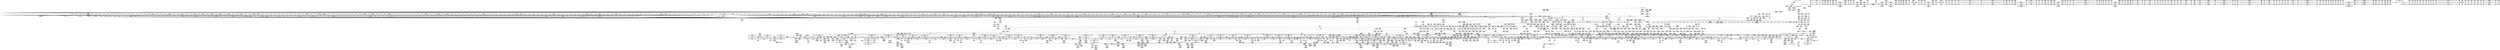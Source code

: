 digraph {
	CE0x556b7d0 [shape=record,shape=Mrecord,label="{CE0x556b7d0|rcu_read_lock:tmp4|include/linux/rcupdate.h,882|*SummSource*}"]
	CE0x54a4330 [shape=record,shape=Mrecord,label="{CE0x54a4330|720:_i32,_1216:_i8*,_:_CRE_992,1000_|Function::selinux_netlink_send&Arg::sk::}"]
	CE0x5498f90 [shape=record,shape=Mrecord,label="{CE0x5498f90|720:_i32,_1216:_i8*,_:_CRE_700,701_}"]
	CE0x54add20 [shape=record,shape=Mrecord,label="{CE0x54add20|selinux_nlmsg_perm:tmp9|security/selinux/hooks.c,4718|*SummSource*}"]
	CE0x555c6f0 [shape=record,shape=Mrecord,label="{CE0x555c6f0|cred_sid:bb|*SummSink*}"]
	CE0x54fd4b0 [shape=record,shape=Mrecord,label="{CE0x54fd4b0|nlmsg_hdr:tmp4|*LoadInst*|include/linux/netlink.h,15|*SummSink*}"]
	CE0x5478620 [shape=record,shape=Mrecord,label="{CE0x5478620|720:_i32,_1216:_i8*,_:_CRE_258,259_}"]
	CE0x5612170 [shape=record,shape=Mrecord,label="{CE0x5612170|__preempt_count_add:tmp6|./arch/x86/include/asm/preempt.h,73|*SummSource*}"]
	CE0x5536df0 [shape=record,shape=Mrecord,label="{CE0x5536df0|rcu_lock_release:tmp1}"]
	CE0x54d2160 [shape=record,shape=Mrecord,label="{CE0x54d2160|i64*_getelementptr_inbounds_(_6_x_i64_,_6_x_i64_*___llvm_gcov_ctr327,_i64_0,_i64_4)|*Constant*|*SummSource*}"]
	CE0x54f0a90 [shape=record,shape=Mrecord,label="{CE0x54f0a90|%struct.task_struct*_(%struct.task_struct**)*_asm_movq_%gs:$_1:P_,$0_,_r,im,_dirflag_,_fpsr_,_flags_}"]
	CE0x54c2340 [shape=record,shape=Mrecord,label="{CE0x54c2340|selinux_netlink_send:retval.0|*SummSink*}"]
	"CONST[source:0(mediator),value:2(dynamic)][purpose:{subject}][SnkIdx:0]"
	CE0x552d340 [shape=record,shape=Mrecord,label="{CE0x552d340|8:_%struct.sock*,_:_SCME_16,18_|*MultipleSource*|security/selinux/hooks.c, 3966|security/selinux/hooks.c,3966|security/selinux/hooks.c,3966}"]
	CE0x5595760 [shape=record,shape=Mrecord,label="{CE0x5595760|i64*_getelementptr_inbounds_(_11_x_i64_,_11_x_i64_*___llvm_gcov_ctr127,_i64_0,_i64_8)|*Constant*|*SummSource*}"]
	CE0x54f00f0 [shape=record,shape=Mrecord,label="{CE0x54f00f0|selinux_nlmsg_perm:tmp5|security/selinux/hooks.c,4717}"]
	CE0x5611f70 [shape=record,shape=Mrecord,label="{CE0x5611f70|__preempt_count_sub:tmp3|*SummSource*}"]
	CE0x55727f0 [shape=record,shape=Mrecord,label="{CE0x55727f0|task_sid:do.body|*SummSink*}"]
	CE0x55717e0 [shape=record,shape=Mrecord,label="{CE0x55717e0|task_sid:tmp5|security/selinux/hooks.c,208}"]
	CE0x54ef1e0 [shape=record,shape=Mrecord,label="{CE0x54ef1e0|GLOBAL:nlmsg_hdr|*Constant*|*SummSource*}"]
	CE0x54acef0 [shape=record,shape=Mrecord,label="{CE0x54acef0|selinux_nlmsg_perm:tmp33|security/selinux/hooks.c,4731|*SummSink*}"]
	CE0x5485a10 [shape=record,shape=Mrecord,label="{CE0x5485a10|selinux_nlmsg_perm:tmp29|security/selinux/hooks.c,4730}"]
	CE0x557a320 [shape=record,shape=Mrecord,label="{CE0x557a320|GLOBAL:rcu_lock_acquire|*Constant*|*SummSource*}"]
	CE0x5479860 [shape=record,shape=Mrecord,label="{CE0x5479860|720:_i32,_1216:_i8*,_:_CRE_422,423_}"]
	CE0x5552e00 [shape=record,shape=Mrecord,label="{CE0x5552e00|sock_has_perm:net1|security/selinux/hooks.c,3973|*SummSource*}"]
	CE0x5498740 [shape=record,shape=Mrecord,label="{CE0x5498740|720:_i32,_1216:_i8*,_:_CRE_693,694_}"]
	CE0x54ba610 [shape=record,shape=Mrecord,label="{CE0x54ba610|sock_has_perm:cmp|security/selinux/hooks.c,3969}"]
	CE0x54c2bc0 [shape=record,shape=Mrecord,label="{CE0x54c2bc0|selinux_netlink_send:tmp10|security/selinux/hooks.c,5074|*SummSink*}"]
	CE0x5461100 [shape=record,shape=Mrecord,label="{CE0x5461100|720:_i32,_1216:_i8*,_:_CRE_262,263_}"]
	CE0x5556cb0 [shape=record,shape=Mrecord,label="{CE0x5556cb0|task_sid:do.end6|*SummSink*}"]
	CE0x557cca0 [shape=record,shape=Mrecord,label="{CE0x557cca0|cred_sid:tmp5|security/selinux/hooks.c,196|*SummSource*}"]
	CE0x560b7e0 [shape=record,shape=Mrecord,label="{CE0x560b7e0|i64*_getelementptr_inbounds_(_4_x_i64_,_4_x_i64_*___llvm_gcov_ctr133,_i64_0,_i64_3)|*Constant*|*SummSink*}"]
	CE0x55e88a0 [shape=record,shape=Mrecord,label="{CE0x55e88a0|i64*_getelementptr_inbounds_(_4_x_i64_,_4_x_i64_*___llvm_gcov_ctr135,_i64_0,_i64_2)|*Constant*|*SummSource*}"]
	CE0x5537a30 [shape=record,shape=Mrecord,label="{CE0x5537a30|i64*_getelementptr_inbounds_(_11_x_i64_,_11_x_i64_*___llvm_gcov_ctr132,_i64_0,_i64_0)|*Constant*|*SummSink*}"]
	CE0x5526050 [shape=record,shape=Mrecord,label="{CE0x5526050|selinux_nlmsg_perm:tmp41|security/selinux/hooks.c,4736|*SummSource*}"]
	CE0x55335c0 [shape=record,shape=Mrecord,label="{CE0x55335c0|i64*_getelementptr_inbounds_(_11_x_i64_,_11_x_i64_*___llvm_gcov_ctr132,_i64_0,_i64_1)|*Constant*|*SummSource*}"]
	CE0x545ff90 [shape=record,shape=Mrecord,label="{CE0x545ff90|720:_i32,_1216:_i8*,_:_CRE_150,151_}"]
	CE0x5448860 [shape=record,shape=Mrecord,label="{CE0x5448860|selinux_netlink_send:skb|Function::selinux_netlink_send&Arg::skb::|*SummSink*}"]
	CE0x5521be0 [shape=record,shape=Mrecord,label="{CE0x5521be0|i64*_getelementptr_inbounds_(_11_x_i64_,_11_x_i64_*___llvm_gcov_ctr132,_i64_0,_i64_9)|*Constant*|*SummSink*}"]
	CE0x54a7b70 [shape=record,shape=Mrecord,label="{CE0x54a7b70|720:_i32,_1216:_i8*,_:_CRE_1200,1208_|Function::selinux_netlink_send&Arg::sk::}"]
	CE0x54ca8e0 [shape=record,shape=Mrecord,label="{CE0x54ca8e0|GLOBAL:selinux_nlmsg_perm|*Constant*|*SummSource*}"]
	CE0x55787a0 [shape=record,shape=Mrecord,label="{CE0x55787a0|rcu_read_lock:if.then|*SummSink*}"]
	CE0x55eb4a0 [shape=record,shape=Mrecord,label="{CE0x55eb4a0|_call_void___preempt_count_sub(i32_1)_#10,_!dbg_!27715|include/linux/rcupdate.h,244}"]
	CE0x5448670 [shape=record,shape=Mrecord,label="{CE0x5448670|720:_i32,_1216:_i8*,_:_CRE_194,195_}"]
	CE0x5558d50 [shape=record,shape=Mrecord,label="{CE0x5558d50|rcu_read_unlock:bb|*SummSource*}"]
	CE0x54efda0 [shape=record,shape=Mrecord,label="{CE0x54efda0|i64_2|*Constant*}"]
	CE0x55620a0 [shape=record,shape=Mrecord,label="{CE0x55620a0|rcu_read_lock:bb|*SummSink*}"]
	CE0x545a370 [shape=record,shape=Mrecord,label="{CE0x545a370|selinux_nlmsg_perm:if.then4|*SummSource*}"]
	CE0x54f6860 [shape=record,shape=Mrecord,label="{CE0x54f6860|rcu_lock_acquire:tmp|*SummSource*}"]
	CE0x54d4760 [shape=record,shape=Mrecord,label="{CE0x54d4760|cred_sid:tmp5|security/selinux/hooks.c,196|*SummSink*}"]
	CE0x5495db0 [shape=record,shape=Mrecord,label="{CE0x5495db0|720:_i32,_1216:_i8*,_:_CRE_658,659_}"]
	CE0x5483150 [shape=record,shape=Mrecord,label="{CE0x5483150|nlmsg_hdr:tmp}"]
	CE0x55724c0 [shape=record,shape=Mrecord,label="{CE0x55724c0|rcu_lock_acquire:map|Function::rcu_lock_acquire&Arg::map::|*SummSink*}"]
	CE0x54c0160 [shape=record,shape=Mrecord,label="{CE0x54c0160|selinux_nlmsg_perm:call8|security/selinux/hooks.c,4726|*SummSink*}"]
	CE0x54616d0 [shape=record,shape=Mrecord,label="{CE0x54616d0|720:_i32,_1216:_i8*,_:_CRE_123,124_}"]
	CE0x54a2e00 [shape=record,shape=Mrecord,label="{CE0x54a2e00|720:_i32,_1216:_i8*,_:_CRE_904,912_|Function::selinux_netlink_send&Arg::sk::}"]
	CE0x54ddc40 [shape=record,shape=Mrecord,label="{CE0x54ddc40|task_sid:tmp14|security/selinux/hooks.c,208}"]
	CE0x5458660 [shape=record,shape=Mrecord,label="{CE0x5458660|720:_i32,_1216:_i8*,_:_CRE_139,140_}"]
	CE0x552d490 [shape=record,shape=Mrecord,label="{CE0x552d490|rcu_read_lock:entry|*SummSink*}"]
	CE0x54a79b0 [shape=record,shape=Mrecord,label="{CE0x54a79b0|720:_i32,_1216:_i8*,_:_CRE_1196,1200_|Function::selinux_netlink_send&Arg::sk::}"]
	CE0x54b5020 [shape=record,shape=Mrecord,label="{CE0x54b5020|i8_2|*Constant*}"]
	CE0x555e520 [shape=record,shape=Mrecord,label="{CE0x555e520|_ret_void,_!dbg_!27735|include/linux/rcupdate.h,884|*SummSink*}"]
	CE0x552f6a0 [shape=record,shape=Mrecord,label="{CE0x552f6a0|_ret_void,_!dbg_!27719|./arch/x86/include/asm/preempt.h,73|*SummSource*}"]
	CE0x5485fa0 [shape=record,shape=Mrecord,label="{CE0x5485fa0|nlmsg_hdr:tmp1|*SummSink*}"]
	CE0x5530e80 [shape=record,shape=Mrecord,label="{CE0x5530e80|__rcu_read_lock:tmp7|include/linux/rcupdate.h,240|*SummSink*}"]
	CE0x5486d00 [shape=record,shape=Mrecord,label="{CE0x5486d00|sock_has_perm:bb}"]
	CE0x5496f80 [shape=record,shape=Mrecord,label="{CE0x5496f80|720:_i32,_1216:_i8*,_:_CRE_673,674_}"]
	CE0x55eb610 [shape=record,shape=Mrecord,label="{CE0x55eb610|_call_void___preempt_count_sub(i32_1)_#10,_!dbg_!27715|include/linux/rcupdate.h,244|*SummSource*}"]
	CE0x55960a0 [shape=record,shape=Mrecord,label="{CE0x55960a0|i32_883|*Constant*}"]
	CE0x5502490 [shape=record,shape=Mrecord,label="{CE0x5502490|selinux_nlmsg_perm:conv|security/selinux/hooks.c,4729|*SummSink*}"]
	CE0x560de80 [shape=record,shape=Mrecord,label="{CE0x560de80|__rcu_read_unlock:tmp2|*SummSink*}"]
	CE0x55f9050 [shape=record,shape=Mrecord,label="{CE0x55f9050|GLOBAL:lock_acquire|*Constant*|*SummSource*}"]
	CE0x55930d0 [shape=record,shape=Mrecord,label="{CE0x55930d0|rcu_read_lock:tmp13|include/linux/rcupdate.h,882}"]
	CE0x55726f0 [shape=record,shape=Mrecord,label="{CE0x55726f0|task_sid:do.body|*SummSource*}"]
	CE0x54741f0 [shape=record,shape=Mrecord,label="{CE0x54741f0|__preempt_count_add:val|Function::__preempt_count_add&Arg::val::}"]
	CE0x54bcf60 [shape=record,shape=Mrecord,label="{CE0x54bcf60|selinux_nlmsg_perm:call1|security/selinux/hooks.c,4723}"]
	CE0x54bb580 [shape=record,shape=Mrecord,label="{CE0x54bb580|i32_-22|*Constant*}"]
	CE0x54f6ad0 [shape=record,shape=Mrecord,label="{CE0x54f6ad0|GLOBAL:rcu_lock_release|*Constant*}"]
	CE0x5485d60 [shape=record,shape=Mrecord,label="{CE0x5485d60|i64*_getelementptr_inbounds_(_2_x_i64_,_2_x_i64_*___llvm_gcov_ctr326,_i64_0,_i64_1)|*Constant*}"]
	CE0x546b9f0 [shape=record,shape=Mrecord,label="{CE0x546b9f0|720:_i32,_1216:_i8*,_:_CRE_16,18_|Function::selinux_netlink_send&Arg::sk::}"]
	CE0x5499910 [shape=record,shape=Mrecord,label="{CE0x5499910|720:_i32,_1216:_i8*,_:_CRE_708,709_}"]
	CE0x54541a0 [shape=record,shape=Mrecord,label="{CE0x54541a0|720:_i32,_1216:_i8*,_:_CRE_160,161_}"]
	CE0x546c870 [shape=record,shape=Mrecord,label="{CE0x546c870|i32_255|*Constant*|*SummSource*}"]
	CE0x5482720 [shape=record,shape=Mrecord,label="{CE0x5482720|selinux_nlmsg_perm:cmp3|security/selinux/hooks.c,4725|*SummSource*}"]
	CE0x556c3f0 [shape=record,shape=Mrecord,label="{CE0x556c3f0|task_sid:tmp12|security/selinux/hooks.c,208|*SummSource*}"]
	CE0x55644d0 [shape=record,shape=Mrecord,label="{CE0x55644d0|sock_has_perm:tmp3|security/selinux/hooks.c,3964|*SummSink*}"]
	CE0x5494930 [shape=record,shape=Mrecord,label="{CE0x5494930|720:_i32,_1216:_i8*,_:_CRE_612,616_|Function::selinux_netlink_send&Arg::sk::}"]
	CE0x549bbe0 [shape=record,shape=Mrecord,label="{CE0x549bbe0|selinux_nlmsg_perm:cmp15|security/selinux/hooks.c,4735|*SummSource*}"]
	CE0x5448950 [shape=record,shape=Mrecord,label="{CE0x5448950|720:_i32,_1216:_i8*,_:_CRE_197,198_}"]
	CE0x560bd70 [shape=record,shape=Mrecord,label="{CE0x560bd70|__rcu_read_unlock:bb|*SummSource*}"]
	CE0x554d5e0 [shape=record,shape=Mrecord,label="{CE0x554d5e0|rcu_read_unlock:tmp20|include/linux/rcupdate.h,933|*SummSink*}"]
	CE0x55e97c0 [shape=record,shape=Mrecord,label="{CE0x55e97c0|GLOBAL:__preempt_count|Global_var:__preempt_count|*SummSink*}"]
	CE0x5552d90 [shape=record,shape=Mrecord,label="{CE0x5552d90|sock_has_perm:net1|security/selinux/hooks.c,3973}"]
	CE0x549cda0 [shape=record,shape=Mrecord,label="{CE0x549cda0|720:_i32,_1216:_i8*,_:_CRE_800,804_|Function::selinux_netlink_send&Arg::sk::}"]
	CE0x555fec0 [shape=record,shape=Mrecord,label="{CE0x555fec0|sock_has_perm:tmp18|security/selinux/hooks.c,3977}"]
	CE0x54dd820 [shape=record,shape=Mrecord,label="{CE0x54dd820|i64_2|*Constant*|*SummSource*}"]
	CE0x54f3fd0 [shape=record,shape=Mrecord,label="{CE0x54f3fd0|rcu_read_unlock:tmp18|include/linux/rcupdate.h,933|*SummSink*}"]
	CE0x5480160 [shape=record,shape=Mrecord,label="{CE0x5480160|720:_i32,_1216:_i8*,_:_CRE_597,598_}"]
	CE0x55eeac0 [shape=record,shape=Mrecord,label="{CE0x55eeac0|__rcu_read_unlock:tmp7|include/linux/rcupdate.h,245|*SummSource*}"]
	"CONST[source:1(input),value:2(dynamic)][purpose:{object}][SrcIdx:7]"
	CE0x54f22c0 [shape=record,shape=Mrecord,label="{CE0x54f22c0|sock_has_perm:tmp2|*LoadInst*|security/selinux/hooks.c,3964}"]
	CE0x556c8e0 [shape=record,shape=Mrecord,label="{CE0x556c8e0|COLLAPSED:_GCMRE___llvm_gcov_ctr127_internal_global_11_x_i64_zeroinitializer:_elem_0:default:}"]
	CE0x54ebc20 [shape=record,shape=Mrecord,label="{CE0x54ebc20|_call_void_mcount()_#3}"]
	CE0x549ab70 [shape=record,shape=Mrecord,label="{CE0x549ab70|selinux_nlmsg_perm:tmp35|security/selinux/hooks.c,4732|*SummSource*}"]
	CE0x5523bd0 [shape=record,shape=Mrecord,label="{CE0x5523bd0|selinux_nlmsg_perm:tmp26|security/selinux/hooks.c,4730|*SummSink*}"]
	CE0x54cdc60 [shape=record,shape=Mrecord,label="{CE0x54cdc60|selinux_nlmsg_perm:if.then|*SummSink*}"]
	CE0x54f4670 [shape=record,shape=Mrecord,label="{CE0x54f4670|rcu_lock_release:entry}"]
	CE0x54f7d40 [shape=record,shape=Mrecord,label="{CE0x54f7d40|_call_void___rcu_read_unlock()_#10,_!dbg_!27734|include/linux/rcupdate.h,937|*SummSource*}"]
	CE0x549ee90 [shape=record,shape=Mrecord,label="{CE0x549ee90|720:_i32,_1216:_i8*,_:_CRE_834,835_}"]
	CE0x5480750 [shape=record,shape=Mrecord,label="{CE0x5480750|720:_i32,_1216:_i8*,_:_CRE_602,603_}"]
	CE0x553b5b0 [shape=record,shape=Mrecord,label="{CE0x553b5b0|rcu_read_unlock:tmp9|include/linux/rcupdate.h,933|*SummSource*}"]
	CE0x55983a0 [shape=record,shape=Mrecord,label="{CE0x55983a0|rcu_read_lock:tmp18|include/linux/rcupdate.h,882|*SummSource*}"]
	CE0x5530680 [shape=record,shape=Mrecord,label="{CE0x5530680|__preempt_count_sub:entry|*SummSource*}"]
	CE0x5628040 [shape=record,shape=Mrecord,label="{CE0x5628040|i64_1|*Constant*}"]
	CE0x551b080 [shape=record,shape=Mrecord,label="{CE0x551b080|sock_has_perm:call|security/selinux/hooks.c,3967}"]
	CE0x54df870 [shape=record,shape=Mrecord,label="{CE0x54df870|GLOBAL:lockdep_rcu_suspicious|*Constant*}"]
	CE0x5474460 [shape=record,shape=Mrecord,label="{CE0x5474460|rcu_read_unlock:do.end|*SummSource*}"]
	CE0x54af0c0 [shape=record,shape=Mrecord,label="{CE0x54af0c0|sock_has_perm:task|Function::sock_has_perm&Arg::task::|*SummSource*}"]
	CE0x5604cc0 [shape=record,shape=Mrecord,label="{CE0x5604cc0|__preempt_count_sub:tmp7|./arch/x86/include/asm/preempt.h,78}"]
	CE0x547aea0 [shape=record,shape=Mrecord,label="{CE0x547aea0|720:_i32,_1216:_i8*,_:_CRE_480,488_|Function::selinux_netlink_send&Arg::sk::}"]
	CE0x54861e0 [shape=record,shape=Mrecord,label="{CE0x54861e0|i64_7|*Constant*|*SummSink*}"]
	CE0x54c0f40 [shape=record,shape=Mrecord,label="{CE0x54c0f40|nlmsg_hdr:tmp2|*SummSource*}"]
	CE0x54fdb80 [shape=record,shape=Mrecord,label="{CE0x54fdb80|nlmsg_hdr:tmp5|include/linux/netlink.h,15|*SummSource*}"]
	CE0x55f0a00 [shape=record,shape=Mrecord,label="{CE0x55f0a00|__preempt_count_add:tmp2|*SummSource*}"]
	CE0x553fab0 [shape=record,shape=Mrecord,label="{CE0x553fab0|__preempt_count_sub:sub|./arch/x86/include/asm/preempt.h,77|*SummSink*}"]
	CE0x56097e0 [shape=record,shape=Mrecord,label="{CE0x56097e0|__rcu_read_lock:do.end|*SummSink*}"]
	CE0x5499ca0 [shape=record,shape=Mrecord,label="{CE0x5499ca0|720:_i32,_1216:_i8*,_:_CRE_711,712_}"]
	CE0x5471d50 [shape=record,shape=Mrecord,label="{CE0x5471d50|720:_i32,_1216:_i8*,_:_CRE_93,94_}"]
	CE0x557b530 [shape=record,shape=Mrecord,label="{CE0x557b530|GLOBAL:rcu_read_unlock.__warned|Global_var:rcu_read_unlock.__warned|*SummSource*}"]
	CE0x54d5da0 [shape=record,shape=Mrecord,label="{CE0x54d5da0|selinux_nlmsg_perm:if.then12}"]
	CE0x551ab40 [shape=record,shape=Mrecord,label="{CE0x551ab40|sock_has_perm:tmp1}"]
	CE0x546bc30 [shape=record,shape=Mrecord,label="{CE0x546bc30|selinux_netlink_send:if.then|*SummSink*}"]
	CE0x5533950 [shape=record,shape=Mrecord,label="{CE0x5533950|__rcu_read_lock:tmp5|include/linux/rcupdate.h,239|*SummSink*}"]
	CE0x54edb50 [shape=record,shape=Mrecord,label="{CE0x54edb50|selinux_nlmsg_perm:if.end13|*SummSource*}"]
	CE0x54c7cb0 [shape=record,shape=Mrecord,label="{CE0x54c7cb0|selinux_netlink_send:tmp9|security/selinux/hooks.c,5073}"]
	CE0x5609990 [shape=record,shape=Mrecord,label="{CE0x5609990|__rcu_read_unlock:tmp1|*SummSink*}"]
	CE0x54cd060 [shape=record,shape=Mrecord,label="{CE0x54cd060|_ret_i32_%retval.0,_!dbg_!27723|security/selinux/hooks.c,5074}"]
	CE0x555b8d0 [shape=record,shape=Mrecord,label="{CE0x555b8d0|i64*_getelementptr_inbounds_(_11_x_i64_,_11_x_i64_*___llvm_gcov_ctr127,_i64_0,_i64_10)|*Constant*|*SummSink*}"]
	CE0x554f6d0 [shape=record,shape=Mrecord,label="{CE0x554f6d0|sock_has_perm:call6|security/selinux/hooks.c,3976}"]
	CE0x55f5260 [shape=record,shape=Mrecord,label="{CE0x55f5260|rcu_lock_release:tmp7|*SummSource*}"]
	CE0x5469220 [shape=record,shape=Mrecord,label="{CE0x5469220|720:_i32,_1216:_i8*,_:_CRE_396,397_}"]
	CE0x54669c0 [shape=record,shape=Mrecord,label="{CE0x54669c0|720:_i32,_1216:_i8*,_:_CRE_362,363_}"]
	CE0x5574200 [shape=record,shape=Mrecord,label="{CE0x5574200|i64_6|*Constant*}"]
	CE0x5574850 [shape=record,shape=Mrecord,label="{CE0x5574850|i64*_getelementptr_inbounds_(_13_x_i64_,_13_x_i64_*___llvm_gcov_ctr126,_i64_0,_i64_12)|*Constant*|*SummSource*}"]
	CE0x5497570 [shape=record,shape=Mrecord,label="{CE0x5497570|720:_i32,_1216:_i8*,_:_CRE_678,679_}"]
	CE0x551b0f0 [shape=record,shape=Mrecord,label="{CE0x551b0f0|sock_has_perm:call|security/selinux/hooks.c,3967|*SummSource*}"]
	CE0x5528e70 [shape=record,shape=Mrecord,label="{CE0x5528e70|selinux_nlmsg_perm:tmp45|security/selinux/hooks.c,4740|*SummSink*}"]
	CE0x556c460 [shape=record,shape=Mrecord,label="{CE0x556c460|task_sid:call3|security/selinux/hooks.c,208}"]
	CE0x54bc220 [shape=record,shape=Mrecord,label="{CE0x54bc220|selinux_nlmsg_perm:tmp16|security/selinux/hooks.c,4724}"]
	CE0x54b0d60 [shape=record,shape=Mrecord,label="{CE0x54b0d60|i64*_getelementptr_inbounds_(_20_x_i64_,_20_x_i64_*___llvm_gcov_ctr325,_i64_0,_i64_19)|*Constant*|*SummSink*}"]
	CE0x5473960 [shape=record,shape=Mrecord,label="{CE0x5473960|16:_i32,_24:_i16,_:_CRE_0,4_|*MultipleSource*|*LoadInst*|security/selinux/hooks.c,4715|security/selinux/hooks.c,4715|security/selinux/hooks.c,4723}"]
	CE0x68e1c40 [shape=record,shape=Mrecord,label="{CE0x68e1c40|i64_1|*Constant*|*SummSource*}"]
	CE0x54cc930 [shape=record,shape=Mrecord,label="{CE0x54cc930|_ret_i32_%err.3,_!dbg_!27764|security/selinux/hooks.c,4742|*SummSink*}"]
	CE0x554fb70 [shape=record,shape=Mrecord,label="{CE0x554fb70|i32_(i32,_i32,_i16,_i32,_%struct.common_audit_data*)*_bitcast_(i32_(i32,_i32,_i16,_i32,_%struct.common_audit_data.495*)*_avc_has_perm_to_i32_(i32,_i32,_i16,_i32,_%struct.common_audit_data*)*)|*Constant*}"]
	CE0x55ea870 [shape=record,shape=Mrecord,label="{CE0x55ea870|__preempt_count_sub:bb|*SummSink*}"]
	CE0x54ccab0 [shape=record,shape=Mrecord,label="{CE0x54ccab0|i64*_getelementptr_inbounds_(_6_x_i64_,_6_x_i64_*___llvm_gcov_ctr324,_i64_0,_i64_5)|*Constant*}"]
	CE0x54498c0 [shape=record,shape=Mrecord,label="{CE0x54498c0|720:_i32,_1216:_i8*,_:_CRE_210,211_}"]
	CE0x5480ae0 [shape=record,shape=Mrecord,label="{CE0x5480ae0|720:_i32,_1216:_i8*,_:_CRE_605,606_}"]
	CE0x56280b0 [shape=record,shape=Mrecord,label="{CE0x56280b0|__preempt_count_sub:tmp1}"]
	CE0x5539e30 [shape=record,shape=Mrecord,label="{CE0x5539e30|_call_void_lock_acquire(%struct.lockdep_map*_%map,_i32_0,_i32_0,_i32_2,_i32_0,_%struct.lockdep_map*_null,_i64_ptrtoint_(i8*_blockaddress(_rcu_lock_acquire,_%__here)_to_i64))_#10,_!dbg_!27716|include/linux/rcupdate.h,418}"]
	CE0x560ca20 [shape=record,shape=Mrecord,label="{CE0x560ca20|i64*_getelementptr_inbounds_(_4_x_i64_,_4_x_i64_*___llvm_gcov_ctr134,_i64_0,_i64_0)|*Constant*|*SummSink*}"]
	CE0x54b4940 [shape=record,shape=Mrecord,label="{CE0x54b4940|sock_has_perm:type|security/selinux/hooks.c,3972|*SummSink*}"]
	CE0x5531760 [shape=record,shape=Mrecord,label="{CE0x5531760|rcu_lock_acquire:__here|*SummSink*}"]
	CE0x5590270 [shape=record,shape=Mrecord,label="{CE0x5590270|0:_i8,_:_GCMR_rcu_read_lock.__warned_internal_global_i8_0,_section_.data.unlikely_,_align_1:_elem_0:default:}"]
	CE0x552d260 [shape=record,shape=Mrecord,label="{CE0x552d260|8:_%struct.sock*,_:_SCME_0,4_|*MultipleSource*|security/selinux/hooks.c, 3966|security/selinux/hooks.c,3966|security/selinux/hooks.c,3966}"]
	CE0x556f4e0 [shape=record,shape=Mrecord,label="{CE0x556f4e0|GLOBAL:__rcu_read_lock|*Constant*}"]
	CE0x55278c0 [shape=record,shape=Mrecord,label="{CE0x55278c0|selinux_nlmsg_perm:tmp43|security/selinux/hooks.c,4737|*SummSink*}"]
	CE0x557a590 [shape=record,shape=Mrecord,label="{CE0x557a590|rcu_lock_acquire:entry|*SummSink*}"]
	CE0x5474300 [shape=record,shape=Mrecord,label="{CE0x5474300|__preempt_count_add:val|Function::__preempt_count_add&Arg::val::|*SummSink*}"]
	CE0x551f270 [shape=record,shape=Mrecord,label="{CE0x551f270|sock_has_perm:tmp11|security/selinux/hooks.c,3970|*SummSource*}"]
	CE0x54bb4e0 [shape=record,shape=Mrecord,label="{CE0x54bb4e0|i64_4|*Constant*|*SummSink*}"]
	CE0x549e8a0 [shape=record,shape=Mrecord,label="{CE0x549e8a0|720:_i32,_1216:_i8*,_:_CRE_829,830_}"]
	CE0x6f0d6a0 [shape=record,shape=Mrecord,label="{CE0x6f0d6a0|720:_i32,_1216:_i8*,_:_CRE_26,27_}"]
	CE0x5531820 [shape=record,shape=Mrecord,label="{CE0x5531820|rcu_read_unlock:tmp5|include/linux/rcupdate.h,933}"]
	CE0x546d8f0 [shape=record,shape=Mrecord,label="{CE0x546d8f0|720:_i32,_1216:_i8*,_:_CRE_30,31_}"]
	CE0x54ae990 [shape=record,shape=Mrecord,label="{CE0x54ae990|selinux_nlmsg_perm:len|security/selinux/hooks.c,4717|*SummSink*}"]
	CE0x544ecb0 [shape=record,shape=Mrecord,label="{CE0x544ecb0|720:_i32,_1216:_i8*,_:_CRE_116,117_}"]
	CE0x54f24f0 [shape=record,shape=Mrecord,label="{CE0x54f24f0|sock_has_perm:sk_security|security/selinux/hooks.c,3964}"]
	CE0x5571c60 [shape=record,shape=Mrecord,label="{CE0x5571c60|i64*_getelementptr_inbounds_(_2_x_i64_,_2_x_i64_*___llvm_gcov_ctr131,_i64_0,_i64_0)|*Constant*|*SummSource*}"]
	CE0x551f2e0 [shape=record,shape=Mrecord,label="{CE0x551f2e0|sock_has_perm:tmp11|security/selinux/hooks.c,3970|*SummSink*}"]
	CE0x557bf70 [shape=record,shape=Mrecord,label="{CE0x557bf70|rcu_read_unlock:tmp4|include/linux/rcupdate.h,933|*SummSink*}"]
	CE0x54a08b0 [shape=record,shape=Mrecord,label="{CE0x54a08b0|720:_i32,_1216:_i8*,_:_CRE_856,857_}"]
	CE0x555da60 [shape=record,shape=Mrecord,label="{CE0x555da60|i64*_getelementptr_inbounds_(_6_x_i64_,_6_x_i64_*___llvm_gcov_ctr327,_i64_0,_i64_5)|*Constant*|*SummSource*}"]
	CE0x560add0 [shape=record,shape=Mrecord,label="{CE0x560add0|i64*_getelementptr_inbounds_(_4_x_i64_,_4_x_i64_*___llvm_gcov_ctr133,_i64_0,_i64_3)|*Constant*}"]
	CE0x54a5030 [shape=record,shape=Mrecord,label="{CE0x54a5030|720:_i32,_1216:_i8*,_:_CRE_1048,1056_|Function::selinux_netlink_send&Arg::sk::}"]
	CE0x54a15c0 [shape=record,shape=Mrecord,label="{CE0x54a15c0|720:_i32,_1216:_i8*,_:_CRE_867,868_}"]
	CE0x5565040 [shape=record,shape=Mrecord,label="{CE0x5565040|GLOBAL:__rcu_read_lock|*Constant*|*SummSink*}"]
	CE0x55382b0 [shape=record,shape=Mrecord,label="{CE0x55382b0|GLOBAL:rcu_read_unlock.__warned|Global_var:rcu_read_unlock.__warned}"]
	CE0x5613ef0 [shape=record,shape=Mrecord,label="{CE0x5613ef0|rcu_lock_release:tmp4|include/linux/rcupdate.h,423|*SummSink*}"]
	CE0x54a3970 [shape=record,shape=Mrecord,label="{CE0x54a3970|720:_i32,_1216:_i8*,_:_CRE_964,968_|Function::selinux_netlink_send&Arg::sk::}"]
	CE0x54d3450 [shape=record,shape=Mrecord,label="{CE0x54d3450|_call_void_mcount()_#3|*SummSink*}"]
	CE0x556bef0 [shape=record,shape=Mrecord,label="{CE0x556bef0|task_sid:tmp11|security/selinux/hooks.c,208|*SummSource*}"]
	CE0x54f7a20 [shape=record,shape=Mrecord,label="{CE0x54f7a20|_ret_void,_!dbg_!27717|include/linux/rcupdate.h,424|*SummSource*}"]
	CE0x55706f0 [shape=record,shape=Mrecord,label="{CE0x55706f0|i64_3|*Constant*}"]
	CE0x5467cc0 [shape=record,shape=Mrecord,label="{CE0x5467cc0|720:_i32,_1216:_i8*,_:_CRE_378,379_}"]
	CE0x557a4c0 [shape=record,shape=Mrecord,label="{CE0x557a4c0|rcu_lock_acquire:entry|*SummSource*}"]
	CE0x553c0c0 [shape=record,shape=Mrecord,label="{CE0x553c0c0|i64*_getelementptr_inbounds_(_4_x_i64_,_4_x_i64_*___llvm_gcov_ctr130,_i64_0,_i64_2)|*Constant*|*SummSink*}"]
	CE0x546ec50 [shape=record,shape=Mrecord,label="{CE0x546ec50|720:_i32,_1216:_i8*,_:_CRE_25,26_}"]
	CE0x553a140 [shape=record,shape=Mrecord,label="{CE0x553a140|i32_0|*Constant*}"]
	CE0x54555d0 [shape=record,shape=Mrecord,label="{CE0x54555d0|720:_i32,_1216:_i8*,_:_CRE_177,178_}"]
	CE0x55764a0 [shape=record,shape=Mrecord,label="{CE0x55764a0|_ret_i32_%tmp6,_!dbg_!27716|security/selinux/hooks.c,197|*SummSource*}"]
	CE0x5637780 [shape=record,shape=Mrecord,label="{CE0x5637780|i64*_getelementptr_inbounds_(_4_x_i64_,_4_x_i64_*___llvm_gcov_ctr129,_i64_0,_i64_0)|*Constant*}"]
	CE0x547b560 [shape=record,shape=Mrecord,label="{CE0x547b560|720:_i32,_1216:_i8*,_:_CRE_520,528_|Function::selinux_netlink_send&Arg::sk::}"]
	CE0x54d3850 [shape=record,shape=Mrecord,label="{CE0x54d3850|8:_%struct.sock*,_:_SCME_26,27_}"]
	CE0x54de900 [shape=record,shape=Mrecord,label="{CE0x54de900|task_sid:tmp16|security/selinux/hooks.c,208|*SummSink*}"]
	CE0x4b34fe0 [shape=record,shape=Mrecord,label="{CE0x4b34fe0|720:_i32,_1216:_i8*,_:_CRE_18,19_|Function::selinux_netlink_send&Arg::sk::}"]
	CE0x54f3ea0 [shape=record,shape=Mrecord,label="{CE0x54f3ea0|rcu_read_unlock:tmp18|include/linux/rcupdate.h,933|*SummSource*}"]
	CE0x551fd40 [shape=record,shape=Mrecord,label="{CE0x551fd40|task_sid:if.then|*SummSource*}"]
	CE0x5553330 [shape=record,shape=Mrecord,label="{CE0x5553330|sock_has_perm:u2|security/selinux/hooks.c,3974|*SummSource*}"]
	CE0x547c4d0 [shape=record,shape=Mrecord,label="{CE0x547c4d0|720:_i32,_1216:_i8*,_:_CRE_546,547_}"]
	CE0x54f2020 [shape=record,shape=Mrecord,label="{CE0x54f2020|selinux_nlmsg_perm:tmp4|*LoadInst*|security/selinux/hooks.c,4717|*SummSink*}"]
	CE0x54958f0 [shape=record,shape=Mrecord,label="{CE0x54958f0|720:_i32,_1216:_i8*,_:_CRE_654,655_}"]
	CE0x54e0a80 [shape=record,shape=Mrecord,label="{CE0x54e0a80|i8*_getelementptr_inbounds_(_41_x_i8_,_41_x_i8_*_.str44,_i32_0,_i32_0)|*Constant*|*SummSource*}"]
	CE0x553c2e0 [shape=record,shape=Mrecord,label="{CE0x553c2e0|i64*_getelementptr_inbounds_(_4_x_i64_,_4_x_i64_*___llvm_gcov_ctr130,_i64_0,_i64_2)|*Constant*|*SummSource*}"]
	CE0x549a5a0 [shape=record,shape=Mrecord,label="{CE0x549a5a0|selinux_nlmsg_perm:tmp34|security/selinux/hooks.c,4732|*SummSink*}"]
	CE0x5534dc0 [shape=record,shape=Mrecord,label="{CE0x5534dc0|rcu_read_unlock:do.body|*SummSource*}"]
	CE0x55e9370 [shape=record,shape=Mrecord,label="{CE0x55e9370|_call_void_mcount()_#3|*SummSource*}"]
	CE0x54a61b0 [shape=record,shape=Mrecord,label="{CE0x54a61b0|720:_i32,_1216:_i8*,_:_CRE_1136,1140_|Function::selinux_netlink_send&Arg::sk::}"]
	CE0x5497900 [shape=record,shape=Mrecord,label="{CE0x5497900|720:_i32,_1216:_i8*,_:_CRE_681,682_}"]
	CE0x5551550 [shape=record,shape=Mrecord,label="{CE0x5551550|avc_has_perm:tclass|Function::avc_has_perm&Arg::tclass::|*SummSink*}"]
	CE0x5466af0 [shape=record,shape=Mrecord,label="{CE0x5466af0|720:_i32,_1216:_i8*,_:_CRE_363,364_}"]
	CE0x549e180 [shape=record,shape=Mrecord,label="{CE0x549e180|720:_i32,_1216:_i8*,_:_CRE_823,824_}"]
	CE0x55ed810 [shape=record,shape=Mrecord,label="{CE0x55ed810|rcu_lock_release:indirectgoto}"]
	CE0x5575630 [shape=record,shape=Mrecord,label="{CE0x5575630|task_sid:call7|security/selinux/hooks.c,208|*SummSink*}"]
	CE0x545f870 [shape=record,shape=Mrecord,label="{CE0x545f870|720:_i32,_1216:_i8*,_:_CRE_144,145_}"]
	CE0x54a3460 [shape=record,shape=Mrecord,label="{CE0x54a3460|720:_i32,_1216:_i8*,_:_CRE_944,948_|Function::selinux_netlink_send&Arg::sk::}"]
	CE0x54a7ef0 [shape=record,shape=Mrecord,label="{CE0x54a7ef0|720:_i32,_1216:_i8*,_:_CRE_1212,1216_|Function::selinux_netlink_send&Arg::sk::}"]
	CE0x54c0020 [shape=record,shape=Mrecord,label="{CE0x54c0020|selinux_nlmsg_perm:call8|security/selinux/hooks.c,4726|*SummSource*}"]
	CE0x5448440 [shape=record,shape=Mrecord,label="{CE0x5448440|720:_i32,_1216:_i8*,_:_CRE_193,194_}"]
	CE0x5597e50 [shape=record,shape=Mrecord,label="{CE0x5597e50|rcu_read_lock:tmp17|include/linux/rcupdate.h,882|*SummSource*}"]
	CE0x5598520 [shape=record,shape=Mrecord,label="{CE0x5598520|rcu_read_lock:tmp18|include/linux/rcupdate.h,882|*SummSink*}"]
	CE0x55f5bf0 [shape=record,shape=Mrecord,label="{CE0x55f5bf0|rcu_lock_release:tmp2|*SummSink*}"]
	CE0x5451b90 [shape=record,shape=Mrecord,label="{CE0x5451b90|720:_i32,_1216:_i8*,_:_CRE_217,218_}"]
	CE0x54bb9f0 [shape=record,shape=Mrecord,label="{CE0x54bb9f0|selinux_nlmsg_perm:tmp14|security/selinux/hooks.c,4724}"]
	CE0x54c3910 [shape=record,shape=Mrecord,label="{CE0x54c3910|i64*_getelementptr_inbounds_(_20_x_i64_,_20_x_i64_*___llvm_gcov_ctr325,_i64_0,_i64_3)|*Constant*}"]
	CE0x54ac980 [shape=record,shape=Mrecord,label="{CE0x54ac980|selinux_nlmsg_perm:err.0}"]
	CE0x54c3c20 [shape=record,shape=Mrecord,label="{CE0x54c3c20|GLOBAL:__llvm_gcov_ctr325|Global_var:__llvm_gcov_ctr325|*SummSource*}"]
	CE0x549ec30 [shape=record,shape=Mrecord,label="{CE0x549ec30|720:_i32,_1216:_i8*,_:_CRE_832,833_}"]
	CE0x544def0 [shape=record,shape=Mrecord,label="{CE0x544def0|GLOBAL:cap_netlink_send|*Constant*}"]
	CE0x54ca730 [shape=record,shape=Mrecord,label="{CE0x54ca730|GLOBAL:selinux_nlmsg_perm|*Constant*}"]
	CE0x54a2790 [shape=record,shape=Mrecord,label="{CE0x54a2790|720:_i32,_1216:_i8*,_:_CRE_892,896_|Function::selinux_netlink_send&Arg::sk::}"]
	CE0x54600c0 [shape=record,shape=Mrecord,label="{CE0x54600c0|720:_i32,_1216:_i8*,_:_CRE_151,152_}"]
	CE0x54ad8f0 [shape=record,shape=Mrecord,label="{CE0x54ad8f0|i64*_getelementptr_inbounds_(_20_x_i64_,_20_x_i64_*___llvm_gcov_ctr325,_i64_0,_i64_13)|*Constant*}"]
	CE0x54b4ab0 [shape=record,shape=Mrecord,label="{CE0x54b4ab0|0:_i8,_8:_%struct.lsm_network_audit*,_24:_%struct.selinux_audit_data*,_:_SCMRE_0,1_|*MultipleSource*|security/selinux/hooks.c, 3965|security/selinux/hooks.c,3972}"]
	CE0x54c3980 [shape=record,shape=Mrecord,label="{CE0x54c3980|GLOBAL:__llvm_gcov_ctr325|Global_var:__llvm_gcov_ctr325}"]
	CE0x5568cb0 [shape=record,shape=Mrecord,label="{CE0x5568cb0|task_sid:tmp6|security/selinux/hooks.c,208|*SummSink*}"]
	CE0x5562d80 [shape=record,shape=Mrecord,label="{CE0x5562d80|_call_void_mcount()_#3|*SummSink*}"]
	CE0x54607a0 [shape=record,shape=Mrecord,label="{CE0x54607a0|720:_i32,_1216:_i8*,_:_CRE_126,127_}"]
	CE0x54bd300 [shape=record,shape=Mrecord,label="{CE0x54bd300|GLOBAL:selinux_nlmsg_lookup|*Constant*|*SummSink*}"]
	CE0x54ba260 [shape=record,shape=Mrecord,label="{CE0x54ba260|GLOBAL:rcu_read_lock|*Constant*|*SummSink*}"]
	CE0x5538740 [shape=record,shape=Mrecord,label="{CE0x5538740|i64*_getelementptr_inbounds_(_4_x_i64_,_4_x_i64_*___llvm_gcov_ctr130,_i64_0,_i64_3)|*Constant*}"]
	CE0x551b7d0 [shape=record,shape=Mrecord,label="{CE0x551b7d0|i32_1|*Constant*}"]
	CE0x5458790 [shape=record,shape=Mrecord,label="{CE0x5458790|720:_i32,_1216:_i8*,_:_CRE_140,141_}"]
	CE0x555b460 [shape=record,shape=Mrecord,label="{CE0x555b460|i64*_getelementptr_inbounds_(_11_x_i64_,_11_x_i64_*___llvm_gcov_ctr127,_i64_0,_i64_10)|*Constant*}"]
	CE0x5466500 [shape=record,shape=Mrecord,label="{CE0x5466500|720:_i32,_1216:_i8*,_:_CRE_358,359_}"]
	CE0x55f2a20 [shape=record,shape=Mrecord,label="{CE0x55f2a20|__rcu_read_lock:tmp3|*SummSink*}"]
	CE0x54529d0 [shape=record,shape=Mrecord,label="{CE0x54529d0|720:_i32,_1216:_i8*,_:_CRE_229,230_}"]
	CE0x5576730 [shape=record,shape=Mrecord,label="{CE0x5576730|_call_void_rcu_read_unlock()_#10,_!dbg_!27748|security/selinux/hooks.c,209|*SummSink*}"]
	CE0x5466110 [shape=record,shape=Mrecord,label="{CE0x5466110|720:_i32,_1216:_i8*,_:_CRE_354,355_}"]
	CE0x54c3e10 [shape=record,shape=Mrecord,label="{CE0x54c3e10|get_current:tmp2|*SummSink*}"]
	CE0x54a7420 [shape=record,shape=Mrecord,label="{CE0x54a7420|720:_i32,_1216:_i8*,_:_CRE_1176,1184_|Function::selinux_netlink_send&Arg::sk::}"]
	CE0x5460670 [shape=record,shape=Mrecord,label="{CE0x5460670|720:_i32,_1216:_i8*,_:_CRE_125,126_}"]
	CE0x5540750 [shape=record,shape=Mrecord,label="{CE0x5540750|__preempt_count_sub:val|Function::__preempt_count_sub&Arg::val::|*SummSink*}"]
	CE0x54f2380 [shape=record,shape=Mrecord,label="{CE0x54f2380|sock_has_perm:sk_security|security/selinux/hooks.c,3964|*SummSource*}"]
	CE0x547a4b0 [shape=record,shape=Mrecord,label="{CE0x547a4b0|720:_i32,_1216:_i8*,_:_CRE_456,458_|Function::selinux_netlink_send&Arg::sk::}"]
	CE0x547e870 [shape=record,shape=Mrecord,label="{CE0x547e870|720:_i32,_1216:_i8*,_:_CRE_576,577_}"]
	CE0x545a3e0 [shape=record,shape=Mrecord,label="{CE0x545a3e0|selinux_nlmsg_perm:if.then4|*SummSink*}"]
	CE0x54e3f90 [shape=record,shape=Mrecord,label="{CE0x54e3f90|task_sid:tmp24|security/selinux/hooks.c,208}"]
	CE0x5536120 [shape=record,shape=Mrecord,label="{CE0x5536120|rcu_read_unlock:tmp15|include/linux/rcupdate.h,933}"]
	CE0x549eb00 [shape=record,shape=Mrecord,label="{CE0x549eb00|720:_i32,_1216:_i8*,_:_CRE_831,832_}"]
	CE0x54bfb10 [shape=record,shape=Mrecord,label="{CE0x54bfb10|selinux_nlmsg_perm:conv7|security/selinux/hooks.c,4729|*SummSource*}"]
	CE0x54a66f0 [shape=record,shape=Mrecord,label="{CE0x54a66f0|720:_i32,_1216:_i8*,_:_CRE_1153,1154_}"]
	CE0x5563670 [shape=record,shape=Mrecord,label="{CE0x5563670|rcu_read_lock:tmp2}"]
	CE0x55f9750 [shape=record,shape=Mrecord,label="{CE0x55f9750|__rcu_read_unlock:tmp5|include/linux/rcupdate.h,244|*SummSink*}"]
	"CONST[source:2(external),value:2(dynamic)][purpose:{subject}][SrcIdx:8]"
	CE0x547ef90 [shape=record,shape=Mrecord,label="{CE0x547ef90|720:_i32,_1216:_i8*,_:_CRE_582,583_}"]
	CE0x5449530 [shape=record,shape=Mrecord,label="{CE0x5449530|720:_i32,_1216:_i8*,_:_CRE_207,208_}"]
	CE0x553f550 [shape=record,shape=Mrecord,label="{CE0x553f550|i64*_getelementptr_inbounds_(_4_x_i64_,_4_x_i64_*___llvm_gcov_ctr134,_i64_0,_i64_3)|*Constant*}"]
	CE0x5467210 [shape=record,shape=Mrecord,label="{CE0x5467210|720:_i32,_1216:_i8*,_:_CRE_369,370_}"]
	CE0x555d0d0 [shape=record,shape=Mrecord,label="{CE0x555d0d0|rcu_lock_release:bb|*SummSink*}"]
	CE0x547dc90 [shape=record,shape=Mrecord,label="{CE0x547dc90|720:_i32,_1216:_i8*,_:_CRE_566,567_}"]
	CE0x54a1230 [shape=record,shape=Mrecord,label="{CE0x54a1230|720:_i32,_1216:_i8*,_:_CRE_864,865_}"]
	CE0x558eee0 [shape=record,shape=Mrecord,label="{CE0x558eee0|rcu_read_lock:call|include/linux/rcupdate.h,882|*SummSink*}"]
	CE0x5484e90 [shape=record,shape=Mrecord,label="{CE0x5484e90|selinux_nlmsg_perm:call|security/selinux/hooks.c,4721|*SummSource*}"]
	CE0x55f95e0 [shape=record,shape=Mrecord,label="{CE0x55f95e0|__rcu_read_unlock:tmp5|include/linux/rcupdate.h,244|*SummSource*}"]
	CE0x5534f50 [shape=record,shape=Mrecord,label="{CE0x5534f50|rcu_lock_acquire:tmp|*SummSink*}"]
	CE0x54784f0 [shape=record,shape=Mrecord,label="{CE0x54784f0|720:_i32,_1216:_i8*,_:_CRE_257,258_}"]
	CE0x5524c50 [shape=record,shape=Mrecord,label="{CE0x5524c50|selinux_nlmsg_perm:tobool11|security/selinux/hooks.c,4730|*SummSink*}"]
	CE0x5477740 [shape=record,shape=Mrecord,label="{CE0x5477740|720:_i32,_1216:_i8*,_:_CRE_724,728_|Function::selinux_netlink_send&Arg::sk::}"]
	CE0x5521ea0 [shape=record,shape=Mrecord,label="{CE0x5521ea0|__rcu_read_lock:tmp1|*SummSink*}"]
	CE0x553ba00 [shape=record,shape=Mrecord,label="{CE0x553ba00|__preempt_count_sub:val|Function::__preempt_count_sub&Arg::val::}"]
	CE0x556afa0 [shape=record,shape=Mrecord,label="{CE0x556afa0|rcu_read_lock:do.end|*SummSink*}"]
	CE0x54f4500 [shape=record,shape=Mrecord,label="{CE0x54f4500|_call_void_rcu_lock_release(%struct.lockdep_map*_rcu_lock_map)_#10,_!dbg_!27733|include/linux/rcupdate.h,935|*SummSink*}"]
	CE0x5476110 [shape=record,shape=Mrecord,label="{CE0x5476110|720:_i32,_1216:_i8*,_:_CRE_58,59_}"]
	CE0x5448ce0 [shape=record,shape=Mrecord,label="{CE0x5448ce0|720:_i32,_1216:_i8*,_:_CRE_200,201_}"]
	CE0x5497b60 [shape=record,shape=Mrecord,label="{CE0x5497b60|720:_i32,_1216:_i8*,_:_CRE_683,684_}"]
	CE0x54b7460 [shape=record,shape=Mrecord,label="{CE0x54b7460|selinux_nlmsg_perm:tmp38|security/selinux/hooks.c,4735|*SummSource*}"]
	CE0x5498e60 [shape=record,shape=Mrecord,label="{CE0x5498e60|720:_i32,_1216:_i8*,_:_CRE_699,700_}"]
	CE0x54a9e10 [shape=record,shape=Mrecord,label="{CE0x54a9e10|i32_23|*Constant*}"]
	CE0x5496730 [shape=record,shape=Mrecord,label="{CE0x5496730|720:_i32,_1216:_i8*,_:_CRE_666,667_}"]
	CE0x54c31c0 [shape=record,shape=Mrecord,label="{CE0x54c31c0|selinux_netlink_send:tmp11|security/selinux/hooks.c,5074|*SummSource*}"]
	CE0x5578030 [shape=record,shape=Mrecord,label="{CE0x5578030|i64_2|*Constant*}"]
	CE0x549db90 [shape=record,shape=Mrecord,label="{CE0x549db90|720:_i32,_1216:_i8*,_:_CRE_818,819_}"]
	CE0x5637d40 [shape=record,shape=Mrecord,label="{CE0x5637d40|__preempt_count_add:tmp3}"]
	CE0x54f1600 [shape=record,shape=Mrecord,label="{CE0x54f1600|selinux_nlmsg_perm:out}"]
	CE0x54794d0 [shape=record,shape=Mrecord,label="{CE0x54794d0|720:_i32,_1216:_i8*,_:_CRE_419,420_}"]
	CE0x56265a0 [shape=record,shape=Mrecord,label="{CE0x56265a0|i64*_getelementptr_inbounds_(_4_x_i64_,_4_x_i64_*___llvm_gcov_ctr135,_i64_0,_i64_0)|*Constant*|*SummSource*}"]
	CE0x5566e60 [shape=record,shape=Mrecord,label="{CE0x5566e60|sock_has_perm:tmp5|security/selinux/hooks.c,3966}"]
	CE0x54ed960 [shape=record,shape=Mrecord,label="{CE0x54ed960|selinux_nlmsg_perm:if.end14|*SummSink*}"]
	CE0x5568e20 [shape=record,shape=Mrecord,label="{CE0x5568e20|rcu_read_lock:tmp3|*SummSink*}"]
	CE0x54efe80 [shape=record,shape=Mrecord,label="{CE0x54efe80|selinux_nlmsg_perm:cmp|security/selinux/hooks.c,4717|*SummSource*}"]
	CE0x54eab90 [shape=record,shape=Mrecord,label="{CE0x54eab90|_call_void_lockdep_rcu_suspicious(i8*_getelementptr_inbounds_(_25_x_i8_,_25_x_i8_*_.str45,_i32_0,_i32_0),_i32_883,_i8*_getelementptr_inbounds_(_42_x_i8_,_42_x_i8_*_.str46,_i32_0,_i32_0))_#10,_!dbg_!27728|include/linux/rcupdate.h,882|*SummSink*}"]
	CE0x558ea10 [shape=record,shape=Mrecord,label="{CE0x558ea10|rcu_read_unlock:tmp9|include/linux/rcupdate.h,933}"]
	CE0x5570850 [shape=record,shape=Mrecord,label="{CE0x5570850|i64_3|*Constant*|*SummSource*}"]
	CE0x5467b90 [shape=record,shape=Mrecord,label="{CE0x5467b90|720:_i32,_1216:_i8*,_:_CRE_377,378_}"]
	CE0x547c270 [shape=record,shape=Mrecord,label="{CE0x547c270|720:_i32,_1216:_i8*,_:_CRE_544,545_}"]
	CE0x552f190 [shape=record,shape=Mrecord,label="{CE0x552f190|rcu_read_unlock:tmp5|include/linux/rcupdate.h,933|*SummSink*}"]
	CE0x555de40 [shape=record,shape=Mrecord,label="{CE0x555de40|i64*_getelementptr_inbounds_(_13_x_i64_,_13_x_i64_*___llvm_gcov_ctr126,_i64_0,_i64_1)|*Constant*|*SummSource*}"]
	CE0x547c3a0 [shape=record,shape=Mrecord,label="{CE0x547c3a0|720:_i32,_1216:_i8*,_:_CRE_545,546_}"]
	CE0x5519c70 [shape=record,shape=Mrecord,label="{CE0x5519c70|i64*_getelementptr_inbounds_(_6_x_i64_,_6_x_i64_*___llvm_gcov_ctr327,_i64_0,_i64_0)|*Constant*}"]
	CE0x54f8450 [shape=record,shape=Mrecord,label="{CE0x54f8450|i64_11|*Constant*}"]
	CE0x552c720 [shape=record,shape=Mrecord,label="{CE0x552c720|sock_has_perm:if.end|*SummSink*}"]
	CE0x556a190 [shape=record,shape=Mrecord,label="{CE0x556a190|task_sid:call|security/selinux/hooks.c,208}"]
	CE0x551b390 [shape=record,shape=Mrecord,label="{CE0x551b390|cred_sid:security|security/selinux/hooks.c,196|*SummSource*}"]
	CE0x54d5b20 [shape=record,shape=Mrecord,label="{CE0x54d5b20|_call_void_mcount()_#3|*SummSource*}"]
	CE0x5496d20 [shape=record,shape=Mrecord,label="{CE0x5496d20|720:_i32,_1216:_i8*,_:_CRE_671,672_}"]
	CE0x54f0920 [shape=record,shape=Mrecord,label="{CE0x54f0920|selinux_nlmsg_perm:if.end14|*SummSource*}"]
	CE0x552c030 [shape=record,shape=Mrecord,label="{CE0x552c030|i64_56|*Constant*|*SummSource*}"]
	CE0x54bcef0 [shape=record,shape=Mrecord,label="{CE0x54bcef0|selinux_nlmsg_perm:tmp12|security/selinux/hooks.c,4723|*SummSink*}"]
	CE0x5593240 [shape=record,shape=Mrecord,label="{CE0x5593240|rcu_read_lock:tmp14|include/linux/rcupdate.h,882}"]
	CE0x54eea60 [shape=record,shape=Mrecord,label="{CE0x54eea60|__rcu_read_lock:tmp}"]
	CE0x55f0990 [shape=record,shape=Mrecord,label="{CE0x55f0990|__preempt_count_add:tmp2}"]
	CE0x54efe10 [shape=record,shape=Mrecord,label="{CE0x54efe10|selinux_nlmsg_perm:cmp|security/selinux/hooks.c,4717}"]
	CE0x554dd30 [shape=record,shape=Mrecord,label="{CE0x554dd30|rcu_read_unlock:tmp21|include/linux/rcupdate.h,935|*SummSource*}"]
	CE0x54fe4c0 [shape=record,shape=Mrecord,label="{CE0x54fe4c0|get_current:bb|*SummSource*}"]
	CE0x5453e10 [shape=record,shape=Mrecord,label="{CE0x5453e10|720:_i32,_1216:_i8*,_:_CRE_157,158_}"]
	CE0x5569270 [shape=record,shape=Mrecord,label="{CE0x5569270|task_sid:tmp4|*LoadInst*|security/selinux/hooks.c,208|*SummSource*}"]
	CE0x547cd20 [shape=record,shape=Mrecord,label="{CE0x547cd20|720:_i32,_1216:_i8*,_:_CRE_553,554_}"]
	CE0x5555e80 [shape=record,shape=Mrecord,label="{CE0x5555e80|8:_%struct.sock*,_:_SCME_44,45_}"]
	CE0x5524680 [shape=record,shape=Mrecord,label="{CE0x5524680|selinux_nlmsg_perm:call10|security/selinux/hooks.c,4730|*SummSink*}"]
	CE0x549c270 [shape=record,shape=Mrecord,label="{CE0x549c270|i64_15|*Constant*|*SummSink*}"]
	CE0x55976c0 [shape=record,shape=Mrecord,label="{CE0x55976c0|rcu_read_lock:tmp19|include/linux/rcupdate.h,882|*SummSource*}"]
	CE0x55f1510 [shape=record,shape=Mrecord,label="{CE0x55f1510|__preempt_count_sub:tmp6|./arch/x86/include/asm/preempt.h,78|*SummSource*}"]
	CE0x54d5f10 [shape=record,shape=Mrecord,label="{CE0x54d5f10|selinux_nlmsg_perm:if.then12|*SummSink*}"]
	CE0x545f330 [shape=record,shape=Mrecord,label="{CE0x545f330|i64_0|*Constant*|*SummSource*}"]
	CE0x5452d60 [shape=record,shape=Mrecord,label="{CE0x5452d60|720:_i32,_1216:_i8*,_:_CRE_232,233_}"]
	CE0x554ff00 [shape=record,shape=Mrecord,label="{CE0x554ff00|i32_(i32,_i32,_i16,_i32,_%struct.common_audit_data*)*_bitcast_(i32_(i32,_i32,_i16,_i32,_%struct.common_audit_data.495*)*_avc_has_perm_to_i32_(i32,_i32,_i16,_i32,_%struct.common_audit_data*)*)|*Constant*|*SummSink*}"]
	CE0x54dee00 [shape=record,shape=Mrecord,label="{CE0x54dee00|i64*_getelementptr_inbounds_(_13_x_i64_,_13_x_i64_*___llvm_gcov_ctr126,_i64_0,_i64_8)|*Constant*|*SummSource*}"]
	CE0x54a0060 [shape=record,shape=Mrecord,label="{CE0x54a0060|720:_i32,_1216:_i8*,_:_CRE_849,850_}"]
	CE0x54aedc0 [shape=record,shape=Mrecord,label="{CE0x54aedc0|_ret_%struct.task_struct*_%tmp4,_!dbg_!27714|./arch/x86/include/asm/current.h,14}"]
	CE0x5532630 [shape=record,shape=Mrecord,label="{CE0x5532630|rcu_lock_acquire:tmp3|*SummSource*}"]
	CE0x545fe60 [shape=record,shape=Mrecord,label="{CE0x545fe60|720:_i32,_1216:_i8*,_:_CRE_149,150_}"]
	CE0x546c410 [shape=record,shape=Mrecord,label="{CE0x546c410|selinux_nlmsg_perm:bf.load|*LoadInst*|security/selinux/hooks.c,4729|*SummSink*}"]
	CE0x5451cc0 [shape=record,shape=Mrecord,label="{CE0x5451cc0|720:_i32,_1216:_i8*,_:_CRE_218,219_}"]
	CE0x54a0fd0 [shape=record,shape=Mrecord,label="{CE0x54a0fd0|720:_i32,_1216:_i8*,_:_CRE_862,863_}"]
	CE0x55750a0 [shape=record,shape=Mrecord,label="{CE0x55750a0|task_sid:tmp27|security/selinux/hooks.c,208|*SummSink*}"]
	CE0x5520ab0 [shape=record,shape=Mrecord,label="{CE0x5520ab0|i32_934|*Constant*}"]
	CE0x5612620 [shape=record,shape=Mrecord,label="{CE0x5612620|__preempt_count_add:tmp7|./arch/x86/include/asm/preempt.h,73}"]
	CE0x55933e0 [shape=record,shape=Mrecord,label="{CE0x55933e0|rcu_read_lock:tmp13|include/linux/rcupdate.h,882|*SummSink*}"]
	CE0x5475ba0 [shape=record,shape=Mrecord,label="{CE0x5475ba0|720:_i32,_1216:_i8*,_:_CRE_195,196_}"]
	CE0x54a4e70 [shape=record,shape=Mrecord,label="{CE0x54a4e70|720:_i32,_1216:_i8*,_:_CRE_1040,1048_|Function::selinux_netlink_send&Arg::sk::}"]
	CE0x5481970 [shape=record,shape=Mrecord,label="{CE0x5481970|selinux_nlmsg_perm:tmp11|security/selinux/hooks.c,4723}"]
	CE0x5453ce0 [shape=record,shape=Mrecord,label="{CE0x5453ce0|720:_i32,_1216:_i8*,_:_CRE_156,157_}"]
	CE0x5478300 [shape=record,shape=Mrecord,label="{CE0x5478300|720:_i32,_1216:_i8*,_:_CRE_255,256_}"]
	CE0x5471610 [shape=record,shape=Mrecord,label="{CE0x5471610|720:_i32,_1216:_i8*,_:_CRE_40,48_|Function::selinux_netlink_send&Arg::sk::}"]
	CE0x54ee750 [shape=record,shape=Mrecord,label="{CE0x54ee750|COLLAPSED:_GCMRE___llvm_gcov_ctr98_internal_global_2_x_i64_zeroinitializer:_elem_0:default:}"]
	CE0x545c310 [shape=record,shape=Mrecord,label="{CE0x545c310|720:_i32,_1216:_i8*,_:_CRE_20,24_|Function::selinux_netlink_send&Arg::sk::}"]
	CE0x5524d90 [shape=record,shape=Mrecord,label="{CE0x5524d90|i64_10|*Constant*}"]
	CE0x54f9ac0 [shape=record,shape=Mrecord,label="{CE0x54f9ac0|selinux_nlmsg_perm:tmp31|security/selinux/hooks.c,4730}"]
	CE0x55914d0 [shape=record,shape=Mrecord,label="{CE0x55914d0|rcu_read_lock:tmp9|include/linux/rcupdate.h,882|*SummSink*}"]
	CE0x5460ea0 [shape=record,shape=Mrecord,label="{CE0x5460ea0|720:_i32,_1216:_i8*,_:_CRE_260,261_}"]
	CE0x5471520 [shape=record,shape=Mrecord,label="{CE0x5471520|720:_i32,_1216:_i8*,_:_CRE_39,40_}"]
	CE0x54cb740 [shape=record,shape=Mrecord,label="{CE0x54cb740|selinux_nlmsg_perm:entry|*SummSink*}"]
	CE0x5537760 [shape=record,shape=Mrecord,label="{CE0x5537760|__rcu_read_lock:tmp6|include/linux/rcupdate.h,240}"]
	CE0x55ebfd0 [shape=record,shape=Mrecord,label="{CE0x55ebfd0|rcu_lock_acquire:tmp2|*SummSource*}"]
	CE0x552a390 [shape=record,shape=Mrecord,label="{CE0x552a390|selinux_nlmsg_perm:tmp48|security/selinux/hooks.c,4742|*SummSink*}"]
	CE0x55eae80 [shape=record,shape=Mrecord,label="{CE0x55eae80|i64*_getelementptr_inbounds_(_4_x_i64_,_4_x_i64_*___llvm_gcov_ctr134,_i64_0,_i64_2)|*Constant*|*SummSource*}"]
	CE0x5570980 [shape=record,shape=Mrecord,label="{CE0x5570980|i64_0|*Constant*}"]
	CE0x545e600 [shape=record,shape=Mrecord,label="{CE0x545e600|720:_i32,_1216:_i8*,_:_CRE_29,30_}"]
	CE0x54baae0 [shape=record,shape=Mrecord,label="{CE0x54baae0|sock_has_perm:cmp|security/selinux/hooks.c,3969|*SummSource*}"]
	CE0x5567300 [shape=record,shape=Mrecord,label="{CE0x5567300|i8_0|*Constant*|*SummSink*}"]
	CE0x547db60 [shape=record,shape=Mrecord,label="{CE0x547db60|720:_i32,_1216:_i8*,_:_CRE_565,566_}"]
	CE0x54b3bb0 [shape=record,shape=Mrecord,label="{CE0x54b3bb0|_call_void_mcount()_#3|*SummSource*}"]
	CE0x547c140 [shape=record,shape=Mrecord,label="{CE0x547c140|720:_i32,_1216:_i8*,_:_CRE_543,544_}"]
	CE0x55f29b0 [shape=record,shape=Mrecord,label="{CE0x55f29b0|__rcu_read_lock:tmp3|*SummSource*}"]
	CE0x5537ee0 [shape=record,shape=Mrecord,label="{CE0x5537ee0|rcu_lock_acquire:tmp5|include/linux/rcupdate.h,418}"]
	CE0x55ee310 [shape=record,shape=Mrecord,label="{CE0x55ee310|__rcu_read_lock:tmp2|*SummSink*}"]
	CE0x545f4b0 [shape=record,shape=Mrecord,label="{CE0x545f4b0|GLOBAL:__llvm_gcov_ctr324|Global_var:__llvm_gcov_ctr324|*SummSink*}"]
	CE0x552bd80 [shape=record,shape=Mrecord,label="{CE0x552bd80|8:_%struct.sock*,_:_SCME_55,56_}"]
	CE0x544c0a0 [shape=record,shape=Mrecord,label="{CE0x544c0a0|720:_i32,_1216:_i8*,_:_CRE_86,87_}"]
	CE0x5477aa0 [shape=record,shape=Mrecord,label="{CE0x5477aa0|720:_i32,_1216:_i8*,_:_CRE_732,736_|Function::selinux_netlink_send&Arg::sk::}"]
	CE0x552d2d0 [shape=record,shape=Mrecord,label="{CE0x552d2d0|8:_%struct.sock*,_:_SCME_8,16_|*MultipleSource*|security/selinux/hooks.c, 3966|security/selinux/hooks.c,3966|security/selinux/hooks.c,3966}"]
	CE0x552eae0 [shape=record,shape=Mrecord,label="{CE0x552eae0|i32_8|*Constant*|*SummSource*}"]
	CE0x54696e0 [shape=record,shape=Mrecord,label="{CE0x54696e0|720:_i32,_1216:_i8*,_:_CRE_400,401_}"]
	CE0x54588c0 [shape=record,shape=Mrecord,label="{CE0x54588c0|720:_i32,_1216:_i8*,_:_CRE_141,142_}"]
	CE0x554d250 [shape=record,shape=Mrecord,label="{CE0x554d250|rcu_read_unlock:tmp20|include/linux/rcupdate.h,933}"]
	CE0x5593dd0 [shape=record,shape=Mrecord,label="{CE0x5593dd0|_call_void_mcount()_#3|*SummSource*}"]
	CE0x5498280 [shape=record,shape=Mrecord,label="{CE0x5498280|720:_i32,_1216:_i8*,_:_CRE_689,690_}"]
	CE0x547ba70 [shape=record,shape=Mrecord,label="{CE0x547ba70|720:_i32,_1216:_i8*,_:_CRE_537,538_}"]
	CE0x552bcd0 [shape=record,shape=Mrecord,label="{CE0x552bcd0|_ret_void,_!dbg_!27717|include/linux/rcupdate.h,240}"]
	CE0x5561ee0 [shape=record,shape=Mrecord,label="{CE0x5561ee0|task_sid:tobool4|security/selinux/hooks.c,208|*SummSink*}"]
	CE0x55918a0 [shape=record,shape=Mrecord,label="{CE0x55918a0|rcu_read_lock:tmp10|include/linux/rcupdate.h,882|*SummSource*}"]
	CE0x54f5b30 [shape=record,shape=Mrecord,label="{CE0x54f5b30|__rcu_read_lock:do.body|*SummSink*}"]
	CE0x5451a60 [shape=record,shape=Mrecord,label="{CE0x5451a60|720:_i32,_1216:_i8*,_:_CRE_216,217_}"]
	CE0x54fc660 [shape=record,shape=Mrecord,label="{CE0x54fc660|nlmsg_hdr:tmp4|*LoadInst*|include/linux/netlink.h,15}"]
	CE0x552c880 [shape=record,shape=Mrecord,label="{CE0x552c880|sock_has_perm:net|security/selinux/hooks.c, 3966}"]
	CE0x544c1d0 [shape=record,shape=Mrecord,label="{CE0x544c1d0|720:_i32,_1216:_i8*,_:_CRE_87,88_}"]
	CE0x54de390 [shape=record,shape=Mrecord,label="{CE0x54de390|task_sid:tmp15|security/selinux/hooks.c,208|*SummSource*}"]
	CE0x556eab0 [shape=record,shape=Mrecord,label="{CE0x556eab0|rcu_lock_acquire:bb}"]
	CE0x54b76e0 [shape=record,shape=Mrecord,label="{CE0x54b76e0|selinux_nlmsg_perm:tmp39|security/selinux/hooks.c,4735}"]
	CE0x560b650 [shape=record,shape=Mrecord,label="{CE0x560b650|i64*_getelementptr_inbounds_(_4_x_i64_,_4_x_i64_*___llvm_gcov_ctr133,_i64_0,_i64_3)|*Constant*|*SummSource*}"]
	CE0x5529780 [shape=record,shape=Mrecord,label="{CE0x5529780|selinux_nlmsg_perm:call20|security/selinux/hooks.c,4740|*SummSink*}"]
	CE0x54566b0 [shape=record,shape=Mrecord,label="{CE0x54566b0|720:_i32,_1216:_i8*,_:_CRE_94,95_}"]
	CE0x551e5a0 [shape=record,shape=Mrecord,label="{CE0x551e5a0|sock_has_perm:u|security/selinux/hooks.c,3973}"]
	CE0x54c89d0 [shape=record,shape=Mrecord,label="{CE0x54c89d0|i64*_getelementptr_inbounds_(_6_x_i64_,_6_x_i64_*___llvm_gcov_ctr324,_i64_0,_i64_4)|*Constant*|*SummSource*}"]
	CE0x55547f0 [shape=record,shape=Mrecord,label="{CE0x55547f0|sock_has_perm:sid5|security/selinux/hooks.c,3976|*SummSource*}"]
	CE0x54536e0 [shape=record,shape=Mrecord,label="{CE0x54536e0|720:_i32,_1216:_i8*,_:_CRE_240,241_}"]
	CE0x55f7390 [shape=record,shape=Mrecord,label="{CE0x55f7390|i64*_getelementptr_inbounds_(_4_x_i64_,_4_x_i64_*___llvm_gcov_ctr130,_i64_0,_i64_2)|*Constant*}"]
	CE0x55e9130 [shape=record,shape=Mrecord,label="{CE0x55e9130|__rcu_read_unlock:tmp3|*SummSource*}"]
	CE0x5550d70 [shape=record,shape=Mrecord,label="{CE0x5550d70|avc_has_perm:ssid|Function::avc_has_perm&Arg::ssid::|*SummSink*}"]
	CE0x55f99d0 [shape=record,shape=Mrecord,label="{CE0x55f99d0|rcu_lock_release:tmp|*SummSource*}"]
	CE0x546a520 [shape=record,shape=Mrecord,label="{CE0x546a520|720:_i32,_1216:_i8*,_:_CRE_412,413_}"]
	CE0x5496270 [shape=record,shape=Mrecord,label="{CE0x5496270|720:_i32,_1216:_i8*,_:_CRE_662,663_}"]
	CE0x549c6e0 [shape=record,shape=Mrecord,label="{CE0x549c6e0|720:_i32,_1216:_i8*,_:_CRE_772,776_|Function::selinux_netlink_send&Arg::sk::}"]
	CE0x55315c0 [shape=record,shape=Mrecord,label="{CE0x55315c0|rcu_lock_acquire:__here}"]
	CE0x5555fb0 [shape=record,shape=Mrecord,label="{CE0x5555fb0|8:_%struct.sock*,_:_SCME_45,46_}"]
	CE0x55952e0 [shape=record,shape=Mrecord,label="{CE0x55952e0|rcu_read_lock:tmp16|include/linux/rcupdate.h,882|*SummSink*}"]
	CE0x5572fd0 [shape=record,shape=Mrecord,label="{CE0x5572fd0|i64*_getelementptr_inbounds_(_4_x_i64_,_4_x_i64_*___llvm_gcov_ctr128,_i64_0,_i64_3)|*Constant*}"]
	CE0x5449c50 [shape=record,shape=Mrecord,label="{CE0x5449c50|720:_i32,_1216:_i8*,_:_CRE_213,214_}"]
	CE0x54f4cb0 [shape=record,shape=Mrecord,label="{CE0x54f4cb0|GLOBAL:__rcu_read_unlock|*Constant*|*SummSink*}"]
	CE0x545a4b0 [shape=record,shape=Mrecord,label="{CE0x545a4b0|720:_i32,_1216:_i8*,_:_CRE_62,63_}"]
	CE0x54b8080 [shape=record,shape=Mrecord,label="{CE0x54b8080|GLOBAL:printk|*Constant*|*SummSource*}"]
	CE0x54ecbd0 [shape=record,shape=Mrecord,label="{CE0x54ecbd0|task_sid:tmp8|security/selinux/hooks.c,208|*SummSink*}"]
	CE0x54f4ea0 [shape=record,shape=Mrecord,label="{CE0x54f4ea0|GLOBAL:__rcu_read_unlock|*Constant*|*SummSource*}"]
	CE0x560d4d0 [shape=record,shape=Mrecord,label="{CE0x560d4d0|rcu_lock_release:tmp4|include/linux/rcupdate.h,423}"]
	CE0x5455a10 [shape=record,shape=Mrecord,label="{CE0x5455a10|i64_1|*Constant*|*SummSink*}"]
	CE0x5468180 [shape=record,shape=Mrecord,label="{CE0x5468180|720:_i32,_1216:_i8*,_:_CRE_382,383_}"]
	CE0x555cd70 [shape=record,shape=Mrecord,label="{CE0x555cd70|rcu_read_unlock:call|include/linux/rcupdate.h,933|*SummSource*}"]
	CE0x54c1910 [shape=record,shape=Mrecord,label="{CE0x54c1910|selinux_nlmsg_perm:tmp7|security/selinux/hooks.c,4717|*SummSource*}"]
	CE0x555c1c0 [shape=record,shape=Mrecord,label="{CE0x555c1c0|rcu_read_lock:tmp22|include/linux/rcupdate.h,884|*SummSink*}"]
	CE0x5564a90 [shape=record,shape=Mrecord,label="{CE0x5564a90|8:_%struct.sock*,_:_SCME_52,53_}"]
	CE0x5468b00 [shape=record,shape=Mrecord,label="{CE0x5468b00|720:_i32,_1216:_i8*,_:_CRE_390,391_}"]
	CE0x556e650 [shape=record,shape=Mrecord,label="{CE0x556e650|rcu_read_unlock:tmp3|*SummSource*}"]
	CE0x5577220 [shape=record,shape=Mrecord,label="{CE0x5577220|rcu_read_unlock:entry|*SummSink*}"]
	CE0x54cd0d0 [shape=record,shape=Mrecord,label="{CE0x54cd0d0|_ret_i32_%retval.0,_!dbg_!27723|security/selinux/hooks.c,5074|*SummSource*}"]
	CE0x5476280 [shape=record,shape=Mrecord,label="{CE0x5476280|720:_i32,_1216:_i8*,_:_CRE_75,76_}"]
	CE0x5591280 [shape=record,shape=Mrecord,label="{CE0x5591280|rcu_read_lock:tmp10|include/linux/rcupdate.h,882}"]
	CE0x546b260 [shape=record,shape=Mrecord,label="{CE0x546b260|selinux_netlink_send:call|security/selinux/hooks.c,5069|*SummSource*}"]
	CE0x54fd800 [shape=record,shape=Mrecord,label="{CE0x54fd800|selinux_nlmsg_perm:perm|security/selinux/hooks.c, 4713|*SummSink*}"]
	CE0x5552650 [shape=record,shape=Mrecord,label="{CE0x5552650|sock_has_perm:retval.0}"]
	CE0x54fcd20 [shape=record,shape=Mrecord,label="{CE0x54fcd20|selinux_nlmsg_perm:tmp18|security/selinux/hooks.c,4725|*SummSource*}"]
	CE0x54f6220 [shape=record,shape=Mrecord,label="{CE0x54f6220|i64*_getelementptr_inbounds_(_4_x_i64_,_4_x_i64_*___llvm_gcov_ctr133,_i64_0,_i64_0)|*Constant*|*SummSource*}"]
	CE0x545f0b0 [shape=record,shape=Mrecord,label="{CE0x545f0b0|720:_i32,_1216:_i8*,_:_CRE_2,3_}"]
	CE0x5525970 [shape=record,shape=Mrecord,label="{CE0x5525970|i64*_getelementptr_inbounds_(_20_x_i64_,_20_x_i64_*___llvm_gcov_ctr325,_i64_0,_i64_16)|*Constant*|*SummSink*}"]
	CE0x5454eb0 [shape=record,shape=Mrecord,label="{CE0x5454eb0|720:_i32,_1216:_i8*,_:_CRE_171,172_}"]
	CE0x546f880 [shape=record,shape=Mrecord,label="{CE0x546f880|720:_i32,_1216:_i8*,_:_CRE_76,77_}"]
	CE0x5521480 [shape=record,shape=Mrecord,label="{CE0x5521480|i8*_getelementptr_inbounds_(_44_x_i8_,_44_x_i8_*_.str47,_i32_0,_i32_0)|*Constant*}"]
	CE0x54ff5c0 [shape=record,shape=Mrecord,label="{CE0x54ff5c0|task_sid:entry}"]
	CE0x54b3c20 [shape=record,shape=Mrecord,label="{CE0x54b3c20|_call_void_mcount()_#3|*SummSink*}"]
	CE0x5536ff0 [shape=record,shape=Mrecord,label="{CE0x5536ff0|rcu_read_unlock:tmp6|include/linux/rcupdate.h,933|*SummSink*}"]
	CE0x54fd630 [shape=record,shape=Mrecord,label="{CE0x54fd630|i32_1|*Constant*|*SummSource*}"]
	CE0x54a0520 [shape=record,shape=Mrecord,label="{CE0x54a0520|720:_i32,_1216:_i8*,_:_CRE_853,854_}"]
	CE0x5475120 [shape=record,shape=Mrecord,label="{CE0x5475120|selinux_netlink_send:tmp2|security/selinux/hooks.c,5070|*SummSource*}"]
	CE0x54ecca0 [shape=record,shape=Mrecord,label="{CE0x54ecca0|task_sid:tmp9|security/selinux/hooks.c,208}"]
	CE0x547acf0 [shape=record,shape=Mrecord,label="{CE0x547acf0|720:_i32,_1216:_i8*,_:_CRE_476,480_|Function::selinux_netlink_send&Arg::sk::}"]
	CE0x546c690 [shape=record,shape=Mrecord,label="{CE0x546c690|selinux_nlmsg_perm:bf.lshr|security/selinux/hooks.c,4729|*SummSink*}"]
	CE0x552b130 [shape=record,shape=Mrecord,label="{CE0x552b130|GLOBAL:task_sid.__warned|Global_var:task_sid.__warned|*SummSink*}"]
	CE0x54a2c20 [shape=record,shape=Mrecord,label="{CE0x54a2c20|720:_i32,_1216:_i8*,_:_CRE_900,904_|Function::selinux_netlink_send&Arg::sk::}"]
	CE0x56114b0 [shape=record,shape=Mrecord,label="{CE0x56114b0|i64*_getelementptr_inbounds_(_4_x_i64_,_4_x_i64_*___llvm_gcov_ctr129,_i64_0,_i64_2)|*Constant*|*SummSink*}"]
	CE0x5606db0 [shape=record,shape=Mrecord,label="{CE0x5606db0|rcu_lock_release:tmp1|*SummSink*}"]
	CE0x5473b60 [shape=record,shape=Mrecord,label="{CE0x5473b60|selinux_nlmsg_perm:sclass|security/selinux/hooks.c,4723|*SummSource*}"]
	CE0x54f81a0 [shape=record,shape=Mrecord,label="{CE0x54f81a0|i64_10|*Constant*|*SummSink*}"]
	CE0x547bc20 [shape=record,shape=Mrecord,label="{CE0x547bc20|720:_i32,_1216:_i8*,_:_CRE_538,539_}"]
	CE0x553aaf0 [shape=record,shape=Mrecord,label="{CE0x553aaf0|rcu_read_unlock:if.then}"]
	CE0x54ccd80 [shape=record,shape=Mrecord,label="{CE0x54ccd80|selinux_netlink_send:tmp11|security/selinux/hooks.c,5074|*SummSink*}"]
	CE0x54a22d0 [shape=record,shape=Mrecord,label="{CE0x54a22d0|720:_i32,_1216:_i8*,_:_CRE_878,879_}"]
	CE0x556a4b0 [shape=record,shape=Mrecord,label="{CE0x556a4b0|task_sid:call|security/selinux/hooks.c,208|*SummSink*}"]
	CE0x54f1290 [shape=record,shape=Mrecord,label="{CE0x54f1290|COLLAPSED:_GCMRE___llvm_gcov_ctr327_internal_global_6_x_i64_zeroinitializer:_elem_0:default:}"]
	CE0x54f1300 [shape=record,shape=Mrecord,label="{CE0x54f1300|sock_has_perm:tmp|*SummSource*}"]
	CE0x54a1360 [shape=record,shape=Mrecord,label="{CE0x54a1360|720:_i32,_1216:_i8*,_:_CRE_865,866_}"]
	CE0x54c9330 [shape=record,shape=Mrecord,label="{CE0x54c9330|selinux_nlmsg_perm:tobool|security/selinux/hooks.c,4724|*SummSource*}"]
	CE0x5616790 [shape=record,shape=Mrecord,label="{CE0x5616790|i64*_getelementptr_inbounds_(_4_x_i64_,_4_x_i64_*___llvm_gcov_ctr135,_i64_0,_i64_3)|*Constant*|*SummSource*}"]
	CE0x546e340 [shape=record,shape=Mrecord,label="{CE0x546e340|720:_i32,_1216:_i8*,_:_CRE_78,79_}"]
	CE0x54864d0 [shape=record,shape=Mrecord,label="{CE0x54864d0|i64_6|*Constant*}"]
	CE0x54fa020 [shape=record,shape=Mrecord,label="{CE0x54fa020|nlmsg_hdr:tmp3|*SummSink*}"]
	CE0x54b7910 [shape=record,shape=Mrecord,label="{CE0x54b7910|selinux_nlmsg_perm:tmp39|security/selinux/hooks.c,4735|*SummSource*}"]
	CE0x54d36b0 [shape=record,shape=Mrecord,label="{CE0x54d36b0|8:_%struct.sock*,_:_SCME_24,25_}"]
	CE0x54793a0 [shape=record,shape=Mrecord,label="{CE0x54793a0|720:_i32,_1216:_i8*,_:_CRE_418,419_}"]
	CE0x54f04d0 [shape=record,shape=Mrecord,label="{CE0x54f04d0|rcu_lock_acquire:map|Function::rcu_lock_acquire&Arg::map::}"]
	CE0x5536580 [shape=record,shape=Mrecord,label="{CE0x5536580|_call_void___preempt_count_add(i32_1)_#10,_!dbg_!27711|include/linux/rcupdate.h,239|*SummSink*}"]
	CE0x5520d00 [shape=record,shape=Mrecord,label="{CE0x5520d00|i32_934|*Constant*|*SummSource*}"]
	CE0x54fd390 [shape=record,shape=Mrecord,label="{CE0x54fd390|nlmsg_hdr:tmp4|*LoadInst*|include/linux/netlink.h,15|*SummSource*}"]
	CE0x55636e0 [shape=record,shape=Mrecord,label="{CE0x55636e0|rcu_read_lock:tmp2|*SummSink*}"]
	CE0x554e130 [shape=record,shape=Mrecord,label="{CE0x554e130|rcu_read_unlock:tmp21|include/linux/rcupdate.h,935|*SummSink*}"]
	CE0x545a550 [shape=record,shape=Mrecord,label="{CE0x545a550|720:_i32,_1216:_i8*,_:_CRE_63,64_}"]
	CE0x5598150 [shape=record,shape=Mrecord,label="{CE0x5598150|rcu_read_lock:tmp18|include/linux/rcupdate.h,882}"]
	CE0x549fba0 [shape=record,shape=Mrecord,label="{CE0x549fba0|720:_i32,_1216:_i8*,_:_CRE_845,846_}"]
	CE0x54ca0f0 [shape=record,shape=Mrecord,label="{CE0x54ca0f0|selinux_netlink_send:tmp9|security/selinux/hooks.c,5073|*SummSource*}"]
	CE0x5522070 [shape=record,shape=Mrecord,label="{CE0x5522070|i32_2|*Constant*|*SummSink*}"]
	CE0x545f9a0 [shape=record,shape=Mrecord,label="{CE0x545f9a0|720:_i32,_1216:_i8*,_:_CRE_145,146_}"]
	CE0x547fa40 [shape=record,shape=Mrecord,label="{CE0x547fa40|720:_i32,_1216:_i8*,_:_CRE_591,592_}"]
	CE0x560d090 [shape=record,shape=Mrecord,label="{CE0x560d090|i64*_getelementptr_inbounds_(_4_x_i64_,_4_x_i64_*___llvm_gcov_ctr133,_i64_0,_i64_2)|*Constant*|*SummSource*}"]
	CE0x54a87b0 [shape=record,shape=Mrecord,label="{CE0x54a87b0|720:_i32,_1216:_i8*,_:_CRE_1240,1248_|Function::selinux_netlink_send&Arg::sk::}"]
	CE0x5596a10 [shape=record,shape=Mrecord,label="{CE0x5596a10|i8*_getelementptr_inbounds_(_42_x_i8_,_42_x_i8_*_.str46,_i32_0,_i32_0)|*Constant*|*SummSource*}"]
	CE0x560c520 [shape=record,shape=Mrecord,label="{CE0x560c520|__preempt_count_add:tmp|*SummSource*}"]
	CE0x5465720 [shape=record,shape=Mrecord,label="{CE0x5465720|720:_i32,_1216:_i8*,_:_CRE_320,328_|Function::selinux_netlink_send&Arg::sk::}"]
	CE0x54a8430 [shape=record,shape=Mrecord,label="{CE0x54a8430|720:_i32,_1216:_i8*,_:_CRE_1228,1232_|Function::selinux_netlink_send&Arg::sk::}"]
	CE0x5466630 [shape=record,shape=Mrecord,label="{CE0x5466630|720:_i32,_1216:_i8*,_:_CRE_359,360_}"]
	CE0x549a6a0 [shape=record,shape=Mrecord,label="{CE0x549a6a0|selinux_nlmsg_perm:err.1}"]
	CE0x557bbc0 [shape=record,shape=Mrecord,label="{CE0x557bbc0|rcu_read_lock:tmp6|include/linux/rcupdate.h,882}"]
	CE0x5498870 [shape=record,shape=Mrecord,label="{CE0x5498870|720:_i32,_1216:_i8*,_:_CRE_694,695_}"]
	CE0x5480030 [shape=record,shape=Mrecord,label="{CE0x5480030|720:_i32,_1216:_i8*,_:_CRE_596,597_}"]
	CE0x5556670 [shape=record,shape=Mrecord,label="{CE0x5556670|8:_%struct.sock*,_:_SCME_41,42_}"]
	CE0x54f6fe0 [shape=record,shape=Mrecord,label="{CE0x54f6fe0|GLOBAL:rcu_lock_release|*Constant*|*SummSource*}"]
	CE0x5578d70 [shape=record,shape=Mrecord,label="{CE0x5578d70|rcu_read_lock:do.body|*SummSink*}"]
	CE0x5578860 [shape=record,shape=Mrecord,label="{CE0x5578860|rcu_read_lock:land.lhs.true2}"]
	CE0x546dfd0 [shape=record,shape=Mrecord,label="{CE0x546dfd0|720:_i32,_1216:_i8*,_:_CRE_67,68_}"]
	CE0x54548c0 [shape=record,shape=Mrecord,label="{CE0x54548c0|720:_i32,_1216:_i8*,_:_CRE_166,167_}"]
	CE0x54e5950 [shape=record,shape=Mrecord,label="{CE0x54e5950|8:_%struct.sock*,_:_SCME_37,38_}"]
	CE0x56127f0 [shape=record,shape=Mrecord,label="{CE0x56127f0|i64*_getelementptr_inbounds_(_4_x_i64_,_4_x_i64_*___llvm_gcov_ctr129,_i64_0,_i64_0)|*Constant*|*SummSink*}"]
	CE0x5604a20 [shape=record,shape=Mrecord,label="{CE0x5604a20|i64*_getelementptr_inbounds_(_4_x_i64_,_4_x_i64_*___llvm_gcov_ctr135,_i64_0,_i64_2)|*Constant*}"]
	CE0x546e4c0 [shape=record,shape=Mrecord,label="{CE0x546e4c0|720:_i32,_1216:_i8*,_:_CRE_79,80_}"]
	CE0x560c3d0 [shape=record,shape=Mrecord,label="{CE0x560c3d0|i64*_getelementptr_inbounds_(_4_x_i64_,_4_x_i64_*___llvm_gcov_ctr134,_i64_0,_i64_0)|*Constant*|*SummSource*}"]
	CE0x5579540 [shape=record,shape=Mrecord,label="{CE0x5579540|GLOBAL:rcu_lock_acquire|*Constant*|*SummSink*}"]
	CE0x5590ce0 [shape=record,shape=Mrecord,label="{CE0x5590ce0|i64_5|*Constant*}"]
	CE0x54b1970 [shape=record,shape=Mrecord,label="{CE0x54b1970|selinux_nlmsg_perm:tmp46|security/selinux/hooks.c,4740|*SummSource*}"]
	CE0x547c730 [shape=record,shape=Mrecord,label="{CE0x547c730|720:_i32,_1216:_i8*,_:_CRE_548,549_}"]
	CE0x5502170 [shape=record,shape=Mrecord,label="{CE0x5502170|selinux_nlmsg_perm:tmp21|security/selinux/hooks.c,4729|*SummSink*}"]
	CE0x54c9920 [shape=record,shape=Mrecord,label="{CE0x54c9920|selinux_nlmsg_perm:tobool|security/selinux/hooks.c,4724}"]
	CE0x54cb6d0 [shape=record,shape=Mrecord,label="{CE0x54cb6d0|selinux_netlink_send:tobool|security/selinux/hooks.c,5070}"]
	CE0x55728b0 [shape=record,shape=Mrecord,label="{CE0x55728b0|task_sid:bb|*SummSource*}"]
	CE0x56098c0 [shape=record,shape=Mrecord,label="{CE0x56098c0|__rcu_read_lock:bb|*SummSink*}"]
	CE0x54ec1d0 [shape=record,shape=Mrecord,label="{CE0x54ec1d0|rcu_read_lock:tmp|*SummSource*}"]
	CE0x549a3a0 [shape=record,shape=Mrecord,label="{CE0x549a3a0|i64*_getelementptr_inbounds_(_20_x_i64_,_20_x_i64_*___llvm_gcov_ctr325,_i64_0,_i64_13)|*Constant*|*SummSource*}"]
	CE0x5555130 [shape=record,shape=Mrecord,label="{CE0x5555130|sock_has_perm:tmp16|security/selinux/hooks.c,3976}"]
	CE0x55f4dc0 [shape=record,shape=Mrecord,label="{CE0x55f4dc0|rcu_lock_release:tmp6|*SummSink*}"]
	CE0x5555440 [shape=record,shape=Mrecord,label="{CE0x5555440|i32_4|*Constant*}"]
	CE0x54cc730 [shape=record,shape=Mrecord,label="{CE0x54cc730|selinux_nlmsg_perm:skb|Function::selinux_nlmsg_perm&Arg::skb::|*SummSink*}"]
	CE0x5499b70 [shape=record,shape=Mrecord,label="{CE0x5499b70|720:_i32,_1216:_i8*,_:_CRE_710,711_}"]
	CE0x54868c0 [shape=record,shape=Mrecord,label="{CE0x54868c0|selinux_nlmsg_perm:tmp17|security/selinux/hooks.c,4725}"]
	CE0x54b30c0 [shape=record,shape=Mrecord,label="{CE0x54b30c0|8:_%struct.sock*,_:_SCME_18,20_|*MultipleSource*|security/selinux/hooks.c, 3966|security/selinux/hooks.c,3966|security/selinux/hooks.c,3966}"]
	CE0x5615890 [shape=record,shape=Mrecord,label="{CE0x5615890|__rcu_read_unlock:tmp4|include/linux/rcupdate.h,244|*SummSource*}"]
	CE0x55270d0 [shape=record,shape=Mrecord,label="{CE0x55270d0|selinux_nlmsg_perm:tmp42|security/selinux/hooks.c,4737|*SummSink*}"]
	CE0x5454d80 [shape=record,shape=Mrecord,label="{CE0x5454d80|720:_i32,_1216:_i8*,_:_CRE_170,171_}"]
	CE0x544eb40 [shape=record,shape=Mrecord,label="{CE0x544eb40|720:_i32,_1216:_i8*,_:_CRE_115,116_}"]
	CE0x545dc60 [shape=record,shape=Mrecord,label="{CE0x545dc60|720:_i32,_1216:_i8*,_:_CRE_104,108_|Function::selinux_netlink_send&Arg::sk::}"]
	CE0x54ffbb0 [shape=record,shape=Mrecord,label="{CE0x54ffbb0|8:_%struct.sock*,_:_SCME_27,28_}"]
	CE0x54ffca0 [shape=record,shape=Mrecord,label="{CE0x54ffca0|8:_%struct.sock*,_:_SCME_28,29_}"]
	CE0x5476c60 [shape=record,shape=Mrecord,label="{CE0x5476c60|720:_i32,_1216:_i8*,_:_CRE_249,250_}"]
	CE0x5550fe0 [shape=record,shape=Mrecord,label="{CE0x5550fe0|avc_has_perm:tsid|Function::avc_has_perm&Arg::tsid::|*SummSource*}"]
	CE0x5593fb0 [shape=record,shape=Mrecord,label="{CE0x5593fb0|rcu_read_unlock:tmp13|include/linux/rcupdate.h,933}"]
	CE0x546f680 [shape=record,shape=Mrecord,label="{CE0x546f680|720:_i32,_1216:_i8*,_:_CRE_73,74_}"]
	CE0x5519000 [shape=record,shape=Mrecord,label="{CE0x5519000|_ret_void,_!dbg_!27717|include/linux/rcupdate.h,240|*SummSink*}"]
	CE0x553ee60 [shape=record,shape=Mrecord,label="{CE0x553ee60|rcu_read_unlock:tmp17|include/linux/rcupdate.h,933|*SummSource*}"]
	CE0x5468d60 [shape=record,shape=Mrecord,label="{CE0x5468d60|720:_i32,_1216:_i8*,_:_CRE_392,393_}"]
	CE0x5558680 [shape=record,shape=Mrecord,label="{CE0x5558680|i64*_getelementptr_inbounds_(_11_x_i64_,_11_x_i64_*___llvm_gcov_ctr132,_i64_0,_i64_1)|*Constant*}"]
	CE0x5600580 [shape=record,shape=Mrecord,label="{CE0x5600580|__rcu_read_unlock:do.end|*SummSource*}"]
	CE0x5496010 [shape=record,shape=Mrecord,label="{CE0x5496010|720:_i32,_1216:_i8*,_:_CRE_660,661_}"]
	CE0x54a1f40 [shape=record,shape=Mrecord,label="{CE0x54a1f40|720:_i32,_1216:_i8*,_:_CRE_875,876_}"]
	CE0x55348e0 [shape=record,shape=Mrecord,label="{CE0x55348e0|__rcu_read_lock:tmp6|include/linux/rcupdate.h,240|*SummSource*}"]
	CE0x54abc80 [shape=record,shape=Mrecord,label="{CE0x54abc80|selinux_nlmsg_perm:tmp31|security/selinux/hooks.c,4730|*SummSink*}"]
	CE0x54fe0e0 [shape=record,shape=Mrecord,label="{CE0x54fe0e0|selinux_nlmsg_perm:cmp|security/selinux/hooks.c,4717|*SummSink*}"]
	CE0x55563f0 [shape=record,shape=Mrecord,label="{CE0x55563f0|cred_sid:tmp4|*LoadInst*|security/selinux/hooks.c,196|*SummSink*}"]
	CE0x5453bb0 [shape=record,shape=Mrecord,label="{CE0x5453bb0|720:_i32,_1216:_i8*,_:_CRE_155,156_}"]
	CE0x560d570 [shape=record,shape=Mrecord,label="{CE0x560d570|COLLAPSED:_GCMRE___llvm_gcov_ctr128_internal_global_4_x_i64_zeroinitializer:_elem_0:default:}"]
	CE0x5613e80 [shape=record,shape=Mrecord,label="{CE0x5613e80|rcu_lock_release:tmp4|include/linux/rcupdate.h,423|*SummSource*}"]
	CE0x557ba40 [shape=record,shape=Mrecord,label="{CE0x557ba40|rcu_read_lock:tmp5|include/linux/rcupdate.h,882|*SummSource*}"]
	CE0x54cb860 [shape=record,shape=Mrecord,label="{CE0x54cb860|selinux_nlmsg_perm:sk|Function::selinux_nlmsg_perm&Arg::sk::}"]
	CE0x54e2f40 [shape=record,shape=Mrecord,label="{CE0x54e2f40|task_sid:tmp20|security/selinux/hooks.c,208|*SummSource*}"]
	CE0x5579e70 [shape=record,shape=Mrecord,label="{CE0x5579e70|rcu_read_lock:land.lhs.true|*SummSink*}"]
	CE0x55ef1c0 [shape=record,shape=Mrecord,label="{CE0x55ef1c0|i64*_getelementptr_inbounds_(_4_x_i64_,_4_x_i64_*___llvm_gcov_ctr135,_i64_0,_i64_0)|*Constant*|*SummSink*}"]
	CE0x54bcd00 [shape=record,shape=Mrecord,label="{CE0x54bcd00|GLOBAL:selinux_nlmsg_lookup|*Constant*}"]
	CE0x54c43a0 [shape=record,shape=Mrecord,label="{CE0x54c43a0|selinux_netlink_send:tmp3|security/selinux/hooks.c,5070|*SummSource*}"]
	CE0x5551280 [shape=record,shape=Mrecord,label="{CE0x5551280|avc_has_perm:tclass|Function::avc_has_perm&Arg::tclass::}"]
	CE0x555d530 [shape=record,shape=Mrecord,label="{CE0x555d530|get_current:tmp2}"]
	CE0x54ae390 [shape=record,shape=Mrecord,label="{CE0x54ae390|selinux_nlmsg_perm:tmp3|security/selinux/hooks.c,4715|*SummSource*}"]
	CE0x558fd70 [shape=record,shape=Mrecord,label="{CE0x558fd70|i64*_getelementptr_inbounds_(_4_x_i64_,_4_x_i64_*___llvm_gcov_ctr128,_i64_0,_i64_3)|*Constant*|*SummSink*}"]
	CE0x555efa0 [shape=record,shape=Mrecord,label="{CE0x555efa0|task_sid:tmp2}"]
	CE0x54ced10 [shape=record,shape=Mrecord,label="{CE0x54ced10|i64_2|*Constant*|*SummSink*}"]
	CE0x55e9a60 [shape=record,shape=Mrecord,label="{CE0x55e9a60|i64*_getelementptr_inbounds_(_4_x_i64_,_4_x_i64_*___llvm_gcov_ctr129,_i64_0,_i64_3)|*Constant*|*SummSink*}"]
	CE0x54e3890 [shape=record,shape=Mrecord,label="{CE0x54e3890|i64*_getelementptr_inbounds_(_13_x_i64_,_13_x_i64_*___llvm_gcov_ctr126,_i64_0,_i64_10)|*Constant*}"]
	CE0x55240b0 [shape=record,shape=Mrecord,label="{CE0x55240b0|selinux_nlmsg_perm:tmp27|security/selinux/hooks.c,4730|*SummSink*}"]
	CE0x5457f40 [shape=record,shape=Mrecord,label="{CE0x5457f40|720:_i32,_1216:_i8*,_:_CRE_133,134_}"]
	CE0x55366f0 [shape=record,shape=Mrecord,label="{CE0x55366f0|GLOBAL:__preempt_count_add|*Constant*}"]
	CE0x5454400 [shape=record,shape=Mrecord,label="{CE0x5454400|720:_i32,_1216:_i8*,_:_CRE_162,163_}"]
	CE0x551f960 [shape=record,shape=Mrecord,label="{CE0x551f960|sock_has_perm:tmp12|security/selinux/hooks.c,3970|*SummSink*}"]
	CE0x555ffa0 [shape=record,shape=Mrecord,label="{CE0x555ffa0|sock_has_perm:tmp18|security/selinux/hooks.c,3977|*SummSink*}"]
	CE0x54970b0 [shape=record,shape=Mrecord,label="{CE0x54970b0|720:_i32,_1216:_i8*,_:_CRE_674,675_}"]
	CE0x5486f60 [shape=record,shape=Mrecord,label="{CE0x5486f60|nlmsg_hdr:skb|Function::nlmsg_hdr&Arg::skb::}"]
	CE0x5532940 [shape=record,shape=Mrecord,label="{CE0x5532940|__rcu_read_lock:tmp4|include/linux/rcupdate.h,239|*SummSource*}"]
	CE0x547c990 [shape=record,shape=Mrecord,label="{CE0x547c990|720:_i32,_1216:_i8*,_:_CRE_550,551_}"]
	CE0x549ddf0 [shape=record,shape=Mrecord,label="{CE0x549ddf0|720:_i32,_1216:_i8*,_:_CRE_820,821_}"]
	CE0x54f5620 [shape=record,shape=Mrecord,label="{CE0x54f5620|_ret_void,_!dbg_!27717|include/linux/rcupdate.h,245|*SummSource*}"]
	CE0x54a9ca0 [shape=record,shape=Mrecord,label="{CE0x54a9ca0|selinux_nlmsg_perm:tmp20|security/selinux/hooks.c,4725|*SummSink*}"]
	CE0x55eef40 [shape=record,shape=Mrecord,label="{CE0x55eef40|__preempt_count_add:bb|*SummSource*}"]
	CE0x5525a50 [shape=record,shape=Mrecord,label="{CE0x5525a50|selinux_nlmsg_perm:tmp40|security/selinux/hooks.c,4736|*SummSink*}"]
	CE0x54984e0 [shape=record,shape=Mrecord,label="{CE0x54984e0|720:_i32,_1216:_i8*,_:_CRE_691,692_}"]
	CE0x54b0ae0 [shape=record,shape=Mrecord,label="{CE0x54b0ae0|selinux_nlmsg_perm:tmp47|security/selinux/hooks.c,4742}"]
	CE0x545ea60 [shape=record,shape=Mrecord,label="{CE0x545ea60|get_current:tmp1|*SummSource*}"]
	CE0x547b230 [shape=record,shape=Mrecord,label="{CE0x547b230|720:_i32,_1216:_i8*,_:_CRE_496,512_|Function::selinux_netlink_send&Arg::sk::}"]
	CE0x549d6d0 [shape=record,shape=Mrecord,label="{CE0x549d6d0|720:_i32,_1216:_i8*,_:_CRE_814,815_}"]
	CE0x556bde0 [shape=record,shape=Mrecord,label="{CE0x556bde0|task_sid:tmp10|security/selinux/hooks.c,208|*SummSink*}"]
	CE0x55308b0 [shape=record,shape=Mrecord,label="{CE0x55308b0|rcu_read_unlock:tmp6|include/linux/rcupdate.h,933|*SummSource*}"]
	CE0x54d2400 [shape=record,shape=Mrecord,label="{CE0x54d2400|i64*_getelementptr_inbounds_(_6_x_i64_,_6_x_i64_*___llvm_gcov_ctr327,_i64_0,_i64_4)|*Constant*|*SummSink*}"]
	CE0x5472b90 [shape=record,shape=Mrecord,label="{CE0x5472b90|720:_i32,_1216:_i8*,_:_CRE_34,35_}"]
	CE0x5451220 [shape=record,shape=Mrecord,label="{CE0x5451220|selinux_netlink_send:if.end}"]
	CE0x55ee710 [shape=record,shape=Mrecord,label="{CE0x55ee710|__rcu_read_unlock:tmp6|include/linux/rcupdate.h,245|*SummSink*}"]
	CE0x5536cf0 [shape=record,shape=Mrecord,label="{CE0x5536cf0|rcu_lock_release:tmp|*SummSink*}"]
	CE0x5616390 [shape=record,shape=Mrecord,label="{CE0x5616390|__preempt_count_add:do.body|*SummSink*}"]
	CE0x547d7d0 [shape=record,shape=Mrecord,label="{CE0x547d7d0|720:_i32,_1216:_i8*,_:_CRE_562,563_}"]
	CE0x54f76f0 [shape=record,shape=Mrecord,label="{CE0x54f76f0|GLOBAL:__rcu_read_unlock|*Constant*}"]
	CE0x54d2cc0 [shape=record,shape=Mrecord,label="{CE0x54d2cc0|get_current:tmp2|*SummSource*}"]
	CE0x56156b0 [shape=record,shape=Mrecord,label="{CE0x56156b0|i64_ptrtoint_(i8*_blockaddress(_rcu_lock_release,_%__here)_to_i64)|*Constant*|*SummSource*}"]
	CE0x5532cc0 [shape=record,shape=Mrecord,label="{CE0x5532cc0|i64*_getelementptr_inbounds_(_4_x_i64_,_4_x_i64_*___llvm_gcov_ctr134,_i64_0,_i64_1)|*Constant*|*SummSink*}"]
	CE0x54b6980 [shape=record,shape=Mrecord,label="{CE0x54b6980|i64_14|*Constant*|*SummSink*}"]
	CE0x556c870 [shape=record,shape=Mrecord,label="{CE0x556c870|rcu_read_lock:tmp}"]
	CE0x54ff000 [shape=record,shape=Mrecord,label="{CE0x54ff000|selinux_nlmsg_perm:if.end18|*SummSource*}"]
	CE0x5526d40 [shape=record,shape=Mrecord,label="{CE0x5526d40|selinux_nlmsg_perm:tmp42|security/selinux/hooks.c,4737}"]
	CE0x54983b0 [shape=record,shape=Mrecord,label="{CE0x54983b0|720:_i32,_1216:_i8*,_:_CRE_690,691_}"]
	CE0x5565c90 [shape=record,shape=Mrecord,label="{CE0x5565c90|GLOBAL:__llvm_gcov_ctr327|Global_var:__llvm_gcov_ctr327|*SummSink*}"]
	CE0x54ae030 [shape=record,shape=Mrecord,label="{CE0x54ae030|selinux_nlmsg_perm:tmp9|security/selinux/hooks.c,4718|*SummSink*}"]
	CE0x5528730 [shape=record,shape=Mrecord,label="{CE0x5528730|selinux_nlmsg_perm:tmp44|security/selinux/hooks.c,4740|*SummSink*}"]
	CE0x54a9230 [shape=record,shape=Mrecord,label="{CE0x54a9230|128:_i32,_216:_i8*,_:_CRE:_elem_0:default:}"]
	CE0x54a93f0 [shape=record,shape=Mrecord,label="{CE0x54a93f0|selinux_netlink_send:skb|Function::selinux_netlink_send&Arg::skb::}"]
	CE0x5565620 [shape=record,shape=Mrecord,label="{CE0x5565620|i64_0|*Constant*}"]
	CE0x546b3e0 [shape=record,shape=Mrecord,label="{CE0x546b3e0|720:_i32,_1216:_i8*,_:_CRE_1,2_}"]
	CE0x54e3da0 [shape=record,shape=Mrecord,label="{CE0x54e3da0|task_sid:tmp22|security/selinux/hooks.c,208|*SummSource*}"]
	CE0x5572ac0 [shape=record,shape=Mrecord,label="{CE0x5572ac0|rcu_read_lock:tobool|include/linux/rcupdate.h,882}"]
	CE0x5563050 [shape=record,shape=Mrecord,label="{CE0x5563050|task_sid:real_cred|security/selinux/hooks.c,208|*SummSource*}"]
	CE0x54951a0 [shape=record,shape=Mrecord,label="{CE0x54951a0|720:_i32,_1216:_i8*,_:_CRE_648,649_}"]
	CE0x55f68d0 [shape=record,shape=Mrecord,label="{CE0x55f68d0|GLOBAL:__preempt_count_sub|*Constant*}"]
	CE0x54a8270 [shape=record,shape=Mrecord,label="{CE0x54a8270|720:_i32,_1216:_i8*,_:_CRE_1224,1228_|Function::selinux_netlink_send&Arg::sk::}"]
	CE0x54dfe10 [shape=record,shape=Mrecord,label="{CE0x54dfe10|i8*_getelementptr_inbounds_(_25_x_i8_,_25_x_i8_*_.str3,_i32_0,_i32_0)|*Constant*|*SummSink*}"]
	CE0x54c2210 [shape=record,shape=Mrecord,label="{CE0x54c2210|selinux_netlink_send:retval.0|*SummSource*}"]
	CE0x556d6b0 [shape=record,shape=Mrecord,label="{CE0x556d6b0|task_sid:tobool|security/selinux/hooks.c,208}"]
	CE0x557a880 [shape=record,shape=Mrecord,label="{CE0x557a880|rcu_read_unlock:tmp15|include/linux/rcupdate.h,933|*SummSink*}"]
	CE0x5498150 [shape=record,shape=Mrecord,label="{CE0x5498150|720:_i32,_1216:_i8*,_:_CRE_688,689_}"]
	CE0x54e3e10 [shape=record,shape=Mrecord,label="{CE0x54e3e10|task_sid:tmp22|security/selinux/hooks.c,208|*SummSink*}"]
	CE0x54cf350 [shape=record,shape=Mrecord,label="{CE0x54cf350|i64_9|*Constant*|*SummSource*}"]
	CE0x556f080 [shape=record,shape=Mrecord,label="{CE0x556f080|i64_2|*Constant*}"]
	CE0x5485a80 [shape=record,shape=Mrecord,label="{CE0x5485a80|selinux_nlmsg_perm:tmp29|security/selinux/hooks.c,4730|*SummSource*}"]
	CE0x54aa270 [shape=record,shape=Mrecord,label="{CE0x54aa270|i32_23|*Constant*|*SummSink*}"]
	CE0x54809b0 [shape=record,shape=Mrecord,label="{CE0x54809b0|720:_i32,_1216:_i8*,_:_CRE_604,605_}"]
	CE0x561f4f0 [shape=record,shape=Mrecord,label="{CE0x561f4f0|_call_void_asm_sideeffect_,_memory_,_dirflag_,_fpsr_,_flags_()_#3,_!dbg_!27711,_!srcloc_!27714|include/linux/rcupdate.h,244|*SummSource*}"]
	CE0x5597650 [shape=record,shape=Mrecord,label="{CE0x5597650|rcu_read_lock:tmp19|include/linux/rcupdate.h,882}"]
	CE0x54feda0 [shape=record,shape=Mrecord,label="{CE0x54feda0|i64*_getelementptr_inbounds_(_2_x_i64_,_2_x_i64_*___llvm_gcov_ctr98,_i64_0,_i64_1)|*Constant*|*SummSink*}"]
	CE0x552cec0 [shape=record,shape=Mrecord,label="{CE0x552cec0|rcu_read_unlock:land.lhs.true|*SummSource*}"]
	CE0x55327f0 [shape=record,shape=Mrecord,label="{CE0x55327f0|_call_void_mcount()_#3}"]
	CE0x557ad60 [shape=record,shape=Mrecord,label="{CE0x557ad60|i64*_getelementptr_inbounds_(_11_x_i64_,_11_x_i64_*___llvm_gcov_ctr132,_i64_0,_i64_8)|*Constant*}"]
	CE0x54676d0 [shape=record,shape=Mrecord,label="{CE0x54676d0|720:_i32,_1216:_i8*,_:_CRE_373,374_}"]
	CE0x54b9b50 [shape=record,shape=Mrecord,label="{CE0x54b9b50|GLOBAL:printk|*Constant*}"]
	CE0x54f2e60 [shape=record,shape=Mrecord,label="{CE0x54f2e60|i32_0|*Constant*}"]
	CE0x54cef20 [shape=record,shape=Mrecord,label="{CE0x54cef20|selinux_nlmsg_perm:tobool9|security/selinux/hooks.c,4730|*SummSink*}"]
	CE0x54d28b0 [shape=record,shape=Mrecord,label="{CE0x54d28b0|sock_has_perm:tmp13|security/selinux/hooks.c,3972|*SummSink*}"]
	CE0x5614bb0 [shape=record,shape=Mrecord,label="{CE0x5614bb0|_call_void_lock_release(%struct.lockdep_map*_%map,_i32_1,_i64_ptrtoint_(i8*_blockaddress(_rcu_lock_release,_%__here)_to_i64))_#10,_!dbg_!27716|include/linux/rcupdate.h,423|*SummSink*}"]
	CE0x5616580 [shape=record,shape=Mrecord,label="{CE0x5616580|GLOBAL:__preempt_count|Global_var:__preempt_count}"]
	CE0x5550070 [shape=record,shape=Mrecord,label="{CE0x5550070|avc_has_perm:entry|*SummSource*}"]
	CE0x54a3b20 [shape=record,shape=Mrecord,label="{CE0x54a3b20|720:_i32,_1216:_i8*,_:_CRE_968,970_|Function::selinux_netlink_send&Arg::sk::}"]
	CE0x5539640 [shape=record,shape=Mrecord,label="{CE0x5539640|rcu_read_unlock:tmp12|include/linux/rcupdate.h,933}"]
	CE0x54abb40 [shape=record,shape=Mrecord,label="{CE0x54abb40|selinux_nlmsg_perm:tmp31|security/selinux/hooks.c,4730|*SummSource*}"]
	CE0x549b440 [shape=record,shape=Mrecord,label="{CE0x549b440|selinux_nlmsg_perm:err.1|*SummSource*}"]
	CE0x54ae7e0 [shape=record,shape=Mrecord,label="{CE0x54ae7e0|i32_9|*Constant*|*SummSource*}"]
	CE0x54a1a80 [shape=record,shape=Mrecord,label="{CE0x54a1a80|720:_i32,_1216:_i8*,_:_CRE_871,872_}"]
	CE0x54b0f30 [shape=record,shape=Mrecord,label="{CE0x54b0f30|nlmsg_hdr:bb}"]
	CE0x5455ac0 [shape=record,shape=Mrecord,label="{CE0x5455ac0|selinux_netlink_send:entry|*SummSink*}"]
	CE0x5495c80 [shape=record,shape=Mrecord,label="{CE0x5495c80|720:_i32,_1216:_i8*,_:_CRE_657,658_}"]
	CE0x54670e0 [shape=record,shape=Mrecord,label="{CE0x54670e0|720:_i32,_1216:_i8*,_:_CRE_368,369_}"]
	CE0x549fcd0 [shape=record,shape=Mrecord,label="{CE0x549fcd0|720:_i32,_1216:_i8*,_:_CRE_846,847_}"]
	CE0x5485760 [shape=record,shape=Mrecord,label="{CE0x5485760|selinux_nlmsg_perm:tmp28|security/selinux/hooks.c,4730|*SummSource*}"]
	CE0x54ca5b0 [shape=record,shape=Mrecord,label="{CE0x54ca5b0|selinux_netlink_send:call1|security/selinux/hooks.c,5073|*SummSource*}"]
	CE0x5560ad0 [shape=record,shape=Mrecord,label="{CE0x5560ad0|sock_has_perm:tmp20|security/selinux/hooks.c,3977|*SummSink*}"]
	CE0x5520270 [shape=record,shape=Mrecord,label="{CE0x5520270|_call_void_lockdep_rcu_suspicious(i8*_getelementptr_inbounds_(_25_x_i8_,_25_x_i8_*_.str45,_i32_0,_i32_0),_i32_934,_i8*_getelementptr_inbounds_(_44_x_i8_,_44_x_i8_*_.str47,_i32_0,_i32_0))_#10,_!dbg_!27726|include/linux/rcupdate.h,933|*SummSource*}"]
	CE0x5538a80 [shape=record,shape=Mrecord,label="{CE0x5538a80|%struct.lockdep_map*_null|*Constant*|*SummSource*}"]
	CE0x546f980 [shape=record,shape=Mrecord,label="{CE0x546f980|720:_i32,_1216:_i8*,_:_CRE_77,78_}"]
	CE0x545fad0 [shape=record,shape=Mrecord,label="{CE0x545fad0|720:_i32,_1216:_i8*,_:_CRE_146,147_}"]
	CE0x5455700 [shape=record,shape=Mrecord,label="{CE0x5455700|720:_i32,_1216:_i8*,_:_CRE_178,179_}"]
	CE0x54f65b0 [shape=record,shape=Mrecord,label="{CE0x54f65b0|i64*_getelementptr_inbounds_(_4_x_i64_,_4_x_i64_*___llvm_gcov_ctr130,_i64_0,_i64_0)|*Constant*|*SummSink*}"]
	CE0x5449070 [shape=record,shape=Mrecord,label="{CE0x5449070|720:_i32,_1216:_i8*,_:_CRE_203,204_}"]
	CE0x54e0940 [shape=record,shape=Mrecord,label="{CE0x54e0940|i8*_getelementptr_inbounds_(_41_x_i8_,_41_x_i8_*_.str44,_i32_0,_i32_0)|*Constant*}"]
	CE0x55eda10 [shape=record,shape=Mrecord,label="{CE0x55eda10|__rcu_read_lock:tmp|*SummSink*}"]
	CE0x54e1e70 [shape=record,shape=Mrecord,label="{CE0x54e1e70|task_sid:tmp19|security/selinux/hooks.c,208|*SummSink*}"]
	CE0x5476210 [shape=record,shape=Mrecord,label="{CE0x5476210|720:_i32,_1216:_i8*,_:_CRE_60,61_}"]
	CE0x54567e0 [shape=record,shape=Mrecord,label="{CE0x54567e0|720:_i32,_1216:_i8*,_:_CRE_95,96_}"]
	CE0x5606890 [shape=record,shape=Mrecord,label="{CE0x5606890|__rcu_read_unlock:tmp1}"]
	CE0x546a660 [shape=record,shape=Mrecord,label="{CE0x546a660|selinux_nlmsg_perm:nlmsg_type|security/selinux/hooks.c,4723|*SummSource*}"]
	CE0x5472440 [shape=record,shape=Mrecord,label="{CE0x5472440|720:_i32,_1216:_i8*,_:_CRE_0,1_}"]
	CE0x5561200 [shape=record,shape=Mrecord,label="{CE0x5561200|task_sid:do.end6}"]
	CE0x5461360 [shape=record,shape=Mrecord,label="{CE0x5461360|720:_i32,_1216:_i8*,_:_CRE_264,272_|Function::selinux_netlink_send&Arg::sk::}"]
	CE0x54ec600 [shape=record,shape=Mrecord,label="{CE0x54ec600|_call_void_mcount()_#3|*SummSource*}"]
	CE0x54662e0 [shape=record,shape=Mrecord,label="{CE0x54662e0|720:_i32,_1216:_i8*,_:_CRE_356,357_}"]
	CE0x54b8620 [shape=record,shape=Mrecord,label="{CE0x54b8620|i64*_getelementptr_inbounds_(_2_x_i64_,_2_x_i64_*___llvm_gcov_ctr326,_i64_0,_i64_0)|*Constant*|*SummSink*}"]
	CE0x54ebac0 [shape=record,shape=Mrecord,label="{CE0x54ebac0|sock_has_perm:tmp2|*LoadInst*|security/selinux/hooks.c,3964|*SummSink*}"]
	CE0x54fea80 [shape=record,shape=Mrecord,label="{CE0x54fea80|i64*_getelementptr_inbounds_(_2_x_i64_,_2_x_i64_*___llvm_gcov_ctr98,_i64_0,_i64_0)|*Constant*}"]
	CE0x555f900 [shape=record,shape=Mrecord,label="{CE0x555f900|task_sid:tmp13|security/selinux/hooks.c,208|*SummSink*}"]
	CE0x5533780 [shape=record,shape=Mrecord,label="{CE0x5533780|i64*_getelementptr_inbounds_(_11_x_i64_,_11_x_i64_*___llvm_gcov_ctr132,_i64_0,_i64_1)|*Constant*|*SummSink*}"]
	CE0x55f1b80 [shape=record,shape=Mrecord,label="{CE0x55f1b80|rcu_lock_release:tmp3|*SummSink*}"]
	CE0x54aa3e0 [shape=record,shape=Mrecord,label="{CE0x54aa3e0|selinux_nlmsg_perm:bf.load|*LoadInst*|security/selinux/hooks.c,4729}"]
	CE0x54c8b50 [shape=record,shape=Mrecord,label="{CE0x54c8b50|i64*_getelementptr_inbounds_(_6_x_i64_,_6_x_i64_*___llvm_gcov_ctr324,_i64_0,_i64_4)|*Constant*|*SummSink*}"]
	CE0x5539060 [shape=record,shape=Mrecord,label="{CE0x5539060|i64_ptrtoint_(i8*_blockaddress(_rcu_lock_acquire,_%__here)_to_i64)|*Constant*|*SummSink*}"]
	CE0x5453350 [shape=record,shape=Mrecord,label="{CE0x5453350|720:_i32,_1216:_i8*,_:_CRE_237,238_}"]
	CE0x54ff710 [shape=record,shape=Mrecord,label="{CE0x54ff710|task_sid:entry|*SummSink*}"]
	CE0x54fc5f0 [shape=record,shape=Mrecord,label="{CE0x54fc5f0|i32_41|*Constant*|*SummSource*}"]
	"CONST[source:2(external),value:0(static)][purpose:{operation}][SrcIdx:2]"
	CE0x5486720 [shape=record,shape=Mrecord,label="{CE0x5486720|i64_6|*Constant*|*SummSink*}"]
	CE0x5471ce0 [shape=record,shape=Mrecord,label="{CE0x5471ce0|720:_i32,_1216:_i8*,_:_CRE_97,98_}"]
	CE0x54b0dd0 [shape=record,shape=Mrecord,label="{CE0x54b0dd0|selinux_nlmsg_perm:tmp47|security/selinux/hooks.c,4742|*SummSource*}"]
	CE0x55920b0 [shape=record,shape=Mrecord,label="{CE0x55920b0|rcu_read_lock:tmp12|include/linux/rcupdate.h,882}"]
	CE0x5472d40 [shape=record,shape=Mrecord,label="{CE0x5472d40|720:_i32,_1216:_i8*,_:_CRE_36,37_}"]
	CE0x5495630 [shape=record,shape=Mrecord,label="{CE0x5495630|720:_i32,_1216:_i8*,_:_CRE_651,652_}"]
	CE0x560a260 [shape=record,shape=Mrecord,label="{CE0x560a260|__preempt_count_add:tmp5|./arch/x86/include/asm/preempt.h,72|*SummSource*}"]
	CE0x5570b80 [shape=record,shape=Mrecord,label="{CE0x5570b80|COLLAPSED:_GCMRE___llvm_gcov_ctr131_internal_global_2_x_i64_zeroinitializer:_elem_0:default:}"]
	CE0x5483770 [shape=record,shape=Mrecord,label="{CE0x5483770|i32_0|*Constant*}"]
	CE0x5575f10 [shape=record,shape=Mrecord,label="{CE0x5575f10|cred_sid:cred|Function::cred_sid&Arg::cred::}"]
	CE0x555dfb0 [shape=record,shape=Mrecord,label="{CE0x555dfb0|i64*_getelementptr_inbounds_(_13_x_i64_,_13_x_i64_*___llvm_gcov_ctr126,_i64_0,_i64_1)|*Constant*|*SummSink*}"]
	CE0x55fdc80 [shape=record,shape=Mrecord,label="{CE0x55fdc80|__preempt_count_sub:bb}"]
	CE0x54ed7e0 [shape=record,shape=Mrecord,label="{CE0x54ed7e0|sock_has_perm:cleanup|*SummSink*}"]
	CE0x54b24f0 [shape=record,shape=Mrecord,label="{CE0x54b24f0|sock_has_perm:entry|*SummSource*}"]
	CE0x55904c0 [shape=record,shape=Mrecord,label="{CE0x55904c0|rcu_read_lock:tmp8|include/linux/rcupdate.h,882|*SummSource*}"]
	CE0x560b110 [shape=record,shape=Mrecord,label="{CE0x560b110|i64_ptrtoint_(i8*_blockaddress(_rcu_lock_release,_%__here)_to_i64)|*Constant*|*SummSink*}"]
	CE0x5579c10 [shape=record,shape=Mrecord,label="{CE0x5579c10|rcu_read_lock:land.lhs.true}"]
	CE0x551f7f0 [shape=record,shape=Mrecord,label="{CE0x551f7f0|sock_has_perm:tmp12|security/selinux/hooks.c,3970|*SummSource*}"]
	CE0x54b8f80 [shape=record,shape=Mrecord,label="{CE0x54b8f80|sock_has_perm:tmp9|security/selinux/hooks.c,3969|*SummSink*}"]
	CE0x5616e90 [shape=record,shape=Mrecord,label="{CE0x5616e90|__preempt_count_sub:do.end|*SummSource*}"]
	CE0x54720a0 [shape=record,shape=Mrecord,label="{CE0x54720a0|selinux_nlmsg_perm:tmp4|*LoadInst*|security/selinux/hooks.c,4717}"]
	CE0x54fdce0 [shape=record,shape=Mrecord,label="{CE0x54fdce0|nlmsg_hdr:tmp5|include/linux/netlink.h,15|*SummSink*}"]
	CE0x556af00 [shape=record,shape=Mrecord,label="{CE0x556af00|rcu_read_lock:do.end|*SummSource*}"]
	CE0x54efa00 [shape=record,shape=Mrecord,label="{CE0x54efa00|task_sid:land.lhs.true2|*SummSink*}"]
	CE0x54fddc0 [shape=record,shape=Mrecord,label="{CE0x54fddc0|get_current:bb}"]
	CE0x558f010 [shape=record,shape=Mrecord,label="{CE0x558f010|i32_0|*Constant*}"]
	CE0x547b8c0 [shape=record,shape=Mrecord,label="{CE0x547b8c0|720:_i32,_1216:_i8*,_:_CRE_536,537_}"]
	CE0x556b0b0 [shape=record,shape=Mrecord,label="{CE0x556b0b0|rcu_read_lock:bb}"]
	CE0x54a09e0 [shape=record,shape=Mrecord,label="{CE0x54a09e0|720:_i32,_1216:_i8*,_:_CRE_857,858_}"]
	CE0x5477250 [shape=record,shape=Mrecord,label="{CE0x5477250|720:_i32,_1216:_i8*,_:_CRE_254,255_}"]
	CE0x54e1000 [shape=record,shape=Mrecord,label="{CE0x54e1000|i64*_getelementptr_inbounds_(_13_x_i64_,_13_x_i64_*___llvm_gcov_ctr126,_i64_0,_i64_9)|*Constant*|*SummSource*}"]
	CE0x54620b0 [shape=record,shape=Mrecord,label="{CE0x54620b0|720:_i32,_1216:_i8*,_:_CRE_33,34_}"]
	CE0x5535770 [shape=record,shape=Mrecord,label="{CE0x5535770|i64*_getelementptr_inbounds_(_4_x_i64_,_4_x_i64_*___llvm_gcov_ctr130,_i64_0,_i64_1)|*Constant*}"]
	CE0x5592f50 [shape=record,shape=Mrecord,label="{CE0x5592f50|i64_6|*Constant*}"]
	CE0x5502310 [shape=record,shape=Mrecord,label="{CE0x5502310|selinux_nlmsg_perm:conv|security/selinux/hooks.c,4729}"]
	CE0x54fc250 [shape=record,shape=Mrecord,label="{CE0x54fc250|selinux_nlmsg_perm:perm|security/selinux/hooks.c, 4713}"]
	CE0x5553960 [shape=record,shape=Mrecord,label="{CE0x5553960|sock_has_perm:net3|security/selinux/hooks.c,3974|*SummSink*}"]
	CE0x54491a0 [shape=record,shape=Mrecord,label="{CE0x54491a0|720:_i32,_1216:_i8*,_:_CRE_204,205_}"]
	CE0x54f7b90 [shape=record,shape=Mrecord,label="{CE0x54f7b90|_ret_void,_!dbg_!27717|include/linux/rcupdate.h,424|*SummSink*}"]
	CE0x55e9520 [shape=record,shape=Mrecord,label="{CE0x55e9520|i64_1|*Constant*}"]
	CE0x547cac0 [shape=record,shape=Mrecord,label="{CE0x547cac0|720:_i32,_1216:_i8*,_:_CRE_551,552_}"]
	CE0x556c750 [shape=record,shape=Mrecord,label="{CE0x556c750|i64*_getelementptr_inbounds_(_11_x_i64_,_11_x_i64_*___llvm_gcov_ctr127,_i64_0,_i64_0)|*Constant*|*SummSink*}"]
	CE0x54a2400 [shape=record,shape=Mrecord,label="{CE0x54a2400|720:_i32,_1216:_i8*,_:_CRE_879,880_}"]
	CE0x54ecff0 [shape=record,shape=Mrecord,label="{CE0x54ecff0|_ret_i32_%call7,_!dbg_!27749|security/selinux/hooks.c,210|*SummSink*}"]
	CE0x55947a0 [shape=record,shape=Mrecord,label="{CE0x55947a0|rcu_read_lock:tmp14|include/linux/rcupdate.h,882|*SummSource*}"]
	CE0x5477870 [shape=record,shape=Mrecord,label="{CE0x5477870|720:_i32,_1216:_i8*,_:_CRE_728,732_|Function::selinux_netlink_send&Arg::sk::}"]
	CE0x54f43d0 [shape=record,shape=Mrecord,label="{CE0x54f43d0|_call_void_rcu_lock_release(%struct.lockdep_map*_rcu_lock_map)_#10,_!dbg_!27733|include/linux/rcupdate.h,935|*SummSource*}"]
	CE0x54bf4e0 [shape=record,shape=Mrecord,label="{CE0x54bf4e0|i64*_getelementptr_inbounds_(_6_x_i64_,_6_x_i64_*___llvm_gcov_ctr324,_i64_0,_i64_3)|*Constant*|*SummSink*}"]
	CE0x54f4360 [shape=record,shape=Mrecord,label="{CE0x54f4360|_call_void_rcu_lock_release(%struct.lockdep_map*_rcu_lock_map)_#10,_!dbg_!27733|include/linux/rcupdate.h,935}"]
	CE0x5526c80 [shape=record,shape=Mrecord,label="{CE0x5526c80|i64*_getelementptr_inbounds_(_20_x_i64_,_20_x_i64_*___llvm_gcov_ctr325,_i64_0,_i64_17)|*Constant*}"]
	CE0x556da30 [shape=record,shape=Mrecord,label="{CE0x556da30|cred_sid:tmp1|*SummSource*}"]
	CE0x554f430 [shape=record,shape=Mrecord,label="{CE0x554f430|sock_has_perm:tmp17|security/selinux/hooks.c,3976|*SummSource*}"]
	CE0x553f370 [shape=record,shape=Mrecord,label="{CE0x553f370|_ret_void,_!dbg_!27720|./arch/x86/include/asm/preempt.h,78|*SummSink*}"]
	CE0x55f1c80 [shape=record,shape=Mrecord,label="{CE0x55f1c80|_call_void_mcount()_#3}"]
	CE0x5528a50 [shape=record,shape=Mrecord,label="{CE0x5528a50|selinux_nlmsg_perm:tmp45|security/selinux/hooks.c,4740}"]
	CE0x5518940 [shape=record,shape=Mrecord,label="{CE0x5518940|i32_59|*Constant*}"]
	CE0x553be70 [shape=record,shape=Mrecord,label="{CE0x553be70|rcu_read_unlock:tmp11|include/linux/rcupdate.h,933|*SummSource*}"]
	CE0x552b930 [shape=record,shape=Mrecord,label="{CE0x552b930|__rcu_read_lock:entry|*SummSink*}"]
	CE0x558fb80 [shape=record,shape=Mrecord,label="{CE0x558fb80|i64*_getelementptr_inbounds_(_4_x_i64_,_4_x_i64_*___llvm_gcov_ctr128,_i64_0,_i64_3)|*Constant*|*SummSource*}"]
	CE0x5609770 [shape=record,shape=Mrecord,label="{CE0x5609770|__rcu_read_lock:do.end|*SummSource*}"]
	CE0x5481210 [shape=record,shape=Mrecord,label="{CE0x5481210|16:_i32,_24:_i16,_:_CRE_20,24_|*MultipleSource*|*LoadInst*|security/selinux/hooks.c,4715|security/selinux/hooks.c,4715|security/selinux/hooks.c,4723}"]
	CE0x54eb220 [shape=record,shape=Mrecord,label="{CE0x54eb220|i8*_getelementptr_inbounds_(_25_x_i8_,_25_x_i8_*_.str45,_i32_0,_i32_0)|*Constant*|*SummSource*}"]
	CE0x546e0c0 [shape=record,shape=Mrecord,label="{CE0x546e0c0|720:_i32,_1216:_i8*,_:_CRE_68,69_}"]
	CE0x55fd8d0 [shape=record,shape=Mrecord,label="{CE0x55fd8d0|__preempt_count_sub:do.end}"]
	CE0x54bcdf0 [shape=record,shape=Mrecord,label="{CE0x54bcdf0|selinux_nlmsg_perm:tmp12|security/selinux/hooks.c,4723|*SummSource*}"]
	CE0x55618d0 [shape=record,shape=Mrecord,label="{CE0x55618d0|task_sid:call3|security/selinux/hooks.c,208|*SummSink*}"]
	CE0x5448310 [shape=record,shape=Mrecord,label="{CE0x5448310|720:_i32,_1216:_i8*,_:_CRE_192,193_}"]
	CE0x54655a0 [shape=record,shape=Mrecord,label="{CE0x54655a0|720:_i32,_1216:_i8*,_:_CRE_312,316_|Function::selinux_netlink_send&Arg::sk::}"]
	CE0x55011d0 [shape=record,shape=Mrecord,label="{CE0x55011d0|selinux_nlmsg_perm:bb}"]
	CE0x5563d50 [shape=record,shape=Mrecord,label="{CE0x5563d50|cred_sid:tmp3|*SummSource*}"]
	CE0x5451df0 [shape=record,shape=Mrecord,label="{CE0x5451df0|720:_i32,_1216:_i8*,_:_CRE_219,220_}"]
	CE0x5466240 [shape=record,shape=Mrecord,label="{CE0x5466240|720:_i32,_1216:_i8*,_:_CRE_355,356_}"]
	CE0x552ee00 [shape=record,shape=Mrecord,label="{CE0x552ee00|i32_255|*Constant*}"]
	CE0x54f9840 [shape=record,shape=Mrecord,label="{CE0x54f9840|selinux_nlmsg_perm:tmp30|security/selinux/hooks.c,4730|*SummSource*}"]
	CE0x54a1490 [shape=record,shape=Mrecord,label="{CE0x54a1490|720:_i32,_1216:_i8*,_:_CRE_866,867_}"]
	CE0x54ccc60 [shape=record,shape=Mrecord,label="{CE0x54ccc60|selinux_netlink_send:retval.0}"]
	CE0x54b9840 [shape=record,shape=Mrecord,label="{CE0x54b9840|i8*_getelementptr_inbounds_(_81_x_i8_,_81_x_i8_*_.str70,_i32_0,_i32_0)|*Constant*|*SummSource*}"]
	CE0x5480d40 [shape=record,shape=Mrecord,label="{CE0x5480d40|720:_i32,_1216:_i8*,_:_CRE_607,608_}"]
	CE0x54c09c0 [shape=record,shape=Mrecord,label="{CE0x54c09c0|selinux_nlmsg_perm:tmp23|security/selinux/hooks.c,4730|*SummSource*}"]
	CE0x5606900 [shape=record,shape=Mrecord,label="{CE0x5606900|__rcu_read_unlock:tmp1|*SummSource*}"]
	CE0x54fdf60 [shape=record,shape=Mrecord,label="{CE0x54fdf60|i32_16|*Constant*|*SummSink*}"]
	CE0x547a660 [shape=record,shape=Mrecord,label="{CE0x547a660|720:_i32,_1216:_i8*,_:_CRE_460,464_|Function::selinux_netlink_send&Arg::sk::}"]
	CE0x551faf0 [shape=record,shape=Mrecord,label="{CE0x551faf0|task_sid:bb}"]
	CE0x5564fd0 [shape=record,shape=Mrecord,label="{CE0x5564fd0|GLOBAL:__rcu_read_lock|*Constant*|*SummSource*}"]
	CE0x5452c30 [shape=record,shape=Mrecord,label="{CE0x5452c30|720:_i32,_1216:_i8*,_:_CRE_231,232_}"]
	CE0x54e1a70 [shape=record,shape=Mrecord,label="{CE0x54e1a70|task_sid:tmp18|security/selinux/hooks.c,208|*SummSink*}"]
	"CONST[source:0(mediator),value:2(dynamic)][purpose:{object}][SnkIdx:1]"
	CE0x54c9c80 [shape=record,shape=Mrecord,label="{CE0x54c9c80|i64_5|*Constant*|*SummSource*}"]
	"CONST[source:0(mediator),value:0(static)][purpose:{operation}][SnkIdx:3]"
	CE0x55f66d0 [shape=record,shape=Mrecord,label="{CE0x55f66d0|i64*_getelementptr_inbounds_(_4_x_i64_,_4_x_i64_*___llvm_gcov_ctr133,_i64_0,_i64_2)|*Constant*}"]
	CE0x54996b0 [shape=record,shape=Mrecord,label="{CE0x54996b0|720:_i32,_1216:_i8*,_:_CRE_706,707_}"]
	CE0x5482dc0 [shape=record,shape=Mrecord,label="{CE0x5482dc0|i64_7|*Constant*}"]
	CE0x5449400 [shape=record,shape=Mrecord,label="{CE0x5449400|720:_i32,_1216:_i8*,_:_CRE_206,207_}"]
	CE0x54cf600 [shape=record,shape=Mrecord,label="{CE0x54cf600|selinux_nlmsg_perm:tmp24|security/selinux/hooks.c,4730|*SummSink*}"]
	CE0x5572c30 [shape=record,shape=Mrecord,label="{CE0x5572c30|rcu_read_lock:tobool|include/linux/rcupdate.h,882|*SummSink*}"]
	CE0x54a7d30 [shape=record,shape=Mrecord,label="{CE0x54a7d30|720:_i32,_1216:_i8*,_:_CRE_1208,1212_|Function::selinux_netlink_send&Arg::sk::}"]
	CE0x5528090 [shape=record,shape=Mrecord,label="{CE0x5528090|i64*_getelementptr_inbounds_(_20_x_i64_,_20_x_i64_*___llvm_gcov_ctr325,_i64_0,_i64_18)|*Constant*}"]
	CE0x55ee990 [shape=record,shape=Mrecord,label="{CE0x55ee990|__rcu_read_unlock:tmp7|include/linux/rcupdate.h,245}"]
	CE0x5537810 [shape=record,shape=Mrecord,label="{CE0x5537810|i64*_getelementptr_inbounds_(_11_x_i64_,_11_x_i64_*___llvm_gcov_ctr132,_i64_0,_i64_0)|*Constant*|*SummSource*}"]
	CE0x54f0080 [shape=record,shape=Mrecord,label="{CE0x54f0080|i64_0|*Constant*}"]
	CE0x54a0d70 [shape=record,shape=Mrecord,label="{CE0x54a0d70|720:_i32,_1216:_i8*,_:_CRE_860,861_}"]
	CE0x553edf0 [shape=record,shape=Mrecord,label="{CE0x553edf0|rcu_read_unlock:tmp17|include/linux/rcupdate.h,933}"]
	CE0x5552830 [shape=record,shape=Mrecord,label="{CE0x5552830|sock_has_perm:retval.0|*SummSource*}"]
	CE0x547fdd0 [shape=record,shape=Mrecord,label="{CE0x547fdd0|720:_i32,_1216:_i8*,_:_CRE_594,595_}"]
	CE0x55f6180 [shape=record,shape=Mrecord,label="{CE0x55f6180|_call_void_asm_addl_$1,_%gs:$0_,_*m,ri,*m,_dirflag_,_fpsr_,_flags_(i32*___preempt_count,_i32_%sub,_i32*___preempt_count)_#3,_!dbg_!27717,_!srcloc_!27718|./arch/x86/include/asm/preempt.h,77|*SummSink*}"]
	CE0x5531940 [shape=record,shape=Mrecord,label="{CE0x5531940|GLOBAL:__llvm_gcov_ctr132|Global_var:__llvm_gcov_ctr132}"]
	CE0x54c9220 [shape=record,shape=Mrecord,label="{CE0x54c9220|i64_5|*Constant*}"]
	CE0x54651f0 [shape=record,shape=Mrecord,label="{CE0x54651f0|720:_i32,_1216:_i8*,_:_CRE_288,304_|Function::selinux_netlink_send&Arg::sk::}"]
	CE0x54e5c00 [shape=record,shape=Mrecord,label="{CE0x54e5c00|8:_%struct.sock*,_:_SCME_39,40_}"]
	CE0x560d900 [shape=record,shape=Mrecord,label="{CE0x560d900|__rcu_read_unlock:tmp4|include/linux/rcupdate.h,244}"]
	CE0x549c380 [shape=record,shape=Mrecord,label="{CE0x549c380|720:_i32,_1216:_i8*,_:_CRE_764,768_|Function::selinux_netlink_send&Arg::sk::}"]
	CE0x551e710 [shape=record,shape=Mrecord,label="{CE0x551e710|sock_has_perm:u|security/selinux/hooks.c,3973|*SummSink*}"]
	CE0x5539fd0 [shape=record,shape=Mrecord,label="{CE0x5539fd0|_call_void_lock_acquire(%struct.lockdep_map*_%map,_i32_0,_i32_0,_i32_2,_i32_0,_%struct.lockdep_map*_null,_i64_ptrtoint_(i8*_blockaddress(_rcu_lock_acquire,_%__here)_to_i64))_#10,_!dbg_!27716|include/linux/rcupdate.h,418|*SummSink*}"]
	CE0x546f810 [shape=record,shape=Mrecord,label="{CE0x546f810|720:_i32,_1216:_i8*,_:_CRE_91,92_}"]
	CE0x5564ef0 [shape=record,shape=Mrecord,label="{CE0x5564ef0|__rcu_read_lock:entry}"]
	CE0x5596270 [shape=record,shape=Mrecord,label="{CE0x5596270|i32_883|*Constant*|*SummSink*}"]
	CE0x5538c70 [shape=record,shape=Mrecord,label="{CE0x5538c70|%struct.lockdep_map*_null|*Constant*|*SummSink*}"]
	CE0x5564cc0 [shape=record,shape=Mrecord,label="{CE0x5564cc0|8:_%struct.sock*,_:_SCME_54,55_}"]
	CE0x55e8ce0 [shape=record,shape=Mrecord,label="{CE0x55e8ce0|__preempt_count_sub:tmp5|./arch/x86/include/asm/preempt.h,77|*SummSink*}"]
	CE0x5469ba0 [shape=record,shape=Mrecord,label="{CE0x5469ba0|720:_i32,_1216:_i8*,_:_CRE_404,405_}"]
	CE0x54481e0 [shape=record,shape=Mrecord,label="{CE0x54481e0|720:_i32,_1216:_i8*,_:_CRE_184,188_|Function::selinux_netlink_send&Arg::sk::}"]
	CE0x547b710 [shape=record,shape=Mrecord,label="{CE0x547b710|720:_i32,_1216:_i8*,_:_CRE_528,536_|Function::selinux_netlink_send&Arg::sk::}"]
	CE0x54b6be0 [shape=record,shape=Mrecord,label="{CE0x54b6be0|selinux_nlmsg_perm:tmp36|security/selinux/hooks.c,4735|*SummSource*}"]
	CE0x545b440 [shape=record,shape=Mrecord,label="{CE0x545b440|720:_i32,_1216:_i8*,_:_CRE_84,85_}"]
	CE0x549e770 [shape=record,shape=Mrecord,label="{CE0x549e770|720:_i32,_1216:_i8*,_:_CRE_828,829_}"]
	CE0x5500f10 [shape=record,shape=Mrecord,label="{CE0x5500f10|selinux_nlmsg_perm:if.end19}"]
	CE0x549c890 [shape=record,shape=Mrecord,label="{CE0x549c890|720:_i32,_1216:_i8*,_:_CRE_776,784_|Function::selinux_netlink_send&Arg::sk::}"]
	CE0x556b3e0 [shape=record,shape=Mrecord,label="{CE0x556b3e0|cred_sid:tmp6|security/selinux/hooks.c,197}"]
	CE0x5530260 [shape=record,shape=Mrecord,label="{CE0x5530260|rcu_read_unlock:tobool1|include/linux/rcupdate.h,933|*SummSource*}"]
	CE0x5521d00 [shape=record,shape=Mrecord,label="{CE0x5521d00|i64*_getelementptr_inbounds_(_4_x_i64_,_4_x_i64_*___llvm_gcov_ctr128,_i64_0,_i64_1)|*Constant*}"]
	CE0x54a0650 [shape=record,shape=Mrecord,label="{CE0x54a0650|720:_i32,_1216:_i8*,_:_CRE_854,855_}"]
	CE0x5558420 [shape=record,shape=Mrecord,label="{CE0x5558420|rcu_read_unlock:tmp1|*SummSink*}"]
	CE0x558ee70 [shape=record,shape=Mrecord,label="{CE0x558ee70|rcu_read_lock:call|include/linux/rcupdate.h,882|*SummSource*}"]
	CE0x55fa300 [shape=record,shape=Mrecord,label="{CE0x55fa300|__preempt_count_add:do.end}"]
	CE0x5592860 [shape=record,shape=Mrecord,label="{CE0x5592860|rcu_read_lock:call3|include/linux/rcupdate.h,882|*SummSource*}"]
	CE0x556fbd0 [shape=record,shape=Mrecord,label="{CE0x556fbd0|cred_sid:tmp|*SummSink*}"]
	CE0x54561b0 [shape=record,shape=Mrecord,label="{CE0x54561b0|selinux_nlmsg_perm:tmp2|*LoadInst*|security/selinux/hooks.c,4715|*SummSource*}"]
	CE0x55214f0 [shape=record,shape=Mrecord,label="{CE0x55214f0|i8*_getelementptr_inbounds_(_44_x_i8_,_44_x_i8_*_.str47,_i32_0,_i32_0)|*Constant*|*SummSource*}"]
	CE0x545c2a0 [shape=record,shape=Mrecord,label="{CE0x545c2a0|720:_i32,_1216:_i8*,_:_CRE_27,28_}"]
	"CONST[source:2(external),value:0(static)][purpose:{operation}][SrcIdx:3]"
	CE0x547da30 [shape=record,shape=Mrecord,label="{CE0x547da30|720:_i32,_1216:_i8*,_:_CRE_564,565_}"]
	CE0x5476d90 [shape=record,shape=Mrecord,label="{CE0x5476d90|720:_i32,_1216:_i8*,_:_CRE_250,251_}"]
	CE0x54c0ca0 [shape=record,shape=Mrecord,label="{CE0x54c0ca0|selinux_nlmsg_perm:tobool9|security/selinux/hooks.c,4730}"]
	CE0x547a7e0 [shape=record,shape=Mrecord,label="{CE0x547a7e0|720:_i32,_1216:_i8*,_:_CRE_464,468_|Function::selinux_netlink_send&Arg::sk::}"]
	CE0x5569560 [shape=record,shape=Mrecord,label="{CE0x5569560|i64*_getelementptr_inbounds_(_2_x_i64_,_2_x_i64_*___llvm_gcov_ctr131,_i64_0,_i64_1)|*Constant*|*SummSink*}"]
	CE0x55f1b10 [shape=record,shape=Mrecord,label="{CE0x55f1b10|rcu_lock_release:tmp3|*SummSource*}"]
	CE0x54a1bb0 [shape=record,shape=Mrecord,label="{CE0x54a1bb0|720:_i32,_1216:_i8*,_:_CRE_872,873_}"]
	CE0x5552100 [shape=record,shape=Mrecord,label="{CE0x5552100|_ret_i32_%retval.0,_!dbg_!27728|security/selinux/avc.c,775|*SummSource*}"]
	CE0x5461230 [shape=record,shape=Mrecord,label="{CE0x5461230|720:_i32,_1216:_i8*,_:_CRE_263,264_}"]
	CE0x5576130 [shape=record,shape=Mrecord,label="{CE0x5576130|cred_sid:cred|Function::cred_sid&Arg::cred::|*SummSource*}"]
	CE0x551bed0 [shape=record,shape=Mrecord,label="{CE0x551bed0|task_sid:tmp}"]
	CE0x547a300 [shape=record,shape=Mrecord,label="{CE0x547a300|720:_i32,_1216:_i8*,_:_CRE_452,456_|Function::selinux_netlink_send&Arg::sk::}"]
	CE0x549f0f0 [shape=record,shape=Mrecord,label="{CE0x549f0f0|720:_i32,_1216:_i8*,_:_CRE_836,837_}"]
	CE0x5483990 [shape=record,shape=Mrecord,label="{CE0x5483990|cred_sid:tmp6|security/selinux/hooks.c,197|*SummSink*}"]
	CE0x553f0e0 [shape=record,shape=Mrecord,label="{CE0x553f0e0|rcu_read_unlock:tmp18|include/linux/rcupdate.h,933}"]
	CE0x5609e20 [shape=record,shape=Mrecord,label="{CE0x5609e20|__rcu_read_unlock:tmp|*SummSink*}"]
	CE0x545ad90 [shape=record,shape=Mrecord,label="{CE0x545ad90|selinux_nlmsg_perm:tmp8|security/selinux/hooks.c,4717|*SummSink*}"]
	CE0x54b63c0 [shape=record,shape=Mrecord,label="{CE0x54b63c0|i64_14|*Constant*}"]
	CE0x54e2e60 [shape=record,shape=Mrecord,label="{CE0x54e2e60|task_sid:tmp20|security/selinux/hooks.c,208}"]
	CE0x55ebf60 [shape=record,shape=Mrecord,label="{CE0x55ebf60|rcu_lock_acquire:tmp2}"]
	CE0x5502ac0 [shape=record,shape=Mrecord,label="{CE0x5502ac0|selinux_nlmsg_perm:tmp22|security/selinux/hooks.c,4729}"]
	CE0x5605260 [shape=record,shape=Mrecord,label="{CE0x5605260|__preempt_count_sub:tmp}"]
	CE0x545aa60 [shape=record,shape=Mrecord,label="{CE0x545aa60|selinux_nlmsg_perm:tmp8|security/selinux/hooks.c,4717}"]
	CE0x554e320 [shape=record,shape=Mrecord,label="{CE0x554e320|rcu_read_unlock:tmp22|include/linux/rcupdate.h,935}"]
	CE0x5533000 [shape=record,shape=Mrecord,label="{CE0x5533000|i64*_getelementptr_inbounds_(_4_x_i64_,_4_x_i64_*___llvm_gcov_ctr128,_i64_0,_i64_2)|*Constant*}"]
	CE0x544de10 [shape=record,shape=Mrecord,label="{CE0x544de10|_call_void_mcount()_#3|*SummSource*}"]
	CE0x54a69b0 [shape=record,shape=Mrecord,label="{CE0x54a69b0|720:_i32,_1216:_i8*,_:_CRE_1155,1156_}"]
	CE0x54f7eb0 [shape=record,shape=Mrecord,label="{CE0x54f7eb0|i64_10|*Constant*|*SummSource*}"]
	CE0x5f453d0 [shape=record,shape=Mrecord,label="{CE0x5f453d0|720:_i32,_1216:_i8*,_:_CRE_100,101_}"]
	CE0x54eec50 [shape=record,shape=Mrecord,label="{CE0x54eec50|i32_59|*Constant*|*SummSink*}"]
	CE0x5623530 [shape=record,shape=Mrecord,label="{CE0x5623530|__preempt_count_add:tmp1|*SummSink*}"]
	CE0x5535050 [shape=record,shape=Mrecord,label="{CE0x5535050|rcu_lock_acquire:tmp1|*SummSource*}"]
	CE0x5496600 [shape=record,shape=Mrecord,label="{CE0x5496600|720:_i32,_1216:_i8*,_:_CRE_665,666_}"]
	CE0x54fa6d0 [shape=record,shape=Mrecord,label="{CE0x54fa6d0|_call_void_mcount()_#3|*SummSink*}"]
	CE0x5523240 [shape=record,shape=Mrecord,label="{CE0x5523240|sock_has_perm:if.then|*SummSource*}"]
	CE0x5502e40 [shape=record,shape=Mrecord,label="{CE0x5502e40|selinux_nlmsg_perm:tmp22|security/selinux/hooks.c,4729|*SummSource*}"]
	CE0x55ec8d0 [shape=record,shape=Mrecord,label="{CE0x55ec8d0|rcu_lock_acquire:tmp6}"]
	CE0x54a2530 [shape=record,shape=Mrecord,label="{CE0x54a2530|720:_i32,_1216:_i8*,_:_CRE_880,888_|Function::selinux_netlink_send&Arg::sk::}"]
	CE0x55f9c30 [shape=record,shape=Mrecord,label="{CE0x55f9c30|i64*_getelementptr_inbounds_(_4_x_i64_,_4_x_i64_*___llvm_gcov_ctr133,_i64_0,_i64_0)|*Constant*|*SummSink*}"]
	CE0x5482070 [shape=record,shape=Mrecord,label="{CE0x5482070|selinux_nlmsg_perm:tmp16|security/selinux/hooks.c,4724|*SummSource*}"]
	CE0x54e17f0 [shape=record,shape=Mrecord,label="{CE0x54e17f0|task_sid:tmp19|security/selinux/hooks.c,208}"]
	CE0x54e0270 [shape=record,shape=Mrecord,label="{CE0x54e0270|i32_208|*Constant*|*SummSource*}"]
	CE0x54d3930 [shape=record,shape=Mrecord,label="{CE0x54d3930|_call_void_rcu_read_lock()_#10,_!dbg_!27712|security/selinux/hooks.c,207|*SummSink*}"]
	CE0x54f1870 [shape=record,shape=Mrecord,label="{CE0x54f1870|selinux_nlmsg_perm:out|*SummSink*}"]
	CE0x54c30b0 [shape=record,shape=Mrecord,label="{CE0x54c30b0|selinux_netlink_send:tmp11|security/selinux/hooks.c,5074}"]
	CE0x5528650 [shape=record,shape=Mrecord,label="{CE0x5528650|i64*_getelementptr_inbounds_(_20_x_i64_,_20_x_i64_*___llvm_gcov_ctr325,_i64_0,_i64_18)|*Constant*|*SummSink*}"]
	CE0x5550e30 [shape=record,shape=Mrecord,label="{CE0x5550e30|avc_has_perm:tsid|Function::avc_has_perm&Arg::tsid::}"]
	CE0x55522c0 [shape=record,shape=Mrecord,label="{CE0x55522c0|_ret_i32_%retval.0,_!dbg_!27728|security/selinux/avc.c,775|*SummSink*}"]
	CE0x5555bc0 [shape=record,shape=Mrecord,label="{CE0x5555bc0|task_sid:tmp9|security/selinux/hooks.c,208|*SummSink*}"]
	CE0x56146a0 [shape=record,shape=Mrecord,label="{CE0x56146a0|rcu_lock_release:tmp5|include/linux/rcupdate.h,423|*SummSink*}"]
	CE0x54fc890 [shape=record,shape=Mrecord,label="{CE0x54fc890|nlmsg_hdr:data|include/linux/netlink.h,15|*SummSink*}"]
	CE0x554f200 [shape=record,shape=Mrecord,label="{CE0x554f200|sock_has_perm:sclass|security/selinux/hooks.c,3976|*SummSink*}"]
	CE0x5461ff0 [shape=record,shape=Mrecord,label="{CE0x5461ff0|720:_i32,_1216:_i8*,_:_CRE_32,33_}"]
	CE0x5572d00 [shape=record,shape=Mrecord,label="{CE0x5572d00|rcu_read_lock:tobool|include/linux/rcupdate.h,882|*SummSource*}"]
	CE0x547d310 [shape=record,shape=Mrecord,label="{CE0x547d310|720:_i32,_1216:_i8*,_:_CRE_558,559_}"]
	CE0x5486100 [shape=record,shape=Mrecord,label="{CE0x5486100|i64*_getelementptr_inbounds_(_2_x_i64_,_2_x_i64_*___llvm_gcov_ctr326,_i64_0,_i64_1)|*Constant*|*SummSource*}"]
	CE0x5567450 [shape=record,shape=Mrecord,label="{CE0x5567450|8:_%struct.sock*,_:_SCME_30,31_}"]
	CE0x54ce590 [shape=record,shape=Mrecord,label="{CE0x54ce590|GLOBAL:selinux_enforcing|Global_var:selinux_enforcing}"]
	CE0x556ada0 [shape=record,shape=Mrecord,label="{CE0x556ada0|rcu_read_lock:do.end}"]
	CE0x54de890 [shape=record,shape=Mrecord,label="{CE0x54de890|task_sid:tmp16|security/selinux/hooks.c,208|*SummSource*}"]
	CE0x54fd6f0 [shape=record,shape=Mrecord,label="{CE0x54fd6f0|i32_1|*Constant*|*SummSink*}"]
	CE0x54b1e80 [shape=record,shape=Mrecord,label="{CE0x54b1e80|selinux_nlmsg_perm:call21|security/selinux/hooks.c,4740|*SummSink*}"]
	CE0x547c600 [shape=record,shape=Mrecord,label="{CE0x547c600|720:_i32,_1216:_i8*,_:_CRE_547,548_}"]
	CE0x5609100 [shape=record,shape=Mrecord,label="{CE0x5609100|rcu_lock_release:bb}"]
	CE0x553ffa0 [shape=record,shape=Mrecord,label="{CE0x553ffa0|rcu_read_unlock:call3|include/linux/rcupdate.h,933|*SummSource*}"]
	CE0x5519590 [shape=record,shape=Mrecord,label="{CE0x5519590|task_sid:tmp|*SummSink*}"]
	CE0x552b810 [shape=record,shape=Mrecord,label="{CE0x552b810|8:_%struct.sock*,_:_SCME_51,52_}"]
	CE0x5614530 [shape=record,shape=Mrecord,label="{CE0x5614530|rcu_lock_release:tmp5|include/linux/rcupdate.h,423|*SummSource*}"]
	CE0x54d37e0 [shape=record,shape=Mrecord,label="{CE0x54d37e0|8:_%struct.sock*,_:_SCME_25,26_}"]
	CE0x56077b0 [shape=record,shape=Mrecord,label="{CE0x56077b0|__rcu_read_unlock:tmp6|include/linux/rcupdate.h,245}"]
	CE0x5453810 [shape=record,shape=Mrecord,label="{CE0x5453810|720:_i32,_1216:_i8*,_:_CRE_241,242_}"]
	CE0x551b230 [shape=record,shape=Mrecord,label="{CE0x551b230|task_sid:task|Function::task_sid&Arg::task::}"]
	CE0x544ebb0 [shape=record,shape=Mrecord,label="{CE0x544ebb0|720:_i32,_1216:_i8*,_:_CRE_114,115_}"]
	CE0x54beef0 [shape=record,shape=Mrecord,label="{CE0x54beef0|selinux_netlink_send:tmp5|security/selinux/hooks.c,5070|*SummSink*}"]
	CE0x55ee070 [shape=record,shape=Mrecord,label="{CE0x55ee070|i64*_getelementptr_inbounds_(_4_x_i64_,_4_x_i64_*___llvm_gcov_ctr130,_i64_0,_i64_0)|*Constant*|*SummSource*}"]
	CE0x5571850 [shape=record,shape=Mrecord,label="{CE0x5571850|task_sid:tmp5|security/selinux/hooks.c,208|*SummSource*}"]
	CE0x5614a10 [shape=record,shape=Mrecord,label="{CE0x5614a10|_call_void_lock_release(%struct.lockdep_map*_%map,_i32_1,_i64_ptrtoint_(i8*_blockaddress(_rcu_lock_release,_%__here)_to_i64))_#10,_!dbg_!27716|include/linux/rcupdate.h,423}"]
	CE0x54589f0 [shape=record,shape=Mrecord,label="{CE0x54589f0|720:_i32,_1216:_i8*,_:_CRE_142,143_}"]
	CE0x5483d70 [shape=record,shape=Mrecord,label="{CE0x5483d70|i32_2|*Constant*}"]
	CE0x5478e20 [shape=record,shape=Mrecord,label="{CE0x5478e20|720:_i32,_1216:_i8*,_:_CRE_413,414_}"]
	CE0x54783c0 [shape=record,shape=Mrecord,label="{CE0x54783c0|720:_i32,_1216:_i8*,_:_CRE_256,257_}"]
	CE0x5480e70 [shape=record,shape=Mrecord,label="{CE0x5480e70|720:_i32,_1216:_i8*,_:_CRE_608,612_|Function::selinux_netlink_send&Arg::sk::}"]
	CE0x54e5ad0 [shape=record,shape=Mrecord,label="{CE0x54e5ad0|8:_%struct.sock*,_:_SCME_38,39_}"]
	CE0x5555730 [shape=record,shape=Mrecord,label="{CE0x5555730|sock_has_perm:sclass|security/selinux/hooks.c,3976|*SummSource*}"]
	CE0x54fcfa0 [shape=record,shape=Mrecord,label="{CE0x54fcfa0|selinux_nlmsg_perm:tmp19|security/selinux/hooks.c,4725}"]
	CE0x5593310 [shape=record,shape=Mrecord,label="{CE0x5593310|rcu_read_lock:tmp13|include/linux/rcupdate.h,882|*SummSource*}"]
	CE0x54c15f0 [shape=record,shape=Mrecord,label="{CE0x54c15f0|selinux_nlmsg_perm:tmp7|security/selinux/hooks.c,4717}"]
	CE0x55761a0 [shape=record,shape=Mrecord,label="{CE0x55761a0|cred_sid:cred|Function::cred_sid&Arg::cred::|*SummSink*}"]
	CE0x54fee90 [shape=record,shape=Mrecord,label="{CE0x54fee90|selinux_nlmsg_perm:if.end18}"]
	CE0x54f7250 [shape=record,shape=Mrecord,label="{CE0x54f7250|rcu_lock_release:entry|*SummSink*}"]
	CE0x545f770 [shape=record,shape=Mrecord,label="{CE0x545f770|720:_i32,_1216:_i8*,_:_CRE_143,144_}"]
	CE0x54a6ca0 [shape=record,shape=Mrecord,label="{CE0x54a6ca0|720:_i32,_1216:_i8*,_:_CRE_1158,1159_}"]
	CE0x54f2170 [shape=record,shape=Mrecord,label="{CE0x54f2170|i32_16|*Constant*|*SummSource*}"]
	CE0x54fb920 [shape=record,shape=Mrecord,label="{CE0x54fb920|rcu_read_lock:if.then|*SummSource*}"]
	CE0x54601f0 [shape=record,shape=Mrecord,label="{CE0x54601f0|720:_i32,_1216:_i8*,_:_CRE_152,153_}"]
	CE0x547f580 [shape=record,shape=Mrecord,label="{CE0x547f580|720:_i32,_1216:_i8*,_:_CRE_587,588_}"]
	CE0x54b7a50 [shape=record,shape=Mrecord,label="{CE0x54b7a50|selinux_nlmsg_perm:tmp39|security/selinux/hooks.c,4735|*SummSink*}"]
	CE0x54b0cb0 [shape=record,shape=Mrecord,label="{CE0x54b0cb0|i64*_getelementptr_inbounds_(_20_x_i64_,_20_x_i64_*___llvm_gcov_ctr325,_i64_0,_i64_19)|*Constant*|*SummSource*}"]
	CE0x5594cc0 [shape=record,shape=Mrecord,label="{CE0x5594cc0|rcu_read_lock:tmp15|include/linux/rcupdate.h,882|*SummSource*}"]
	CE0x5472500 [shape=record,shape=Mrecord,label="{CE0x5472500|selinux_netlink_send:if.then|*SummSource*}"]
	CE0x54a3130 [shape=record,shape=Mrecord,label="{CE0x54a3130|720:_i32,_1216:_i8*,_:_CRE_920,936_|Function::selinux_netlink_send&Arg::sk::}"]
	CE0x54b6250 [shape=record,shape=Mrecord,label="{CE0x54b6250|selinux_nlmsg_perm:tmp36|security/selinux/hooks.c,4735|*SummSink*}"]
	CE0x5553a90 [shape=record,shape=Mrecord,label="{CE0x5553a90|sock_has_perm:tmp15|security/selinux/hooks.c,3974}"]
	CE0x5466fb0 [shape=record,shape=Mrecord,label="{CE0x5466fb0|720:_i32,_1216:_i8*,_:_CRE_367,368_}"]
	CE0x556a350 [shape=record,shape=Mrecord,label="{CE0x556a350|task_sid:call|security/selinux/hooks.c,208|*SummSource*}"]
	CE0x552cb00 [shape=record,shape=Mrecord,label="{CE0x552cb00|sock_has_perm:ad|security/selinux/hooks.c, 3965|*SummSink*}"]
	CE0x55295d0 [shape=record,shape=Mrecord,label="{CE0x55295d0|selinux_nlmsg_perm:call20|security/selinux/hooks.c,4740}"]
	CE0x5572590 [shape=record,shape=Mrecord,label="{CE0x5572590|rcu_read_lock:call|include/linux/rcupdate.h,882}"]
	CE0x55f0b40 [shape=record,shape=Mrecord,label="{CE0x55f0b40|__preempt_count_add:tmp3|*SummSink*}"]
	CE0x54cf490 [shape=record,shape=Mrecord,label="{CE0x54cf490|i64_9|*Constant*|*SummSink*}"]
	CE0x55562c0 [shape=record,shape=Mrecord,label="{CE0x55562c0|cred_sid:tmp4|*LoadInst*|security/selinux/hooks.c,196|*SummSource*}"]
	CE0x5576ab0 [shape=record,shape=Mrecord,label="{CE0x5576ab0|_call_void_rcu_read_unlock()_#10,_!dbg_!27748|security/selinux/hooks.c,209|*SummSource*}"]
	CE0x5559500 [shape=record,shape=Mrecord,label="{CE0x5559500|task_sid:tmp3}"]
	CE0x5612100 [shape=record,shape=Mrecord,label="{CE0x5612100|__preempt_count_add:tmp6|./arch/x86/include/asm/preempt.h,73}"]
	CE0x54ef900 [shape=record,shape=Mrecord,label="{CE0x54ef900|nlmsg_hdr:entry|*SummSink*}"]
	CE0x5451830 [shape=record,shape=Mrecord,label="{CE0x5451830|720:_i32,_1216:_i8*,_:_CRE_214,215_}"]
	CE0x5559680 [shape=record,shape=Mrecord,label="{CE0x5559680|task_sid:tmp3|*SummSource*}"]
	CE0x5572340 [shape=record,shape=Mrecord,label="{CE0x5572340|rcu_lock_acquire:map|Function::rcu_lock_acquire&Arg::map::|*SummSource*}"]
	CE0x549a530 [shape=record,shape=Mrecord,label="{CE0x549a530|selinux_nlmsg_perm:tmp34|security/selinux/hooks.c,4732|*SummSource*}"]
	CE0x545f620 [shape=record,shape=Mrecord,label="{CE0x545f620|i64*_getelementptr_inbounds_(_6_x_i64_,_6_x_i64_*___llvm_gcov_ctr324,_i64_0,_i64_3)|*Constant*}"]
	CE0x54ad9b0 [shape=record,shape=Mrecord,label="{CE0x54ad9b0|selinux_nlmsg_perm:tmp34|security/selinux/hooks.c,4732}"]
	CE0x5521980 [shape=record,shape=Mrecord,label="{CE0x5521980|i64*_getelementptr_inbounds_(_11_x_i64_,_11_x_i64_*___llvm_gcov_ctr132,_i64_0,_i64_9)|*Constant*}"]
	CE0x54ff1b0 [shape=record,shape=Mrecord,label="{CE0x54ff1b0|selinux_nlmsg_perm:if.end}"]
	CE0x54ec780 [shape=record,shape=Mrecord,label="{CE0x54ec780|_call_void_mcount()_#3|*SummSink*}"]
	CE0x54f2f00 [shape=record,shape=Mrecord,label="{CE0x54f2f00|selinux_nlmsg_perm:sk_security|security/selinux/hooks.c,4715}"]
	CE0x5522dc0 [shape=record,shape=Mrecord,label="{CE0x5522dc0|rcu_lock_acquire:entry}"]
	CE0x54cd1e0 [shape=record,shape=Mrecord,label="{CE0x54cd1e0|_ret_i32_%retval.0,_!dbg_!27723|security/selinux/hooks.c,5074|*SummSink*}"]
	CE0x5597880 [shape=record,shape=Mrecord,label="{CE0x5597880|rcu_read_lock:tmp20|include/linux/rcupdate.h,882}"]
	CE0x54c3e80 [shape=record,shape=Mrecord,label="{CE0x54c3e80|get_current:tmp3}"]
	CE0x54682b0 [shape=record,shape=Mrecord,label="{CE0x54682b0|720:_i32,_1216:_i8*,_:_CRE_383,384_}"]
	CE0x5550420 [shape=record,shape=Mrecord,label="{CE0x5550420|avc_has_perm:entry|*SummSink*}"]
	CE0x551afc0 [shape=record,shape=Mrecord,label="{CE0x551afc0|i32_8|*Constant*}"]
	CE0x5609660 [shape=record,shape=Mrecord,label="{CE0x5609660|i64*_getelementptr_inbounds_(_4_x_i64_,_4_x_i64_*___llvm_gcov_ctr134,_i64_0,_i64_1)|*Constant*}"]
	CE0x56143b0 [shape=record,shape=Mrecord,label="{CE0x56143b0|rcu_lock_release:tmp5|include/linux/rcupdate.h,423}"]
	CE0x55524a0 [shape=record,shape=Mrecord,label="{CE0x55524a0|i64*_getelementptr_inbounds_(_6_x_i64_,_6_x_i64_*___llvm_gcov_ctr327,_i64_0,_i64_5)|*Constant*}"]
	CE0x557b1f0 [shape=record,shape=Mrecord,label="{CE0x557b1f0|GLOBAL:__preempt_count_add|*Constant*|*SummSource*}"]
	CE0x5579a00 [shape=record,shape=Mrecord,label="{CE0x5579a00|rcu_read_unlock:tmp2|*SummSource*}"]
	CE0x55010f0 [shape=record,shape=Mrecord,label="{CE0x55010f0|selinux_nlmsg_perm:if.end19|*SummSink*}"]
	CE0x55923e0 [shape=record,shape=Mrecord,label="{CE0x55923e0|rcu_read_lock:tmp12|include/linux/rcupdate.h,882|*SummSink*}"]
	CE0x5568c40 [shape=record,shape=Mrecord,label="{CE0x5568c40|task_sid:tmp6|security/selinux/hooks.c,208|*SummSource*}"]
	CE0x5593e40 [shape=record,shape=Mrecord,label="{CE0x5593e40|_call_void_mcount()_#3|*SummSink*}"]
	CE0x54bbfa0 [shape=record,shape=Mrecord,label="{CE0x54bbfa0|selinux_nlmsg_perm:tmp15|security/selinux/hooks.c,4724|*SummSource*}"]
	CE0x54bfaa0 [shape=record,shape=Mrecord,label="{CE0x54bfaa0|selinux_nlmsg_perm:conv7|security/selinux/hooks.c,4729}"]
	CE0x5575700 [shape=record,shape=Mrecord,label="{CE0x5575700|GLOBAL:cred_sid|*Constant*|*SummSource*}"]
	CE0x5502fb0 [shape=record,shape=Mrecord,label="{CE0x5502fb0|selinux_nlmsg_perm:tmp22|security/selinux/hooks.c,4729|*SummSink*}"]
	CE0x5465f60 [shape=record,shape=Mrecord,label="{CE0x5465f60|720:_i32,_1216:_i8*,_:_CRE_353,354_}"]
	CE0x546eb20 [shape=record,shape=Mrecord,label="{CE0x546eb20|720:_i32,_1216:_i8*,_:_CRE_24,25_}"]
	CE0x5469f30 [shape=record,shape=Mrecord,label="{CE0x5469f30|720:_i32,_1216:_i8*,_:_CRE_407,408_}"]
	CE0x54596e0 [shape=record,shape=Mrecord,label="{CE0x54596e0|720:_i32,_1216:_i8*,_:_CRE_72,73_}"]
	CE0x5577a00 [shape=record,shape=Mrecord,label="{CE0x5577a00|rcu_read_lock:if.end}"]
	CE0x551bcf0 [shape=record,shape=Mrecord,label="{CE0x551bcf0|i64*_getelementptr_inbounds_(_13_x_i64_,_13_x_i64_*___llvm_gcov_ctr126,_i64_0,_i64_0)|*Constant*|*SummSink*}"]
	CE0x546f430 [shape=record,shape=Mrecord,label="{CE0x546f430|720:_i32,_1216:_i8*,_:_CRE_102,103_}"]
	CE0x549d2e0 [shape=record,shape=Mrecord,label="{CE0x549d2e0|720:_i32,_1216:_i8*,_:_CRE_810,811_}"]
	CE0x54e50a0 [shape=record,shape=Mrecord,label="{CE0x54e50a0|task_sid:tmp26|security/selinux/hooks.c,208}"]
	CE0x5595f30 [shape=record,shape=Mrecord,label="{CE0x5595f30|_call_void_lockdep_rcu_suspicious(i8*_getelementptr_inbounds_(_25_x_i8_,_25_x_i8_*_.str45,_i32_0,_i32_0),_i32_883,_i8*_getelementptr_inbounds_(_42_x_i8_,_42_x_i8_*_.str46,_i32_0,_i32_0))_#10,_!dbg_!27728|include/linux/rcupdate.h,882|*SummSource*}"]
	CE0x551a060 [shape=record,shape=Mrecord,label="{CE0x551a060|8:_%struct.sock*,_:_SCME_33,34_}"]
	CE0x5469810 [shape=record,shape=Mrecord,label="{CE0x5469810|720:_i32,_1216:_i8*,_:_CRE_401,402_}"]
	CE0x55621b0 [shape=record,shape=Mrecord,label="{CE0x55621b0|i64*_getelementptr_inbounds_(_11_x_i64_,_11_x_i64_*___llvm_gcov_ctr127,_i64_0,_i64_0)|*Constant*}"]
	CE0x54f50a0 [shape=record,shape=Mrecord,label="{CE0x54f50a0|__rcu_read_unlock:entry|*SummSink*}"]
	CE0x5466760 [shape=record,shape=Mrecord,label="{CE0x5466760|720:_i32,_1216:_i8*,_:_CRE_360,361_}"]
	CE0x54ffd50 [shape=record,shape=Mrecord,label="{CE0x54ffd50|8:_%struct.sock*,_:_SCME_29,30_}"]
	CE0x54e30b0 [shape=record,shape=Mrecord,label="{CE0x54e30b0|task_sid:tmp20|security/selinux/hooks.c,208|*SummSink*}"]
	CE0x5497ef0 [shape=record,shape=Mrecord,label="{CE0x5497ef0|720:_i32,_1216:_i8*,_:_CRE_686,687_}"]
	CE0x54acaa0 [shape=record,shape=Mrecord,label="{CE0x54acaa0|selinux_nlmsg_perm:tmp33|security/selinux/hooks.c,4731}"]
	CE0x546cc50 [shape=record,shape=Mrecord,label="{CE0x546cc50|selinux_nlmsg_perm:bf.clear|security/selinux/hooks.c,4729|*SummSink*}"]
	CE0x558e720 [shape=record,shape=Mrecord,label="{CE0x558e720|rcu_read_lock:tmp5|include/linux/rcupdate.h,882}"]
	CE0x5447f80 [shape=record,shape=Mrecord,label="{CE0x5447f80|720:_i32,_1216:_i8*,_:_CRE_182,183_}"]
	CE0x55e9430 [shape=record,shape=Mrecord,label="{CE0x55e9430|_call_void_mcount()_#3|*SummSink*}"]
	CE0x55702d0 [shape=record,shape=Mrecord,label="{CE0x55702d0|_ret_void,_!dbg_!27717|include/linux/rcupdate.h,419}"]
	CE0x547ee60 [shape=record,shape=Mrecord,label="{CE0x547ee60|720:_i32,_1216:_i8*,_:_CRE_581,582_}"]
	CE0x54825e0 [shape=record,shape=Mrecord,label="{CE0x54825e0|i32_-22|*Constant*|*SummSink*}"]
	CE0x54fa600 [shape=record,shape=Mrecord,label="{CE0x54fa600|_call_void_mcount()_#3|*SummSource*}"]
	CE0x54cf090 [shape=record,shape=Mrecord,label="{CE0x54cf090|i64_9|*Constant*}"]
	CE0x5591400 [shape=record,shape=Mrecord,label="{CE0x5591400|rcu_read_lock:tmp9|include/linux/rcupdate.h,882|*SummSource*}"]
	CE0x55ec7b0 [shape=record,shape=Mrecord,label="{CE0x55ec7b0|i64*_getelementptr_inbounds_(_4_x_i64_,_4_x_i64_*___llvm_gcov_ctr130,_i64_0,_i64_3)|*Constant*|*SummSource*}"]
	CE0x54cfc30 [shape=record,shape=Mrecord,label="{CE0x54cfc30|i64_8|*Constant*|*SummSink*}"]
	CE0x553bba0 [shape=record,shape=Mrecord,label="{CE0x553bba0|rcu_read_unlock:tmp11|include/linux/rcupdate.h,933}"]
	CE0x55937e0 [shape=record,shape=Mrecord,label="{CE0x55937e0|rcu_read_unlock:tmp8|include/linux/rcupdate.h,933}"]
	CE0x5468c30 [shape=record,shape=Mrecord,label="{CE0x5468c30|720:_i32,_1216:_i8*,_:_CRE_391,392_}"]
	CE0x55f5b80 [shape=record,shape=Mrecord,label="{CE0x55f5b80|rcu_lock_release:tmp2|*SummSource*}"]
	CE0x5495b50 [shape=record,shape=Mrecord,label="{CE0x5495b50|720:_i32,_1216:_i8*,_:_CRE_656,657_}"]
	CE0x549c200 [shape=record,shape=Mrecord,label="{CE0x549c200|i64_15|*Constant*|*SummSource*}"]
	CE0x5608d30 [shape=record,shape=Mrecord,label="{CE0x5608d30|_call_void_asm_addl_$1,_%gs:$0_,_*m,ri,*m,_dirflag_,_fpsr_,_flags_(i32*___preempt_count,_i32_%val,_i32*___preempt_count)_#3,_!dbg_!27714,_!srcloc_!27717|./arch/x86/include/asm/preempt.h,72|*SummSink*}"]
	CE0x5527750 [shape=record,shape=Mrecord,label="{CE0x5527750|selinux_nlmsg_perm:tmp43|security/selinux/hooks.c,4737|*SummSource*}"]
	CE0x54f5dc0 [shape=record,shape=Mrecord,label="{CE0x54f5dc0|rcu_lock_acquire:tmp5|include/linux/rcupdate.h,418|*SummSource*}"]
	CE0x54b99a0 [shape=record,shape=Mrecord,label="{CE0x54b99a0|i8*_getelementptr_inbounds_(_81_x_i8_,_81_x_i8_*_.str70,_i32_0,_i32_0)|*Constant*|*SummSink*}"]
	CE0x5606f30 [shape=record,shape=Mrecord,label="{CE0x5606f30|i64*_getelementptr_inbounds_(_4_x_i64_,_4_x_i64_*___llvm_gcov_ctr133,_i64_0,_i64_1)|*Constant*|*SummSource*}"]
	CE0x547cbf0 [shape=record,shape=Mrecord,label="{CE0x547cbf0|720:_i32,_1216:_i8*,_:_CRE_552,553_}"]
	CE0x5485500 [shape=record,shape=Mrecord,label="{CE0x5485500|i64_11|*Constant*|*SummSink*}"]
	CE0x55661b0 [shape=record,shape=Mrecord,label="{CE0x55661b0|i32_77|*Constant*|*SummSource*}"]
	CE0x557a9f0 [shape=record,shape=Mrecord,label="{CE0x557a9f0|rcu_read_unlock:tmp16|include/linux/rcupdate.h,933}"]
	CE0x552f120 [shape=record,shape=Mrecord,label="{CE0x552f120|rcu_read_unlock:tmp5|include/linux/rcupdate.h,933|*SummSource*}"]
	CE0x55f79e0 [shape=record,shape=Mrecord,label="{CE0x55f79e0|_call_void_mcount()_#3}"]
	CE0x54530f0 [shape=record,shape=Mrecord,label="{CE0x54530f0|720:_i32,_1216:_i8*,_:_CRE_235,236_}"]
	CE0x54fe900 [shape=record,shape=Mrecord,label="{CE0x54fe900|selinux_nlmsg_perm:tmp|*SummSink*}"]
	CE0x549f220 [shape=record,shape=Mrecord,label="{CE0x549f220|720:_i32,_1216:_i8*,_:_CRE_837,838_}"]
	CE0x54bb750 [shape=record,shape=Mrecord,label="{CE0x54bb750|selinux_nlmsg_perm:tmp13|security/selinux/hooks.c,4724|*SummSource*}"]
	CE0x552ad20 [shape=record,shape=Mrecord,label="{CE0x552ad20|sock_has_perm:net|security/selinux/hooks.c, 3966|*SummSource*}"]
	CE0x54f7180 [shape=record,shape=Mrecord,label="{CE0x54f7180|rcu_lock_release:entry|*SummSource*}"]
	CE0x55f9ef0 [shape=record,shape=Mrecord,label="{CE0x55f9ef0|GLOBAL:__preempt_count|Global_var:__preempt_count|*SummSource*}"]
	CE0x54ff4e0 [shape=record,shape=Mrecord,label="{CE0x54ff4e0|GLOBAL:task_sid|*Constant*|*SummSink*}"]
	CE0x54df390 [shape=record,shape=Mrecord,label="{CE0x54df390|task_sid:tmp18|security/selinux/hooks.c,208}"]
	CE0x549d930 [shape=record,shape=Mrecord,label="{CE0x549d930|720:_i32,_1216:_i8*,_:_CRE_816,817_}"]
	CE0x674cf50 [shape=record,shape=Mrecord,label="{CE0x674cf50|i64*_getelementptr_inbounds_(_6_x_i64_,_6_x_i64_*___llvm_gcov_ctr324,_i64_0,_i64_0)|*Constant*|*SummSink*}"]
	CE0x55555b0 [shape=record,shape=Mrecord,label="{CE0x55555b0|sock_has_perm:sclass|security/selinux/hooks.c,3976}"]
	CE0x54c86c0 [shape=record,shape=Mrecord,label="{CE0x54c86c0|selinux_netlink_send:tmp7|security/selinux/hooks.c,5071|*SummSink*}"]
	CE0x557b180 [shape=record,shape=Mrecord,label="{CE0x557b180|GLOBAL:__preempt_count_add|*Constant*|*SummSink*}"]
	CE0x545ead0 [shape=record,shape=Mrecord,label="{CE0x545ead0|get_current:tmp1|*SummSink*}"]
	CE0x54e2ed0 [shape=record,shape=Mrecord,label="{CE0x54e2ed0|task_sid:tmp21|security/selinux/hooks.c,208}"]
	CE0x5577000 [shape=record,shape=Mrecord,label="{CE0x5577000|GLOBAL:rcu_read_unlock|*Constant*|*SummSource*}"]
	CE0x554cef0 [shape=record,shape=Mrecord,label="{CE0x554cef0|rcu_read_unlock:tmp19|include/linux/rcupdate.h,933}"]
	CE0x54ae2a0 [shape=record,shape=Mrecord,label="{CE0x54ae2a0|selinux_nlmsg_perm:tmp3|security/selinux/hooks.c,4715}"]
	CE0x54731c0 [shape=record,shape=Mrecord,label="{CE0x54731c0|_ret_%struct.nlmsghdr*_%tmp5,_!dbg_!27714|include/linux/netlink.h,15|*SummSource*}"]
	CE0x54964d0 [shape=record,shape=Mrecord,label="{CE0x54964d0|720:_i32,_1216:_i8*,_:_CRE_664,665_}"]
	CE0x54b7030 [shape=record,shape=Mrecord,label="{CE0x54b7030|selinux_nlmsg_perm:tmp37|security/selinux/hooks.c,4735|*SummSink*}"]
	CE0x5609450 [shape=record,shape=Mrecord,label="{CE0x5609450|__rcu_read_unlock:tmp5|include/linux/rcupdate.h,244}"]
	CE0x5498d30 [shape=record,shape=Mrecord,label="{CE0x5498d30|720:_i32,_1216:_i8*,_:_CRE_698,699_}"]
	CE0x54738f0 [shape=record,shape=Mrecord,label="{CE0x54738f0|selinux_nlmsg_perm:sclass|security/selinux/hooks.c,4723|*SummSink*}"]
	CE0x54821b0 [shape=record,shape=Mrecord,label="{CE0x54821b0|selinux_nlmsg_perm:tmp16|security/selinux/hooks.c,4724|*SummSink*}"]
	CE0x54a1ce0 [shape=record,shape=Mrecord,label="{CE0x54a1ce0|720:_i32,_1216:_i8*,_:_CRE_873,874_}"]
	CE0x5481e80 [shape=record,shape=Mrecord,label="{CE0x5481e80|GLOBAL:current_task|Global_var:current_task}"]
	"CONST[source:0(mediator),value:2(dynamic)][purpose:{operation}][SrcIdx:5]"
	CE0x5558a50 [shape=record,shape=Mrecord,label="{CE0x5558a50|__preempt_count_add:entry|*SummSink*}"]
	CE0x547d570 [shape=record,shape=Mrecord,label="{CE0x547d570|720:_i32,_1216:_i8*,_:_CRE_560,561_}"]
	CE0x5487480 [shape=record,shape=Mrecord,label="{CE0x5487480|_ret_%struct.nlmsghdr*_%tmp5,_!dbg_!27714|include/linux/netlink.h,15|*SummSink*}"]
	CE0x545ef60 [shape=record,shape=Mrecord,label="{CE0x545ef60|selinux_netlink_send:return|*SummSource*}"]
	CE0x5530990 [shape=record,shape=Mrecord,label="{CE0x5530990|rcu_read_unlock:tmp7|include/linux/rcupdate.h,933}"]
	CE0x54e4eb0 [shape=record,shape=Mrecord,label="{CE0x54e4eb0|task_sid:tmp24|security/selinux/hooks.c,208|*SummSource*}"]
	CE0x54bc580 [shape=record,shape=Mrecord,label="{CE0x54bc580|i64*_getelementptr_inbounds_(_2_x_i64_,_2_x_i64_*___llvm_gcov_ctr326,_i64_0,_i64_1)|*Constant*|*SummSink*}"]
	CE0x5628f80 [shape=record,shape=Mrecord,label="{CE0x5628f80|__preempt_count_sub:tmp5|./arch/x86/include/asm/preempt.h,77}"]
	CE0x54fd590 [shape=record,shape=Mrecord,label="{CE0x54fd590|nlmsg_hdr:tmp5|include/linux/netlink.h,15}"]
	CE0x55619a0 [shape=record,shape=Mrecord,label="{CE0x55619a0|task_sid:tobool4|security/selinux/hooks.c,208|*SummSource*}"]
	CE0x555e6d0 [shape=record,shape=Mrecord,label="{CE0x555e6d0|i32_77|*Constant*}"]
	CE0x558f4c0 [shape=record,shape=Mrecord,label="{CE0x558f4c0|i64*_getelementptr_inbounds_(_4_x_i64_,_4_x_i64_*___llvm_gcov_ctr128,_i64_0,_i64_2)|*Constant*|*SummSource*}"]
	CE0x54ac880 [shape=record,shape=Mrecord,label="{CE0x54ac880|selinux_nlmsg_perm:tmp32|security/selinux/hooks.c,4731|*SummSink*}"]
	CE0x661a580 [shape=record,shape=Mrecord,label="{CE0x661a580|720:_i32,_1216:_i8*,_:_CRE_6,7_}"]
	CE0x54971e0 [shape=record,shape=Mrecord,label="{CE0x54971e0|720:_i32,_1216:_i8*,_:_CRE_675,676_}"]
	CE0x5467df0 [shape=record,shape=Mrecord,label="{CE0x5467df0|720:_i32,_1216:_i8*,_:_CRE_379,380_}"]
	CE0x55215a0 [shape=record,shape=Mrecord,label="{CE0x55215a0|i8*_getelementptr_inbounds_(_44_x_i8_,_44_x_i8_*_.str47,_i32_0,_i32_0)|*Constant*|*SummSink*}"]
	CE0x5535fb0 [shape=record,shape=Mrecord,label="{CE0x5535fb0|rcu_read_unlock:tmp14|include/linux/rcupdate.h,933|*SummSink*}"]
	CE0x5534fe0 [shape=record,shape=Mrecord,label="{CE0x5534fe0|rcu_lock_acquire:tmp1}"]
	CE0x5496990 [shape=record,shape=Mrecord,label="{CE0x5496990|720:_i32,_1216:_i8*,_:_CRE_668,669_}"]
	CE0x5535e80 [shape=record,shape=Mrecord,label="{CE0x5535e80|rcu_read_unlock:tmp14|include/linux/rcupdate.h,933|*SummSource*}"]
	CE0x5478810 [shape=record,shape=Mrecord,label="{CE0x5478810|720:_i32,_1216:_i8*,_:_CRE_128,129_}"]
	CE0x546f300 [shape=record,shape=Mrecord,label="{CE0x546f300|720:_i32,_1216:_i8*,_:_CRE_101,102_}"]
	CE0x54bd1c0 [shape=record,shape=Mrecord,label="{CE0x54bd1c0|GLOBAL:selinux_nlmsg_lookup|*Constant*|*SummSource*}"]
	CE0x546b1f0 [shape=record,shape=Mrecord,label="{CE0x546b1f0|selinux_netlink_send:call|security/selinux/hooks.c,5069}"]
	CE0x5519e50 [shape=record,shape=Mrecord,label="{CE0x5519e50|8:_%struct.sock*,_:_SCME_31,32_}"]
	CE0x552d080 [shape=record,shape=Mrecord,label="{CE0x552d080|sock_has_perm:tmp3|security/selinux/hooks.c,3964}"]
	CE0x549ed60 [shape=record,shape=Mrecord,label="{CE0x549ed60|720:_i32,_1216:_i8*,_:_CRE_833,834_}"]
	CE0x5574d50 [shape=record,shape=Mrecord,label="{CE0x5574d50|task_sid:tmp27|security/selinux/hooks.c,208|*SummSource*}"]
	CE0x54774e0 [shape=record,shape=Mrecord,label="{CE0x54774e0|720:_i32,_1216:_i8*,_:_CRE_719,720_}"]
	CE0x5592b50 [shape=record,shape=Mrecord,label="{CE0x5592b50|i64_7|*Constant*}"]
	CE0x54cc5b0 [shape=record,shape=Mrecord,label="{CE0x54cc5b0|selinux_nlmsg_perm:skb|Function::selinux_nlmsg_perm&Arg::skb::|*SummSource*}"]
	CE0x5452770 [shape=record,shape=Mrecord,label="{CE0x5452770|720:_i32,_1216:_i8*,_:_CRE_227,228_}"]
	CE0x5481700 [shape=record,shape=Mrecord,label="{CE0x5481700|16:_i32,_24:_i16,_:_CRE_24,26_|*MultipleSource*|*LoadInst*|security/selinux/hooks.c,4715|security/selinux/hooks.c,4715|security/selinux/hooks.c,4723}"]
	CE0x55301d0 [shape=record,shape=Mrecord,label="{CE0x55301d0|rcu_read_unlock:tobool1|include/linux/rcupdate.h,933}"]
	CE0x560c980 [shape=record,shape=Mrecord,label="{CE0x560c980|COLLAPSED:_GCMRE___llvm_gcov_ctr129_internal_global_4_x_i64_zeroinitializer:_elem_0:default:}"]
	CE0x544caa0 [shape=record,shape=Mrecord,label="{CE0x544caa0|selinux_netlink_send:tmp|*SummSource*}"]
	CE0x54b1ff0 [shape=record,shape=Mrecord,label="{CE0x54b1ff0|GLOBAL:sock_has_perm|*Constant*|*SummSource*}"]
	CE0x552aa00 [shape=record,shape=Mrecord,label="{CE0x552aa00|i64*_getelementptr_inbounds_(_2_x_i64_,_2_x_i64_*___llvm_gcov_ctr326,_i64_0,_i64_0)|*Constant*|*SummSource*}"]
	CE0x5518ef0 [shape=record,shape=Mrecord,label="{CE0x5518ef0|_ret_void,_!dbg_!27717|include/linux/rcupdate.h,240|*SummSource*}"]
	CE0x54fa300 [shape=record,shape=Mrecord,label="{CE0x54fa300|COLLAPSED:_GCMRE___llvm_gcov_ctr325_internal_global_20_x_i64_zeroinitializer:_elem_0:default:}"]
	CE0x5482000 [shape=record,shape=Mrecord,label="{CE0x5482000|GLOBAL:current_task|Global_var:current_task|*SummSource*}"]
	CE0x5532040 [shape=record,shape=Mrecord,label="{CE0x5532040|rcu_read_unlock:tmp|*SummSink*}"]
	CE0x560a0a0 [shape=record,shape=Mrecord,label="{CE0x560a0a0|__preempt_count_add:tmp5|./arch/x86/include/asm/preempt.h,72}"]
	CE0x5535a30 [shape=record,shape=Mrecord,label="{CE0x5535a30|i64*_getelementptr_inbounds_(_4_x_i64_,_4_x_i64_*___llvm_gcov_ctr130,_i64_0,_i64_1)|*Constant*|*SummSource*}"]
	CE0x54b5a90 [shape=record,shape=Mrecord,label="{CE0x54b5a90|selinux_nlmsg_perm:tmp21|security/selinux/hooks.c,4729}"]
	CE0x552a6e0 [shape=record,shape=Mrecord,label="{CE0x552a6e0|nlmsg_hdr:bb|*SummSource*}"]
	CE0x553b8f0 [shape=record,shape=Mrecord,label="{CE0x553b8f0|_ret_void,_!dbg_!27720|./arch/x86/include/asm/preempt.h,78}"]
	CE0x55edaa0 [shape=record,shape=Mrecord,label="{CE0x55edaa0|i64_1|*Constant*}"]
	CE0x5529c70 [shape=record,shape=Mrecord,label="{CE0x5529c70|GLOBAL:get_current|*Constant*|*SummSink*}"]
	CE0x5454790 [shape=record,shape=Mrecord,label="{CE0x5454790|720:_i32,_1216:_i8*,_:_CRE_165,166_}"]
	CE0x555f080 [shape=record,shape=Mrecord,label="{CE0x555f080|task_sid:tmp2|*SummSink*}"]
	CE0x54a1820 [shape=record,shape=Mrecord,label="{CE0x54a1820|720:_i32,_1216:_i8*,_:_CRE_869,870_}"]
	CE0x555cfa0 [shape=record,shape=Mrecord,label="{CE0x555cfa0|rcu_lock_release:bb|*SummSource*}"]
	CE0x5530580 [shape=record,shape=Mrecord,label="{CE0x5530580|GLOBAL:__preempt_count_sub|*Constant*|*SummSink*}"]
	CE0x55fa1d0 [shape=record,shape=Mrecord,label="{CE0x55fa1d0|__preempt_count_add:bb|*SummSink*}"]
	CE0x5536450 [shape=record,shape=Mrecord,label="{CE0x5536450|_call_void___preempt_count_add(i32_1)_#10,_!dbg_!27711|include/linux/rcupdate.h,239|*SummSource*}"]
	CE0x54976a0 [shape=record,shape=Mrecord,label="{CE0x54976a0|720:_i32,_1216:_i8*,_:_CRE_679,680_}"]
	CE0x55fa5f0 [shape=record,shape=Mrecord,label="{CE0x55fa5f0|__preempt_count_add:do.body}"]
	CE0x551c280 [shape=record,shape=Mrecord,label="{CE0x551c280|8:_%struct.sock*,_:_SCME_48,49_}"]
	CE0x5500b60 [shape=record,shape=Mrecord,label="{CE0x5500b60|sock_has_perm:bb|*SummSink*}"]
	CE0x54b5460 [shape=record,shape=Mrecord,label="{CE0x54b5460|selinux_nlmsg_perm:nlmsg_type5|security/selinux/hooks.c,4729|*SummSource*}"]
	CE0x54b5bf0 [shape=record,shape=Mrecord,label="{CE0x54b5bf0|selinux_nlmsg_perm:bf.lshr|security/selinux/hooks.c,4729}"]
	CE0x555ff30 [shape=record,shape=Mrecord,label="{CE0x555ff30|sock_has_perm:tmp18|security/selinux/hooks.c,3977|*SummSource*}"]
	CE0x5479bf0 [shape=record,shape=Mrecord,label="{CE0x5479bf0|720:_i32,_1216:_i8*,_:_CRE_428,432_|Function::selinux_netlink_send&Arg::sk::}"]
	CE0x5615060 [shape=record,shape=Mrecord,label="{CE0x5615060|GLOBAL:lock_release|*Constant*}"]
	CE0x545eb70 [shape=record,shape=Mrecord,label="{CE0x545eb70|selinux_netlink_send:return|*SummSink*}"]
	CE0x5574bb0 [shape=record,shape=Mrecord,label="{CE0x5574bb0|task_sid:call7|security/selinux/hooks.c,208}"]
	CE0x555abd0 [shape=record,shape=Mrecord,label="{CE0x555abd0|i64*_getelementptr_inbounds_(_4_x_i64_,_4_x_i64_*___llvm_gcov_ctr128,_i64_0,_i64_1)|*Constant*|*SummSource*}"]
	CE0x54689d0 [shape=record,shape=Mrecord,label="{CE0x54689d0|720:_i32,_1216:_i8*,_:_CRE_389,390_}"]
	CE0x547d0b0 [shape=record,shape=Mrecord,label="{CE0x547d0b0|720:_i32,_1216:_i8*,_:_CRE_556,557_}"]
	CE0x5629880 [shape=record,shape=Mrecord,label="{CE0x5629880|i64*_getelementptr_inbounds_(_4_x_i64_,_4_x_i64_*___llvm_gcov_ctr129,_i64_0,_i64_1)|*Constant*|*SummSource*}"]
	CE0x54e32b0 [shape=record,shape=Mrecord,label="{CE0x54e32b0|task_sid:tmp22|security/selinux/hooks.c,208}"]
	CE0x54af7a0 [shape=record,shape=Mrecord,label="{CE0x54af7a0|sock_has_perm:perms|Function::sock_has_perm&Arg::perms::}"]
	CE0x54cf7b0 [shape=record,shape=Mrecord,label="{CE0x54cf7b0|i64_8|*Constant*|*SummSource*}"]
	CE0x560ceb0 [shape=record,shape=Mrecord,label="{CE0x560ceb0|__rcu_read_unlock:tmp}"]
	CE0x555f560 [shape=record,shape=Mrecord,label="{CE0x555f560|task_sid:tmp12|security/selinux/hooks.c,208|*SummSink*}"]
	CE0x5571e60 [shape=record,shape=Mrecord,label="{CE0x5571e60|cred_sid:tmp}"]
	CE0x54535b0 [shape=record,shape=Mrecord,label="{CE0x54535b0|720:_i32,_1216:_i8*,_:_CRE_239,240_}"]
	CE0x5539ea0 [shape=record,shape=Mrecord,label="{CE0x5539ea0|_call_void_lock_acquire(%struct.lockdep_map*_%map,_i32_0,_i32_0,_i32_2,_i32_0,_%struct.lockdep_map*_null,_i64_ptrtoint_(i8*_blockaddress(_rcu_lock_acquire,_%__here)_to_i64))_#10,_!dbg_!27716|include/linux/rcupdate.h,418|*SummSource*}"]
	CE0x54a2fb0 [shape=record,shape=Mrecord,label="{CE0x54a2fb0|720:_i32,_1216:_i8*,_:_CRE_912,920_|Function::selinux_netlink_send&Arg::sk::}"]
	CE0x5451930 [shape=record,shape=Mrecord,label="{CE0x5451930|720:_i32,_1216:_i8*,_:_CRE_215,216_}"]
	CE0x556c030 [shape=record,shape=Mrecord,label="{CE0x556c030|task_sid:tmp13|security/selinux/hooks.c,208}"]
	CE0x5579da0 [shape=record,shape=Mrecord,label="{CE0x5579da0|rcu_read_lock:land.lhs.true|*SummSource*}"]
	CE0x54e2340 [shape=record,shape=Mrecord,label="{CE0x54e2340|i8*_getelementptr_inbounds_(_25_x_i8_,_25_x_i8_*_.str3,_i32_0,_i32_0)|*Constant*}"]
	CE0x54fa0f0 [shape=record,shape=Mrecord,label="{CE0x54fa0f0|_call_void_mcount()_#3}"]
	CE0x5570420 [shape=record,shape=Mrecord,label="{CE0x5570420|_ret_void,_!dbg_!27717|include/linux/rcupdate.h,419|*SummSource*}"]
	CE0x549a290 [shape=record,shape=Mrecord,label="{CE0x549a290|720:_i32,_1216:_i8*,_:_CRE_716,717_}"]
	CE0x5608ef0 [shape=record,shape=Mrecord,label="{CE0x5608ef0|void_(i32*,_i32,_i32*)*_asm_addl_$1,_%gs:$0_,_*m,ri,*m,_dirflag_,_fpsr_,_flags_}"]
	CE0x54fe590 [shape=record,shape=Mrecord,label="{CE0x54fe590|get_current:bb|*SummSink*}"]
	CE0x5f45500 [shape=record,shape=Mrecord,label="{CE0x5f45500|720:_i32,_1216:_i8*,_:_CRE_98,99_}"]
	CE0x555a990 [shape=record,shape=Mrecord,label="{CE0x555a990|rcu_read_unlock:land.lhs.true2|*SummSource*}"]
	CE0x553e740 [shape=record,shape=Mrecord,label="{CE0x553e740|i64*_getelementptr_inbounds_(_11_x_i64_,_11_x_i64_*___llvm_gcov_ctr132,_i64_0,_i64_8)|*Constant*|*SummSource*}"]
	CE0x549f480 [shape=record,shape=Mrecord,label="{CE0x549f480|720:_i32,_1216:_i8*,_:_CRE_839,840_}"]
	CE0x557b910 [shape=record,shape=Mrecord,label="{CE0x557b910|GLOBAL:__llvm_gcov_ctr127|Global_var:__llvm_gcov_ctr127|*SummSource*}"]
	CE0x5494e40 [shape=record,shape=Mrecord,label="{CE0x5494e40|720:_i32,_1216:_i8*,_:_CRE_632,640_|Function::selinux_netlink_send&Arg::sk::}"]
	CE0x5468640 [shape=record,shape=Mrecord,label="{CE0x5468640|720:_i32,_1216:_i8*,_:_CRE_386,387_}"]
	CE0x55326a0 [shape=record,shape=Mrecord,label="{CE0x55326a0|rcu_lock_acquire:tmp3|*SummSink*}"]
	CE0x55560d0 [shape=record,shape=Mrecord,label="{CE0x55560d0|COLLAPSED:_CMRE:_elem_0::|security/selinux/hooks.c,196}"]
	CE0x54c2ae0 [shape=record,shape=Mrecord,label="{CE0x54c2ae0|selinux_netlink_send:tmp10|security/selinux/hooks.c,5074}"]
	CE0x54c9e30 [shape=record,shape=Mrecord,label="{CE0x54c9e30|selinux_nlmsg_perm:tmp13|security/selinux/hooks.c,4724|*SummSink*}"]
	CE0x54d38c0 [shape=record,shape=Mrecord,label="{CE0x54d38c0|_call_void_rcu_read_lock()_#10,_!dbg_!27712|security/selinux/hooks.c,207|*SummSource*}"]
	CE0x547ed30 [shape=record,shape=Mrecord,label="{CE0x547ed30|720:_i32,_1216:_i8*,_:_CRE_580,581_}"]
	CE0x5577850 [shape=record,shape=Mrecord,label="{CE0x5577850|_ret_void,_!dbg_!27735|include/linux/rcupdate.h,938|*SummSink*}"]
	CE0x545e560 [shape=record,shape=Mrecord,label="{CE0x545e560|720:_i32,_1216:_i8*,_:_CRE_59,60_}"]
	CE0x5523660 [shape=record,shape=Mrecord,label="{CE0x5523660|selinux_nlmsg_perm:tmp25|security/selinux/hooks.c,4730|*SummSink*}"]
	CE0x54a37c0 [shape=record,shape=Mrecord,label="{CE0x54a37c0|720:_i32,_1216:_i8*,_:_CRE_960,964_|Function::selinux_netlink_send&Arg::sk::}"]
	CE0x5571710 [shape=record,shape=Mrecord,label="{CE0x5571710|i64_3|*Constant*|*SummSink*}"]
	CE0x556d9c0 [shape=record,shape=Mrecord,label="{CE0x556d9c0|cred_sid:tmp1}"]
	CE0x5615770 [shape=record,shape=Mrecord,label="{CE0x5615770|rcu_lock_acquire:bb|*SummSource*}"]
	CE0x55258c0 [shape=record,shape=Mrecord,label="{CE0x55258c0|i64*_getelementptr_inbounds_(_20_x_i64_,_20_x_i64_*___llvm_gcov_ctr325,_i64_0,_i64_16)|*Constant*|*SummSource*}"]
	CE0x5453940 [shape=record,shape=Mrecord,label="{CE0x5453940|720:_i32,_1216:_i8*,_:_CRE_242,243_}"]
	CE0x5577530 [shape=record,shape=Mrecord,label="{CE0x5577530|_ret_void,_!dbg_!27735|include/linux/rcupdate.h,938}"]
	"CONST[source:1(input),value:2(dynamic)][purpose:{object}][SrcIdx:6]"
	CE0x56093e0 [shape=record,shape=Mrecord,label="{CE0x56093e0|_call_void_asm_sideeffect_,_memory_,_dirflag_,_fpsr_,_flags_()_#3,_!dbg_!27711,_!srcloc_!27714|include/linux/rcupdate.h,244}"]
	CE0x556daa0 [shape=record,shape=Mrecord,label="{CE0x556daa0|cred_sid:tmp1|*SummSink*}"]
	CE0x54fc1e0 [shape=record,shape=Mrecord,label="{CE0x54fc1e0|_call_void_mcount()_#3}"]
	CE0x55e9d80 [shape=record,shape=Mrecord,label="{CE0x55e9d80|__preempt_count_sub:tmp2|*SummSource*}"]
	CE0x5475a90 [shape=record,shape=Mrecord,label="{CE0x5475a90|720:_i32,_1216:_i8*,_:_CRE_119,120_}"]
	CE0x5622010 [shape=record,shape=Mrecord,label="{CE0x5622010|__preempt_count_sub:bb|*SummSource*}"]
	CE0x5576270 [shape=record,shape=Mrecord,label="{CE0x5576270|_ret_i32_%tmp6,_!dbg_!27716|security/selinux/hooks.c,197}"]
	CE0x54ae770 [shape=record,shape=Mrecord,label="{CE0x54ae770|i32_9|*Constant*}"]
	CE0x546c590 [shape=record,shape=Mrecord,label="{CE0x546c590|i32_8|*Constant*}"]
	CE0x5482320 [shape=record,shape=Mrecord,label="{CE0x5482320|i32_-22|*Constant*|*SummSource*}"]
	CE0x54872d0 [shape=record,shape=Mrecord,label="{CE0x54872d0|_ret_%struct.nlmsghdr*_%tmp5,_!dbg_!27714|include/linux/netlink.h,15}"]
	CE0x54b1900 [shape=record,shape=Mrecord,label="{CE0x54b1900|GLOBAL:sock_has_perm|*Constant*}"]
	CE0x54c0fb0 [shape=record,shape=Mrecord,label="{CE0x54c0fb0|nlmsg_hdr:tmp2|*SummSink*}"]
	CE0x54eca10 [shape=record,shape=Mrecord,label="{CE0x54eca10|task_sid:tmp8|security/selinux/hooks.c,208|*SummSource*}"]
	CE0x54ac110 [shape=record,shape=Mrecord,label="{CE0x54ac110|i64*_getelementptr_inbounds_(_20_x_i64_,_20_x_i64_*___llvm_gcov_ctr325,_i64_0,_i64_12)|*Constant*}"]
	CE0x5469350 [shape=record,shape=Mrecord,label="{CE0x5469350|720:_i32,_1216:_i8*,_:_CRE_397,398_}"]
	CE0x54528a0 [shape=record,shape=Mrecord,label="{CE0x54528a0|720:_i32,_1216:_i8*,_:_CRE_228,229_}"]
	CE0x5577da0 [shape=record,shape=Mrecord,label="{CE0x5577da0|rcu_read_lock:if.end|*SummSink*}"]
	CE0x553f7a0 [shape=record,shape=Mrecord,label="{CE0x553f7a0|_call_void_asm_addl_$1,_%gs:$0_,_*m,ri,*m,_dirflag_,_fpsr_,_flags_(i32*___preempt_count,_i32_%sub,_i32*___preempt_count)_#3,_!dbg_!27717,_!srcloc_!27718|./arch/x86/include/asm/preempt.h,77}"]
	CE0x5564760 [shape=record,shape=Mrecord,label="{CE0x5564760|GLOBAL:task_sid.__warned|Global_var:task_sid.__warned}"]
	CE0x5538f00 [shape=record,shape=Mrecord,label="{CE0x5538f00|i64_ptrtoint_(i8*_blockaddress(_rcu_lock_acquire,_%__here)_to_i64)|*Constant*|*SummSource*}"]
	CE0x5612720 [shape=record,shape=Mrecord,label="{CE0x5612720|__preempt_count_add:do.end|*SummSink*}"]
	CE0x54c3ab0 [shape=record,shape=Mrecord,label="{CE0x54c3ab0|GLOBAL:__llvm_gcov_ctr325|Global_var:__llvm_gcov_ctr325|*SummSink*}"]
	CE0x5480620 [shape=record,shape=Mrecord,label="{CE0x5480620|720:_i32,_1216:_i8*,_:_CRE_601,602_}"]
	CE0x54963a0 [shape=record,shape=Mrecord,label="{CE0x54963a0|720:_i32,_1216:_i8*,_:_CRE_663,664_}"]
	CE0x5479010 [shape=record,shape=Mrecord,label="{CE0x5479010|720:_i32,_1216:_i8*,_:_CRE_415,416_}"]
	CE0x55948d0 [shape=record,shape=Mrecord,label="{CE0x55948d0|rcu_read_lock:tmp14|include/linux/rcupdate.h,882|*SummSink*}"]
	CE0x54c2b50 [shape=record,shape=Mrecord,label="{CE0x54c2b50|selinux_netlink_send:tmp10|security/selinux/hooks.c,5074|*SummSource*}"]
	CE0x55237d0 [shape=record,shape=Mrecord,label="{CE0x55237d0|selinux_nlmsg_perm:tmp26|security/selinux/hooks.c,4730}"]
	CE0x55f2060 [shape=record,shape=Mrecord,label="{CE0x55f2060|void_(i32*,_i32,_i32*)*_asm_addl_$1,_%gs:$0_,_*m,ri,*m,_dirflag_,_fpsr_,_flags_|*SummSink*}"]
	CE0x54663d0 [shape=record,shape=Mrecord,label="{CE0x54663d0|720:_i32,_1216:_i8*,_:_CRE_357,358_}"]
	CE0x55273f0 [shape=record,shape=Mrecord,label="{CE0x55273f0|selinux_nlmsg_perm:tmp43|security/selinux/hooks.c,4737}"]
	CE0x554d750 [shape=record,shape=Mrecord,label="{CE0x554d750|rcu_read_unlock:tmp21|include/linux/rcupdate.h,935}"]
	CE0x54f4980 [shape=record,shape=Mrecord,label="{CE0x54f4980|_call_void___rcu_read_unlock()_#10,_!dbg_!27734|include/linux/rcupdate.h,937|*SummSink*}"]
	CE0x549e9d0 [shape=record,shape=Mrecord,label="{CE0x549e9d0|720:_i32,_1216:_i8*,_:_CRE_830,831_}"]
	CE0x54d3c60 [shape=record,shape=Mrecord,label="{CE0x54d3c60|GLOBAL:rcu_read_lock|*Constant*}"]
	CE0x54be700 [shape=record,shape=Mrecord,label="{CE0x54be700|i32_0|*Constant*}"]
	CE0x5501c50 [shape=record,shape=Mrecord,label="{CE0x5501c50|task_sid:tobool1|security/selinux/hooks.c,208|*SummSource*}"]
	CE0x54df2c0 [shape=record,shape=Mrecord,label="{CE0x54df2c0|i64*_getelementptr_inbounds_(_13_x_i64_,_13_x_i64_*___llvm_gcov_ctr126,_i64_0,_i64_8)|*Constant*|*SummSink*}"]
	CE0x5467800 [shape=record,shape=Mrecord,label="{CE0x5467800|720:_i32,_1216:_i8*,_:_CRE_374,375_}"]
	CE0x54e4e40 [shape=record,shape=Mrecord,label="{CE0x54e4e40|i64*_getelementptr_inbounds_(_13_x_i64_,_13_x_i64_*___llvm_gcov_ctr126,_i64_0,_i64_11)|*Constant*|*SummSink*}"]
	CE0x55e9070 [shape=record,shape=Mrecord,label="{CE0x55e9070|__rcu_read_unlock:tmp3}"]
	CE0x5450ac0 [shape=record,shape=Mrecord,label="{CE0x5450ac0|selinux_netlink_send:if.end|*SummSource*}"]
	CE0x545a730 [shape=record,shape=Mrecord,label="{CE0x545a730|720:_i32,_1216:_i8*,_:_CRE_65,66_}"]
	CE0x54ed120 [shape=record,shape=Mrecord,label="{CE0x54ed120|sock_has_perm:sid|security/selinux/hooks.c,3969|*SummSink*}"]
	CE0x55567a0 [shape=record,shape=Mrecord,label="{CE0x55567a0|8:_%struct.sock*,_:_SCME_42,43_}"]
	CE0x54499f0 [shape=record,shape=Mrecord,label="{CE0x54499f0|720:_i32,_1216:_i8*,_:_CRE_211,212_}"]
	CE0x54af270 [shape=record,shape=Mrecord,label="{CE0x54af270|sock_has_perm:sk|Function::sock_has_perm&Arg::sk::}"]
	CE0x54b93e0 [shape=record,shape=Mrecord,label="{CE0x54b93e0|sock_has_perm:tmp10|security/selinux/hooks.c,3969|*SummSink*}"]
	CE0x5563dc0 [shape=record,shape=Mrecord,label="{CE0x5563dc0|cred_sid:tmp3|*SummSink*}"]
	CE0x55583b0 [shape=record,shape=Mrecord,label="{CE0x55583b0|rcu_read_unlock:tmp1|*SummSource*}"]
	CE0x54ff0d0 [shape=record,shape=Mrecord,label="{CE0x54ff0d0|selinux_nlmsg_perm:if.end18|*SummSink*}"]
	CE0x556e3a0 [shape=record,shape=Mrecord,label="{CE0x556e3a0|_call_void___rcu_read_lock()_#10,_!dbg_!27710|include/linux/rcupdate.h,879|*SummSink*}"]
	CE0x54cacd0 [shape=record,shape=Mrecord,label="{CE0x54cacd0|GLOBAL:selinux_nlmsg_perm|*Constant*|*SummSink*}"]
	CE0x549e3e0 [shape=record,shape=Mrecord,label="{CE0x549e3e0|720:_i32,_1216:_i8*,_:_CRE_825,826_}"]
	CE0x55ee920 [shape=record,shape=Mrecord,label="{CE0x55ee920|__preempt_count_add:bb}"]
	CE0x5472c50 [shape=record,shape=Mrecord,label="{CE0x5472c50|720:_i32,_1216:_i8*,_:_CRE_35,36_}"]
	CE0x54683e0 [shape=record,shape=Mrecord,label="{CE0x54683e0|720:_i32,_1216:_i8*,_:_CRE_384,385_}"]
	CE0x547bee0 [shape=record,shape=Mrecord,label="{CE0x547bee0|720:_i32,_1216:_i8*,_:_CRE_541,542_}"]
	CE0x674cfc0 [shape=record,shape=Mrecord,label="{CE0x674cfc0|selinux_netlink_send:tmp}"]
	CE0x54cb330 [shape=record,shape=Mrecord,label="{CE0x54cb330|selinux_netlink_send:tmp6|security/selinux/hooks.c,5071|*SummSink*}"]
	CE0x546ca30 [shape=record,shape=Mrecord,label="{CE0x546ca30|selinux_nlmsg_perm:nlmsg_type5|security/selinux/hooks.c,4729}"]
	CE0x54d4d50 [shape=record,shape=Mrecord,label="{CE0x54d4d50|task_sid:do.body5|*SummSource*}"]
	CE0x5568620 [shape=record,shape=Mrecord,label="{CE0x5568620|cred_sid:tmp2|*SummSink*}"]
	CE0x54bc0b0 [shape=record,shape=Mrecord,label="{CE0x54bc0b0|selinux_nlmsg_perm:tmp15|security/selinux/hooks.c,4724|*SummSink*}"]
	CE0x5526510 [shape=record,shape=Mrecord,label="{CE0x5526510|selinux_nlmsg_perm:err.2|*SummSource*}"]
	CE0x555e9c0 [shape=record,shape=Mrecord,label="{CE0x555e9c0|rcu_read_lock:tmp|*SummSink*}"]
	CE0x54956d0 [shape=record,shape=Mrecord,label="{CE0x54956d0|720:_i32,_1216:_i8*,_:_CRE_652,653_}"]
	CE0x54e22d0 [shape=record,shape=Mrecord,label="{CE0x54e22d0|i8_1|*Constant*|*SummSink*}"]
	CE0x5570bf0 [shape=record,shape=Mrecord,label="{CE0x5570bf0|cred_sid:tmp|*SummSource*}"]
	CE0x5556d20 [shape=record,shape=Mrecord,label="{CE0x5556d20|task_sid:do.body}"]
	CE0x5539880 [shape=record,shape=Mrecord,label="{CE0x5539880|rcu_read_unlock:tmp12|include/linux/rcupdate.h,933|*SummSource*}"]
	CE0x555eb30 [shape=record,shape=Mrecord,label="{CE0x555eb30|rcu_read_lock:tmp1|*SummSource*}"]
	CE0x546da30 [shape=record,shape=Mrecord,label="{CE0x546da30|720:_i32,_1216:_i8*,_:_CRE_31,32_}"]
	CE0x5469a70 [shape=record,shape=Mrecord,label="{CE0x5469a70|720:_i32,_1216:_i8*,_:_CRE_403,404_}"]
	CE0x56119b0 [shape=record,shape=Mrecord,label="{CE0x56119b0|_call_void_mcount()_#3}"]
	CE0x54740e0 [shape=record,shape=Mrecord,label="{CE0x54740e0|_ret_void,_!dbg_!27719|./arch/x86/include/asm/preempt.h,73}"]
	CE0x54ed280 [shape=record,shape=Mrecord,label="{CE0x54ed280|i32_22|*Constant*|*SummSink*}"]
	CE0x55e9590 [shape=record,shape=Mrecord,label="{CE0x55e9590|__preempt_count_add:tmp1}"]
	CE0x547ce50 [shape=record,shape=Mrecord,label="{CE0x547ce50|720:_i32,_1216:_i8*,_:_CRE_554,555_}"]
	CE0x54ba340 [shape=record,shape=Mrecord,label="{CE0x54ba340|rcu_read_lock:entry|*SummSource*}"]
	CE0x556a5a0 [shape=record,shape=Mrecord,label="{CE0x556a5a0|i64*_getelementptr_inbounds_(_2_x_i64_,_2_x_i64_*___llvm_gcov_ctr131,_i64_0,_i64_1)|*Constant*}"]
	CE0x546c250 [shape=record,shape=Mrecord,label="{CE0x546c250|selinux_nlmsg_perm:bf.load|*LoadInst*|security/selinux/hooks.c,4729|*SummSource*}"]
	CE0x556dfe0 [shape=record,shape=Mrecord,label="{CE0x556dfe0|task_sid:land.lhs.true|*SummSink*}"]
	CE0x547cf80 [shape=record,shape=Mrecord,label="{CE0x547cf80|720:_i32,_1216:_i8*,_:_CRE_555,556_}"]
	CE0x545f3a0 [shape=record,shape=Mrecord,label="{CE0x545f3a0|i64_0|*Constant*|*SummSink*}"]
	CE0x54c9fa0 [shape=record,shape=Mrecord,label="{CE0x54c9fa0|i64_4|*Constant*}"]
	CE0x5530d10 [shape=record,shape=Mrecord,label="{CE0x5530d10|__rcu_read_lock:tmp7|include/linux/rcupdate.h,240|*SummSource*}"]
	CE0x5450ee0 [shape=record,shape=Mrecord,label="{CE0x5450ee0|selinux_netlink_send:return}"]
	CE0x5551a10 [shape=record,shape=Mrecord,label="{CE0x5551a10|avc_has_perm:requested|Function::avc_has_perm&Arg::requested::|*SummSource*}"]
	CE0x55604d0 [shape=record,shape=Mrecord,label="{CE0x55604d0|sock_has_perm:tmp19|security/selinux/hooks.c,3977|*SummSource*}"]
	CE0x5470d30 [shape=record,shape=Mrecord,label="{CE0x5470d30|selinux_netlink_send:tmp5|security/selinux/hooks.c,5070}"]
	CE0x547fb70 [shape=record,shape=Mrecord,label="{CE0x547fb70|720:_i32,_1216:_i8*,_:_CRE_592,593_}"]
	CE0x545b310 [shape=record,shape=Mrecord,label="{CE0x545b310|720:_i32,_1216:_i8*,_:_CRE_83,84_}"]
	CE0x547d1e0 [shape=record,shape=Mrecord,label="{CE0x547d1e0|720:_i32,_1216:_i8*,_:_CRE_557,558_}"]
	CE0x54e3430 [shape=record,shape=Mrecord,label="{CE0x54e3430|task_sid:tmp21|security/selinux/hooks.c,208|*SummSink*}"]
	CE0x5479270 [shape=record,shape=Mrecord,label="{CE0x5479270|720:_i32,_1216:_i8*,_:_CRE_417,418_}"]
	CE0x5523d40 [shape=record,shape=Mrecord,label="{CE0x5523d40|selinux_nlmsg_perm:tmp27|security/selinux/hooks.c,4730}"]
	CE0x5496ac0 [shape=record,shape=Mrecord,label="{CE0x5496ac0|720:_i32,_1216:_i8*,_:_CRE_669,670_}"]
	CE0x54b26d0 [shape=record,shape=Mrecord,label="{CE0x54b26d0|sock_has_perm:entry|*SummSink*}"]
	CE0x5499580 [shape=record,shape=Mrecord,label="{CE0x5499580|720:_i32,_1216:_i8*,_:_CRE_705,706_}"]
	CE0x54a0ea0 [shape=record,shape=Mrecord,label="{CE0x54a0ea0|720:_i32,_1216:_i8*,_:_CRE_861,862_}"]
	CE0x5551110 [shape=record,shape=Mrecord,label="{CE0x5551110|avc_has_perm:tsid|Function::avc_has_perm&Arg::tsid::|*SummSink*}"]
	CE0x55f2250 [shape=record,shape=Mrecord,label="{CE0x55f2250|i64*_getelementptr_inbounds_(_4_x_i64_,_4_x_i64_*___llvm_gcov_ctr130,_i64_0,_i64_0)|*Constant*}"]
	CE0x5553c80 [shape=record,shape=Mrecord,label="{CE0x5553c80|sock_has_perm:tmp15|security/selinux/hooks.c,3974|*SummSource*}"]
	CE0x54bb140 [shape=record,shape=Mrecord,label="{CE0x54bb140|nlmsg_hdr:tmp1|*SummSource*}"]
	CE0x54d5c30 [shape=record,shape=Mrecord,label="{CE0x54d5c30|selinux_nlmsg_perm:if.then2|*SummSource*}"]
	CE0x54a4690 [shape=record,shape=Mrecord,label="{CE0x54a4690|720:_i32,_1216:_i8*,_:_CRE_1008,1016_|Function::selinux_netlink_send&Arg::sk::}"]
	CE0x549cf80 [shape=record,shape=Mrecord,label="{CE0x549cf80|720:_i32,_1216:_i8*,_:_CRE_808,809_}"]
	CE0x55226b0 [shape=record,shape=Mrecord,label="{CE0x55226b0|sock_has_perm:tmp6|security/selinux/hooks.c,3969}"]
	CE0x5597ec0 [shape=record,shape=Mrecord,label="{CE0x5597ec0|rcu_read_lock:tmp17|include/linux/rcupdate.h,882|*SummSink*}"]
	CE0x5f45630 [shape=record,shape=Mrecord,label="{CE0x5f45630|720:_i32,_1216:_i8*,_:_CRE_99,100_}"]
	CE0x54ba1b0 [shape=record,shape=Mrecord,label="{CE0x54ba1b0|GLOBAL:rcu_read_lock|*Constant*|*SummSource*}"]
	CE0x54e1860 [shape=record,shape=Mrecord,label="{CE0x54e1860|task_sid:tmp18|security/selinux/hooks.c,208|*SummSource*}"]
	CE0x54e4d40 [shape=record,shape=Mrecord,label="{CE0x54e4d40|i64*_getelementptr_inbounds_(_13_x_i64_,_13_x_i64_*___llvm_gcov_ctr126,_i64_0,_i64_11)|*Constant*|*SummSource*}"]
	CE0x54d4980 [shape=record,shape=Mrecord,label="{CE0x54d4980|8:_%struct.sock*,_:_SCME_34,35_}"]
	CE0x556e1e0 [shape=record,shape=Mrecord,label="{CE0x556e1e0|_call_void___rcu_read_lock()_#10,_!dbg_!27710|include/linux/rcupdate.h,879}"]
	"CONST[source:0(mediator),value:2(dynamic)][purpose:{object}][SnkIdx:2]"
	CE0x5477120 [shape=record,shape=Mrecord,label="{CE0x5477120|720:_i32,_1216:_i8*,_:_CRE_253,254_}"]
	CE0x54de400 [shape=record,shape=Mrecord,label="{CE0x54de400|task_sid:tmp15|security/selinux/hooks.c,208|*SummSink*}"]
	CE0x557a750 [shape=record,shape=Mrecord,label="{CE0x557a750|rcu_read_unlock:tmp15|include/linux/rcupdate.h,933|*SummSource*}"]
	CE0x5562d10 [shape=record,shape=Mrecord,label="{CE0x5562d10|_call_void_mcount()_#3|*SummSource*}"]
	CE0x54b2270 [shape=record,shape=Mrecord,label="{CE0x54b2270|GLOBAL:sock_has_perm|*Constant*|*SummSink*}"]
	CE0x544d220 [shape=record,shape=Mrecord,label="{CE0x544d220|selinux_netlink_send:bb|*SummSource*}"]
	CE0x54f5730 [shape=record,shape=Mrecord,label="{CE0x54f5730|_ret_void,_!dbg_!27717|include/linux/rcupdate.h,245|*SummSink*}"]
	CE0x5479ac0 [shape=record,shape=Mrecord,label="{CE0x5479ac0|720:_i32,_1216:_i8*,_:_CRE_424,428_|Function::selinux_netlink_send&Arg::sk::}"]
	CE0x5615370 [shape=record,shape=Mrecord,label="{CE0x5615370|GLOBAL:lock_release|*Constant*|*SummSink*}"]
	CE0x5478910 [shape=record,shape=Mrecord,label="{CE0x5478910|720:_i32,_1216:_i8*,_:_CRE_129,130_}"]
	CE0x54a16f0 [shape=record,shape=Mrecord,label="{CE0x54a16f0|720:_i32,_1216:_i8*,_:_CRE_868,869_}"]
	CE0x5615f80 [shape=record,shape=Mrecord,label="{CE0x5615f80|__preempt_count_sub:sub|./arch/x86/include/asm/preempt.h,77}"]
	CE0x54cc8c0 [shape=record,shape=Mrecord,label="{CE0x54cc8c0|_ret_i32_%err.3,_!dbg_!27764|security/selinux/hooks.c,4742|*SummSource*}"]
	CE0x5573330 [shape=record,shape=Mrecord,label="{CE0x5573330|task_sid:tmp12|security/selinux/hooks.c,208}"]
	CE0x553ac60 [shape=record,shape=Mrecord,label="{CE0x553ac60|rcu_read_unlock:if.then|*SummSource*}"]
	CE0x71b7670 [shape=record,shape=Mrecord,label="{CE0x71b7670|720:_i32,_1216:_i8*,_:_CRE_12,16_|Function::selinux_netlink_send&Arg::sk::}"]
	CE0x549a4c0 [shape=record,shape=Mrecord,label="{CE0x549a4c0|i64*_getelementptr_inbounds_(_20_x_i64_,_20_x_i64_*___llvm_gcov_ctr325,_i64_0,_i64_13)|*Constant*|*SummSink*}"]
	CE0x54cfea0 [shape=record,shape=Mrecord,label="{CE0x54cfea0|selinux_nlmsg_perm:tmp24|security/selinux/hooks.c,4730|*SummSource*}"]
	CE0x5597730 [shape=record,shape=Mrecord,label="{CE0x5597730|rcu_read_lock:tmp19|include/linux/rcupdate.h,882|*SummSink*}"]
	CE0x54efad0 [shape=record,shape=Mrecord,label="{CE0x54efad0|task_sid:if.end}"]
	CE0x5475b30 [shape=record,shape=Mrecord,label="{CE0x5475b30|720:_i32,_1216:_i8*,_:_CRE_121,122_}"]
	CE0x5519a50 [shape=record,shape=Mrecord,label="{CE0x5519a50|i64*_getelementptr_inbounds_(_6_x_i64_,_6_x_i64_*___llvm_gcov_ctr327,_i64_0,_i64_0)|*Constant*|*SummSink*}"]
	CE0x55628c0 [shape=record,shape=Mrecord,label="{CE0x55628c0|task_sid:tmp1|*SummSource*}"]
	CE0x54b9260 [shape=record,shape=Mrecord,label="{CE0x54b9260|sock_has_perm:tmp10|security/selinux/hooks.c,3969|*SummSource*}"]
	CE0x54ec100 [shape=record,shape=Mrecord,label="{CE0x54ec100|i64*_getelementptr_inbounds_(_2_x_i64_,_2_x_i64_*___llvm_gcov_ctr98,_i64_0,_i64_0)|*Constant*|*SummSource*}"]
	CE0x5460fd0 [shape=record,shape=Mrecord,label="{CE0x5460fd0|720:_i32,_1216:_i8*,_:_CRE_261,262_}"]
	CE0x552b490 [shape=record,shape=Mrecord,label="{CE0x552b490|0:_i8,_:_GCMR_task_sid.__warned_internal_global_i8_0,_section_.data.unlikely_,_align_1:_elem_0:default:}"]
	CE0x5477c70 [shape=record,shape=Mrecord,label="{CE0x5477c70|720:_i32,_1216:_i8*,_:_CRE_736,740_|Function::selinux_netlink_send&Arg::sk::}"]
	CE0x5452510 [shape=record,shape=Mrecord,label="{CE0x5452510|720:_i32,_1216:_i8*,_:_CRE_225,226_}"]
	CE0x54a77f0 [shape=record,shape=Mrecord,label="{CE0x54a77f0|720:_i32,_1216:_i8*,_:_CRE_1192,1196_|Function::selinux_netlink_send&Arg::sk::}"]
	CE0x5614a80 [shape=record,shape=Mrecord,label="{CE0x5614a80|_call_void_lock_release(%struct.lockdep_map*_%map,_i32_1,_i64_ptrtoint_(i8*_blockaddress(_rcu_lock_release,_%__here)_to_i64))_#10,_!dbg_!27716|include/linux/rcupdate.h,423|*SummSource*}"]
	CE0x54f9df0 [shape=record,shape=Mrecord,label="{CE0x54f9df0|nlmsg_hdr:tmp3}"]
	CE0x5479140 [shape=record,shape=Mrecord,label="{CE0x5479140|720:_i32,_1216:_i8*,_:_CRE_416,417_}"]
	CE0x54a3fd0 [shape=record,shape=Mrecord,label="{CE0x54a3fd0|720:_i32,_1216:_i8*,_:_CRE_976,980_|Function::selinux_netlink_send&Arg::sk::}"]
	CE0x5573f70 [shape=record,shape=Mrecord,label="{CE0x5573f70|rcu_read_unlock:tobool|include/linux/rcupdate.h,933}"]
	CE0x54bb0d0 [shape=record,shape=Mrecord,label="{CE0x54bb0d0|nlmsg_hdr:tmp1}"]
	CE0x545c530 [shape=record,shape=Mrecord,label="{CE0x545c530|selinux_netlink_send:sk|Function::selinux_netlink_send&Arg::sk::|*SummSource*}"]
	CE0x547bd50 [shape=record,shape=Mrecord,label="{CE0x547bd50|720:_i32,_1216:_i8*,_:_CRE_539,540_}"]
	CE0x54adcb0 [shape=record,shape=Mrecord,label="{CE0x54adcb0|selinux_nlmsg_perm:tmp9|security/selinux/hooks.c,4718}"]
	CE0x55363e0 [shape=record,shape=Mrecord,label="{CE0x55363e0|_call_void___preempt_count_add(i32_1)_#10,_!dbg_!27711|include/linux/rcupdate.h,239}"]
	CE0x554d460 [shape=record,shape=Mrecord,label="{CE0x554d460|rcu_read_unlock:tmp20|include/linux/rcupdate.h,933|*SummSource*}"]
	CE0x55f4d50 [shape=record,shape=Mrecord,label="{CE0x55f4d50|rcu_lock_release:tmp6|*SummSource*}"]
	CE0x54cdb90 [shape=record,shape=Mrecord,label="{CE0x54cdb90|selinux_nlmsg_perm:if.then|*SummSource*}"]
	CE0x55298f0 [shape=record,shape=Mrecord,label="{CE0x55298f0|GLOBAL:get_current|*Constant*|*SummSource*}"]
	CE0x55310b0 [shape=record,shape=Mrecord,label="{CE0x55310b0|rcu_read_unlock:if.end}"]
	CE0x54b8270 [shape=record,shape=Mrecord,label="{CE0x54b8270|VOIDTB_TE_array:_GCE_.str70_private_unnamed_addr_constant_81_x_i8_c_014SELinux:_unrecognized_netlink_message:_protocol_%hu_nlmsg_type_%hu_sclass_%hu_0A_00_,_align_1:_elem_0:default:}"]
	CE0x54cfdd0 [shape=record,shape=Mrecord,label="{CE0x54cfdd0|selinux_nlmsg_perm:tmp24|security/selinux/hooks.c,4730}"]
	CE0x55534a0 [shape=record,shape=Mrecord,label="{CE0x55534a0|sock_has_perm:u2|security/selinux/hooks.c,3974|*SummSink*}"]
	CE0x56150d0 [shape=record,shape=Mrecord,label="{CE0x56150d0|GLOBAL:lock_release|*Constant*|*SummSource*}"]
	CE0x54a5570 [shape=record,shape=Mrecord,label="{CE0x54a5570|720:_i32,_1216:_i8*,_:_CRE_1072,1076_|Function::selinux_netlink_send&Arg::sk::}"]
	CE0x54a96b0 [shape=record,shape=Mrecord,label="{CE0x54a96b0|selinux_nlmsg_perm:tmp19|security/selinux/hooks.c,4725|*SummSource*}"]
	CE0x55705c0 [shape=record,shape=Mrecord,label="{CE0x55705c0|_ret_void,_!dbg_!27717|include/linux/rcupdate.h,419|*SummSink*}"]
	CE0x5590ae0 [shape=record,shape=Mrecord,label="{CE0x5590ae0|rcu_read_lock:tobool1|include/linux/rcupdate.h,882|*SummSource*}"]
	CE0x54b55a0 [shape=record,shape=Mrecord,label="{CE0x54b55a0|selinux_nlmsg_perm:nlmsg_type5|security/selinux/hooks.c,4729|*SummSink*}"]
	CE0x547fca0 [shape=record,shape=Mrecord,label="{CE0x547fca0|720:_i32,_1216:_i8*,_:_CRE_593,594_}"]
	CE0x55f52d0 [shape=record,shape=Mrecord,label="{CE0x55f52d0|rcu_lock_release:tmp7|*SummSink*}"]
	CE0x5566080 [shape=record,shape=Mrecord,label="{CE0x5566080|i32_77|*Constant*|*SummSink*}"]
	CE0x547a990 [shape=record,shape=Mrecord,label="{CE0x547a990|720:_i32,_1216:_i8*,_:_CRE_468,472_|Function::selinux_netlink_send&Arg::sk::}"]
	CE0x54afeb0 [shape=record,shape=Mrecord,label="{CE0x54afeb0|_ret_i32_%retval.0,_!dbg_!27740|security/selinux/hooks.c,3977|*SummSource*}"]
	CE0x560c1c0 [shape=record,shape=Mrecord,label="{CE0x560c1c0|__rcu_read_unlock:do.end|*SummSink*}"]
	CE0x55537e0 [shape=record,shape=Mrecord,label="{CE0x55537e0|sock_has_perm:net3|security/selinux/hooks.c,3974|*SummSource*}"]
	CE0x54f5560 [shape=record,shape=Mrecord,label="{CE0x54f5560|_ret_void,_!dbg_!27717|include/linux/rcupdate.h,245}"]
	CE0x556b550 [shape=record,shape=Mrecord,label="{CE0x556b550|cred_sid:tmp6|security/selinux/hooks.c,197|*SummSource*}"]
	CE0x553c530 [shape=record,shape=Mrecord,label="{CE0x553c530|rcu_read_unlock:tmp10|include/linux/rcupdate.h,933|*SummSource*}"]
	CE0x54582d0 [shape=record,shape=Mrecord,label="{CE0x54582d0|720:_i32,_1216:_i8*,_:_CRE_136,137_}"]
	CE0x54615d0 [shape=record,shape=Mrecord,label="{CE0x54615d0|720:_i32,_1216:_i8*,_:_CRE_122,123_}"]
	CE0x54a4cb0 [shape=record,shape=Mrecord,label="{CE0x54a4cb0|720:_i32,_1216:_i8*,_:_CRE_1032,1040_|Function::selinux_netlink_send&Arg::sk::}"]
	CE0x54b8980 [shape=record,shape=Mrecord,label="{CE0x54b8980|sock_has_perm:tmp8|security/selinux/hooks.c,3969|*SummSink*}"]
	CE0x54ed8a0 [shape=record,shape=Mrecord,label="{CE0x54ed8a0|i64*_getelementptr_inbounds_(_6_x_i64_,_6_x_i64_*___llvm_gcov_ctr327,_i64_0,_i64_0)|*Constant*|*SummSource*}"]
	CE0x5485be0 [shape=record,shape=Mrecord,label="{CE0x5485be0|selinux_nlmsg_perm:tmp29|security/selinux/hooks.c,4730|*SummSink*}"]
	CE0x54eb150 [shape=record,shape=Mrecord,label="{CE0x54eb150|i8*_getelementptr_inbounds_(_25_x_i8_,_25_x_i8_*_.str45,_i32_0,_i32_0)|*Constant*}"]
	CE0x54e49a0 [shape=record,shape=Mrecord,label="{CE0x54e49a0|i64*_getelementptr_inbounds_(_13_x_i64_,_13_x_i64_*___llvm_gcov_ctr126,_i64_0,_i64_11)|*Constant*}"]
	CE0x561f7e0 [shape=record,shape=Mrecord,label="{CE0x561f7e0|i64*_getelementptr_inbounds_(_4_x_i64_,_4_x_i64_*___llvm_gcov_ctr129,_i64_0,_i64_1)|*Constant*|*SummSink*}"]
	CE0x558fe50 [shape=record,shape=Mrecord,label="{CE0x558fe50|rcu_read_lock:tmp8|include/linux/rcupdate.h,882}"]
	CE0x55ec4a0 [shape=record,shape=Mrecord,label="{CE0x55ec4a0|__rcu_read_lock:tmp2}"]
	CE0x55e6e90 [shape=record,shape=Mrecord,label="{CE0x55e6e90|_call_void_mcount()_#3|*SummSource*}"]
	CE0x54c0ed0 [shape=record,shape=Mrecord,label="{CE0x54c0ed0|nlmsg_hdr:tmp2}"]
	CE0x5590b70 [shape=record,shape=Mrecord,label="{CE0x5590b70|rcu_read_lock:tobool1|include/linux/rcupdate.h,882|*SummSink*}"]
	CE0x54cda60 [shape=record,shape=Mrecord,label="{CE0x54cda60|selinux_nlmsg_perm:if.then}"]
	CE0x54ee9c0 [shape=record,shape=Mrecord,label="{CE0x54ee9c0|i64*_getelementptr_inbounds_(_4_x_i64_,_4_x_i64_*___llvm_gcov_ctr128,_i64_0,_i64_0)|*Constant*|*SummSink*}"]
	CE0x54de4d0 [shape=record,shape=Mrecord,label="{CE0x54de4d0|task_sid:tmp17|security/selinux/hooks.c,208}"]
	CE0x551a730 [shape=record,shape=Mrecord,label="{CE0x551a730|rcu_read_lock:tmp2|*SummSource*}"]
	CE0x5608470 [shape=record,shape=Mrecord,label="{CE0x5608470|__preempt_count_add:tmp4|./arch/x86/include/asm/preempt.h,72|*SummSink*}"]
	CE0x54dde80 [shape=record,shape=Mrecord,label="{CE0x54dde80|task_sid:tmp15|security/selinux/hooks.c,208}"]
	CE0x5551b80 [shape=record,shape=Mrecord,label="{CE0x5551b80|avc_has_perm:requested|Function::avc_has_perm&Arg::requested::|*SummSink*}"]
	CE0x546a190 [shape=record,shape=Mrecord,label="{CE0x546a190|720:_i32,_1216:_i8*,_:_CRE_409,410_}"]
	CE0x5449790 [shape=record,shape=Mrecord,label="{CE0x5449790|720:_i32,_1216:_i8*,_:_CRE_209,210_}"]
	CE0x54fce30 [shape=record,shape=Mrecord,label="{CE0x54fce30|selinux_nlmsg_perm:tmp18|security/selinux/hooks.c,4725|*SummSink*}"]
	CE0x54a7630 [shape=record,shape=Mrecord,label="{CE0x54a7630|720:_i32,_1216:_i8*,_:_CRE_1184,1192_|Function::selinux_netlink_send&Arg::sk::}"]
	CE0x54cbfa0 [shape=record,shape=Mrecord,label="{CE0x54cbfa0|selinux_nlmsg_perm:sk|Function::selinux_nlmsg_perm&Arg::sk::|*SummSink*}"]
	CE0x55231d0 [shape=record,shape=Mrecord,label="{CE0x55231d0|sock_has_perm:if.then}"]
	CE0x5494ff0 [shape=record,shape=Mrecord,label="{CE0x5494ff0|720:_i32,_1216:_i8*,_:_CRE_640,644_|Function::selinux_netlink_send&Arg::sk::}"]
	CE0x549e510 [shape=record,shape=Mrecord,label="{CE0x549e510|720:_i32,_1216:_i8*,_:_CRE_826,827_}"]
	CE0x54fa290 [shape=record,shape=Mrecord,label="{CE0x54fa290|selinux_nlmsg_perm:tmp}"]
	CE0x54aa130 [shape=record,shape=Mrecord,label="{CE0x54aa130|i32_23|*Constant*|*SummSource*}"]
	CE0x54a0c40 [shape=record,shape=Mrecord,label="{CE0x54a0c40|720:_i32,_1216:_i8*,_:_CRE_859,860_}"]
	CE0x5487200 [shape=record,shape=Mrecord,label="{CE0x5487200|nlmsg_hdr:skb|Function::nlmsg_hdr&Arg::skb::|*SummSink*}"]
	CE0x54ef990 [shape=record,shape=Mrecord,label="{CE0x54ef990|task_sid:land.lhs.true2|*SummSource*}"]
	CE0x54c1450 [shape=record,shape=Mrecord,label="{CE0x54c1450|selinux_nlmsg_perm:tmp6|security/selinux/hooks.c,4717|*SummSink*}"]
	CE0x54d1980 [shape=record,shape=Mrecord,label="{CE0x54d1980|i64*_getelementptr_inbounds_(_6_x_i64_,_6_x_i64_*___llvm_gcov_ctr327,_i64_0,_i64_3)|*Constant*|*SummSource*}"]
	CE0x54e5590 [shape=record,shape=Mrecord,label="{CE0x54e5590|task_sid:tmp25|security/selinux/hooks.c,208|*SummSink*}"]
	CE0x549a840 [shape=record,shape=Mrecord,label="{CE0x549a840|selinux_nlmsg_perm:tmp35|security/selinux/hooks.c,4732}"]
	CE0x562e770 [shape=record,shape=Mrecord,label="{CE0x562e770|__preempt_count_sub:tmp1|*SummSink*}"]
	CE0x54688a0 [shape=record,shape=Mrecord,label="{CE0x54688a0|720:_i32,_1216:_i8*,_:_CRE_388,389_}"]
	CE0x55247f0 [shape=record,shape=Mrecord,label="{CE0x55247f0|selinux_nlmsg_perm:tobool11|security/selinux/hooks.c,4730|*SummSource*}"]
	CE0x55f6330 [shape=record,shape=Mrecord,label="{CE0x55f6330|void_(i32*,_i32,_i32*)*_asm_addl_$1,_%gs:$0_,_*m,ri,*m,_dirflag_,_fpsr_,_flags_}"]
	CE0x5460320 [shape=record,shape=Mrecord,label="{CE0x5460320|720:_i32,_1216:_i8*,_:_CRE_153,154_}"]
	CE0x5484a40 [shape=record,shape=Mrecord,label="{CE0x5484a40|selinux_nlmsg_perm:tmp10|security/selinux/hooks.c,4718|*SummSource*}"]
	CE0x556a990 [shape=record,shape=Mrecord,label="{CE0x556a990|task_sid:tmp|*SummSource*}"]
	CE0x5495ee0 [shape=record,shape=Mrecord,label="{CE0x5495ee0|720:_i32,_1216:_i8*,_:_CRE_659,660_}"]
	CE0x545cee0 [shape=record,shape=Mrecord,label="{CE0x545cee0|selinux_netlink_send:tmp1|*SummSink*}"]
	CE0x54695b0 [shape=record,shape=Mrecord,label="{CE0x54695b0|720:_i32,_1216:_i8*,_:_CRE_399,400_}"]
	CE0x55009a0 [shape=record,shape=Mrecord,label="{CE0x55009a0|i32_59|*Constant*}"]
	CE0x5597c10 [shape=record,shape=Mrecord,label="{CE0x5597c10|rcu_read_lock:tmp20|include/linux/rcupdate.h,882|*SummSink*}"]
	CE0x545f120 [shape=record,shape=Mrecord,label="{CE0x545f120|720:_i32,_1216:_i8*,_:_CRE_3,4_}"]
	CE0x55671a0 [shape=record,shape=Mrecord,label="{CE0x55671a0|i8_0|*Constant*}"]
	CE0x54ca620 [shape=record,shape=Mrecord,label="{CE0x54ca620|selinux_netlink_send:call1|security/selinux/hooks.c,5073|*SummSink*}"]
	CE0x5563930 [shape=record,shape=Mrecord,label="{CE0x5563930|task_sid:tmp7|security/selinux/hooks.c,208|*SummSink*}"]
	CE0x5496860 [shape=record,shape=Mrecord,label="{CE0x5496860|720:_i32,_1216:_i8*,_:_CRE_667,668_}"]
	CE0x54721a0 [shape=record,shape=Mrecord,label="{CE0x54721a0|selinux_nlmsg_perm:len|security/selinux/hooks.c,4717}"]
	CE0x546b0c0 [shape=record,shape=Mrecord,label="{CE0x546b0c0|4:_i16,_:_CRE_6,8_|*MultipleSource*|security/selinux/hooks.c,4723|security/selinux/hooks.c,4721}"]
	CE0x54f4f10 [shape=record,shape=Mrecord,label="{CE0x54f4f10|__rcu_read_unlock:entry}"]
	CE0x54a97c0 [shape=record,shape=Mrecord,label="{CE0x54a97c0|selinux_nlmsg_perm:tmp19|security/selinux/hooks.c,4725|*SummSink*}"]
	CE0x556f630 [shape=record,shape=Mrecord,label="{CE0x556f630|task_sid:do.end}"]
	CE0x55f6030 [shape=record,shape=Mrecord,label="{CE0x55f6030|_call_void_asm_addl_$1,_%gs:$0_,_*m,ri,*m,_dirflag_,_fpsr_,_flags_(i32*___preempt_count,_i32_%sub,_i32*___preempt_count)_#3,_!dbg_!27717,_!srcloc_!27718|./arch/x86/include/asm/preempt.h,77|*SummSource*}"]
	CE0x54aeb80 [shape=record,shape=Mrecord,label="{CE0x54aeb80|_ret_%struct.task_struct*_%tmp4,_!dbg_!27714|./arch/x86/include/asm/current.h,14|*SummSource*}"]
	CE0x545b1e0 [shape=record,shape=Mrecord,label="{CE0x545b1e0|720:_i32,_1216:_i8*,_:_CRE_82,83_}"]
	CE0x54f05c0 [shape=record,shape=Mrecord,label="{CE0x54f05c0|selinux_nlmsg_perm:lor.lhs.false|*SummSource*}"]
	CE0x555b940 [shape=record,shape=Mrecord,label="{CE0x555b940|rcu_read_lock:tmp21|include/linux/rcupdate.h,884|*SummSink*}"]
	CE0x547d440 [shape=record,shape=Mrecord,label="{CE0x547d440|720:_i32,_1216:_i8*,_:_CRE_559,560_}"]
	CE0x54a21a0 [shape=record,shape=Mrecord,label="{CE0x54a21a0|720:_i32,_1216:_i8*,_:_CRE_877,878_}"]
	CE0x54b6b10 [shape=record,shape=Mrecord,label="{CE0x54b6b10|selinux_nlmsg_perm:tmp36|security/selinux/hooks.c,4735}"]
	CE0x554f560 [shape=record,shape=Mrecord,label="{CE0x554f560|sock_has_perm:tmp17|security/selinux/hooks.c,3976|*SummSink*}"]
	CE0x556d320 [shape=record,shape=Mrecord,label="{CE0x556d320|GLOBAL:rcu_read_lock.__warned|Global_var:rcu_read_lock.__warned|*SummSource*}"]
	CE0x55639c0 [shape=record,shape=Mrecord,label="{CE0x55639c0|task_sid:tmp8|security/selinux/hooks.c,208}"]
	CE0x556c980 [shape=record,shape=Mrecord,label="{CE0x556c980|cred_sid:sid|security/selinux/hooks.c,197|*SummSource*}"]
	CE0x5615ff0 [shape=record,shape=Mrecord,label="{CE0x5615ff0|i32_0|*Constant*}"]
	CE0x54a3e50 [shape=record,shape=Mrecord,label="{CE0x54a3e50|720:_i32,_1216:_i8*,_:_CRE_972,976_|Function::selinux_netlink_send&Arg::sk::}"]
	CE0x558e850 [shape=record,shape=Mrecord,label="{CE0x558e850|GLOBAL:__llvm_gcov_ctr127|Global_var:__llvm_gcov_ctr127}"]
	CE0x547e020 [shape=record,shape=Mrecord,label="{CE0x547e020|720:_i32,_1216:_i8*,_:_CRE_569,570_}"]
	CE0x54a03f0 [shape=record,shape=Mrecord,label="{CE0x54a03f0|720:_i32,_1216:_i8*,_:_CRE_852,853_}"]
	CE0x54c7860 [shape=record,shape=Mrecord,label="{CE0x54c7860|selinux_netlink_send:tmp8|security/selinux/hooks.c,5073|*SummSource*}"]
	CE0x5631e70 [shape=record,shape=Mrecord,label="{CE0x5631e70|__preempt_count_sub:tmp7|./arch/x86/include/asm/preempt.h,78|*SummSink*}"]
	CE0x54a44e0 [shape=record,shape=Mrecord,label="{CE0x54a44e0|720:_i32,_1216:_i8*,_:_CRE_1000,1008_|Function::selinux_netlink_send&Arg::sk::}"]
	CE0x5609aa0 [shape=record,shape=Mrecord,label="{CE0x5609aa0|i64*_getelementptr_inbounds_(_4_x_i64_,_4_x_i64_*___llvm_gcov_ctr128,_i64_0,_i64_0)|*Constant*}"]
	CE0x54d5bc0 [shape=record,shape=Mrecord,label="{CE0x54d5bc0|selinux_nlmsg_perm:if.then2}"]
	CE0x555b820 [shape=record,shape=Mrecord,label="{CE0x555b820|i64*_getelementptr_inbounds_(_11_x_i64_,_11_x_i64_*___llvm_gcov_ctr127,_i64_0,_i64_10)|*Constant*|*SummSource*}"]
	CE0x5614d20 [shape=record,shape=Mrecord,label="{CE0x5614d20|i32_1|*Constant*}"]
	CE0x5573a10 [shape=record,shape=Mrecord,label="{CE0x5573a10|GLOBAL:rcu_lock_acquire|*Constant*}"]
	CE0x5473670 [shape=record,shape=Mrecord,label="{CE0x5473670|i32_4|*Constant*}"]
	CE0x54ad240 [shape=record,shape=Mrecord,label="{CE0x54ad240|selinux_nlmsg_perm:err.0|*SummSource*}"]
	CE0x556cea0 [shape=record,shape=Mrecord,label="{CE0x556cea0|rcu_read_lock:tmp7|include/linux/rcupdate.h,882|*SummSink*}"]
	CE0x5494c40 [shape=record,shape=Mrecord,label="{CE0x5494c40|720:_i32,_1216:_i8*,_:_CRE_624,632_|Function::selinux_netlink_send&Arg::sk::}"]
	CE0x54e2410 [shape=record,shape=Mrecord,label="{CE0x54e2410|_call_void_lockdep_rcu_suspicious(i8*_getelementptr_inbounds_(_25_x_i8_,_25_x_i8_*_.str3,_i32_0,_i32_0),_i32_208,_i8*_getelementptr_inbounds_(_41_x_i8_,_41_x_i8_*_.str44,_i32_0,_i32_0))_#10,_!dbg_!27732|security/selinux/hooks.c,208}"]
	CE0x55eec30 [shape=record,shape=Mrecord,label="{CE0x55eec30|__rcu_read_unlock:tmp7|include/linux/rcupdate.h,245|*SummSink*}"]
	CE0x55f9960 [shape=record,shape=Mrecord,label="{CE0x55f9960|COLLAPSED:_GCMRE___llvm_gcov_ctr133_internal_global_4_x_i64_zeroinitializer:_elem_0:default:}"]
	CE0x54aff90 [shape=record,shape=Mrecord,label="{CE0x54aff90|_ret_i32_%retval.0,_!dbg_!27740|security/selinux/hooks.c,3977|*SummSink*}"]
	CE0x5451380 [shape=record,shape=Mrecord,label="{CE0x5451380|selinux_netlink_send:tmp|*SummSink*}"]
	CE0x54bec80 [shape=record,shape=Mrecord,label="{CE0x54bec80|GLOBAL:__llvm_gcov_ctr324|Global_var:__llvm_gcov_ctr324}"]
	CE0x549f5b0 [shape=record,shape=Mrecord,label="{CE0x549f5b0|720:_i32,_1216:_i8*,_:_CRE_840,841_}"]
	CE0x546eed0 [shape=record,shape=Mrecord,label="{CE0x546eed0|720:_i32,_1216:_i8*,_:_CRE_88,89_}"]
	CE0x54c4680 [shape=record,shape=Mrecord,label="{CE0x54c4680|selinux_netlink_send:tmp4|security/selinux/hooks.c,5070}"]
	CE0x5456910 [shape=record,shape=Mrecord,label="{CE0x5456910|720:_i32,_1216:_i8*,_:_CRE_96,97_}"]
	CE0x5479600 [shape=record,shape=Mrecord,label="{CE0x5479600|720:_i32,_1216:_i8*,_:_CRE_420,421_}"]
	CE0x552b060 [shape=record,shape=Mrecord,label="{CE0x552b060|_call_void_mcount()_#3}"]
	CE0x54c12d0 [shape=record,shape=Mrecord,label="{CE0x54c12d0|selinux_nlmsg_perm:tmp6|security/selinux/hooks.c,4717}"]
	CE0x5575bd0 [shape=record,shape=Mrecord,label="{CE0x5575bd0|cred_sid:entry}"]
	CE0x54f75e0 [shape=record,shape=Mrecord,label="{CE0x54f75e0|rcu_lock_release:map|Function::rcu_lock_release&Arg::map::|*SummSink*}"]
	CE0x55ecf90 [shape=record,shape=Mrecord,label="{CE0x55ecf90|i8*_undef|*Constant*|*SummSource*}"]
	CE0x5600440 [shape=record,shape=Mrecord,label="{CE0x5600440|_call_void_mcount()_#3|*SummSink*}"]
	CE0x560b8e0 [shape=record,shape=Mrecord,label="{CE0x560b8e0|__rcu_read_unlock:bb}"]
	CE0x55558b0 [shape=record,shape=Mrecord,label="{CE0x55558b0|task_sid:tmp9|security/selinux/hooks.c,208|*SummSource*}"]
	CE0x551a9c0 [shape=record,shape=Mrecord,label="{CE0x551a9c0|rcu_read_lock:tmp3}"]
	CE0x5554c90 [shape=record,shape=Mrecord,label="{CE0x5554c90|avc_has_perm:entry}"]
	CE0x549b5f0 [shape=record,shape=Mrecord,label="{CE0x549b5f0|i32_-2|*Constant*}"]
	CE0x54b1b70 [shape=record,shape=Mrecord,label="{CE0x54b1b70|selinux_nlmsg_perm:tmp46|security/selinux/hooks.c,4740|*SummSink*}"]
	CE0x5497a30 [shape=record,shape=Mrecord,label="{CE0x5497a30|720:_i32,_1216:_i8*,_:_CRE_682,683_}"]
	CE0x54b2380 [shape=record,shape=Mrecord,label="{CE0x54b2380|sock_has_perm:entry}"]
	CE0x5571200 [shape=record,shape=Mrecord,label="{CE0x5571200|task_sid:tmp10|security/selinux/hooks.c,208}"]
	CE0x55ecbb0 [shape=record,shape=Mrecord,label="{CE0x55ecbb0|rcu_lock_acquire:tmp7|*SummSource*}"]
	CE0x545d170 [shape=record,shape=Mrecord,label="{CE0x545d170|720:_i32,_1216:_i8*,_:_CRE_57,58_}"]
	CE0x5568b10 [shape=record,shape=Mrecord,label="{CE0x5568b10|GLOBAL:__llvm_gcov_ctr126|Global_var:__llvm_gcov_ctr126|*SummSource*}"]
	CE0x549dcc0 [shape=record,shape=Mrecord,label="{CE0x549dcc0|720:_i32,_1216:_i8*,_:_CRE_819,820_}"]
	CE0x5460dc0 [shape=record,shape=Mrecord,label="{CE0x5460dc0|720:_i32,_1216:_i8*,_:_CRE_259,260_}"]
	CE0x54c1340 [shape=record,shape=Mrecord,label="{CE0x54c1340|selinux_nlmsg_perm:tmp6|security/selinux/hooks.c,4717|*SummSource*}"]
	CE0x551e3f0 [shape=record,shape=Mrecord,label="{CE0x551e3f0|sock_has_perm:u|security/selinux/hooks.c,3973|*SummSource*}"]
	CE0x553b7e0 [shape=record,shape=Mrecord,label="{CE0x553b7e0|__preempt_count_sub:entry|*SummSink*}"]
	CE0x55701c0 [shape=record,shape=Mrecord,label="{CE0x55701c0|GLOBAL:__llvm_gcov_ctr126|Global_var:__llvm_gcov_ctr126}"]
	CE0x5573480 [shape=record,shape=Mrecord,label="{CE0x5573480|task_sid:tmp11|security/selinux/hooks.c,208}"]
	CE0x54581a0 [shape=record,shape=Mrecord,label="{CE0x54581a0|720:_i32,_1216:_i8*,_:_CRE_135,136_}"]
	CE0x555c570 [shape=record,shape=Mrecord,label="{CE0x555c570|cred_sid:bb|*SummSource*}"]
	CE0x5595450 [shape=record,shape=Mrecord,label="{CE0x5595450|i64*_getelementptr_inbounds_(_11_x_i64_,_11_x_i64_*___llvm_gcov_ctr127,_i64_0,_i64_8)|*Constant*}"]
	CE0x54a9070 [shape=record,shape=Mrecord,label="{CE0x54a9070|720:_i32,_1216:_i8*,_:_CRE_1280,1288_|Function::selinux_netlink_send&Arg::sk::}"]
	CE0x54e4130 [shape=record,shape=Mrecord,label="{CE0x54e4130|task_sid:tmp23|security/selinux/hooks.c,208|*SummSource*}"]
	CE0x54c0880 [shape=record,shape=Mrecord,label="{CE0x54c0880|selinux_nlmsg_perm:tmp23|security/selinux/hooks.c,4730|*SummSink*}"]
	CE0x54ed210 [shape=record,shape=Mrecord,label="{CE0x54ed210|i32_22|*Constant*|*SummSource*}"]
	CE0x4b35050 [shape=record,shape=Mrecord,label="{CE0x4b35050|720:_i32,_1216:_i8*,_:_CRE_4,5_}"]
	CE0x54a5e30 [shape=record,shape=Mrecord,label="{CE0x54a5e30|720:_i32,_1216:_i8*,_:_CRE_1112,1128_|Function::selinux_netlink_send&Arg::sk::}"]
	CE0x54ee070 [shape=record,shape=Mrecord,label="{CE0x54ee070|GLOBAL:current_task|Global_var:current_task|*SummSink*}"]
	CE0x5554670 [shape=record,shape=Mrecord,label="{CE0x5554670|sock_has_perm:sid5|security/selinux/hooks.c,3976}"]
	CE0x549beb0 [shape=record,shape=Mrecord,label="{CE0x549beb0|i64_15|*Constant*}"]
	CE0x54bfd90 [shape=record,shape=Mrecord,label="{CE0x54bfd90|selinux_nlmsg_perm:call8|security/selinux/hooks.c,4726}"]
	CE0x5475040 [shape=record,shape=Mrecord,label="{CE0x5475040|i64_0|*Constant*}"]
	CE0x54ea860 [shape=record,shape=Mrecord,label="{CE0x54ea860|i8*_getelementptr_inbounds_(_25_x_i8_,_25_x_i8_*_.str45,_i32_0,_i32_0)|*Constant*|*SummSink*}"]
	CE0x54989a0 [shape=record,shape=Mrecord,label="{CE0x54989a0|720:_i32,_1216:_i8*,_:_CRE_695,696_}"]
	CE0x54a95b0 [shape=record,shape=Mrecord,label="{CE0x54a95b0|selinux_netlink_send:skb|Function::selinux_netlink_send&Arg::skb::|*SummSource*}"]
	CE0x5604920 [shape=record,shape=Mrecord,label="{CE0x5604920|__preempt_count_sub:tmp4|./arch/x86/include/asm/preempt.h,77}"]
	CE0x54eda70 [shape=record,shape=Mrecord,label="{CE0x54eda70|selinux_nlmsg_perm:if.end13}"]
	CE0x562e860 [shape=record,shape=Mrecord,label="{CE0x562e860|i64*_getelementptr_inbounds_(_4_x_i64_,_4_x_i64_*___llvm_gcov_ctr135,_i64_0,_i64_1)|*Constant*|*SummSource*}"]
	CE0x5451f20 [shape=record,shape=Mrecord,label="{CE0x5451f20|720:_i32,_1216:_i8*,_:_CRE_220,221_}"]
	CE0x5499450 [shape=record,shape=Mrecord,label="{CE0x5499450|720:_i32,_1216:_i8*,_:_CRE_704,705_}"]
	CE0x54a3610 [shape=record,shape=Mrecord,label="{CE0x54a3610|720:_i32,_1216:_i8*,_:_CRE_952,960_|Function::selinux_netlink_send&Arg::sk::}"]
	CE0x55f8550 [shape=record,shape=Mrecord,label="{CE0x55f8550|rcu_lock_release:tmp2}"]
	CE0x5471af0 [shape=record,shape=Mrecord,label="{CE0x5471af0|720:_i32,_1216:_i8*,_:_CRE_90,91_}"]
	CE0x54ed560 [shape=record,shape=Mrecord,label="{CE0x54ed560|cred_sid:security|security/selinux/hooks.c,196}"]
	CE0x55ecc20 [shape=record,shape=Mrecord,label="{CE0x55ecc20|rcu_lock_acquire:tmp7|*SummSink*}"]
	CE0x545a8f0 [shape=record,shape=Mrecord,label="{CE0x545a8f0|selinux_nlmsg_perm:tmp7|security/selinux/hooks.c,4717|*SummSink*}"]
	CE0x54fc7c0 [shape=record,shape=Mrecord,label="{CE0x54fc7c0|nlmsg_hdr:data|include/linux/netlink.h,15|*SummSource*}"]
	CE0x5468770 [shape=record,shape=Mrecord,label="{CE0x5468770|720:_i32,_1216:_i8*,_:_CRE_387,388_}"]
	CE0x5577c70 [shape=record,shape=Mrecord,label="{CE0x5577c70|rcu_read_lock:if.end|*SummSource*}"]
	CE0x5573550 [shape=record,shape=Mrecord,label="{CE0x5573550|task_sid:tmp10|security/selinux/hooks.c,208|*SummSource*}"]
	CE0x5575e30 [shape=record,shape=Mrecord,label="{CE0x5575e30|cred_sid:entry|*SummSink*}"]
	CE0x55f1580 [shape=record,shape=Mrecord,label="{CE0x55f1580|__preempt_count_sub:tmp6|./arch/x86/include/asm/preempt.h,78|*SummSink*}"]
	CE0x54af470 [shape=record,shape=Mrecord,label="{CE0x54af470|sock_has_perm:sk|Function::sock_has_perm&Arg::sk::|*SummSource*}"]
	CE0x55001f0 [shape=record,shape=Mrecord,label="{CE0x55001f0|selinux_nlmsg_perm:if.then17|*SummSink*}"]
	CE0x556f390 [shape=record,shape=Mrecord,label="{CE0x556f390|_call_void_mcount()_#3|*SummSink*}"]
	CE0x547e610 [shape=record,shape=Mrecord,label="{CE0x547e610|720:_i32,_1216:_i8*,_:_CRE_574,575_}"]
	CE0x54ed740 [shape=record,shape=Mrecord,label="{CE0x54ed740|sock_has_perm:cleanup|*SummSource*}"]
	CE0x5571dc0 [shape=record,shape=Mrecord,label="{CE0x5571dc0|i64*_getelementptr_inbounds_(_2_x_i64_,_2_x_i64_*___llvm_gcov_ctr131,_i64_0,_i64_0)|*Constant*|*SummSink*}"]
	CE0x55fdfb0 [shape=record,shape=Mrecord,label="{CE0x55fdfb0|__preempt_count_sub:do.body|*SummSource*}"]
	CE0x547ead0 [shape=record,shape=Mrecord,label="{CE0x547ead0|720:_i32,_1216:_i8*,_:_CRE_578,579_}"]
	CE0x54a2070 [shape=record,shape=Mrecord,label="{CE0x54a2070|720:_i32,_1216:_i8*,_:_CRE_876,877_}"]
	CE0x5596e90 [shape=record,shape=Mrecord,label="{CE0x5596e90|i64*_getelementptr_inbounds_(_11_x_i64_,_11_x_i64_*___llvm_gcov_ctr127,_i64_0,_i64_9)|*Constant*}"]
	CE0x54fca00 [shape=record,shape=Mrecord,label="{CE0x54fca00|selinux_nlmsg_perm:tmp17|security/selinux/hooks.c,4725|*SummSource*}"]
	CE0x557ca80 [shape=record,shape=Mrecord,label="{CE0x557ca80|rcu_read_lock:tmp7|include/linux/rcupdate.h,882}"]
	CE0x560de10 [shape=record,shape=Mrecord,label="{CE0x560de10|__rcu_read_unlock:tmp2|*SummSource*}"]
	CE0x54522b0 [shape=record,shape=Mrecord,label="{CE0x54522b0|720:_i32,_1216:_i8*,_:_CRE_223,224_}"]
	CE0x54afaa0 [shape=record,shape=Mrecord,label="{CE0x54afaa0|sock_has_perm:perms|Function::sock_has_perm&Arg::perms::|*SummSink*}"]
	CE0x54a0780 [shape=record,shape=Mrecord,label="{CE0x54a0780|720:_i32,_1216:_i8*,_:_CRE_855,856_}"]
	CE0x5563ec0 [shape=record,shape=Mrecord,label="{CE0x5563ec0|_call_void_mcount()_#3}"]
	CE0x557be90 [shape=record,shape=Mrecord,label="{CE0x557be90|rcu_read_unlock:tobool|include/linux/rcupdate.h,933|*SummSink*}"]
	CE0x552a750 [shape=record,shape=Mrecord,label="{CE0x552a750|nlmsg_hdr:bb|*SummSink*}"]
	CE0x54bb470 [shape=record,shape=Mrecord,label="{CE0x54bb470|i64_4|*Constant*|*SummSource*}"]
	CE0x555d1f0 [shape=record,shape=Mrecord,label="{CE0x555d1f0|i64*_getelementptr_inbounds_(_4_x_i64_,_4_x_i64_*___llvm_gcov_ctr133,_i64_0,_i64_0)|*Constant*}"]
	CE0x5476ff0 [shape=record,shape=Mrecord,label="{CE0x5476ff0|720:_i32,_1216:_i8*,_:_CRE_252,253_}"]
	CE0x5596950 [shape=record,shape=Mrecord,label="{CE0x5596950|i8*_getelementptr_inbounds_(_42_x_i8_,_42_x_i8_*_.str46,_i32_0,_i32_0)|*Constant*}"]
	CE0x54bd6f0 [shape=record,shape=Mrecord,label="{CE0x54bd6f0|selinux_netlink_send:tobool|security/selinux/hooks.c,5070|*SummSource*}"]
	CE0x5481b30 [shape=record,shape=Mrecord,label="{CE0x5481b30|selinux_nlmsg_perm:tmp11|security/selinux/hooks.c,4723|*SummSource*}"]
	CE0x54e0430 [shape=record,shape=Mrecord,label="{CE0x54e0430|i32_208|*Constant*|*SummSink*}"]
	CE0x555bb30 [shape=record,shape=Mrecord,label="{CE0x555bb30|rcu_read_lock:tmp22|include/linux/rcupdate.h,884}"]
	CE0x561fcf0 [shape=record,shape=Mrecord,label="{CE0x561fcf0|__rcu_read_unlock:tmp|*SummSource*}"]
	CE0x5536e60 [shape=record,shape=Mrecord,label="{CE0x5536e60|rcu_lock_release:tmp1|*SummSource*}"]
	CE0x54f1fb0 [shape=record,shape=Mrecord,label="{CE0x54f1fb0|selinux_nlmsg_perm:tmp4|*LoadInst*|security/selinux/hooks.c,4717|*SummSource*}"]
	CE0x545cfb0 [shape=record,shape=Mrecord,label="{CE0x545cfb0|720:_i32,_1216:_i8*,_:_CRE_48,56_|Function::selinux_netlink_send&Arg::sk::}"]
	CE0x55400d0 [shape=record,shape=Mrecord,label="{CE0x55400d0|rcu_read_unlock:call3|include/linux/rcupdate.h,933|*SummSink*}"]
	CE0x555eac0 [shape=record,shape=Mrecord,label="{CE0x555eac0|rcu_read_lock:tmp1}"]
	CE0x5568f70 [shape=record,shape=Mrecord,label="{CE0x5568f70|_call_void_mcount()_#3}"]
	CE0x546f770 [shape=record,shape=Mrecord,label="{CE0x546f770|720:_i32,_1216:_i8*,_:_CRE_74,75_}"]
	CE0x5616800 [shape=record,shape=Mrecord,label="{CE0x5616800|i64*_getelementptr_inbounds_(_4_x_i64_,_4_x_i64_*___llvm_gcov_ctr135,_i64_0,_i64_3)|*Constant*|*SummSink*}"]
	CE0x54ffed0 [shape=record,shape=Mrecord,label="{CE0x54ffed0|selinux_nlmsg_perm:bb|*SummSource*}"]
	CE0x5522720 [shape=record,shape=Mrecord,label="{CE0x5522720|sock_has_perm:tmp6|security/selinux/hooks.c,3969|*SummSource*}"]
	CE0x555cde0 [shape=record,shape=Mrecord,label="{CE0x555cde0|rcu_read_unlock:call|include/linux/rcupdate.h,933|*SummSink*}"]
	CE0x549b760 [shape=record,shape=Mrecord,label="{CE0x549b760|i32_-2|*Constant*|*SummSource*}"]
	CE0x55288b0 [shape=record,shape=Mrecord,label="{CE0x55288b0|GLOBAL:get_current|*Constant*}"]
	CE0x555a050 [shape=record,shape=Mrecord,label="{CE0x555a050|get_current:tmp4|./arch/x86/include/asm/current.h,14|*SummSource*}"]
	CE0x5567050 [shape=record,shape=Mrecord,label="{CE0x5567050|sock_has_perm:tmp5|security/selinux/hooks.c,3966|*SummSink*}"]
	CE0x54bb680 [shape=record,shape=Mrecord,label="{CE0x54bb680|selinux_nlmsg_perm:tmp13|security/selinux/hooks.c,4724}"]
	CE0x5531df0 [shape=record,shape=Mrecord,label="{CE0x5531df0|rcu_lock_acquire:tmp4|include/linux/rcupdate.h,418|*SummSource*}"]
	CE0x54ff9c0 [shape=record,shape=Mrecord,label="{CE0x54ff9c0|_call_void_mcount()_#3|*SummSource*}"]
	CE0x54bb060 [shape=record,shape=Mrecord,label="{CE0x54bb060|i64_1|*Constant*}"]
	CE0x5479730 [shape=record,shape=Mrecord,label="{CE0x5479730|720:_i32,_1216:_i8*,_:_CRE_421,422_}"]
	CE0x546bd60 [shape=record,shape=Mrecord,label="{CE0x546bd60|selinux_nlmsg_perm:sk_protocol|security/selinux/hooks.c,4729}"]
	CE0x54f5830 [shape=record,shape=Mrecord,label="{CE0x54f5830|__rcu_read_lock:do.body}"]
	CE0x55596f0 [shape=record,shape=Mrecord,label="{CE0x55596f0|task_sid:tmp3|*SummSink*}"]
	CE0x5576600 [shape=record,shape=Mrecord,label="{CE0x5576600|_ret_i32_%tmp6,_!dbg_!27716|security/selinux/hooks.c,197|*SummSink*}"]
	CE0x557a600 [shape=record,shape=Mrecord,label="{CE0x557a600|GLOBAL:rcu_lock_map|Global_var:rcu_lock_map}"]
	CE0x5533fd0 [shape=record,shape=Mrecord,label="{CE0x5533fd0|GLOBAL:__llvm_gcov_ctr132|Global_var:__llvm_gcov_ctr132|*SummSink*}"]
	CE0x5613ba0 [shape=record,shape=Mrecord,label="{CE0x5613ba0|_call_void_asm_addl_$1,_%gs:$0_,_*m,ri,*m,_dirflag_,_fpsr_,_flags_(i32*___preempt_count,_i32_%val,_i32*___preempt_count)_#3,_!dbg_!27714,_!srcloc_!27717|./arch/x86/include/asm/preempt.h,72}"]
	CE0x55281d0 [shape=record,shape=Mrecord,label="{CE0x55281d0|selinux_nlmsg_perm:tmp44|security/selinux/hooks.c,4740}"]
	CE0x54a8cf0 [shape=record,shape=Mrecord,label="{CE0x54a8cf0|720:_i32,_1216:_i8*,_:_CRE_1264,1272_|Function::selinux_netlink_send&Arg::sk::}"]
	CE0x5568d80 [shape=record,shape=Mrecord,label="{CE0x5568d80|rcu_read_lock:tmp3|*SummSource*}"]
	CE0x5534eb0 [shape=record,shape=Mrecord,label="{CE0x5534eb0|rcu_read_unlock:do.body|*SummSink*}"]
	CE0x5553200 [shape=record,shape=Mrecord,label="{CE0x5553200|sock_has_perm:u2|security/selinux/hooks.c,3974}"]
	CE0x54c9cf0 [shape=record,shape=Mrecord,label="{CE0x54c9cf0|i64_5|*Constant*|*SummSink*}"]
	CE0x54b82e0 [shape=record,shape=Mrecord,label="{CE0x54b82e0|0:_i32,_:_GCMRE_selinux_enforcing_global_i32_0,_align_4:_elem_0:default:}"]
	CE0x5579b00 [shape=record,shape=Mrecord,label="{CE0x5579b00|rcu_read_lock:land.lhs.true2|*SummSink*}"]
	CE0x5448bb0 [shape=record,shape=Mrecord,label="{CE0x5448bb0|720:_i32,_1216:_i8*,_:_CRE_199,200_}"]
	CE0x54b27b0 [shape=record,shape=Mrecord,label="{CE0x54b27b0|sock_has_perm:task|Function::sock_has_perm&Arg::task::}"]
	CE0x55552d0 [shape=record,shape=Mrecord,label="{CE0x55552d0|sock_has_perm:tmp16|security/selinux/hooks.c,3976|*SummSink*}"]
	CE0x544cb10 [shape=record,shape=Mrecord,label="{CE0x544cb10|COLLAPSED:_GCMRE___llvm_gcov_ctr324_internal_global_6_x_i64_zeroinitializer:_elem_0:default:}"]
	CE0x555f890 [shape=record,shape=Mrecord,label="{CE0x555f890|task_sid:tmp13|security/selinux/hooks.c,208|*SummSource*}"]
	CE0x54d5d30 [shape=record,shape=Mrecord,label="{CE0x54d5d30|selinux_nlmsg_perm:if.then2|*SummSink*}"]
	CE0x54e1e00 [shape=record,shape=Mrecord,label="{CE0x54e1e00|task_sid:tmp19|security/selinux/hooks.c,208|*SummSource*}"]
	CE0x54f58a0 [shape=record,shape=Mrecord,label="{CE0x54f58a0|__rcu_read_lock:do.body|*SummSource*}"]
	CE0x555c860 [shape=record,shape=Mrecord,label="{CE0x555c860|i64*_getelementptr_inbounds_(_2_x_i64_,_2_x_i64_*___llvm_gcov_ctr131,_i64_0,_i64_0)|*Constant*}"]
	CE0x55541d0 [shape=record,shape=Mrecord,label="{CE0x55541d0|sock_has_perm:sk4|security/selinux/hooks.c,3974|*SummSink*}"]
	CE0x55f1880 [shape=record,shape=Mrecord,label="{CE0x55f1880|__rcu_read_unlock:do.end}"]
	CE0x55f92e0 [shape=record,shape=Mrecord,label="{CE0x55f92e0|GLOBAL:lock_acquire|*Constant*|*SummSink*}"]
	CE0x54bcfd0 [shape=record,shape=Mrecord,label="{CE0x54bcfd0|selinux_nlmsg_perm:call1|security/selinux/hooks.c,4723|*SummSource*}"]
	CE0x54bce60 [shape=record,shape=Mrecord,label="{CE0x54bce60|selinux_nlmsg_perm:tmp12|security/selinux/hooks.c,4723}"]
	CE0x54ce6d0 [shape=record,shape=Mrecord,label="{CE0x54ce6d0|GLOBAL:selinux_enforcing|Global_var:selinux_enforcing|*SummSource*}"]
	CE0x54a58f0 [shape=record,shape=Mrecord,label="{CE0x54a58f0|720:_i32,_1216:_i8*,_:_CRE_1080,1088_|Function::selinux_netlink_send&Arg::sk::}"]
	CE0x5608390 [shape=record,shape=Mrecord,label="{CE0x5608390|__preempt_count_add:tmp4|./arch/x86/include/asm/preempt.h,72}"]
	CE0x545d050 [shape=record,shape=Mrecord,label="{CE0x545d050|720:_i32,_1216:_i8*,_:_CRE_56,57_}"]
	CE0x560bea0 [shape=record,shape=Mrecord,label="{CE0x560bea0|i64*_getelementptr_inbounds_(_4_x_i64_,_4_x_i64_*___llvm_gcov_ctr129,_i64_0,_i64_2)|*Constant*}"]
	CE0x549b4b0 [shape=record,shape=Mrecord,label="{CE0x549b4b0|selinux_nlmsg_perm:err.1|*SummSink*}"]
	CE0x5447e50 [shape=record,shape=Mrecord,label="{CE0x5447e50|720:_i32,_1216:_i8*,_:_CRE_181,182_}"]
	CE0x54a6530 [shape=record,shape=Mrecord,label="{CE0x54a6530|720:_i32,_1216:_i8*,_:_CRE_1152,1153_}"]
	CE0x54f7520 [shape=record,shape=Mrecord,label="{CE0x54f7520|rcu_lock_release:map|Function::rcu_lock_release&Arg::map::|*SummSource*}"]
	CE0x661a670 [shape=record,shape=Mrecord,label="{CE0x661a670|720:_i32,_1216:_i8*,_:_CRE_7,8_}"]
	CE0x54e1ca0 [shape=record,shape=Mrecord,label="{CE0x54e1ca0|i8_1|*Constant*}"]
	CE0x55219f0 [shape=record,shape=Mrecord,label="{CE0x55219f0|i64*_getelementptr_inbounds_(_11_x_i64_,_11_x_i64_*___llvm_gcov_ctr132,_i64_0,_i64_9)|*Constant*|*SummSource*}"]
	CE0x554dbc0 [shape=record,shape=Mrecord,label="{CE0x554dbc0|i64*_getelementptr_inbounds_(_11_x_i64_,_11_x_i64_*___llvm_gcov_ctr132,_i64_0,_i64_10)|*Constant*}"]
	CE0x5500150 [shape=record,shape=Mrecord,label="{CE0x5500150|selinux_nlmsg_perm:if.then17|*SummSource*}"]
	CE0x556c570 [shape=record,shape=Mrecord,label="{CE0x556c570|i64*_getelementptr_inbounds_(_11_x_i64_,_11_x_i64_*___llvm_gcov_ctr127,_i64_0,_i64_0)|*Constant*|*SummSource*}"]
	CE0x5524540 [shape=record,shape=Mrecord,label="{CE0x5524540|selinux_nlmsg_perm:call10|security/selinux/hooks.c,4730|*SummSource*}"]
	CE0x54af160 [shape=record,shape=Mrecord,label="{CE0x54af160|sock_has_perm:task|Function::sock_has_perm&Arg::task::|*SummSink*}"]
	CE0x54c44e0 [shape=record,shape=Mrecord,label="{CE0x54c44e0|selinux_netlink_send:tmp3|security/selinux/hooks.c,5070|*SummSink*}"]
	CE0x547f1f0 [shape=record,shape=Mrecord,label="{CE0x547f1f0|720:_i32,_1216:_i8*,_:_CRE_584,585_}"]
	CE0x5591b40 [shape=record,shape=Mrecord,label="{CE0x5591b40|rcu_read_lock:tmp11|include/linux/rcupdate.h,882}"]
	CE0x5478ee0 [shape=record,shape=Mrecord,label="{CE0x5478ee0|720:_i32,_1216:_i8*,_:_CRE_414,415_}"]
	CE0x54dfac0 [shape=record,shape=Mrecord,label="{CE0x54dfac0|GLOBAL:lockdep_rcu_suspicious|*Constant*|*SummSource*}"]
	CE0x5596110 [shape=record,shape=Mrecord,label="{CE0x5596110|i32_883|*Constant*|*SummSource*}"]
	CE0x54bcba0 [shape=record,shape=Mrecord,label="{CE0x54bcba0|4:_i16,_:_CRE_12,16_|*MultipleSource*|security/selinux/hooks.c,4723|security/selinux/hooks.c,4721}"]
	CE0x54ee6e0 [shape=record,shape=Mrecord,label="{CE0x54ee6e0|get_current:tmp}"]
	CE0x549e640 [shape=record,shape=Mrecord,label="{CE0x549e640|720:_i32,_1216:_i8*,_:_CRE_827,828_}"]
	CE0x5483230 [shape=record,shape=Mrecord,label="{CE0x5483230|nlmsg_hdr:tmp|*SummSource*}"]
	CE0x54f3060 [shape=record,shape=Mrecord,label="{CE0x54f3060|selinux_nlmsg_perm:tmp2|*LoadInst*|security/selinux/hooks.c,4715}"]
	CE0x5552f60 [shape=record,shape=Mrecord,label="{CE0x5552f60|sock_has_perm:net1|security/selinux/hooks.c,3973|*SummSink*}"]
	CE0x54d4c00 [shape=record,shape=Mrecord,label="{CE0x54d4c00|8:_%struct.sock*,_:_SCME_36,37_}"]
	CE0x54675a0 [shape=record,shape=Mrecord,label="{CE0x54675a0|720:_i32,_1216:_i8*,_:_CRE_372,373_}"]
	CE0x5575ca0 [shape=record,shape=Mrecord,label="{CE0x5575ca0|cred_sid:entry|*SummSource*}"]
	CE0x54a4840 [shape=record,shape=Mrecord,label="{CE0x54a4840|720:_i32,_1216:_i8*,_:_CRE_1016,1024_|Function::selinux_netlink_send&Arg::sk::}"]
	CE0x5534cf0 [shape=record,shape=Mrecord,label="{CE0x5534cf0|rcu_read_unlock:do.body}"]
	CE0x549d4b0 [shape=record,shape=Mrecord,label="{CE0x549d4b0|720:_i32,_1216:_i8*,_:_CRE_812,813_}"]
	CE0x5609560 [shape=record,shape=Mrecord,label="{CE0x5609560|__rcu_read_lock:do.end}"]
	CE0x547f910 [shape=record,shape=Mrecord,label="{CE0x547f910|720:_i32,_1216:_i8*,_:_CRE_590,591_}"]
	CE0x552c680 [shape=record,shape=Mrecord,label="{CE0x552c680|sock_has_perm:if.end|*SummSource*}"]
	CE0x552d740 [shape=record,shape=Mrecord,label="{CE0x552d740|_ret_void,_!dbg_!27735|include/linux/rcupdate.h,884|*SummSource*}"]
	CE0x55f8610 [shape=record,shape=Mrecord,label="{CE0x55f8610|rcu_lock_acquire:indirectgoto|*SummSink*}"]
	CE0x5561860 [shape=record,shape=Mrecord,label="{CE0x5561860|task_sid:call3|security/selinux/hooks.c,208|*SummSource*}"]
	CE0x5597de0 [shape=record,shape=Mrecord,label="{CE0x5597de0|rcu_read_lock:tmp17|include/linux/rcupdate.h,882}"]
	CE0x5532ef0 [shape=record,shape=Mrecord,label="{CE0x5532ef0|_call_void_mcount()_#3|*SummSink*}"]
	CE0x55906a0 [shape=record,shape=Mrecord,label="{CE0x55906a0|rcu_read_lock:tobool1|include/linux/rcupdate.h,882}"]
	CE0x5565330 [shape=record,shape=Mrecord,label="{CE0x5565330|sock_has_perm:tmp7|security/selinux/hooks.c,3969}"]
	CE0x5523500 [shape=record,shape=Mrecord,label="{CE0x5523500|selinux_nlmsg_perm:tmp25|security/selinux/hooks.c,4730}"]
	CE0x54ece90 [shape=record,shape=Mrecord,label="{CE0x54ece90|_ret_i32_%call7,_!dbg_!27749|security/selinux/hooks.c,210|*SummSource*}"]
	CE0x54487f0 [shape=record,shape=Mrecord,label="{CE0x54487f0|720:_i32,_1216:_i8*,_:_CRE_196,197_}"]
	CE0x549d410 [shape=record,shape=Mrecord,label="{CE0x549d410|720:_i32,_1216:_i8*,_:_CRE_811,812_}"]
	CE0x55780a0 [shape=record,shape=Mrecord,label="{CE0x55780a0|i64_3|*Constant*}"]
	CE0x54f03c0 [shape=record,shape=Mrecord,label="{CE0x54f03c0|GLOBAL:rcu_lock_map|Global_var:rcu_lock_map|*SummSink*}"]
	CE0x560ba00 [shape=record,shape=Mrecord,label="{CE0x560ba00|__rcu_read_unlock:bb|*SummSink*}"]
	CE0x5453a80 [shape=record,shape=Mrecord,label="{CE0x5453a80|720:_i32,_1216:_i8*,_:_CRE_154,155_}"]
	CE0x554e4c0 [shape=record,shape=Mrecord,label="{CE0x554e4c0|rcu_read_unlock:tmp22|include/linux/rcupdate.h,935|*SummSource*}"]
	CE0x547e740 [shape=record,shape=Mrecord,label="{CE0x547e740|720:_i32,_1216:_i8*,_:_CRE_575,576_}"]
	CE0x54ca2a0 [shape=record,shape=Mrecord,label="{CE0x54ca2a0|selinux_netlink_send:tmp9|security/selinux/hooks.c,5073|*SummSink*}"]
	CE0x556e0b0 [shape=record,shape=Mrecord,label="{CE0x556e0b0|task_sid:do.body5}"]
	CE0x54732f0 [shape=record,shape=Mrecord,label="{CE0x54732f0|i32_4|*Constant*|*SummSink*}"]
	CE0x55e9d10 [shape=record,shape=Mrecord,label="{CE0x55e9d10|__preempt_count_sub:tmp2}"]
	CE0x5596f00 [shape=record,shape=Mrecord,label="{CE0x5596f00|i64*_getelementptr_inbounds_(_11_x_i64_,_11_x_i64_*___llvm_gcov_ctr127,_i64_0,_i64_9)|*Constant*|*SummSource*}"]
	CE0x5525330 [shape=record,shape=Mrecord,label="{CE0x5525330|i64*_getelementptr_inbounds_(_20_x_i64_,_20_x_i64_*___llvm_gcov_ctr325,_i64_0,_i64_16)|*Constant*}"]
	CE0x545d990 [shape=record,shape=Mrecord,label="{CE0x545d990|selinux_netlink_send:entry|*SummSource*}"]
	CE0x54f2100 [shape=record,shape=Mrecord,label="{CE0x54f2100|i32_16|*Constant*}"]
	CE0x55e91f0 [shape=record,shape=Mrecord,label="{CE0x55e91f0|__rcu_read_unlock:tmp3|*SummSink*}"]
	CE0x54efc20 [shape=record,shape=Mrecord,label="{CE0x54efc20|task_sid:if.end|*SummSource*}"]
	CE0x5480f20 [shape=record,shape=Mrecord,label="{CE0x5480f20|i64*_getelementptr_inbounds_(_2_x_i64_,_2_x_i64_*___llvm_gcov_ctr98,_i64_0,_i64_1)|*Constant*}"]
	CE0x55fdac0 [shape=record,shape=Mrecord,label="{CE0x55fdac0|__preempt_count_sub:do.end|*SummSink*}"]
	CE0x5574a30 [shape=record,shape=Mrecord,label="{CE0x5574a30|task_sid:tmp26|security/selinux/hooks.c,208|*SummSink*}"]
	CE0x54e4480 [shape=record,shape=Mrecord,label="{CE0x54e4480|task_sid:tmp23|security/selinux/hooks.c,208|*SummSink*}"]
	CE0x54f6d80 [shape=record,shape=Mrecord,label="{CE0x54f6d80|GLOBAL:rcu_lock_release|*Constant*|*SummSink*}"]
	CE0x556d010 [shape=record,shape=Mrecord,label="{CE0x556d010|GLOBAL:rcu_read_lock.__warned|Global_var:rcu_read_lock.__warned}"]
	CE0x5472270 [shape=record,shape=Mrecord,label="{CE0x5472270|selinux_nlmsg_perm:len|security/selinux/hooks.c,4717|*SummSource*}"]
	CE0x545e4f0 [shape=record,shape=Mrecord,label="{CE0x545e4f0|720:_i32,_1216:_i8*,_:_CRE_28,29_}"]
	CE0x54b2d20 [shape=record,shape=Mrecord,label="{CE0x54b2d20|rcu_read_unlock:tmp3}"]
	CE0x5524220 [shape=record,shape=Mrecord,label="{CE0x5524220|selinux_nlmsg_perm:call10|security/selinux/hooks.c,4730}"]
	CE0x5464020 [shape=record,shape=Mrecord,label="{CE0x5464020|selinux_netlink_send:bb}"]
	CE0x54a5ff0 [shape=record,shape=Mrecord,label="{CE0x54a5ff0|720:_i32,_1216:_i8*,_:_CRE_1128,1136_|Function::selinux_netlink_send&Arg::sk::}"]
	CE0x55771b0 [shape=record,shape=Mrecord,label="{CE0x55771b0|rcu_read_unlock:entry|*SummSource*}"]
	CE0x55744b0 [shape=record,shape=Mrecord,label="{CE0x55744b0|i64*_getelementptr_inbounds_(_13_x_i64_,_13_x_i64_*___llvm_gcov_ctr126,_i64_0,_i64_12)|*Constant*}"]
	CE0x549cbf0 [shape=record,shape=Mrecord,label="{CE0x549cbf0|720:_i32,_1216:_i8*,_:_CRE_792,800_|Function::selinux_netlink_send&Arg::sk::}"]
	CE0x54aeaf0 [shape=record,shape=Mrecord,label="{CE0x54aeaf0|get_current:entry|*SummSink*}"]
	CE0x5536820 [shape=record,shape=Mrecord,label="{CE0x5536820|COLLAPSED:_GCMRE___llvm_gcov_ctr132_internal_global_11_x_i64_zeroinitializer:_elem_0:default:}"]
	CE0x54c33c0 [shape=record,shape=Mrecord,label="{CE0x54c33c0|selinux_nlmsg_perm:sk_security|security/selinux/hooks.c,4715|*SummSource*}"]
	CE0x5473a90 [shape=record,shape=Mrecord,label="{CE0x5473a90|selinux_nlmsg_perm:sclass|security/selinux/hooks.c,4723}"]
	CE0x5476a00 [shape=record,shape=Mrecord,label="{CE0x5476a00|720:_i32,_1216:_i8*,_:_CRE_247,248_}"]
	CE0x5486ad0 [shape=record,shape=Mrecord,label="{CE0x5486ad0|COLLAPSED:_GCMRE_current_task_external_global_%struct.task_struct*:_elem_0:default:}"]
	CE0x5532e80 [shape=record,shape=Mrecord,label="{CE0x5532e80|_call_void_mcount()_#3|*SummSource*}"]
	CE0x556cc40 [shape=record,shape=Mrecord,label="{CE0x556cc40|0:_i32,_4:_i32,_8:_i32,_12:_i32,_:_CMRE_4,8_|*MultipleSource*|security/selinux/hooks.c,196|security/selinux/hooks.c,197|*LoadInst*|security/selinux/hooks.c,196}"]
	CE0x54977d0 [shape=record,shape=Mrecord,label="{CE0x54977d0|720:_i32,_1216:_i8*,_:_CRE_680,681_}"]
	CE0x54b42c0 [shape=record,shape=Mrecord,label="{CE0x54b42c0|sock_has_perm:tmp14|security/selinux/hooks.c,3972|*SummSource*}"]
	CE0x55259e0 [shape=record,shape=Mrecord,label="{CE0x55259e0|selinux_nlmsg_perm:tmp40|security/selinux/hooks.c,4736|*SummSource*}"]
	CE0x56118a0 [shape=record,shape=Mrecord,label="{CE0x56118a0|__preempt_count_sub:tmp3|*SummSink*}"]
	CE0x55399b0 [shape=record,shape=Mrecord,label="{CE0x55399b0|rcu_read_unlock:tmp12|include/linux/rcupdate.h,933|*SummSink*}"]
	CE0x5469cd0 [shape=record,shape=Mrecord,label="{CE0x5469cd0|720:_i32,_1216:_i8*,_:_CRE_405,406_}"]
	CE0x54a9930 [shape=record,shape=Mrecord,label="{CE0x54a9930|selinux_nlmsg_perm:tmp20|security/selinux/hooks.c,4725}"]
	CE0x54723d0 [shape=record,shape=Mrecord,label="{CE0x54723d0|GLOBAL:cap_netlink_send|*Constant*|*SummSource*}"]
	CE0x5523f70 [shape=record,shape=Mrecord,label="{CE0x5523f70|selinux_nlmsg_perm:tmp27|security/selinux/hooks.c,4730|*SummSource*}"]
	CE0x54b4430 [shape=record,shape=Mrecord,label="{CE0x54b4430|sock_has_perm:tmp14|security/selinux/hooks.c,3972|*SummSink*}"]
	CE0x549f6e0 [shape=record,shape=Mrecord,label="{CE0x549f6e0|720:_i32,_1216:_i8*,_:_CRE_841,842_}"]
	CE0x54b19e0 [shape=record,shape=Mrecord,label="{CE0x54b19e0|selinux_nlmsg_perm:tmp46|security/selinux/hooks.c,4740}"]
	CE0x5577070 [shape=record,shape=Mrecord,label="{CE0x5577070|GLOBAL:rcu_read_unlock|*Constant*|*SummSink*}"]
	CE0x54e62b0 [shape=record,shape=Mrecord,label="{CE0x54e62b0|_call_void_mcount()_#3}"]
	CE0x5485490 [shape=record,shape=Mrecord,label="{CE0x5485490|i64_11|*Constant*|*SummSource*}"]
	CE0x5502570 [shape=record,shape=Mrecord,label="{CE0x5502570|selinux_nlmsg_perm:sclass6|security/selinux/hooks.c,4729|*SummSource*}"]
	CE0x54804f0 [shape=record,shape=Mrecord,label="{CE0x54804f0|720:_i32,_1216:_i8*,_:_CRE_600,601_}"]
	CE0x54a1e10 [shape=record,shape=Mrecord,label="{CE0x54a1e10|720:_i32,_1216:_i8*,_:_CRE_874,875_}"]
	CE0x54767a0 [shape=record,shape=Mrecord,label="{CE0x54767a0|720:_i32,_1216:_i8*,_:_CRE_245,246_}"]
	CE0x555dbe0 [shape=record,shape=Mrecord,label="{CE0x555dbe0|i64*_getelementptr_inbounds_(_6_x_i64_,_6_x_i64_*___llvm_gcov_ctr327,_i64_0,_i64_5)|*Constant*|*SummSink*}"]
	CE0x5465c30 [shape=record,shape=Mrecord,label="{CE0x5465c30|720:_i32,_1216:_i8*,_:_CRE_344,348_|Function::selinux_netlink_send&Arg::sk::}"]
	CE0x5473790 [shape=record,shape=Mrecord,label="{CE0x5473790|i32_4|*Constant*|*SummSource*}"]
	CE0x547ff00 [shape=record,shape=Mrecord,label="{CE0x547ff00|720:_i32,_1216:_i8*,_:_CRE_595,596_}"]
	CE0x549a160 [shape=record,shape=Mrecord,label="{CE0x549a160|720:_i32,_1216:_i8*,_:_CRE_715,716_}"]
	CE0x560a620 [shape=record,shape=Mrecord,label="{CE0x560a620|i64*_getelementptr_inbounds_(_4_x_i64_,_4_x_i64_*___llvm_gcov_ctr133,_i64_0,_i64_1)|*Constant*}"]
	CE0x5478b70 [shape=record,shape=Mrecord,label="{CE0x5478b70|720:_i32,_1216:_i8*,_:_CRE_131,132_}"]
	CE0x551f200 [shape=record,shape=Mrecord,label="{CE0x551f200|sock_has_perm:tmp11|security/selinux/hooks.c,3970}"]
	CE0x54a02c0 [shape=record,shape=Mrecord,label="{CE0x54a02c0|720:_i32,_1216:_i8*,_:_CRE_851,852_}"]
	CE0x5637560 [shape=record,shape=Mrecord,label="{CE0x5637560|__preempt_count_add:do.body|*SummSource*}"]
	CE0x5556bc0 [shape=record,shape=Mrecord,label="{CE0x5556bc0|task_sid:do.end6|*SummSource*}"]
	CE0x546f560 [shape=record,shape=Mrecord,label="{CE0x546f560|720:_i32,_1216:_i8*,_:_CRE_103,104_}"]
	CE0x56070f0 [shape=record,shape=Mrecord,label="{CE0x56070f0|i64*_getelementptr_inbounds_(_4_x_i64_,_4_x_i64_*___llvm_gcov_ctr133,_i64_0,_i64_1)|*Constant*|*SummSink*}"]
	CE0x54a80b0 [shape=record,shape=Mrecord,label="{CE0x54a80b0|720:_i32,_1216:_i8*,_:_CRE_1216,1224_|Function::selinux_netlink_send&Arg::sk::}"]
	CE0x54dd7b0 [shape=record,shape=Mrecord,label="{CE0x54dd7b0|i64_2|*Constant*}"]
	CE0x54831c0 [shape=record,shape=Mrecord,label="{CE0x54831c0|COLLAPSED:_GCMRE___llvm_gcov_ctr326_internal_global_2_x_i64_zeroinitializer:_elem_0:default:}"]
	CE0x54bea50 [shape=record,shape=Mrecord,label="{CE0x54bea50|i32_0|*Constant*|*SummSink*}"]
	CE0x54b6ed0 [shape=record,shape=Mrecord,label="{CE0x54b6ed0|selinux_nlmsg_perm:tmp37|security/selinux/hooks.c,4735|*SummSource*}"]
	CE0x555b5d0 [shape=record,shape=Mrecord,label="{CE0x555b5d0|rcu_read_lock:tmp21|include/linux/rcupdate.h,884|*SummSource*}"]
	CE0x5611eb0 [shape=record,shape=Mrecord,label="{CE0x5611eb0|__preempt_count_sub:tmp3}"]
	CE0x556f870 [shape=record,shape=Mrecord,label="{CE0x556f870|task_sid:do.end|*SummSink*}"]
	CE0x5469e00 [shape=record,shape=Mrecord,label="{CE0x5469e00|720:_i32,_1216:_i8*,_:_CRE_406,407_}"]
	CE0x5469940 [shape=record,shape=Mrecord,label="{CE0x5469940|720:_i32,_1216:_i8*,_:_CRE_402,403_}"]
	CE0x54a51f0 [shape=record,shape=Mrecord,label="{CE0x54a51f0|720:_i32,_1216:_i8*,_:_CRE_1056,1064_|Function::selinux_netlink_send&Arg::sk::}"]
	CE0x54c7c40 [shape=record,shape=Mrecord,label="{CE0x54c7c40|selinux_netlink_send:call1|security/selinux/hooks.c,5073}"]
	CE0x5497c90 [shape=record,shape=Mrecord,label="{CE0x5497c90|720:_i32,_1216:_i8*,_:_CRE_684,685_}"]
	CE0x54d4ad0 [shape=record,shape=Mrecord,label="{CE0x54d4ad0|8:_%struct.sock*,_:_SCME_35,36_}"]
	CE0x54cf740 [shape=record,shape=Mrecord,label="{CE0x54cf740|i64_8|*Constant*}"]
	CE0x5455240 [shape=record,shape=Mrecord,label="{CE0x5455240|720:_i32,_1216:_i8*,_:_CRE_174,175_}"]
	CE0x5612d30 [shape=record,shape=Mrecord,label="{CE0x5612d30|i64*_getelementptr_inbounds_(_4_x_i64_,_4_x_i64_*___llvm_gcov_ctr134,_i64_0,_i64_2)|*Constant*}"]
	CE0x55693f0 [shape=record,shape=Mrecord,label="{CE0x55693f0|task_sid:tmp4|*LoadInst*|security/selinux/hooks.c,208|*SummSink*}"]
	CE0x54a29c0 [shape=record,shape=Mrecord,label="{CE0x54a29c0|720:_i32,_1216:_i8*,_:_CRE_896,900_|Function::selinux_netlink_send&Arg::sk::}"]
	CE0x55328d0 [shape=record,shape=Mrecord,label="{CE0x55328d0|__rcu_read_lock:tmp4|include/linux/rcupdate.h,239}"]
	CE0x5498020 [shape=record,shape=Mrecord,label="{CE0x5498020|720:_i32,_1216:_i8*,_:_CRE_687,688_}"]
	CE0x552a890 [shape=record,shape=Mrecord,label="{CE0x552a890|i64*_getelementptr_inbounds_(_2_x_i64_,_2_x_i64_*___llvm_gcov_ctr326,_i64_0,_i64_0)|*Constant*}"]
	CE0x556b8a0 [shape=record,shape=Mrecord,label="{CE0x556b8a0|rcu_read_lock:tmp4|include/linux/rcupdate.h,882|*SummSink*}"]
	CE0x54d3020 [shape=record,shape=Mrecord,label="{CE0x54d3020|_ret_i32_%call7,_!dbg_!27749|security/selinux/hooks.c,210}"]
	CE0x557cc30 [shape=record,shape=Mrecord,label="{CE0x557cc30|rcu_read_lock:tmp7|include/linux/rcupdate.h,882|*SummSource*}"]
	CE0x55329b0 [shape=record,shape=Mrecord,label="{CE0x55329b0|__rcu_read_lock:tmp4|include/linux/rcupdate.h,239|*SummSink*}"]
	CE0x5551dc0 [shape=record,shape=Mrecord,label="{CE0x5551dc0|avc_has_perm:auditdata|Function::avc_has_perm&Arg::auditdata::}"]
	CE0x544e8f0 [shape=record,shape=Mrecord,label="{CE0x544e8f0|720:_i32,_1216:_i8*,_:_CRE_112,113_}"]
	CE0x54ba2d0 [shape=record,shape=Mrecord,label="{CE0x54ba2d0|rcu_read_lock:entry}"]
	CE0x55f2b30 [shape=record,shape=Mrecord,label="{CE0x55f2b30|__rcu_read_lock:bb|*SummSource*}"]
	CE0x54e4a10 [shape=record,shape=Mrecord,label="{CE0x54e4a10|task_sid:tmp25|security/selinux/hooks.c,208}"]
	CE0x5604e80 [shape=record,shape=Mrecord,label="{CE0x5604e80|__preempt_count_sub:tmp7|./arch/x86/include/asm/preempt.h,78|*SummSource*}"]
	CE0x54decc0 [shape=record,shape=Mrecord,label="{CE0x54decc0|task_sid:tmp17|security/selinux/hooks.c,208|*SummSource*}"]
	CE0x547f320 [shape=record,shape=Mrecord,label="{CE0x547f320|720:_i32,_1216:_i8*,_:_CRE_585,586_}"]
	CE0x54ba4a0 [shape=record,shape=Mrecord,label="{CE0x54ba4a0|sock_has_perm:tmp6|security/selinux/hooks.c,3969|*SummSink*}"]
	CE0x555d7b0 [shape=record,shape=Mrecord,label="{CE0x555d7b0|sock_has_perm:retval.0|*SummSink*}"]
	CE0x54ae570 [shape=record,shape=Mrecord,label="{CE0x54ae570|selinux_nlmsg_perm:tmp3|security/selinux/hooks.c,4715|*SummSink*}"]
	CE0x5577740 [shape=record,shape=Mrecord,label="{CE0x5577740|_ret_void,_!dbg_!27735|include/linux/rcupdate.h,938|*SummSource*}"]
	CE0x5566a20 [shape=record,shape=Mrecord,label="{CE0x5566a20|sock_has_perm:tmp4|security/selinux/hooks.c,3966}"]
	CE0x5538010 [shape=record,shape=Mrecord,label="{CE0x5538010|rcu_read_unlock:tmp7|include/linux/rcupdate.h,933|*SummSource*}"]
	CE0x54a4af0 [shape=record,shape=Mrecord,label="{CE0x54a4af0|720:_i32,_1216:_i8*,_:_CRE_1024,1032_|Function::selinux_netlink_send&Arg::sk::}"]
	CE0x54757b0 [shape=record,shape=Mrecord,label="{CE0x54757b0|720:_i32,_1216:_i8*,_:_CRE_120,121_}"]
	CE0x54768d0 [shape=record,shape=Mrecord,label="{CE0x54768d0|720:_i32,_1216:_i8*,_:_CRE_246,247_}"]
	CE0x5467340 [shape=record,shape=Mrecord,label="{CE0x5467340|720:_i32,_1216:_i8*,_:_CRE_370,371_}"]
	CE0x5575b60 [shape=record,shape=Mrecord,label="{CE0x5575b60|GLOBAL:cred_sid|*Constant*|*SummSink*}"]
	CE0x5563c00 [shape=record,shape=Mrecord,label="{CE0x5563c00|cred_sid:tmp3}"]
	CE0x547e3b0 [shape=record,shape=Mrecord,label="{CE0x547e3b0|720:_i32,_1216:_i8*,_:_CRE_572,573_}"]
	CE0x5565b20 [shape=record,shape=Mrecord,label="{CE0x5565b20|GLOBAL:__llvm_gcov_ctr327|Global_var:__llvm_gcov_ctr327}"]
	CE0x5555d00 [shape=record,shape=Mrecord,label="{CE0x5555d00|8:_%struct.sock*,_:_SCME_43,44_}"]
	CE0x55587e0 [shape=record,shape=Mrecord,label="{CE0x55587e0|__preempt_count_add:entry|*SummSource*}"]
	CE0x54ded30 [shape=record,shape=Mrecord,label="{CE0x54ded30|task_sid:tmp17|security/selinux/hooks.c,208|*SummSink*}"]
	CE0x55551a0 [shape=record,shape=Mrecord,label="{CE0x55551a0|sock_has_perm:tmp16|security/selinux/hooks.c,3976|*SummSource*}"]
	CE0x54c2870 [shape=record,shape=Mrecord,label="{CE0x54c2870|i64*_getelementptr_inbounds_(_6_x_i64_,_6_x_i64_*___llvm_gcov_ctr324,_i64_0,_i64_5)|*Constant*|*SummSink*}"]
	CE0x5555a10 [shape=record,shape=Mrecord,label="{CE0x5555a10|task_sid:tobool1|security/selinux/hooks.c,208}"]
	CE0x549bb20 [shape=record,shape=Mrecord,label="{CE0x549bb20|i32_-2|*Constant*|*SummSink*}"]
	CE0x5467470 [shape=record,shape=Mrecord,label="{CE0x5467470|720:_i32,_1216:_i8*,_:_CRE_371,372_}"]
	CE0x549da60 [shape=record,shape=Mrecord,label="{CE0x549da60|720:_i32,_1216:_i8*,_:_CRE_817,818_}"]
	CE0x54cc3d0 [shape=record,shape=Mrecord,label="{CE0x54cc3d0|selinux_nlmsg_perm:skb|Function::selinux_nlmsg_perm&Arg::skb::}"]
	CE0x551ba40 [shape=record,shape=Mrecord,label="{CE0x551ba40|sock_has_perm:ad|security/selinux/hooks.c, 3965}"]
	CE0x54e0f90 [shape=record,shape=Mrecord,label="{CE0x54e0f90|i64*_getelementptr_inbounds_(_13_x_i64_,_13_x_i64_*___llvm_gcov_ctr126,_i64_0,_i64_9)|*Constant*}"]
	CE0x5502950 [shape=record,shape=Mrecord,label="{CE0x5502950|i8*_getelementptr_inbounds_(_81_x_i8_,_81_x_i8_*_.str70,_i32_0,_i32_0)|*Constant*}"]
	CE0x54cc0b0 [shape=record,shape=Mrecord,label="{CE0x54cc0b0|_ret_i32_%err.3,_!dbg_!27764|security/selinux/hooks.c,4742}"]
	CE0x54f9580 [shape=record,shape=Mrecord,label="{CE0x54f9580|selinux_nlmsg_perm:tmp30|security/selinux/hooks.c,4730}"]
	CE0x55ebcb0 [shape=record,shape=Mrecord,label="{CE0x55ebcb0|rcu_lock_acquire:tmp7}"]
	CE0x5567560 [shape=record,shape=Mrecord,label="{CE0x5567560|task_sid:tmp7|security/selinux/hooks.c,208}"]
	CE0x5616ba0 [shape=record,shape=Mrecord,label="{CE0x5616ba0|__preempt_count_add:tmp7|./arch/x86/include/asm/preempt.h,73|*SummSink*}"]
	CE0x5478ca0 [shape=record,shape=Mrecord,label="{CE0x5478ca0|720:_i32,_1216:_i8*,_:_CRE_132,133_}"]
	CE0x551c700 [shape=record,shape=Mrecord,label="{CE0x551c700|i64*_getelementptr_inbounds_(_11_x_i64_,_11_x_i64_*___llvm_gcov_ctr127,_i64_0,_i64_1)|*Constant*|*SummSink*}"]
	CE0x547ec00 [shape=record,shape=Mrecord,label="{CE0x547ec00|720:_i32,_1216:_i8*,_:_CRE_579,580_}"]
	CE0x556df40 [shape=record,shape=Mrecord,label="{CE0x556df40|task_sid:land.lhs.true|*SummSource*}"]
	CE0x54fb8b0 [shape=record,shape=Mrecord,label="{CE0x54fb8b0|rcu_read_lock:if.then}"]
	CE0x544d650 [shape=record,shape=Mrecord,label="{CE0x544d650|selinux_netlink_send:if.end|*SummSink*}"]
	CE0x551e460 [shape=record,shape=Mrecord,label="{CE0x551e460|i8_2|*Constant*|*SummSink*}"]
	CE0x5467930 [shape=record,shape=Mrecord,label="{CE0x5467930|720:_i32,_1216:_i8*,_:_CRE_375,376_}"]
	CE0x5499320 [shape=record,shape=Mrecord,label="{CE0x5499320|720:_i32,_1216:_i8*,_:_CRE_703,704_}"]
	CE0x5626390 [shape=record,shape=Mrecord,label="{CE0x5626390|i64*_getelementptr_inbounds_(_4_x_i64_,_4_x_i64_*___llvm_gcov_ctr135,_i64_0,_i64_0)|*Constant*}"]
	CE0x5631b30 [shape=record,shape=Mrecord,label="{CE0x5631b30|__preempt_count_sub:do.body|*SummSink*}"]
	CE0x54b71a0 [shape=record,shape=Mrecord,label="{CE0x54b71a0|selinux_nlmsg_perm:tmp38|security/selinux/hooks.c,4735}"]
	CE0x547a180 [shape=record,shape=Mrecord,label="{CE0x547a180|720:_i32,_1216:_i8*,_:_CRE_448,452_|Function::selinux_netlink_send&Arg::sk::}"]
	CE0x54bede0 [shape=record,shape=Mrecord,label="{CE0x54bede0|selinux_netlink_send:tmp5|security/selinux/hooks.c,5070|*SummSource*}"]
	CE0x552fe80 [shape=record,shape=Mrecord,label="{CE0x552fe80|_call_void_asm_sideeffect_,_memory_,_dirflag_,_fpsr_,_flags_()_#3,_!dbg_!27714,_!srcloc_!27715|include/linux/rcupdate.h,239|*SummSource*}"]
	CE0x5531630 [shape=record,shape=Mrecord,label="{CE0x5531630|rcu_lock_acquire:__here|*SummSource*}"]
	CE0x54ad2b0 [shape=record,shape=Mrecord,label="{CE0x54ad2b0|selinux_nlmsg_perm:err.0|*SummSink*}"]
	CE0x54b8c00 [shape=record,shape=Mrecord,label="{CE0x54b8c00|sock_has_perm:tmp9|security/selinux/hooks.c,3969|*SummSource*}"]
	CE0x5608200 [shape=record,shape=Mrecord,label="{CE0x5608200|rcu_lock_release:__here|*SummSink*}"]
	CE0x55946b0 [shape=record,shape=Mrecord,label="{CE0x55946b0|rcu_read_unlock:tmp14|include/linux/rcupdate.h,933}"]
	CE0x54a5c70 [shape=record,shape=Mrecord,label="{CE0x54a5c70|720:_i32,_1216:_i8*,_:_CRE_1104,1112_|Function::selinux_netlink_send&Arg::sk::}"]
	CE0x546a6d0 [shape=record,shape=Mrecord,label="{CE0x546a6d0|selinux_nlmsg_perm:nlmsg_type|security/selinux/hooks.c,4723|*SummSink*}"]
	CE0x552aea0 [shape=record,shape=Mrecord,label="{CE0x552aea0|sock_has_perm:net|security/selinux/hooks.c, 3966|*SummSink*}"]
	CE0x546a3f0 [shape=record,shape=Mrecord,label="{CE0x546a3f0|720:_i32,_1216:_i8*,_:_CRE_411,412_}"]
	CE0x5558e40 [shape=record,shape=Mrecord,label="{CE0x5558e40|rcu_read_unlock:bb|*SummSink*}"]
	CE0x5496e50 [shape=record,shape=Mrecord,label="{CE0x5496e50|720:_i32,_1216:_i8*,_:_CRE_672,673_}"]
	CE0x5531210 [shape=record,shape=Mrecord,label="{CE0x5531210|rcu_read_unlock:if.end|*SummSource*}"]
	CE0x55f0360 [shape=record,shape=Mrecord,label="{CE0x55f0360|i64*_getelementptr_inbounds_(_4_x_i64_,_4_x_i64_*___llvm_gcov_ctr129,_i64_0,_i64_1)|*Constant*}"]
	CE0x5637e00 [shape=record,shape=Mrecord,label="{CE0x5637e00|__preempt_count_add:tmp3|*SummSource*}"]
	CE0x55e9600 [shape=record,shape=Mrecord,label="{CE0x55e9600|__preempt_count_add:tmp1|*SummSource*}"]
	CE0x5476b30 [shape=record,shape=Mrecord,label="{CE0x5476b30|720:_i32,_1216:_i8*,_:_CRE_248,249_}"]
	CE0x546a060 [shape=record,shape=Mrecord,label="{CE0x546a060|720:_i32,_1216:_i8*,_:_CRE_408,409_}"]
	CE0x560a800 [shape=record,shape=Mrecord,label="{CE0x560a800|rcu_lock_acquire:indirectgoto}"]
	CE0x549d130 [shape=record,shape=Mrecord,label="{CE0x549d130|720:_i32,_1216:_i8*,_:_CRE_809,810_}"]
	CE0x5476370 [shape=record,shape=Mrecord,label="{CE0x5476370|720:_i32,_1216:_i8*,_:_CRE_61,62_}"]
	CE0x54fa7a0 [shape=record,shape=Mrecord,label="{CE0x54fa7a0|i32_0|*Constant*}"]
	CE0x54b5710 [shape=record,shape=Mrecord,label="{CE0x54b5710|selinux_nlmsg_perm:sclass6|security/selinux/hooks.c,4729}"]
	"CONST[source:0(mediator),value:2(dynamic)][purpose:{subject}][SrcIdx:9]"
	CE0x54f0790 [shape=record,shape=Mrecord,label="{CE0x54f0790|selinux_nlmsg_perm:if.end14}"]
	CE0x5469480 [shape=record,shape=Mrecord,label="{CE0x5469480|720:_i32,_1216:_i8*,_:_CRE_398,399_}"]
	CE0x54c9c10 [shape=record,shape=Mrecord,label="{CE0x54c9c10|selinux_nlmsg_perm:tobool|security/selinux/hooks.c,4724|*SummSink*}"]
	CE0x545eef0 [shape=record,shape=Mrecord,label="{CE0x545eef0|get_current:tmp|*SummSink*}"]
	CE0x560dda0 [shape=record,shape=Mrecord,label="{CE0x560dda0|__rcu_read_unlock:tmp2}"]
	CE0x54ef890 [shape=record,shape=Mrecord,label="{CE0x54ef890|nlmsg_hdr:entry|*SummSource*}"]
	CE0x551f6c0 [shape=record,shape=Mrecord,label="{CE0x551f6c0|sock_has_perm:tmp12|security/selinux/hooks.c,3970}"]
	CE0x5477610 [shape=record,shape=Mrecord,label="{CE0x5477610|720:_i32,_1216:_i8*,_:_CRE_720,724_|Function::selinux_netlink_send&Arg::sk::}"]
	CE0x5607820 [shape=record,shape=Mrecord,label="{CE0x5607820|__rcu_read_unlock:tmp6|include/linux/rcupdate.h,245|*SummSource*}"]
	CE0x5497440 [shape=record,shape=Mrecord,label="{CE0x5497440|720:_i32,_1216:_i8*,_:_CRE_677,678_}"]
	CE0x54fa980 [shape=record,shape=Mrecord,label="{CE0x54fa980|i64_1|*Constant*}"]
	CE0x553e9e0 [shape=record,shape=Mrecord,label="{CE0x553e9e0|i64*_getelementptr_inbounds_(_11_x_i64_,_11_x_i64_*___llvm_gcov_ctr132,_i64_0,_i64_8)|*Constant*|*SummSink*}"]
	CE0x5561fb0 [shape=record,shape=Mrecord,label="{CE0x5561fb0|rcu_read_lock:bb|*SummSource*}"]
	CE0x55320d0 [shape=record,shape=Mrecord,label="{CE0x55320d0|rcu_read_unlock:tmp1}"]
	CE0x54f5030 [shape=record,shape=Mrecord,label="{CE0x54f5030|__rcu_read_unlock:entry|*SummSource*}"]
	CE0x54e61c0 [shape=record,shape=Mrecord,label="{CE0x54e61c0|get_current:tmp3|*SummSink*}"]
	CE0x5536d80 [shape=record,shape=Mrecord,label="{CE0x5536d80|i64_1|*Constant*}"]
	CE0x54a0190 [shape=record,shape=Mrecord,label="{CE0x54a0190|720:_i32,_1216:_i8*,_:_CRE_850,851_}"]
	CE0x54542d0 [shape=record,shape=Mrecord,label="{CE0x54542d0|720:_i32,_1216:_i8*,_:_CRE_161,162_}"]
	CE0x5453220 [shape=record,shape=Mrecord,label="{CE0x5453220|720:_i32,_1216:_i8*,_:_CRE_236,237_}"]
	CE0x54772f0 [shape=record,shape=Mrecord,label="{CE0x54772f0|720:_i32,_1216:_i8*,_:_CRE_717,718_}"]
	CE0x54faa60 [shape=record,shape=Mrecord,label="{CE0x54faa60|selinux_nlmsg_perm:tmp1|*SummSource*}"]
	CE0x54690f0 [shape=record,shape=Mrecord,label="{CE0x54690f0|720:_i32,_1216:_i8*,_:_CRE_395,396_}"]
	CE0x54fccb0 [shape=record,shape=Mrecord,label="{CE0x54fccb0|selinux_nlmsg_perm:tmp18|security/selinux/hooks.c,4725}"]
	CE0x54a85f0 [shape=record,shape=Mrecord,label="{CE0x54a85f0|720:_i32,_1216:_i8*,_:_CRE_1232,1240_|Function::selinux_netlink_send&Arg::sk::}"]
	CE0x5533e60 [shape=record,shape=Mrecord,label="{CE0x5533e60|GLOBAL:__llvm_gcov_ctr132|Global_var:__llvm_gcov_ctr132|*SummSource*}"]
	CE0x55367b0 [shape=record,shape=Mrecord,label="{CE0x55367b0|rcu_read_unlock:tmp}"]
	CE0x551c970 [shape=record,shape=Mrecord,label="{CE0x551c970|sock_has_perm:tmp|*SummSink*}"]
	CE0x560c910 [shape=record,shape=Mrecord,label="{CE0x560c910|__preempt_count_add:tmp}"]
	CE0x55fe1e0 [shape=record,shape=Mrecord,label="{CE0x55fe1e0|__preempt_count_sub:tmp6|./arch/x86/include/asm/preempt.h,78}"]
	CE0x54e33c0 [shape=record,shape=Mrecord,label="{CE0x54e33c0|task_sid:tmp21|security/selinux/hooks.c,208|*SummSource*}"]
	CE0x554e0c0 [shape=record,shape=Mrecord,label="{CE0x554e0c0|i64*_getelementptr_inbounds_(_11_x_i64_,_11_x_i64_*___llvm_gcov_ctr132,_i64_0,_i64_10)|*Constant*|*SummSink*}"]
	CE0x5608080 [shape=record,shape=Mrecord,label="{CE0x5608080|rcu_lock_release:__here}"]
	CE0x556ee50 [shape=record,shape=Mrecord,label="{CE0x556ee50|task_sid:tobool|security/selinux/hooks.c,208|*SummSource*}"]
	CE0x5466c20 [shape=record,shape=Mrecord,label="{CE0x5466c20|720:_i32,_1216:_i8*,_:_CRE_364,365_}"]
	CE0x5479d20 [shape=record,shape=Mrecord,label="{CE0x5479d20|720:_i32,_1216:_i8*,_:_CRE_432,440_|Function::selinux_netlink_send&Arg::sk::}"]
	CE0x54ffa30 [shape=record,shape=Mrecord,label="{CE0x54ffa30|_call_void_mcount()_#3|*SummSink*}"]
	CE0x546bea0 [shape=record,shape=Mrecord,label="{CE0x546bea0|selinux_nlmsg_perm:sk_protocol|security/selinux/hooks.c,4729|*SummSink*}"]
	CE0x547c860 [shape=record,shape=Mrecord,label="{CE0x547c860|720:_i32,_1216:_i8*,_:_CRE_549,550_}"]
	CE0x55fa0b0 [shape=record,shape=Mrecord,label="{CE0x55fa0b0|rcu_lock_acquire:bb|*SummSink*}"]
	CE0x54f2750 [shape=record,shape=Mrecord,label="{CE0x54f2750|selinux_nlmsg_perm:tmp5|security/selinux/hooks.c,4717|*SummSink*}"]
	CE0x551ac20 [shape=record,shape=Mrecord,label="{CE0x551ac20|sock_has_perm:tmp1|*SummSink*}"]
	CE0x5520fc0 [shape=record,shape=Mrecord,label="{CE0x5520fc0|i32_934|*Constant*|*SummSink*}"]
	CE0x54ff650 [shape=record,shape=Mrecord,label="{CE0x54ff650|task_sid:entry|*SummSource*}"]
	CE0x54cd900 [shape=record,shape=Mrecord,label="{CE0x54cd900|selinux_nlmsg_perm:if.end|*SummSource*}"]
	CE0x5449b20 [shape=record,shape=Mrecord,label="{CE0x5449b20|720:_i32,_1216:_i8*,_:_CRE_212,213_}"]
	CE0x5567270 [shape=record,shape=Mrecord,label="{CE0x5567270|i8_0|*Constant*|*SummSource*}"]
	CE0x55f2890 [shape=record,shape=Mrecord,label="{CE0x55f2890|__rcu_read_lock:tmp3}"]
	CE0x5485690 [shape=record,shape=Mrecord,label="{CE0x5485690|selinux_nlmsg_perm:tmp28|security/selinux/hooks.c,4730}"]
	CE0x54eba50 [shape=record,shape=Mrecord,label="{CE0x54eba50|sock_has_perm:tmp2|*LoadInst*|security/selinux/hooks.c,3964|*SummSource*}"]
	CE0x54b1b00 [shape=record,shape=Mrecord,label="{CE0x54b1b00|selinux_nlmsg_perm:call21|security/selinux/hooks.c,4740}"]
	CE0x556f770 [shape=record,shape=Mrecord,label="{CE0x556f770|task_sid:do.end|*SummSource*}"]
	CE0x55f21e0 [shape=record,shape=Mrecord,label="{CE0x55f21e0|rcu_lock_acquire:indirectgoto|*SummSource*}"]
	CE0x5592550 [shape=record,shape=Mrecord,label="{CE0x5592550|rcu_read_lock:call3|include/linux/rcupdate.h,882}"]
	CE0x554e010 [shape=record,shape=Mrecord,label="{CE0x554e010|i64*_getelementptr_inbounds_(_11_x_i64_,_11_x_i64_*___llvm_gcov_ctr132,_i64_0,_i64_10)|*Constant*|*SummSource*}"]
	CE0x5568970 [shape=record,shape=Mrecord,label="{CE0x5568970|GLOBAL:__llvm_gcov_ctr126|Global_var:__llvm_gcov_ctr126|*SummSink*}"]
	CE0x5536890 [shape=record,shape=Mrecord,label="{CE0x5536890|rcu_read_unlock:tmp|*SummSource*}"]
	CE0x54c8510 [shape=record,shape=Mrecord,label="{CE0x54c8510|selinux_netlink_send:tmp7|security/selinux/hooks.c,5071|*SummSource*}"]
	CE0x5595a50 [shape=record,shape=Mrecord,label="{CE0x5595a50|i64*_getelementptr_inbounds_(_11_x_i64_,_11_x_i64_*___llvm_gcov_ctr127,_i64_0,_i64_8)|*Constant*|*SummSink*}"]
	CE0x5560350 [shape=record,shape=Mrecord,label="{CE0x5560350|sock_has_perm:tmp19|security/selinux/hooks.c,3977}"]
	CE0x54e0af0 [shape=record,shape=Mrecord,label="{CE0x54e0af0|i8*_getelementptr_inbounds_(_41_x_i8_,_41_x_i8_*_.str44,_i32_0,_i32_0)|*Constant*|*SummSink*}"]
	CE0x555d2e0 [shape=record,shape=Mrecord,label="{CE0x555d2e0|rcu_read_unlock:land.lhs.true2|*SummSink*}"]
	CE0x54bf8d0 [shape=record,shape=Mrecord,label="{CE0x54bf8d0|selinux_netlink_send:tmp2|security/selinux/hooks.c,5070|*SummSink*}"]
	CE0x5568540 [shape=record,shape=Mrecord,label="{CE0x5568540|cred_sid:tmp2}"]
	CE0x5454b20 [shape=record,shape=Mrecord,label="{CE0x5454b20|720:_i32,_1216:_i8*,_:_CRE_168,169_}"]
	CE0x5500810 [shape=record,shape=Mrecord,label="{CE0x5500810|i64*_getelementptr_inbounds_(_2_x_i64_,_2_x_i64_*___llvm_gcov_ctr98,_i64_0,_i64_0)|*Constant*|*SummSink*}"]
	CE0x5480880 [shape=record,shape=Mrecord,label="{CE0x5480880|720:_i32,_1216:_i8*,_:_CRE_603,604_}"]
	CE0x5578980 [shape=record,shape=Mrecord,label="{CE0x5578980|rcu_read_lock:land.lhs.true2|*SummSource*}"]
	CE0x552d160 [shape=record,shape=Mrecord,label="{CE0x552d160|sock_has_perm:tmp3|security/selinux/hooks.c,3964|*SummSource*}"]
	CE0x5448f40 [shape=record,shape=Mrecord,label="{CE0x5448f40|720:_i32,_1216:_i8*,_:_CRE_202,203_}"]
	CE0x555bcd0 [shape=record,shape=Mrecord,label="{CE0x555bcd0|rcu_read_lock:tmp22|include/linux/rcupdate.h,884|*SummSource*}"]
	CE0x5607500 [shape=record,shape=Mrecord,label="{CE0x5607500|i64*_getelementptr_inbounds_(_4_x_i64_,_4_x_i64_*___llvm_gcov_ctr134,_i64_0,_i64_3)|*Constant*|*SummSink*}"]
	CE0x547def0 [shape=record,shape=Mrecord,label="{CE0x547def0|720:_i32,_1216:_i8*,_:_CRE_568,569_}"]
	CE0x5554960 [shape=record,shape=Mrecord,label="{CE0x5554960|sock_has_perm:sid5|security/selinux/hooks.c,3976|*SummSink*}"]
	CE0x54594b0 [shape=record,shape=Mrecord,label="{CE0x54594b0|720:_i32,_1216:_i8*,_:_CRE_70,71_}"]
	CE0x5472e30 [shape=record,shape=Mrecord,label="{CE0x5472e30|720:_i32,_1216:_i8*,_:_CRE_37,38_}"]
	CE0x557b7e0 [shape=record,shape=Mrecord,label="{CE0x557b7e0|GLOBAL:__llvm_gcov_ctr127|Global_var:__llvm_gcov_ctr127|*SummSink*}"]
	CE0x54eb9e0 [shape=record,shape=Mrecord,label="{CE0x54eb9e0|sock_has_perm:sk_security|security/selinux/hooks.c,3964|*SummSink*}"]
	CE0x552b6e0 [shape=record,shape=Mrecord,label="{CE0x552b6e0|8:_%struct.sock*,_:_SCME_50,51_}"]
	CE0x54b90f0 [shape=record,shape=Mrecord,label="{CE0x54b90f0|sock_has_perm:tmp10|security/selinux/hooks.c,3969}"]
	CE0x54949e0 [shape=record,shape=Mrecord,label="{CE0x54949e0|720:_i32,_1216:_i8*,_:_CRE_616,620_|Function::selinux_netlink_send&Arg::sk::}"]
	CE0x54bba60 [shape=record,shape=Mrecord,label="{CE0x54bba60|selinux_nlmsg_perm:tmp14|security/selinux/hooks.c,4724|*SummSource*}"]
	CE0x5551930 [shape=record,shape=Mrecord,label="{CE0x5551930|avc_has_perm:requested|Function::avc_has_perm&Arg::requested::}"]
	CE0x552cd90 [shape=record,shape=Mrecord,label="{CE0x552cd90|rcu_read_unlock:land.lhs.true}"]
	CE0x5531340 [shape=record,shape=Mrecord,label="{CE0x5531340|rcu_read_unlock:if.end|*SummSink*}"]
	CE0x545fc00 [shape=record,shape=Mrecord,label="{CE0x545fc00|720:_i32,_1216:_i8*,_:_CRE_147,148_}"]
	CE0x54a6b60 [shape=record,shape=Mrecord,label="{CE0x54a6b60|720:_i32,_1216:_i8*,_:_CRE_1157,1158_}"]
	CE0x55f7d70 [shape=record,shape=Mrecord,label="{CE0x55f7d70|GLOBAL:lock_acquire|*Constant*}"]
	CE0x5476670 [shape=record,shape=Mrecord,label="{CE0x5476670|720:_i32,_1216:_i8*,_:_CRE_244,245_}"]
	CE0x55e9750 [shape=record,shape=Mrecord,label="{CE0x55e9750|i64*_getelementptr_inbounds_(_4_x_i64_,_4_x_i64_*___llvm_gcov_ctr129,_i64_0,_i64_3)|*Constant*}"]
	CE0x5481850 [shape=record,shape=Mrecord,label="{CE0x5481850|selinux_nlmsg_perm:nlmsg_type|security/selinux/hooks.c,4723}"]
	CE0x55ecd20 [shape=record,shape=Mrecord,label="{CE0x55ecd20|i8*_undef|*Constant*}"]
	CE0x546e5f0 [shape=record,shape=Mrecord,label="{CE0x546e5f0|720:_i32,_1216:_i8*,_:_CRE_80,81_}"]
	CE0x547f450 [shape=record,shape=Mrecord,label="{CE0x547f450|720:_i32,_1216:_i8*,_:_CRE_586,587_}"]
	CE0x5525bd0 [shape=record,shape=Mrecord,label="{CE0x5525bd0|selinux_nlmsg_perm:err.2}"]
	CE0x5478180 [shape=record,shape=Mrecord,label="{CE0x5478180|720:_i32,_1216:_i8*,_:_CRE_760,764_|Function::selinux_netlink_send&Arg::sk::}"]
	CE0x5478a40 [shape=record,shape=Mrecord,label="{CE0x5478a40|720:_i32,_1216:_i8*,_:_CRE_130,131_}"]
	CE0x551e2b0 [shape=record,shape=Mrecord,label="{CE0x551e2b0|i8_2|*Constant*|*SummSource*}"]
	CE0x55286c0 [shape=record,shape=Mrecord,label="{CE0x55286c0|selinux_nlmsg_perm:tmp44|security/selinux/hooks.c,4740|*SummSource*}"]
	CE0x55516c0 [shape=record,shape=Mrecord,label="{CE0x55516c0|_ret_i32_%retval.0,_!dbg_!27728|security/selinux/avc.c,775}"]
	CE0x5574150 [shape=record,shape=Mrecord,label="{CE0x5574150|i64_7|*Constant*}"]
	CE0x5596a80 [shape=record,shape=Mrecord,label="{CE0x5596a80|i8*_getelementptr_inbounds_(_42_x_i8_,_42_x_i8_*_.str46,_i32_0,_i32_0)|*Constant*|*SummSink*}"]
	CE0x54743f0 [shape=record,shape=Mrecord,label="{CE0x54743f0|rcu_read_unlock:do.end}"]
	CE0x5538dc0 [shape=record,shape=Mrecord,label="{CE0x5538dc0|i64_ptrtoint_(i8*_blockaddress(_rcu_lock_acquire,_%__here)_to_i64)|*Constant*}"]
	CE0x54b1d70 [shape=record,shape=Mrecord,label="{CE0x54b1d70|selinux_nlmsg_perm:call21|security/selinux/hooks.c,4740|*SummSource*}"]
	CE0x5525d70 [shape=record,shape=Mrecord,label="{CE0x5525d70|selinux_nlmsg_perm:tmp41|security/selinux/hooks.c,4736}"]
	CE0x5481d70 [shape=record,shape=Mrecord,label="{CE0x5481d70|%struct.task_struct*_(%struct.task_struct**)*_asm_movq_%gs:$_1:P_,$0_,_r,im,_dirflag_,_fpsr_,_flags_|*SummSink*}"]
	CE0x54a4180 [shape=record,shape=Mrecord,label="{CE0x54a4180|720:_i32,_1216:_i8*,_:_CRE_984,992_|Function::selinux_netlink_send&Arg::sk::}"]
	CE0x54c8390 [shape=record,shape=Mrecord,label="{CE0x54c8390|i64*_getelementptr_inbounds_(_6_x_i64_,_6_x_i64_*___llvm_gcov_ctr324,_i64_0,_i64_4)|*Constant*}"]
	CE0x545dd90 [shape=record,shape=Mrecord,label="{CE0x545dd90|720:_i32,_1216:_i8*,_:_CRE_108,112_|Function::selinux_netlink_send&Arg::sk::}"]
	CE0x552f2a0 [shape=record,shape=Mrecord,label="{CE0x552f2a0|rcu_read_unlock:tmp6|include/linux/rcupdate.h,933}"]
	CE0x54492d0 [shape=record,shape=Mrecord,label="{CE0x54492d0|720:_i32,_1216:_i8*,_:_CRE_205,206_}"]
	CE0x5615b10 [shape=record,shape=Mrecord,label="{CE0x5615b10|__rcu_read_unlock:tmp4|include/linux/rcupdate.h,244|*SummSink*}"]
	CE0x545e830 [shape=record,shape=Mrecord,label="{CE0x545e830|i64*_getelementptr_inbounds_(_2_x_i64_,_2_x_i64_*___llvm_gcov_ctr98,_i64_0,_i64_1)|*Constant*|*SummSource*}"]
	CE0x555ea50 [shape=record,shape=Mrecord,label="{CE0x555ea50|i64_1|*Constant*}"]
	CE0x545ebe0 [shape=record,shape=Mrecord,label="{CE0x545ebe0|i64*_getelementptr_inbounds_(_6_x_i64_,_6_x_i64_*___llvm_gcov_ctr324,_i64_0,_i64_0)|*Constant*}"]
	CE0x5452b00 [shape=record,shape=Mrecord,label="{CE0x5452b00|720:_i32,_1216:_i8*,_:_CRE_230,231_}"]
	CE0x54d27d0 [shape=record,shape=Mrecord,label="{CE0x54d27d0|sock_has_perm:tmp13|security/selinux/hooks.c,3972}"]
	CE0x5528d00 [shape=record,shape=Mrecord,label="{CE0x5528d00|selinux_nlmsg_perm:tmp45|security/selinux/hooks.c,4740|*SummSource*}"]
	CE0x545ac60 [shape=record,shape=Mrecord,label="{CE0x545ac60|selinux_nlmsg_perm:tmp8|security/selinux/hooks.c,4717|*SummSource*}"]
	CE0x54bbb70 [shape=record,shape=Mrecord,label="{CE0x54bbb70|selinux_nlmsg_perm:tmp14|security/selinux/hooks.c,4724|*SummSink*}"]
	CE0x5526ff0 [shape=record,shape=Mrecord,label="{CE0x5526ff0|i64*_getelementptr_inbounds_(_20_x_i64_,_20_x_i64_*___llvm_gcov_ctr325,_i64_0,_i64_17)|*Constant*|*SummSink*}"]
	CE0x544d9c0 [shape=record,shape=Mrecord,label="{CE0x544d9c0|selinux_netlink_send:entry}"]
	CE0x5482e30 [shape=record,shape=Mrecord,label="{CE0x5482e30|selinux_nlmsg_perm:cmp3|security/selinux/hooks.c,4725}"]
	CE0x5497dc0 [shape=record,shape=Mrecord,label="{CE0x5497dc0|720:_i32,_1216:_i8*,_:_CRE_685,686_}"]
	CE0x5483000 [shape=record,shape=Mrecord,label="{CE0x5483000|selinux_nlmsg_perm:cmp3|security/selinux/hooks.c,4725|*SummSink*}"]
	CE0x552c150 [shape=record,shape=Mrecord,label="{CE0x552c150|_call_void_rcu_read_lock()_#10,_!dbg_!27712|security/selinux/hooks.c,207}"]
	CE0x55305f0 [shape=record,shape=Mrecord,label="{CE0x55305f0|GLOBAL:__preempt_count_sub|*Constant*|*SummSource*}"]
	CE0x5498610 [shape=record,shape=Mrecord,label="{CE0x5498610|720:_i32,_1216:_i8*,_:_CRE_692,693_}"]
	CE0x5574050 [shape=record,shape=Mrecord,label="{CE0x5574050|rcu_read_unlock:tobool|include/linux/rcupdate.h,933|*SummSource*}"]
	CE0x5534950 [shape=record,shape=Mrecord,label="{CE0x5534950|__rcu_read_lock:tmp6|include/linux/rcupdate.h,240|*SummSink*}"]
	CE0x5534570 [shape=record,shape=Mrecord,label="{CE0x5534570|rcu_read_unlock:tmp8|include/linux/rcupdate.h,933|*SummSink*}"]
	CE0x5453f40 [shape=record,shape=Mrecord,label="{CE0x5453f40|720:_i32,_1216:_i8*,_:_CRE_158,159_}"]
	CE0x5590f90 [shape=record,shape=Mrecord,label="{CE0x5590f90|i64_4|*Constant*}"]
	CE0x54990c0 [shape=record,shape=Mrecord,label="{CE0x54990c0|720:_i32,_1216:_i8*,_:_CRE_701,702_}"]
	CE0x5497310 [shape=record,shape=Mrecord,label="{CE0x5497310|720:_i32,_1216:_i8*,_:_CRE_676,677_}"]
	CE0x551fbc0 [shape=record,shape=Mrecord,label="{CE0x551fbc0|task_sid:bb|*SummSink*}"]
	CE0x547bdf0 [shape=record,shape=Mrecord,label="{CE0x547bdf0|720:_i32,_1216:_i8*,_:_CRE_540,541_}"]
	CE0x54d2f50 [shape=record,shape=Mrecord,label="{CE0x54d2f50|task_sid:task|Function::task_sid&Arg::task::|*SummSink*}"]
	CE0x5594a40 [shape=record,shape=Mrecord,label="{CE0x5594a40|rcu_read_lock:tmp15|include/linux/rcupdate.h,882}"]
	CE0x545da40 [shape=record,shape=Mrecord,label="{CE0x545da40|selinux_netlink_send:bb|*SummSink*}"]
	CE0x5459b50 [shape=record,shape=Mrecord,label="{CE0x5459b50|i64*_getelementptr_inbounds_(_20_x_i64_,_20_x_i64_*___llvm_gcov_ctr325,_i64_0,_i64_3)|*Constant*|*SummSink*}"]
	CE0x5579a70 [shape=record,shape=Mrecord,label="{CE0x5579a70|rcu_read_unlock:tmp2|*SummSink*}"]
	CE0x5499f00 [shape=record,shape=Mrecord,label="{CE0x5499f00|720:_i32,_1216:_i8*,_:_CRE_713,714_}"]
	CE0x54d3510 [shape=record,shape=Mrecord,label="{CE0x54d3510|get_current:tmp4|./arch/x86/include/asm/current.h,14}"]
	CE0x56133c0 [shape=record,shape=Mrecord,label="{CE0x56133c0|__rcu_read_unlock:do.body|*SummSink*}"]
	CE0x546a7e0 [shape=record,shape=Mrecord,label="{CE0x546a7e0|4:_i16,_:_CRE_0,4_|*MultipleSource*|security/selinux/hooks.c,4723|security/selinux/hooks.c,4721}"]
	CE0x5448e10 [shape=record,shape=Mrecord,label="{CE0x5448e10|720:_i32,_1216:_i8*,_:_CRE_201,202_}"]
	CE0x54803c0 [shape=record,shape=Mrecord,label="{CE0x54803c0|720:_i32,_1216:_i8*,_:_CRE_599,600_}"]
	CE0x54cd9a0 [shape=record,shape=Mrecord,label="{CE0x54cd9a0|selinux_nlmsg_perm:if.end|*SummSink*}"]
	CE0x5454fe0 [shape=record,shape=Mrecord,label="{CE0x5454fe0|720:_i32,_1216:_i8*,_:_CRE_172,173_}"]
	CE0x55261c0 [shape=record,shape=Mrecord,label="{CE0x55261c0|selinux_nlmsg_perm:tmp41|security/selinux/hooks.c,4736|*SummSink*}"]
	CE0x552bf00 [shape=record,shape=Mrecord,label="{CE0x552bf00|i64_56|*Constant*}"]
	CE0x54658d0 [shape=record,shape=Mrecord,label="{CE0x54658d0|720:_i32,_1216:_i8*,_:_CRE_328,336_|Function::selinux_netlink_send&Arg::sk::}"]
	CE0x54bd0e0 [shape=record,shape=Mrecord,label="{CE0x54bd0e0|selinux_nlmsg_perm:call1|security/selinux/hooks.c,4723|*SummSink*}"]
	CE0x54cee10 [shape=record,shape=Mrecord,label="{CE0x54cee10|selinux_nlmsg_perm:tobool9|security/selinux/hooks.c,4730|*SummSource*}"]
	CE0x5530c30 [shape=record,shape=Mrecord,label="{CE0x5530c30|__rcu_read_lock:tmp7|include/linux/rcupdate.h,240}"]
	CE0x54a3cd0 [shape=record,shape=Mrecord,label="{CE0x54a3cd0|720:_i32,_1216:_i8*,_:_CRE_970,972_|Function::selinux_netlink_send&Arg::sk::}"]
	CE0x558d9c0 [shape=record,shape=Mrecord,label="{CE0x558d9c0|i64*_getelementptr_inbounds_(_4_x_i64_,_4_x_i64_*___llvm_gcov_ctr130,_i64_0,_i64_1)|*Constant*|*SummSink*}"]
	CE0x5476ec0 [shape=record,shape=Mrecord,label="{CE0x5476ec0|720:_i32,_1216:_i8*,_:_CRE_251,252_}"]
	CE0x55769d0 [shape=record,shape=Mrecord,label="{CE0x55769d0|_call_void_rcu_read_unlock()_#10,_!dbg_!27748|security/selinux/hooks.c,209}"]
	CE0x54b0630 [shape=record,shape=Mrecord,label="{CE0x54b0630|selinux_nlmsg_perm:err.3|*SummSink*}"]
	CE0x54756c0 [shape=record,shape=Mrecord,label="{CE0x54756c0|selinux_netlink_send:call|security/selinux/hooks.c,5069|*SummSink*}"]
	CE0x5570050 [shape=record,shape=Mrecord,label="{CE0x5570050|task_sid:tmp6|security/selinux/hooks.c,208}"]
	CE0x54a6a20 [shape=record,shape=Mrecord,label="{CE0x54a6a20|720:_i32,_1216:_i8*,_:_CRE_1156,1157_}"]
	CE0x54773b0 [shape=record,shape=Mrecord,label="{CE0x54773b0|720:_i32,_1216:_i8*,_:_CRE_718,719_}"]
	CE0x55919d0 [shape=record,shape=Mrecord,label="{CE0x55919d0|rcu_read_lock:tmp10|include/linux/rcupdate.h,882|*SummSink*}"]
	CE0x547b080 [shape=record,shape=Mrecord,label="{CE0x547b080|720:_i32,_1216:_i8*,_:_CRE_488,496_|Function::selinux_netlink_send&Arg::sk::}"]
	CE0x54ef590 [shape=record,shape=Mrecord,label="{CE0x54ef590|GLOBAL:nlmsg_hdr|*Constant*|*SummSink*}"]
	CE0x54c0720 [shape=record,shape=Mrecord,label="{CE0x54c0720|selinux_nlmsg_perm:tmp23|security/selinux/hooks.c,4730}"]
	CE0x54e00d0 [shape=record,shape=Mrecord,label="{CE0x54e00d0|i32_208|*Constant*}"]
	CE0x5452fc0 [shape=record,shape=Mrecord,label="{CE0x5452fc0|720:_i32,_1216:_i8*,_:_CRE_234,235_}"]
	CE0x5499dd0 [shape=record,shape=Mrecord,label="{CE0x5499dd0|720:_i32,_1216:_i8*,_:_CRE_712,713_}"]
	CE0x551c3d0 [shape=record,shape=Mrecord,label="{CE0x551c3d0|rcu_read_lock:tmp1|*SummSink*}"]
	CE0x5526ef0 [shape=record,shape=Mrecord,label="{CE0x5526ef0|i64*_getelementptr_inbounds_(_20_x_i64_,_20_x_i64_*___llvm_gcov_ctr325,_i64_0,_i64_17)|*Constant*|*SummSource*}"]
	CE0x5595160 [shape=record,shape=Mrecord,label="{CE0x5595160|rcu_read_lock:tmp16|include/linux/rcupdate.h,882|*SummSource*}"]
	CE0x555e330 [shape=record,shape=Mrecord,label="{CE0x555e330|i64*_getelementptr_inbounds_(_11_x_i64_,_11_x_i64_*___llvm_gcov_ctr127,_i64_0,_i64_1)|*Constant*}"]
	CE0x54af630 [shape=record,shape=Mrecord,label="{CE0x54af630|sock_has_perm:sk|Function::sock_has_perm&Arg::sk::|*SummSink*}"]
	CE0x553eed0 [shape=record,shape=Mrecord,label="{CE0x553eed0|rcu_read_unlock:tmp17|include/linux/rcupdate.h,933|*SummSink*}"]
	CE0x55749c0 [shape=record,shape=Mrecord,label="{CE0x55749c0|task_sid:tmp26|security/selinux/hooks.c,208|*SummSource*}"]
	CE0x54fb340 [shape=record,shape=Mrecord,label="{CE0x54fb340|i64*_getelementptr_inbounds_(_20_x_i64_,_20_x_i64_*___llvm_gcov_ctr325,_i64_0,_i64_0)|*Constant*|*SummSource*}"]
	CE0x549ace0 [shape=record,shape=Mrecord,label="{CE0x549ace0|selinux_nlmsg_perm:tmp35|security/selinux/hooks.c,4732|*SummSink*}"]
	CE0x5576e30 [shape=record,shape=Mrecord,label="{CE0x5576e30|rcu_read_unlock:entry}"]
	CE0x54b04b0 [shape=record,shape=Mrecord,label="{CE0x54b04b0|selinux_nlmsg_perm:err.3|*SummSource*}"]
	CE0x5604820 [shape=record,shape=Mrecord,label="{CE0x5604820|i64*_getelementptr_inbounds_(_4_x_i64_,_4_x_i64_*___llvm_gcov_ctr135,_i64_0,_i64_2)|*Constant*|*SummSink*}"]
	CE0x5591f40 [shape=record,shape=Mrecord,label="{CE0x5591f40|rcu_read_lock:tmp11|include/linux/rcupdate.h,882|*SummSink*}"]
	CE0x560d5e0 [shape=record,shape=Mrecord,label="{CE0x560d5e0|__rcu_read_lock:tmp|*SummSource*}"]
	CE0x55eb020 [shape=record,shape=Mrecord,label="{CE0x55eb020|i64*_getelementptr_inbounds_(_4_x_i64_,_4_x_i64_*___llvm_gcov_ctr134,_i64_0,_i64_2)|*Constant*|*SummSink*}"]
	CE0x5496bf0 [shape=record,shape=Mrecord,label="{CE0x5496bf0|720:_i32,_1216:_i8*,_:_CRE_670,671_}"]
	CE0x54750b0 [shape=record,shape=Mrecord,label="{CE0x54750b0|selinux_netlink_send:tmp2|security/selinux/hooks.c,5070}"]
	CE0x54b7570 [shape=record,shape=Mrecord,label="{CE0x54b7570|selinux_nlmsg_perm:tmp38|security/selinux/hooks.c,4735|*SummSink*}"]
	CE0x552fd00 [shape=record,shape=Mrecord,label="{CE0x552fd00|_call_void_asm_sideeffect_,_memory_,_dirflag_,_fpsr_,_flags_()_#3,_!dbg_!27714,_!srcloc_!27715|include/linux/rcupdate.h,239}"]
	CE0x549efc0 [shape=record,shape=Mrecord,label="{CE0x549efc0|720:_i32,_1216:_i8*,_:_CRE_835,836_}"]
	CE0x546e1b0 [shape=record,shape=Mrecord,label="{CE0x546e1b0|720:_i32,_1216:_i8*,_:_CRE_69,70_}"]
	CE0x549d800 [shape=record,shape=Mrecord,label="{CE0x549d800|720:_i32,_1216:_i8*,_:_CRE_815,816_}"]
	CE0x5564b90 [shape=record,shape=Mrecord,label="{CE0x5564b90|8:_%struct.sock*,_:_SCME_53,54_}"]
	CE0x553b620 [shape=record,shape=Mrecord,label="{CE0x553b620|rcu_read_unlock:tmp9|include/linux/rcupdate.h,933|*SummSink*}"]
	CE0x547e280 [shape=record,shape=Mrecord,label="{CE0x547e280|720:_i32,_1216:_i8*,_:_CRE_571,572_}"]
	CE0x5495350 [shape=record,shape=Mrecord,label="{CE0x5495350|720:_i32,_1216:_i8*,_:_CRE_649,650_}"]
	CE0x5484bb0 [shape=record,shape=Mrecord,label="{CE0x5484bb0|selinux_nlmsg_perm:tmp10|security/selinux/hooks.c,4718|*SummSink*}"]
	CE0x54f9fb0 [shape=record,shape=Mrecord,label="{CE0x54f9fb0|nlmsg_hdr:tmp3|*SummSource*}"]
	CE0x5609e90 [shape=record,shape=Mrecord,label="{CE0x5609e90|i64*_getelementptr_inbounds_(_4_x_i64_,_4_x_i64_*___llvm_gcov_ctr128,_i64_0,_i64_0)|*Constant*|*SummSource*}"]
	CE0x54fa370 [shape=record,shape=Mrecord,label="{CE0x54fa370|selinux_nlmsg_perm:tmp|*SummSource*}"]
	CE0x54595b0 [shape=record,shape=Mrecord,label="{CE0x54595b0|720:_i32,_1216:_i8*,_:_CRE_71,72_}"]
	CE0x55409b0 [shape=record,shape=Mrecord,label="{CE0x55409b0|_ret_void,_!dbg_!27720|./arch/x86/include/asm/preempt.h,78|*SummSource*}"]
	CE0x557c910 [shape=record,shape=Mrecord,label="{CE0x557c910|rcu_read_lock:tmp6|include/linux/rcupdate.h,882|*SummSink*}"]
	CE0x54a6f20 [shape=record,shape=Mrecord,label="{CE0x54a6f20|720:_i32,_1216:_i8*,_:_CRE_1160,1162_|Function::selinux_netlink_send&Arg::sk::}"]
	CE0x56285e0 [shape=record,shape=Mrecord,label="{CE0x56285e0|__preempt_count_sub:tmp1|*SummSource*}"]
	CE0x551fc80 [shape=record,shape=Mrecord,label="{CE0x551fc80|task_sid:if.then}"]
	CE0x54f72c0 [shape=record,shape=Mrecord,label="{CE0x54f72c0|rcu_lock_release:map|Function::rcu_lock_release&Arg::map::}"]
	CE0x557bf00 [shape=record,shape=Mrecord,label="{CE0x557bf00|rcu_read_unlock:tmp4|include/linux/rcupdate.h,933|*SummSource*}"]
	CE0x552d6a0 [shape=record,shape=Mrecord,label="{CE0x552d6a0|_ret_void,_!dbg_!27735|include/linux/rcupdate.h,884}"]
	CE0x556f2f0 [shape=record,shape=Mrecord,label="{CE0x556f2f0|_call_void_mcount()_#3|*SummSource*}"]
	CE0x549fe00 [shape=record,shape=Mrecord,label="{CE0x549fe00|720:_i32,_1216:_i8*,_:_CRE_847,848_}"]
	CE0x5473ea0 [shape=record,shape=Mrecord,label="{CE0x5473ea0|rcu_read_unlock:tmp10|include/linux/rcupdate.h,933|*SummSink*}"]
	CE0x54af970 [shape=record,shape=Mrecord,label="{CE0x54af970|sock_has_perm:perms|Function::sock_has_perm&Arg::perms::|*SummSource*}"]
	CE0x557bab0 [shape=record,shape=Mrecord,label="{CE0x557bab0|rcu_read_lock:tmp5|include/linux/rcupdate.h,882|*SummSink*}"]
	CE0x5501dc0 [shape=record,shape=Mrecord,label="{CE0x5501dc0|task_sid:tobool1|security/selinux/hooks.c,208|*SummSink*}"]
	CE0x54be870 [shape=record,shape=Mrecord,label="{CE0x54be870|selinux_netlink_send:tobool|security/selinux/hooks.c,5070|*SummSink*}"]
	CE0x56052d0 [shape=record,shape=Mrecord,label="{CE0x56052d0|COLLAPSED:_GCMRE___llvm_gcov_ctr135_internal_global_4_x_i64_zeroinitializer:_elem_0:default:}"]
	CE0x5574520 [shape=record,shape=Mrecord,label="{CE0x5574520|task_sid:tmp27|security/selinux/hooks.c,208}"]
	CE0x54ac6f0 [shape=record,shape=Mrecord,label="{CE0x54ac6f0|i64*_getelementptr_inbounds_(_20_x_i64_,_20_x_i64_*___llvm_gcov_ctr325,_i64_0,_i64_12)|*Constant*|*SummSource*}"]
	CE0x549f810 [shape=record,shape=Mrecord,label="{CE0x549f810|720:_i32,_1216:_i8*,_:_CRE_842,843_}"]
	CE0x557cde0 [shape=record,shape=Mrecord,label="{CE0x557cde0|i32_1|*Constant*}"]
	CE0x5519d70 [shape=record,shape=Mrecord,label="{CE0x5519d70|GLOBAL:task_sid|*Constant*}"]
	CE0x54fb210 [shape=record,shape=Mrecord,label="{CE0x54fb210|i64*_getelementptr_inbounds_(_20_x_i64_,_20_x_i64_*___llvm_gcov_ctr325,_i64_0,_i64_0)|*Constant*}"]
	CE0x5550cd0 [shape=record,shape=Mrecord,label="{CE0x5550cd0|avc_has_perm:ssid|Function::avc_has_perm&Arg::ssid::|*SummSource*}"]
	CE0x557d550 [shape=record,shape=Mrecord,label="{CE0x557d550|_call_void_mcount()_#3}"]
	CE0x5565730 [shape=record,shape=Mrecord,label="{CE0x5565730|sock_has_perm:tmp7|security/selinux/hooks.c,3969|*SummSink*}"]
	CE0x54b0a20 [shape=record,shape=Mrecord,label="{CE0x54b0a20|i64*_getelementptr_inbounds_(_20_x_i64_,_20_x_i64_*___llvm_gcov_ctr325,_i64_0,_i64_19)|*Constant*}"]
	CE0x5477fd0 [shape=record,shape=Mrecord,label="{CE0x5477fd0|720:_i32,_1216:_i8*,_:_CRE_752,760_|Function::selinux_netlink_send&Arg::sk::}"]
	CE0x5499a40 [shape=record,shape=Mrecord,label="{CE0x5499a40|720:_i32,_1216:_i8*,_:_CRE_709,710_}"]
	CE0x5461490 [shape=record,shape=Mrecord,label="{CE0x5461490|720:_i32,_1216:_i8*,_:_CRE_272,280_|Function::selinux_netlink_send&Arg::sk::}"]
	CE0x557c550 [shape=record,shape=Mrecord,label="{CE0x557c550|rcu_read_lock:tmp6|include/linux/rcupdate.h,882|*SummSource*}"]
	CE0x54ac250 [shape=record,shape=Mrecord,label="{CE0x54ac250|selinux_nlmsg_perm:tmp32|security/selinux/hooks.c,4731}"]
	CE0x5594e40 [shape=record,shape=Mrecord,label="{CE0x5594e40|rcu_read_lock:tmp15|include/linux/rcupdate.h,882|*SummSink*}"]
	CE0x553f6d0 [shape=record,shape=Mrecord,label="{CE0x553f6d0|i64*_getelementptr_inbounds_(_4_x_i64_,_4_x_i64_*___llvm_gcov_ctr134,_i64_0,_i64_3)|*Constant*|*SummSource*}"]
	CE0x5484e20 [shape=record,shape=Mrecord,label="{CE0x5484e20|selinux_nlmsg_perm:call|security/selinux/hooks.c,4721}"]
	CE0x55f6510 [shape=record,shape=Mrecord,label="{CE0x55f6510|_call_void_mcount()_#3|*SummSource*}"]
	CE0x553c3c0 [shape=record,shape=Mrecord,label="{CE0x553c3c0|rcu_read_unlock:tmp10|include/linux/rcupdate.h,933}"]
	CE0x555f9d0 [shape=record,shape=Mrecord,label="{CE0x555f9d0|task_sid:tobool4|security/selinux/hooks.c,208}"]
	CE0x5572e60 [shape=record,shape=Mrecord,label="{CE0x5572e60|_call_void_asm_sideeffect_,_memory_,_dirflag_,_fpsr_,_flags_()_#3,_!dbg_!27714,_!srcloc_!27715|include/linux/rcupdate.h,239|*SummSink*}"]
	CE0x5471430 [shape=record,shape=Mrecord,label="{CE0x5471430|720:_i32,_1216:_i8*,_:_CRE_38,39_}"]
	CE0x54d4f50 [shape=record,shape=Mrecord,label="{CE0x54d4f50|i64*_getelementptr_inbounds_(_13_x_i64_,_13_x_i64_*___llvm_gcov_ctr126,_i64_0,_i64_0)|*Constant*}"]
	CE0x5562790 [shape=record,shape=Mrecord,label="{CE0x5562790|task_sid:tmp1}"]
	CE0x5461e20 [shape=record,shape=Mrecord,label="{CE0x5461e20|selinux_nlmsg_perm:tmp1|*SummSink*}"]
	CE0x54b87e0 [shape=record,shape=Mrecord,label="{CE0x54b87e0|GLOBAL:__llvm_gcov_ctr327|Global_var:__llvm_gcov_ctr327|*SummSource*}"]
	CE0x54cfcd0 [shape=record,shape=Mrecord,label="{CE0x54cfcd0|selinux_nlmsg_perm:tobool11|security/selinux/hooks.c,4730}"]
	CE0x5519b10 [shape=record,shape=Mrecord,label="{CE0x5519b10|sock_has_perm:tmp}"]
	CE0x54b9550 [shape=record,shape=Mrecord,label="{CE0x54b9550|i64*_getelementptr_inbounds_(_6_x_i64_,_6_x_i64_*___llvm_gcov_ctr327,_i64_0,_i64_3)|*Constant*}"]
	CE0x5519600 [shape=record,shape=Mrecord,label="{CE0x5519600|i64_1|*Constant*}"]
	CE0x5500010 [shape=record,shape=Mrecord,label="{CE0x5500010|selinux_nlmsg_perm:if.then17}"]
	CE0x54cb2c0 [shape=record,shape=Mrecord,label="{CE0x54cb2c0|selinux_netlink_send:tmp6|security/selinux/hooks.c,5071|*SummSource*}"]
	CE0x547e9a0 [shape=record,shape=Mrecord,label="{CE0x547e9a0|720:_i32,_1216:_i8*,_:_CRE_577,578_}"]
	CE0x5554050 [shape=record,shape=Mrecord,label="{CE0x5554050|sock_has_perm:sk4|security/selinux/hooks.c,3974|*SummSource*}"]
	CE0x55ef9b0 [shape=record,shape=Mrecord,label="{CE0x55ef9b0|i64*_getelementptr_inbounds_(_4_x_i64_,_4_x_i64_*___llvm_gcov_ctr135,_i64_0,_i64_1)|*Constant*|*SummSink*}"]
	CE0x549e050 [shape=record,shape=Mrecord,label="{CE0x549e050|720:_i32,_1216:_i8*,_:_CRE_822,823_}"]
	CE0x54c4250 [shape=record,shape=Mrecord,label="{CE0x54c4250|GLOBAL:__llvm_gcov_ctr324|Global_var:__llvm_gcov_ctr324|*SummSource*}"]
	CE0x54f0680 [shape=record,shape=Mrecord,label="{CE0x54f0680|selinux_nlmsg_perm:lor.lhs.false|*SummSink*}"]
	CE0x55654b0 [shape=record,shape=Mrecord,label="{CE0x55654b0|sock_has_perm:tmp7|security/selinux/hooks.c,3969|*SummSource*}"]
	CE0x5451170 [shape=record,shape=Mrecord,label="{CE0x5451170|i64_1|*Constant*}"]
	CE0x5455830 [shape=record,shape=Mrecord,label="{CE0x5455830|720:_i32,_1216:_i8*,_:_CRE_179,180_}"]
	CE0x547e4e0 [shape=record,shape=Mrecord,label="{CE0x547e4e0|720:_i32,_1216:_i8*,_:_CRE_573,574_}"]
	CE0x56121e0 [shape=record,shape=Mrecord,label="{CE0x56121e0|__preempt_count_add:tmp6|./arch/x86/include/asm/preempt.h,73|*SummSink*}"]
	CE0x54fbdd0 [shape=record,shape=Mrecord,label="{CE0x54fbdd0|i32_41|*Constant*}"]
	CE0x54bf060 [shape=record,shape=Mrecord,label="{CE0x54bf060|i64*_getelementptr_inbounds_(_6_x_i64_,_6_x_i64_*___llvm_gcov_ctr324,_i64_0,_i64_3)|*Constant*|*SummSource*}"]
	CE0x55f9f60 [shape=record,shape=Mrecord,label="{CE0x55f9f60|GLOBAL:__preempt_count|Global_var:__preempt_count}"]
	CE0x55285a0 [shape=record,shape=Mrecord,label="{CE0x55285a0|i64*_getelementptr_inbounds_(_20_x_i64_,_20_x_i64_*___llvm_gcov_ctr325,_i64_0,_i64_18)|*Constant*|*SummSource*}"]
	CE0x5498c00 [shape=record,shape=Mrecord,label="{CE0x5498c00|720:_i32,_1216:_i8*,_:_CRE_697,698_}"]
	CE0x5468510 [shape=record,shape=Mrecord,label="{CE0x5468510|720:_i32,_1216:_i8*,_:_CRE_385,386_}"]
	CE0x5522290 [shape=record,shape=Mrecord,label="{CE0x5522290|sock_has_perm:sid|security/selinux/hooks.c,3969}"]
	CE0x554fa00 [shape=record,shape=Mrecord,label="{CE0x554fa00|sock_has_perm:call6|security/selinux/hooks.c,3976|*SummSink*}"]
	CE0x54d4e40 [shape=record,shape=Mrecord,label="{CE0x54d4e40|task_sid:do.body5|*SummSink*}"]
	CE0x54a2660 [shape=record,shape=Mrecord,label="{CE0x54a2660|720:_i32,_1216:_i8*,_:_CRE_888,892_|Function::selinux_netlink_send&Arg::sk::}"]
	CE0x5553770 [shape=record,shape=Mrecord,label="{CE0x5553770|sock_has_perm:net3|security/selinux/hooks.c,3974}"]
	CE0x54a32b0 [shape=record,shape=Mrecord,label="{CE0x54a32b0|720:_i32,_1216:_i8*,_:_CRE_936,944_|Function::selinux_netlink_send&Arg::sk::}"]
	CE0x5475960 [shape=record,shape=Mrecord,label="{CE0x5475960|720:_i32,_1216:_i8*,_:_CRE_118,119_}"]
	CE0x549c530 [shape=record,shape=Mrecord,label="{CE0x549c530|720:_i32,_1216:_i8*,_:_CRE_768,770_|Function::selinux_netlink_send&Arg::sk::}"]
	CE0x54cb250 [shape=record,shape=Mrecord,label="{CE0x54cb250|selinux_netlink_send:tmp6|security/selinux/hooks.c,5071}"]
	CE0x5591110 [shape=record,shape=Mrecord,label="{CE0x5591110|rcu_read_lock:tmp9|include/linux/rcupdate.h,882}"]
	CE0x55e9df0 [shape=record,shape=Mrecord,label="{CE0x55e9df0|__preempt_count_sub:tmp2|*SummSink*}"]
	CE0x5629580 [shape=record,shape=Mrecord,label="{CE0x5629580|__preempt_count_sub:tmp4|./arch/x86/include/asm/preempt.h,77|*SummSink*}"]
	CE0x554d010 [shape=record,shape=Mrecord,label="{CE0x554d010|rcu_read_unlock:tmp19|include/linux/rcupdate.h,933|*SummSource*}"]
	CE0x54e4f20 [shape=record,shape=Mrecord,label="{CE0x54e4f20|task_sid:tmp24|security/selinux/hooks.c,208|*SummSink*}"]
	CE0x547ab40 [shape=record,shape=Mrecord,label="{CE0x547ab40|720:_i32,_1216:_i8*,_:_CRE_472,476_|Function::selinux_netlink_send&Arg::sk::}"]
	CE0x54c8400 [shape=record,shape=Mrecord,label="{CE0x54c8400|selinux_netlink_send:tmp7|security/selinux/hooks.c,5071}"]
	CE0x551c050 [shape=record,shape=Mrecord,label="{CE0x551c050|8:_%struct.sock*,_:_SCME_46,47_}"]
	CE0x55f0a70 [shape=record,shape=Mrecord,label="{CE0x55f0a70|__preempt_count_add:tmp2|*SummSink*}"]
	CE0x55ee2a0 [shape=record,shape=Mrecord,label="{CE0x55ee2a0|__rcu_read_lock:tmp2|*SummSource*}"]
	CE0x54aa850 [shape=record,shape=Mrecord,label="{CE0x54aa850|sock_has_perm:bb|*SummSource*}"]
	CE0x54f6780 [shape=record,shape=Mrecord,label="{CE0x54f6780|rcu_lock_acquire:tmp}"]
	CE0x54d20f0 [shape=record,shape=Mrecord,label="{CE0x54d20f0|i64*_getelementptr_inbounds_(_6_x_i64_,_6_x_i64_*___llvm_gcov_ctr327,_i64_0,_i64_4)|*Constant*}"]
	CE0x5571080 [shape=record,shape=Mrecord,label="{CE0x5571080|i64_4|*Constant*}"]
	CE0x5566fc0 [shape=record,shape=Mrecord,label="{CE0x5566fc0|sock_has_perm:tmp5|security/selinux/hooks.c,3966|*SummSource*}"]
	CE0x54ed620 [shape=record,shape=Mrecord,label="{CE0x54ed620|sock_has_perm:cleanup}"]
	CE0x54c9170 [shape=record,shape=Mrecord,label="{CE0x54c9170|0:_i32,_:_SCRE:_elem_0:default:}"]
	CE0x554fdd0 [shape=record,shape=Mrecord,label="{CE0x554fdd0|i32_(i32,_i32,_i16,_i32,_%struct.common_audit_data*)*_bitcast_(i32_(i32,_i32,_i16,_i32,_%struct.common_audit_data.495*)*_avc_has_perm_to_i32_(i32,_i32,_i16,_i32,_%struct.common_audit_data*)*)|*Constant*|*SummSource*}"]
	CE0x544bf70 [shape=record,shape=Mrecord,label="{CE0x544bf70|720:_i32,_1216:_i8*,_:_CRE_85,86_}"]
	CE0x54f9950 [shape=record,shape=Mrecord,label="{CE0x54f9950|selinux_nlmsg_perm:tmp30|security/selinux/hooks.c,4730|*SummSink*}"]
	CE0x5553db0 [shape=record,shape=Mrecord,label="{CE0x5553db0|sock_has_perm:tmp15|security/selinux/hooks.c,3974|*SummSink*}"]
	CE0x5454660 [shape=record,shape=Mrecord,label="{CE0x5454660|720:_i32,_1216:_i8*,_:_CRE_164,165_}"]
	CE0x54e2880 [shape=record,shape=Mrecord,label="{CE0x54e2880|_call_void_lockdep_rcu_suspicious(i8*_getelementptr_inbounds_(_25_x_i8_,_25_x_i8_*_.str3,_i32_0,_i32_0),_i32_208,_i8*_getelementptr_inbounds_(_41_x_i8_,_41_x_i8_*_.str44,_i32_0,_i32_0))_#10,_!dbg_!27732|security/selinux/hooks.c,208|*SummSink*}"]
	CE0x55e8a50 [shape=record,shape=Mrecord,label="{CE0x55e8a50|i64*_getelementptr_inbounds_(_4_x_i64_,_4_x_i64_*___llvm_gcov_ctr134,_i64_0,_i64_1)|*Constant*|*SummSource*}"]
	CE0x549c190 [shape=record,shape=Mrecord,label="{CE0x549c190|selinux_nlmsg_perm:cmp15|security/selinux/hooks.c,4735|*SummSink*}"]
	CE0x54edc20 [shape=record,shape=Mrecord,label="{CE0x54edc20|selinux_nlmsg_perm:if.end13|*SummSink*}"]
	CE0x5566d10 [shape=record,shape=Mrecord,label="{CE0x5566d10|sock_has_perm:tmp4|security/selinux/hooks.c,3966|*SummSink*}"]
	CE0x552ec80 [shape=record,shape=Mrecord,label="{CE0x552ec80|i32_8|*Constant*|*SummSink*}"]
	CE0x546c910 [shape=record,shape=Mrecord,label="{CE0x546c910|i32_255|*Constant*|*SummSink*}"]
	CE0x546a2c0 [shape=record,shape=Mrecord,label="{CE0x546a2c0|720:_i32,_1216:_i8*,_:_CRE_410,411_}"]
	CE0x5608140 [shape=record,shape=Mrecord,label="{CE0x5608140|rcu_lock_release:__here|*SummSource*}"]
	CE0x55232e0 [shape=record,shape=Mrecord,label="{CE0x55232e0|sock_has_perm:if.then|*SummSink*}"]
	CE0x5523ac0 [shape=record,shape=Mrecord,label="{CE0x5523ac0|selinux_nlmsg_perm:tmp26|security/selinux/hooks.c,4730|*SummSource*}"]
	CE0x54853f0 [shape=record,shape=Mrecord,label="{CE0x54853f0|16:_i32,_24:_i16,_:_CRE_16,20_|*MultipleSource*|*LoadInst*|security/selinux/hooks.c,4715|security/selinux/hooks.c,4715|security/selinux/hooks.c,4723}"]
	CE0x5481030 [shape=record,shape=Mrecord,label="{CE0x5481030|selinux_nlmsg_perm:tmp11|security/selinux/hooks.c,4723|*SummSink*}"]
	CE0x5590840 [shape=record,shape=Mrecord,label="{CE0x5590840|rcu_read_lock:tmp8|include/linux/rcupdate.h,882|*SummSink*}"]
	CE0x54b10d0 [shape=record,shape=Mrecord,label="{CE0x54b10d0|selinux_nlmsg_perm:tmp48|security/selinux/hooks.c,4742}"]
	CE0x5531e60 [shape=record,shape=Mrecord,label="{CE0x5531e60|rcu_lock_acquire:tmp4|include/linux/rcupdate.h,418|*SummSink*}"]
	CE0x5529640 [shape=record,shape=Mrecord,label="{CE0x5529640|selinux_nlmsg_perm:call20|security/selinux/hooks.c,4740|*SummSource*}"]
	CE0x54f67f0 [shape=record,shape=Mrecord,label="{CE0x54f67f0|COLLAPSED:_GCMRE___llvm_gcov_ctr130_internal_global_4_x_i64_zeroinitializer:_elem_0:default:}"]
	CE0x547e150 [shape=record,shape=Mrecord,label="{CE0x547e150|720:_i32,_1216:_i8*,_:_CRE_570,571_}"]
	CE0x5460cb0 [shape=record,shape=Mrecord,label="{CE0x5460cb0|selinux_netlink_send:tmp1|*SummSource*}"]
	CE0x5454c50 [shape=record,shape=Mrecord,label="{CE0x5454c50|720:_i32,_1216:_i8*,_:_CRE_169,170_}"]
	CE0x557ac30 [shape=record,shape=Mrecord,label="{CE0x557ac30|rcu_read_unlock:tmp16|include/linux/rcupdate.h,933|*SummSource*}"]
	CE0x555f010 [shape=record,shape=Mrecord,label="{CE0x555f010|task_sid:tmp2|*SummSource*}"]
	CE0x545af00 [shape=record,shape=Mrecord,label="{CE0x545af00|i64*_getelementptr_inbounds_(_20_x_i64_,_20_x_i64_*___llvm_gcov_ctr325,_i64_0,_i64_3)|*Constant*|*SummSource*}"]
	CE0x554f8d0 [shape=record,shape=Mrecord,label="{CE0x554f8d0|sock_has_perm:call6|security/selinux/hooks.c,3976|*SummSource*}"]
	CE0x551c550 [shape=record,shape=Mrecord,label="{CE0x551c550|i64*_getelementptr_inbounds_(_11_x_i64_,_11_x_i64_*___llvm_gcov_ctr127,_i64_0,_i64_1)|*Constant*|*SummSource*}"]
	CE0x54f7930 [shape=record,shape=Mrecord,label="{CE0x54f7930|_ret_void,_!dbg_!27717|include/linux/rcupdate.h,424}"]
	CE0x54f5f30 [shape=record,shape=Mrecord,label="{CE0x54f5f30|rcu_lock_acquire:tmp5|include/linux/rcupdate.h,418|*SummSink*}"]
	CE0x54ddf50 [shape=record,shape=Mrecord,label="{CE0x54ddf50|task_sid:tmp14|security/selinux/hooks.c,208|*SummSource*}"]
	CE0x5480c10 [shape=record,shape=Mrecord,label="{CE0x5480c10|720:_i32,_1216:_i8*,_:_CRE_606,607_}"]
	CE0x5550a80 [shape=record,shape=Mrecord,label="{CE0x5550a80|avc_has_perm:ssid|Function::avc_has_perm&Arg::ssid::}"]
	CE0x556de20 [shape=record,shape=Mrecord,label="{CE0x556de20|task_sid:land.lhs.true}"]
	CE0x5573c80 [shape=record,shape=Mrecord,label="{CE0x5573c80|_call_void_rcu_lock_acquire(%struct.lockdep_map*_rcu_lock_map)_#10,_!dbg_!27711|include/linux/rcupdate.h,881|*SummSource*}"]
	CE0x5467a60 [shape=record,shape=Mrecord,label="{CE0x5467a60|720:_i32,_1216:_i8*,_:_CRE_376,377_}"]
	CE0x54e11f0 [shape=record,shape=Mrecord,label="{CE0x54e11f0|i64*_getelementptr_inbounds_(_13_x_i64_,_13_x_i64_*___llvm_gcov_ctr126,_i64_0,_i64_9)|*Constant*|*SummSink*}"]
	CE0x5573df0 [shape=record,shape=Mrecord,label="{CE0x5573df0|rcu_read_unlock:tmp4|include/linux/rcupdate.h,933}"]
	CE0x54cd390 [shape=record,shape=Mrecord,label="{CE0x54cd390|selinux_nlmsg_perm:if.then4}"]
	CE0x551abb0 [shape=record,shape=Mrecord,label="{CE0x551abb0|sock_has_perm:tmp1|*SummSource*}"]
	CE0x549df20 [shape=record,shape=Mrecord,label="{CE0x549df20|720:_i32,_1216:_i8*,_:_CRE_821,822_}"]
	CE0x5448a80 [shape=record,shape=Mrecord,label="{CE0x5448a80|720:_i32,_1216:_i8*,_:_CRE_198,199_}"]
	CE0x5526580 [shape=record,shape=Mrecord,label="{CE0x5526580|selinux_nlmsg_perm:err.2|*SummSink*}"]
	CE0x54d2840 [shape=record,shape=Mrecord,label="{CE0x54d2840|sock_has_perm:tmp13|security/selinux/hooks.c,3972|*SummSource*}"]
	CE0x55f5f00 [shape=record,shape=Mrecord,label="{CE0x55f5f00|rcu_lock_release:tmp3}"]
	CE0x556bf60 [shape=record,shape=Mrecord,label="{CE0x556bf60|task_sid:tmp11|security/selinux/hooks.c,208|*SummSink*}"]
	CE0x54afc40 [shape=record,shape=Mrecord,label="{CE0x54afc40|_ret_i32_%retval.0,_!dbg_!27740|security/selinux/hooks.c,3977}"]
	CE0x54fa9f0 [shape=record,shape=Mrecord,label="{CE0x54fa9f0|selinux_nlmsg_perm:tmp1}"]
	CE0x545b0e0 [shape=record,shape=Mrecord,label="{CE0x545b0e0|720:_i32,_1216:_i8*,_:_CRE_81,82_}"]
	CE0x54a8eb0 [shape=record,shape=Mrecord,label="{CE0x54a8eb0|720:_i32,_1216:_i8*,_:_CRE_1272,1280_|Function::selinux_netlink_send&Arg::sk::}"]
	CE0x5592260 [shape=record,shape=Mrecord,label="{CE0x5592260|rcu_read_lock:tmp12|include/linux/rcupdate.h,882|*SummSource*}"]
	CE0x545c4c0 [shape=record,shape=Mrecord,label="{CE0x545c4c0|selinux_netlink_send:sk|Function::selinux_netlink_send&Arg::sk::}"]
	CE0x549a030 [shape=record,shape=Mrecord,label="{CE0x549a030|720:_i32,_1216:_i8*,_:_CRE_714,715_}"]
	CE0x5562e40 [shape=record,shape=Mrecord,label="{CE0x5562e40|i32_22|*Constant*}"]
	CE0x5562980 [shape=record,shape=Mrecord,label="{CE0x5562980|i64*_getelementptr_inbounds_(_13_x_i64_,_13_x_i64_*___llvm_gcov_ctr126,_i64_0,_i64_1)|*Constant*}"]
	CE0x5574950 [shape=record,shape=Mrecord,label="{CE0x5574950|i64*_getelementptr_inbounds_(_13_x_i64_,_13_x_i64_*___llvm_gcov_ctr126,_i64_0,_i64_12)|*Constant*|*SummSink*}"]
	CE0x5576890 [shape=record,shape=Mrecord,label="{CE0x5576890|GLOBAL:rcu_read_unlock|*Constant*}"]
	CE0x552cfb0 [shape=record,shape=Mrecord,label="{CE0x552cfb0|rcu_read_unlock:land.lhs.true|*SummSink*}"]
	CE0x54c25d0 [shape=record,shape=Mrecord,label="{CE0x54c25d0|i64*_getelementptr_inbounds_(_6_x_i64_,_6_x_i64_*___llvm_gcov_ctr324,_i64_0,_i64_5)|*Constant*|*SummSource*}"]
	CE0x5607d70 [shape=record,shape=Mrecord,label="{CE0x5607d70|i8*_undef|*Constant*|*SummSink*}"]
	CE0x54b0e40 [shape=record,shape=Mrecord,label="{CE0x54b0e40|selinux_nlmsg_perm:tmp47|security/selinux/hooks.c,4742|*SummSink*}"]
	CE0x54ddd70 [shape=record,shape=Mrecord,label="{CE0x54ddd70|task_sid:tmp14|security/selinux/hooks.c,208|*SummSink*}"]
	CE0x5558b60 [shape=record,shape=Mrecord,label="{CE0x5558b60|i32_1|*Constant*}"]
	CE0x553ae40 [shape=record,shape=Mrecord,label="{CE0x553ae40|i64*_getelementptr_inbounds_(_11_x_i64_,_11_x_i64_*___llvm_gcov_ctr132,_i64_0,_i64_0)|*Constant*}"]
	CE0x54ac810 [shape=record,shape=Mrecord,label="{CE0x54ac810|selinux_nlmsg_perm:tmp32|security/selinux/hooks.c,4731|*SummSource*}"]
	CE0x551bae0 [shape=record,shape=Mrecord,label="{CE0x551bae0|sock_has_perm:ad|security/selinux/hooks.c, 3965|*SummSource*}"]
	CE0x54f09d0 [shape=record,shape=Mrecord,label="{CE0x54f09d0|get_current:tmp4|./arch/x86/include/asm/current.h,14|*SummSink*}"]
	CE0x54b4190 [shape=record,shape=Mrecord,label="{CE0x54b4190|sock_has_perm:tmp14|security/selinux/hooks.c,3972}"]
	CE0x5563160 [shape=record,shape=Mrecord,label="{CE0x5563160|task_sid:real_cred|security/selinux/hooks.c,208|*SummSink*}"]
	CE0x54b02c0 [shape=record,shape=Mrecord,label="{CE0x54b02c0|selinux_nlmsg_perm:err.3}"]
	CE0x54fffa0 [shape=record,shape=Mrecord,label="{CE0x54fffa0|selinux_nlmsg_perm:bb|*SummSink*}"]
	CE0x5558c30 [shape=record,shape=Mrecord,label="{CE0x5558c30|rcu_read_unlock:bb}"]
	CE0x5560640 [shape=record,shape=Mrecord,label="{CE0x5560640|sock_has_perm:tmp19|security/selinux/hooks.c,3977|*SummSink*}"]
	CE0x55f5040 [shape=record,shape=Mrecord,label="{CE0x55f5040|rcu_lock_release:tmp7}"]
	CE0x5466d50 [shape=record,shape=Mrecord,label="{CE0x5466d50|720:_i32,_1216:_i8*,_:_CRE_365,366_}"]
	CE0x553fc00 [shape=record,shape=Mrecord,label="{CE0x553fc00|rcu_read_unlock:call3|include/linux/rcupdate.h,933}"]
	CE0x549bf50 [shape=record,shape=Mrecord,label="{CE0x549bf50|selinux_nlmsg_perm:cmp15|security/selinux/hooks.c,4735}"]
	CE0x5474500 [shape=record,shape=Mrecord,label="{CE0x5474500|rcu_read_unlock:do.end|*SummSink*}"]
	CE0x54b3d70 [shape=record,shape=Mrecord,label="{CE0x54b3d70|rcu_read_unlock:call|include/linux/rcupdate.h,933}"]
	CE0x5600340 [shape=record,shape=Mrecord,label="{CE0x5600340|_call_void_mcount()_#3|*SummSource*}"]
	CE0x54f0300 [shape=record,shape=Mrecord,label="{CE0x54f0300|GLOBAL:rcu_lock_map|Global_var:rcu_lock_map|*SummSource*}"]
	CE0x545c230 [shape=record,shape=Mrecord,label="{CE0x545c230|720:_i32,_1216:_i8*,_:_CRE_19,20_|Function::selinux_netlink_send&Arg::sk::}"]
	CE0x54c0330 [shape=record,shape=Mrecord,label="{CE0x54c0330|GLOBAL:selinux_enforcing|Global_var:selinux_enforcing|*SummSink*}"]
	CE0x5460540 [shape=record,shape=Mrecord,label="{CE0x5460540|720:_i32,_1216:_i8*,_:_CRE_124,125_}"]
	CE0x5466890 [shape=record,shape=Mrecord,label="{CE0x5466890|720:_i32,_1216:_i8*,_:_CRE_361,362_}"]
	CE0x55685b0 [shape=record,shape=Mrecord,label="{CE0x55685b0|cred_sid:tmp2|*SummSource*}"]
	CE0x54efd10 [shape=record,shape=Mrecord,label="{CE0x54efd10|task_sid:if.end|*SummSink*}"]
	CE0x54b2eb0 [shape=record,shape=Mrecord,label="{CE0x54b2eb0|i64*_getelementptr_inbounds_(_4_x_i64_,_4_x_i64_*___llvm_gcov_ctr128,_i64_0,_i64_1)|*Constant*|*SummSink*}"]
	CE0x555dd20 [shape=record,shape=Mrecord,label="{CE0x555dd20|task_sid:tmp1|*SummSink*}"]
	CE0x54bbce0 [shape=record,shape=Mrecord,label="{CE0x54bbce0|selinux_nlmsg_perm:tmp15|security/selinux/hooks.c,4724}"]
	CE0x54d4530 [shape=record,shape=Mrecord,label="{CE0x54d4530|cred_sid:tmp5|security/selinux/hooks.c,196}"]
	CE0x556aa00 [shape=record,shape=Mrecord,label="{CE0x556aa00|COLLAPSED:_GCMRE___llvm_gcov_ctr126_internal_global_13_x_i64_zeroinitializer:_elem_0:default:}"]
	CE0x5522360 [shape=record,shape=Mrecord,label="{CE0x5522360|sock_has_perm:sid|security/selinux/hooks.c,3969|*SummSource*}"]
	CE0x54fbec0 [shape=record,shape=Mrecord,label="{CE0x54fbec0|i32_41|*Constant*|*SummSink*}"]
	CE0x54b4810 [shape=record,shape=Mrecord,label="{CE0x54b4810|sock_has_perm:type|security/selinux/hooks.c,3972|*SummSource*}"]
	CE0x54f6400 [shape=record,shape=Mrecord,label="{CE0x54f6400|rcu_lock_release:tmp}"]
	CE0x546ce50 [shape=record,shape=Mrecord,label="{CE0x546ce50|selinux_netlink_send:sk|Function::selinux_netlink_send&Arg::sk::|*SummSink*}"]
	CE0x5501020 [shape=record,shape=Mrecord,label="{CE0x5501020|selinux_nlmsg_perm:if.end19|*SummSource*}"]
	CE0x55f0c00 [shape=record,shape=Mrecord,label="{CE0x55f0c00|_call_void_mcount()_#3}"]
	"CONST[source:2(external),value:0(static)][purpose:{operation}][SrcIdx:4]"
	CE0x5556570 [shape=record,shape=Mrecord,label="{CE0x5556570|8:_%struct.sock*,_:_SCME_40,41_}"]
	CE0x5468fc0 [shape=record,shape=Mrecord,label="{CE0x5468fc0|720:_i32,_1216:_i8*,_:_CRE_394,395_}"]
	CE0x54a1100 [shape=record,shape=Mrecord,label="{CE0x54a1100|720:_i32,_1216:_i8*,_:_CRE_863,864_}"]
	CE0x54cafc0 [shape=record,shape=Mrecord,label="{CE0x54cafc0|selinux_nlmsg_perm:entry|*SummSource*}"]
	CE0x5551e30 [shape=record,shape=Mrecord,label="{CE0x5551e30|avc_has_perm:auditdata|Function::avc_has_perm&Arg::auditdata::|*SummSource*}"]
	CE0x54bca40 [shape=record,shape=Mrecord,label="{CE0x54bca40|4:_i16,_:_CRE_8,12_|*MultipleSource*|security/selinux/hooks.c,4723|security/selinux/hooks.c,4721}"]
	CE0x545ed10 [shape=record,shape=Mrecord,label="{CE0x545ed10|get_current:tmp1}"]
	CE0x55785e0 [shape=record,shape=Mrecord,label="{CE0x55785e0|rcu_read_unlock:tmp8|include/linux/rcupdate.h,933|*SummSource*}"]
	CE0x54991f0 [shape=record,shape=Mrecord,label="{CE0x54991f0|720:_i32,_1216:_i8*,_:_CRE_702,703_}"]
	CE0x5575170 [shape=record,shape=Mrecord,label="{CE0x5575170|GLOBAL:cred_sid|*Constant*}"]
	CE0x55929e0 [shape=record,shape=Mrecord,label="{CE0x55929e0|rcu_read_lock:call3|include/linux/rcupdate.h,882|*SummSink*}"]
	CE0x5465de0 [shape=record,shape=Mrecord,label="{CE0x5465de0|720:_i32,_1216:_i8*,_:_CRE_352,353_}"]
	CE0x55350c0 [shape=record,shape=Mrecord,label="{CE0x55350c0|rcu_lock_acquire:tmp1|*SummSink*}"]
	CE0x554d080 [shape=record,shape=Mrecord,label="{CE0x554d080|rcu_read_unlock:tmp19|include/linux/rcupdate.h,933|*SummSink*}"]
	CE0x54554a0 [shape=record,shape=Mrecord,label="{CE0x54554a0|720:_i32,_1216:_i8*,_:_CRE_176,177_}"]
	CE0x5464fa0 [shape=record,shape=Mrecord,label="{CE0x5464fa0|720:_i32,_1216:_i8*,_:_CRE_280,288_|Function::selinux_netlink_send&Arg::sk::}"]
	CE0x55eb9c0 [shape=record,shape=Mrecord,label="{CE0x55eb9c0|rcu_lock_acquire:tmp6|*SummSource*}"]
	CE0x56161e0 [shape=record,shape=Mrecord,label="{CE0x56161e0|__preempt_count_sub:sub|./arch/x86/include/asm/preempt.h,77|*SummSource*}"]
	CE0x54f3c80 [shape=record,shape=Mrecord,label="{CE0x54f3c80|cred_sid:sid|security/selinux/hooks.c,197}"]
	CE0x5531d80 [shape=record,shape=Mrecord,label="{CE0x5531d80|rcu_lock_acquire:tmp4|include/linux/rcupdate.h,418}"]
	CE0x54ebef0 [shape=record,shape=Mrecord,label="{CE0x54ebef0|_call_void_mcount()_#3|*SummSink*}"]
	CE0x54b47a0 [shape=record,shape=Mrecord,label="{CE0x54b47a0|sock_has_perm:type|security/selinux/hooks.c,3972}"]
	CE0x561f560 [shape=record,shape=Mrecord,label="{CE0x561f560|_call_void_asm_sideeffect_,_memory_,_dirflag_,_fpsr_,_flags_()_#3,_!dbg_!27711,_!srcloc_!27714|include/linux/rcupdate.h,244|*SummSink*}"]
	CE0x5498ad0 [shape=record,shape=Mrecord,label="{CE0x5498ad0|720:_i32,_1216:_i8*,_:_CRE_696,697_}"]
	CE0x549e2b0 [shape=record,shape=Mrecord,label="{CE0x549e2b0|720:_i32,_1216:_i8*,_:_CRE_824,825_}"]
	CE0x546df10 [shape=record,shape=Mrecord,label="{CE0x546df10|720:_i32,_1216:_i8*,_:_CRE_66,67_}"]
	CE0x5447d50 [shape=record,shape=Mrecord,label="{CE0x5447d50|720:_i32,_1216:_i8*,_:_CRE_180,181_}"]
	CE0x54c7a70 [shape=record,shape=Mrecord,label="{CE0x54c7a70|selinux_netlink_send:tmp8|security/selinux/hooks.c,5073|*SummSink*}"]
	CE0x5455c20 [shape=record,shape=Mrecord,label="{CE0x5455c20|selinux_netlink_send:tmp1}"]
	CE0x5458b50 [shape=record,shape=Mrecord,label="{CE0x5458b50|selinux_netlink_send:if.then}"]
	CE0x54de990 [shape=record,shape=Mrecord,label="{CE0x54de990|i64*_getelementptr_inbounds_(_13_x_i64_,_13_x_i64_*___llvm_gcov_ctr126,_i64_0,_i64_8)|*Constant*}"]
	CE0x54de280 [shape=record,shape=Mrecord,label="{CE0x54de280|task_sid:tmp16|security/selinux/hooks.c,208}"]
	CE0x544de80 [shape=record,shape=Mrecord,label="{CE0x544de80|_call_void_mcount()_#3|*SummSink*}"]
	CE0x546bdd0 [shape=record,shape=Mrecord,label="{CE0x546bdd0|selinux_nlmsg_perm:sk_protocol|security/selinux/hooks.c,4729|*SummSource*}"]
	CE0x5558850 [shape=record,shape=Mrecord,label="{CE0x5558850|__preempt_count_add:entry}"]
	CE0x5529f80 [shape=record,shape=Mrecord,label="{CE0x5529f80|get_current:entry|*SummSource*}"]
	CE0x54e3d30 [shape=record,shape=Mrecord,label="{CE0x54e3d30|i64*_getelementptr_inbounds_(_13_x_i64_,_13_x_i64_*___llvm_gcov_ctr126,_i64_0,_i64_10)|*Constant*|*SummSink*}"]
	CE0x54608d0 [shape=record,shape=Mrecord,label="{CE0x54608d0|720:_i32,_1216:_i8*,_:_CRE_127,128_}"]
	CE0x5502010 [shape=record,shape=Mrecord,label="{CE0x5502010|selinux_nlmsg_perm:tmp21|security/selinux/hooks.c,4729|*SummSource*}"]
	CE0x4b35110 [shape=record,shape=Mrecord,label="{CE0x4b35110|720:_i32,_1216:_i8*,_:_CRE_5,6_}"]
	CE0x54be770 [shape=record,shape=Mrecord,label="{CE0x54be770|i32_0|*Constant*|*SummSource*}"]
	CE0x5578420 [shape=record,shape=Mrecord,label="{CE0x5578420|0:_i8,_:_GCMR_rcu_read_unlock.__warned_internal_global_i8_0,_section_.data.unlikely_,_align_1:_elem_0:default:}"]
	CE0x5571960 [shape=record,shape=Mrecord,label="{CE0x5571960|task_sid:tmp5|security/selinux/hooks.c,208|*SummSink*}"]
	CE0x55eba30 [shape=record,shape=Mrecord,label="{CE0x55eba30|rcu_lock_acquire:tmp6|*SummSink*}"]
	CE0x54a8970 [shape=record,shape=Mrecord,label="{CE0x54a8970|720:_i32,_1216:_i8*,_:_CRE_1248,1256_|Function::selinux_netlink_send&Arg::sk::}"]
	CE0x560d280 [shape=record,shape=Mrecord,label="{CE0x560d280|i64*_getelementptr_inbounds_(_4_x_i64_,_4_x_i64_*___llvm_gcov_ctr133,_i64_0,_i64_2)|*Constant*|*SummSink*}"]
	CE0x5455370 [shape=record,shape=Mrecord,label="{CE0x5455370|720:_i32,_1216:_i8*,_:_CRE_175,176_}"]
	CE0x54957c0 [shape=record,shape=Mrecord,label="{CE0x54957c0|720:_i32,_1216:_i8*,_:_CRE_653,654_}"]
	CE0x54a6370 [shape=record,shape=Mrecord,label="{CE0x54a6370|720:_i32,_1216:_i8*,_:_CRE_1144,1152_|Function::selinux_netlink_send&Arg::sk::}"]
	CE0x5613890 [shape=record,shape=Mrecord,label="{CE0x5613890|__preempt_count_add:tmp5|./arch/x86/include/asm/preempt.h,72|*SummSink*}"]
	CE0x5521f10 [shape=record,shape=Mrecord,label="{CE0x5521f10|i32_2|*Constant*|*SummSource*}"]
	CE0x54ac7a0 [shape=record,shape=Mrecord,label="{CE0x54ac7a0|i64*_getelementptr_inbounds_(_20_x_i64_,_20_x_i64_*___llvm_gcov_ctr325,_i64_0,_i64_12)|*Constant*|*SummSink*}"]
	CE0x5564920 [shape=record,shape=Mrecord,label="{CE0x5564920|GLOBAL:task_sid.__warned|Global_var:task_sid.__warned|*SummSource*}"]
	CE0x54b8910 [shape=record,shape=Mrecord,label="{CE0x54b8910|sock_has_perm:tmp8|security/selinux/hooks.c,3969|*SummSource*}"]
	CE0x54d50c0 [shape=record,shape=Mrecord,label="{CE0x54d50c0|i64*_getelementptr_inbounds_(_13_x_i64_,_13_x_i64_*___llvm_gcov_ctr126,_i64_0,_i64_0)|*Constant*|*SummSource*}"]
	CE0x549f940 [shape=record,shape=Mrecord,label="{CE0x549f940|720:_i32,_1216:_i8*,_:_CRE_843,844_}"]
	CE0x555c500 [shape=record,shape=Mrecord,label="{CE0x555c500|cred_sid:bb}"]
	CE0x55ec040 [shape=record,shape=Mrecord,label="{CE0x55ec040|rcu_lock_acquire:tmp2|*SummSink*}"]
	CE0x552c560 [shape=record,shape=Mrecord,label="{CE0x552c560|sock_has_perm:if.end}"]
	CE0x54d2eb0 [shape=record,shape=Mrecord,label="{CE0x54d2eb0|task_sid:task|Function::task_sid&Arg::task::|*SummSource*}"]
	CE0x54a53b0 [shape=record,shape=Mrecord,label="{CE0x54a53b0|720:_i32,_1216:_i8*,_:_CRE_1064,1072_|Function::selinux_netlink_send&Arg::sk::}"]
	CE0x54ae870 [shape=record,shape=Mrecord,label="{CE0x54ae870|i32_9|*Constant*|*SummSink*}"]
	CE0x55203a0 [shape=record,shape=Mrecord,label="{CE0x55203a0|_call_void_lockdep_rcu_suspicious(i8*_getelementptr_inbounds_(_25_x_i8_,_25_x_i8_*_.str45,_i32_0,_i32_0),_i32_934,_i8*_getelementptr_inbounds_(_44_x_i8_,_44_x_i8_*_.str47,_i32_0,_i32_0))_#10,_!dbg_!27726|include/linux/rcupdate.h,933|*SummSink*}"]
	CE0x54b8a90 [shape=record,shape=Mrecord,label="{CE0x54b8a90|sock_has_perm:tmp9|security/selinux/hooks.c,3969}"]
	CE0x54f8310 [shape=record,shape=Mrecord,label="{CE0x54f8310|selinux_nlmsg_perm:tmp28|security/selinux/hooks.c,4730|*SummSink*}"]
	CE0x54acd80 [shape=record,shape=Mrecord,label="{CE0x54acd80|selinux_nlmsg_perm:tmp33|security/selinux/hooks.c,4731|*SummSource*}"]
	CE0x5573930 [shape=record,shape=Mrecord,label="{CE0x5573930|_call_void_rcu_lock_acquire(%struct.lockdep_map*_rcu_lock_map)_#10,_!dbg_!27711|include/linux/rcupdate.h,881|*SummSink*}"]
	CE0x5458530 [shape=record,shape=Mrecord,label="{CE0x5458530|720:_i32,_1216:_i8*,_:_CRE_138,139_}"]
	CE0x5562fb0 [shape=record,shape=Mrecord,label="{CE0x5562fb0|task_sid:real_cred|security/selinux/hooks.c,208}"]
	CE0x5594fb0 [shape=record,shape=Mrecord,label="{CE0x5594fb0|rcu_read_lock:tmp16|include/linux/rcupdate.h,882}"]
	CE0x5608400 [shape=record,shape=Mrecord,label="{CE0x5608400|__preempt_count_add:tmp4|./arch/x86/include/asm/preempt.h,72|*SummSource*}"]
	CE0x5551f80 [shape=record,shape=Mrecord,label="{CE0x5551f80|avc_has_perm:auditdata|Function::avc_has_perm&Arg::auditdata::|*SummSink*}"]
	CE0x5539b20 [shape=record,shape=Mrecord,label="{CE0x5539b20|__rcu_read_lock:tmp1|*SummSource*}"]
	CE0x54523e0 [shape=record,shape=Mrecord,label="{CE0x54523e0|720:_i32,_1216:_i8*,_:_CRE_224,225_}"]
	CE0x54d1c70 [shape=record,shape=Mrecord,label="{CE0x54d1c70|i64*_getelementptr_inbounds_(_6_x_i64_,_6_x_i64_*___llvm_gcov_ctr327,_i64_0,_i64_3)|*Constant*|*SummSink*}"]
	CE0x55306f0 [shape=record,shape=Mrecord,label="{CE0x55306f0|__preempt_count_sub:entry}"]
	CE0x549ca40 [shape=record,shape=Mrecord,label="{CE0x549ca40|720:_i32,_1216:_i8*,_:_CRE_784,792_|Function::selinux_netlink_send&Arg::sk::}"]
	CE0x551fdb0 [shape=record,shape=Mrecord,label="{CE0x551fdb0|task_sid:if.then|*SummSink*}"]
	CE0x552b560 [shape=record,shape=Mrecord,label="{CE0x552b560|8:_%struct.sock*,_:_SCME_49,50_}"]
	CE0x5449660 [shape=record,shape=Mrecord,label="{CE0x5449660|720:_i32,_1216:_i8*,_:_CRE_208,209_}"]
	CE0x55f78a0 [shape=record,shape=Mrecord,label="{CE0x55f78a0|__rcu_read_unlock:do.body}"]
	CE0x556ef70 [shape=record,shape=Mrecord,label="{CE0x556ef70|task_sid:tobool|security/selinux/hooks.c,208|*SummSink*}"]
	CE0x545b960 [shape=record,shape=Mrecord,label="{CE0x545b960|_call_void_mcount()_#3}"]
	CE0x55e8790 [shape=record,shape=Mrecord,label="{CE0x55e8790|_call_void_mcount()_#3|*SummSink*}"]
	CE0x5458070 [shape=record,shape=Mrecord,label="{CE0x5458070|720:_i32,_1216:_i8*,_:_CRE_134,135_}"]
	CE0x54dfb90 [shape=record,shape=Mrecord,label="{CE0x54dfb90|GLOBAL:lockdep_rcu_suspicious|*Constant*|*SummSink*}"]
	CE0x55676d0 [shape=record,shape=Mrecord,label="{CE0x55676d0|task_sid:tmp7|security/selinux/hooks.c,208|*SummSource*}"]
	CE0x5597090 [shape=record,shape=Mrecord,label="{CE0x5597090|i64*_getelementptr_inbounds_(_11_x_i64_,_11_x_i64_*___llvm_gcov_ctr127,_i64_0,_i64_9)|*Constant*|*SummSink*}"]
	CE0x545fd30 [shape=record,shape=Mrecord,label="{CE0x545fd30|720:_i32,_1216:_i8*,_:_CRE_148,149_}"]
	CE0x54f7cd0 [shape=record,shape=Mrecord,label="{CE0x54f7cd0|_call_void___rcu_read_unlock()_#10,_!dbg_!27734|include/linux/rcupdate.h,937}"]
	CE0x5553f20 [shape=record,shape=Mrecord,label="{CE0x5553f20|sock_has_perm:sk4|security/selinux/hooks.c,3974}"]
	CE0x547f6b0 [shape=record,shape=Mrecord,label="{CE0x547f6b0|720:_i32,_1216:_i8*,_:_CRE_588,589_}"]
	CE0x54ae1d0 [shape=record,shape=Mrecord,label="{CE0x54ae1d0|GLOBAL:nlmsg_hdr|*Constant*}"]
	CE0x5479f80 [shape=record,shape=Mrecord,label="{CE0x5479f80|720:_i32,_1216:_i8*,_:_CRE_440,448_|Function::selinux_netlink_send&Arg::sk::}"]
	CE0x560dc40 [shape=record,shape=Mrecord,label="{CE0x560dc40|void_(i32*,_i32,_i32*)*_asm_addl_$1,_%gs:$0_,_*m,ri,*m,_dirflag_,_fpsr_,_flags_|*SummSource*}"]
	CE0x556d4a0 [shape=record,shape=Mrecord,label="{CE0x556d4a0|GLOBAL:rcu_read_lock.__warned|Global_var:rcu_read_lock.__warned|*SummSink*}"]
	CE0x5471c70 [shape=record,shape=Mrecord,label="{CE0x5471c70|720:_i32,_1216:_i8*,_:_CRE_92,93_}"]
	CE0x55394d0 [shape=record,shape=Mrecord,label="{CE0x55394d0|rcu_read_unlock:tmp11|include/linux/rcupdate.h,933|*SummSink*}"]
	CE0x56006f0 [shape=record,shape=Mrecord,label="{CE0x56006f0|__preempt_count_add:tmp|*SummSink*}"]
	CE0x5479990 [shape=record,shape=Mrecord,label="{CE0x5479990|720:_i32,_1216:_i8*,_:_CRE_423,424_}"]
	CE0x5578220 [shape=record,shape=Mrecord,label="{CE0x5578220|rcu_read_lock:tmp4|include/linux/rcupdate.h,882}"]
	CE0x5556140 [shape=record,shape=Mrecord,label="{CE0x5556140|cred_sid:tmp4|*LoadInst*|security/selinux/hooks.c,196}"]
	CE0x5629140 [shape=record,shape=Mrecord,label="{CE0x5629140|__preempt_count_sub:tmp5|./arch/x86/include/asm/preempt.h,77|*SummSource*}"]
	CE0x54c3f70 [shape=record,shape=Mrecord,label="{CE0x54c3f70|get_current:tmp3|*SummSource*}"]
	CE0x55f53d0 [shape=record,shape=Mrecord,label="{CE0x55f53d0|i8*_undef|*Constant*}"]
	CE0x558f240 [shape=record,shape=Mrecord,label="{CE0x558f240|i64*_getelementptr_inbounds_(_4_x_i64_,_4_x_i64_*___llvm_gcov_ctr128,_i64_0,_i64_2)|*Constant*|*SummSink*}"]
	CE0x5476570 [shape=record,shape=Mrecord,label="{CE0x5476570|720:_i32,_1216:_i8*,_:_CRE_243,244_}"]
	CE0x54e5240 [shape=record,shape=Mrecord,label="{CE0x54e5240|task_sid:tmp25|security/selinux/hooks.c,208|*SummSource*}"]
	CE0x551ff70 [shape=record,shape=Mrecord,label="{CE0x551ff70|_call_void_lockdep_rcu_suspicious(i8*_getelementptr_inbounds_(_25_x_i8_,_25_x_i8_*_.str45,_i32_0,_i32_0),_i32_934,_i8*_getelementptr_inbounds_(_44_x_i8_,_44_x_i8_*_.str47,_i32_0,_i32_0))_#10,_!dbg_!27726|include/linux/rcupdate.h,933}"]
	CE0x56117c0 [shape=record,shape=Mrecord,label="{CE0x56117c0|i64*_getelementptr_inbounds_(_4_x_i64_,_4_x_i64_*___llvm_gcov_ctr129,_i64_0,_i64_2)|*Constant*|*SummSource*}"]
	CE0x54a7060 [shape=record,shape=Mrecord,label="{CE0x54a7060|720:_i32,_1216:_i8*,_:_CRE_1164,1168_|Function::selinux_netlink_send&Arg::sk::}"]
	CE0x5578b70 [shape=record,shape=Mrecord,label="{CE0x5578b70|rcu_read_lock:do.body}"]
	CE0x5523570 [shape=record,shape=Mrecord,label="{CE0x5523570|selinux_nlmsg_perm:tmp25|security/selinux/hooks.c,4730|*SummSource*}"]
	CE0x5538140 [shape=record,shape=Mrecord,label="{CE0x5538140|rcu_read_unlock:tmp7|include/linux/rcupdate.h,933|*SummSink*}"]
	CE0x54a8b30 [shape=record,shape=Mrecord,label="{CE0x54a8b30|720:_i32,_1216:_i8*,_:_CRE_1256,1264_|Function::selinux_netlink_send&Arg::sk::}"]
	CE0x54e3900 [shape=record,shape=Mrecord,label="{CE0x54e3900|task_sid:tmp23|security/selinux/hooks.c,208}"]
	CE0x5495500 [shape=record,shape=Mrecord,label="{CE0x5495500|720:_i32,_1216:_i8*,_:_CRE_650,651_}"]
	CE0x555a390 [shape=record,shape=Mrecord,label="{CE0x555a390|i64_56|*Constant*|*SummSink*}"]
	CE0x55ec940 [shape=record,shape=Mrecord,label="{CE0x55ec940|i64*_getelementptr_inbounds_(_4_x_i64_,_4_x_i64_*___llvm_gcov_ctr130,_i64_0,_i64_3)|*Constant*|*SummSink*}"]
	CE0x549fa70 [shape=record,shape=Mrecord,label="{CE0x549fa70|720:_i32,_1216:_i8*,_:_CRE_844,845_}"]
	CE0x555b030 [shape=record,shape=Mrecord,label="{CE0x555b030|rcu_read_lock:tmp21|include/linux/rcupdate.h,884}"]
	CE0x5486170 [shape=record,shape=Mrecord,label="{CE0x5486170|i64_7|*Constant*|*SummSource*}"]
	CE0x54ff360 [shape=record,shape=Mrecord,label="{CE0x54ff360|GLOBAL:task_sid|*Constant*|*SummSource*}"]
	CE0x556a830 [shape=record,shape=Mrecord,label="{CE0x556a830|i64*_getelementptr_inbounds_(_2_x_i64_,_2_x_i64_*___llvm_gcov_ctr131,_i64_0,_i64_1)|*Constant*|*SummSource*}"]
	CE0x54fc4d0 [shape=record,shape=Mrecord,label="{CE0x54fc4d0|selinux_nlmsg_perm:perm|security/selinux/hooks.c, 4713|*SummSource*}"]
	CE0x54480b0 [shape=record,shape=Mrecord,label="{CE0x54480b0|720:_i32,_1216:_i8*,_:_CRE_183,184_}"]
	CE0x5466e80 [shape=record,shape=Mrecord,label="{CE0x5466e80|720:_i32,_1216:_i8*,_:_CRE_366,367_}"]
	CE0x54653f0 [shape=record,shape=Mrecord,label="{CE0x54653f0|720:_i32,_1216:_i8*,_:_CRE_304,312_|Function::selinux_netlink_send&Arg::sk::}"]
	CE0x54eada0 [shape=record,shape=Mrecord,label="{CE0x54eada0|GLOBAL:lockdep_rcu_suspicious|*Constant*}"]
	CE0x54d5e40 [shape=record,shape=Mrecord,label="{CE0x54d5e40|selinux_nlmsg_perm:if.then12|*SummSource*}"]
	CE0x54bac10 [shape=record,shape=Mrecord,label="{CE0x54bac10|sock_has_perm:cmp|security/selinux/hooks.c,3969|*SummSink*}"]
	CE0x5578c20 [shape=record,shape=Mrecord,label="{CE0x5578c20|rcu_read_lock:do.body|*SummSource*}"]
	CE0x54ed380 [shape=record,shape=Mrecord,label="{CE0x54ed380|cred_sid:security|security/selinux/hooks.c,196|*SummSink*}"]
	CE0x5539ab0 [shape=record,shape=Mrecord,label="{CE0x5539ab0|__rcu_read_lock:tmp1}"]
	CE0x549ff30 [shape=record,shape=Mrecord,label="{CE0x549ff30|720:_i32,_1216:_i8*,_:_CRE_848,849_}"]
	CE0x5629510 [shape=record,shape=Mrecord,label="{CE0x5629510|__preempt_count_sub:tmp4|./arch/x86/include/asm/preempt.h,77|*SummSource*}"]
	CE0x54e3c30 [shape=record,shape=Mrecord,label="{CE0x54e3c30|i64*_getelementptr_inbounds_(_13_x_i64_,_13_x_i64_*___llvm_gcov_ctr126,_i64_0,_i64_10)|*Constant*|*SummSource*}"]
	CE0x55fd940 [shape=record,shape=Mrecord,label="{CE0x55fd940|__preempt_count_sub:do.body}"]
	CE0x54b6e60 [shape=record,shape=Mrecord,label="{CE0x54b6e60|selinux_nlmsg_perm:tmp37|security/selinux/hooks.c,4735}"]
	CE0x54f0be0 [shape=record,shape=Mrecord,label="{CE0x54f0be0|%struct.task_struct*_(%struct.task_struct**)*_asm_movq_%gs:$_1:P_,$0_,_r,im,_dirflag_,_fpsr_,_flags_|*SummSource*}"]
	CE0x5551420 [shape=record,shape=Mrecord,label="{CE0x5551420|avc_has_perm:tclass|Function::avc_has_perm&Arg::tclass::|*SummSource*}"]
	CE0x54ef6c0 [shape=record,shape=Mrecord,label="{CE0x54ef6c0|nlmsg_hdr:entry}"]
	CE0x54b6500 [shape=record,shape=Mrecord,label="{CE0x54b6500|i64_14|*Constant*|*SummSource*}"]
	CE0x55019b0 [shape=record,shape=Mrecord,label="{CE0x55019b0|i32_59|*Constant*|*SummSource*}"]
	CE0x5487190 [shape=record,shape=Mrecord,label="{CE0x5487190|nlmsg_hdr:skb|Function::nlmsg_hdr&Arg::skb::|*SummSource*}"]
	CE0x54b5c60 [shape=record,shape=Mrecord,label="{CE0x54b5c60|selinux_nlmsg_perm:bf.lshr|security/selinux/hooks.c,4729|*SummSource*}"]
	CE0x551cd60 [shape=record,shape=Mrecord,label="{CE0x551cd60|get_current:tmp|*SummSource*}"]
	CE0x54997e0 [shape=record,shape=Mrecord,label="{CE0x54997e0|720:_i32,_1216:_i8*,_:_CRE_707,708_}"]
	CE0x552f4a0 [shape=record,shape=Mrecord,label="{CE0x552f4a0|__preempt_count_add:val|Function::__preempt_count_add&Arg::val::|*SummSource*}"]
	CE0x554e960 [shape=record,shape=Mrecord,label="{CE0x554e960|rcu_read_unlock:tmp22|include/linux/rcupdate.h,935|*SummSink*}"]
	CE0x5452180 [shape=record,shape=Mrecord,label="{CE0x5452180|720:_i32,_1216:_i8*,_:_CRE_222,223_}"]
	CE0x5480290 [shape=record,shape=Mrecord,label="{CE0x5480290|720:_i32,_1216:_i8*,_:_CRE_598,599_}"]
	CE0x546f000 [shape=record,shape=Mrecord,label="{CE0x546f000|720:_i32,_1216:_i8*,_:_CRE_89,90_}"]
	CE0x547f0c0 [shape=record,shape=Mrecord,label="{CE0x547f0c0|720:_i32,_1216:_i8*,_:_CRE_583,584_}"]
	CE0x54f1950 [shape=record,shape=Mrecord,label="{CE0x54f1950|selinux_nlmsg_perm:lor.lhs.false}"]
	CE0x5579990 [shape=record,shape=Mrecord,label="{CE0x5579990|rcu_read_unlock:tmp2}"]
	CE0x5595db0 [shape=record,shape=Mrecord,label="{CE0x5595db0|_call_void_lockdep_rcu_suspicious(i8*_getelementptr_inbounds_(_25_x_i8_,_25_x_i8_*_.str45,_i32_0,_i32_0),_i32_883,_i8*_getelementptr_inbounds_(_42_x_i8_,_42_x_i8_*_.str46,_i32_0,_i32_0))_#10,_!dbg_!27728|include/linux/rcupdate.h,882}"]
	CE0x54cae80 [shape=record,shape=Mrecord,label="{CE0x54cae80|selinux_nlmsg_perm:entry}"]
	CE0x54563d0 [shape=record,shape=Mrecord,label="{CE0x54563d0|selinux_nlmsg_perm:tmp2|*LoadInst*|security/selinux/hooks.c,4715|*SummSink*}"]
	CE0x54f28c0 [shape=record,shape=Mrecord,label="{CE0x54f28c0|selinux_nlmsg_perm:tmp5|security/selinux/hooks.c,4717|*SummSource*}"]
	CE0x5519f30 [shape=record,shape=Mrecord,label="{CE0x5519f30|8:_%struct.sock*,_:_SCME_32,33_}"]
	CE0x54fc6d0 [shape=record,shape=Mrecord,label="{CE0x54fc6d0|nlmsg_hdr:data|include/linux/netlink.h,15}"]
	CE0x55609a0 [shape=record,shape=Mrecord,label="{CE0x55609a0|sock_has_perm:tmp20|security/selinux/hooks.c,3977|*SummSource*}"]
	CE0x55fa470 [shape=record,shape=Mrecord,label="{CE0x55fa470|__preempt_count_add:do.end|*SummSource*}"]
	CE0x55f6580 [shape=record,shape=Mrecord,label="{CE0x55f6580|_call_void_mcount()_#3|*SummSink*}"]
	CE0x5594410 [shape=record,shape=Mrecord,label="{CE0x5594410|rcu_read_unlock:tmp13|include/linux/rcupdate.h,933|*SummSource*}"]
	CE0x556b630 [shape=record,shape=Mrecord,label="{CE0x556b630|i64_0|*Constant*}"]
	CE0x5540660 [shape=record,shape=Mrecord,label="{CE0x5540660|__preempt_count_sub:val|Function::__preempt_count_sub&Arg::val::|*SummSource*}"]
	CE0x546a8a0 [shape=record,shape=Mrecord,label="{CE0x546a8a0|4:_i16,_:_CRE_4,6_|*MultipleSource*|security/selinux/hooks.c,4723|security/selinux/hooks.c,4721}"]
	CE0x5566c80 [shape=record,shape=Mrecord,label="{CE0x5566c80|sock_has_perm:tmp4|security/selinux/hooks.c,3966|*SummSource*}"]
	CE0x553c930 [shape=record,shape=Mrecord,label="{CE0x553c930|__rcu_read_lock:tmp5|include/linux/rcupdate.h,239}"]
	CE0x552a220 [shape=record,shape=Mrecord,label="{CE0x552a220|selinux_nlmsg_perm:tmp48|security/selinux/hooks.c,4742|*SummSource*}"]
	CE0x5470bc0 [shape=record,shape=Mrecord,label="{CE0x5470bc0|selinux_netlink_send:tmp4|security/selinux/hooks.c,5070|*SummSink*}"]
	CE0x552b9a0 [shape=record,shape=Mrecord,label="{CE0x552b9a0|__rcu_read_lock:entry|*SummSource*}"]
	CE0x5637b70 [shape=record,shape=Mrecord,label="{CE0x5637b70|i64*_getelementptr_inbounds_(_4_x_i64_,_4_x_i64_*___llvm_gcov_ctr129,_i64_0,_i64_0)|*Constant*|*SummSource*}"]
	CE0x54a68b0 [shape=record,shape=Mrecord,label="{CE0x54a68b0|720:_i32,_1216:_i8*,_:_CRE_1154,1155_}"]
	CE0x5477e20 [shape=record,shape=Mrecord,label="{CE0x5477e20|720:_i32,_1216:_i8*,_:_CRE_744,752_|Function::selinux_netlink_send&Arg::sk::}"]
	CE0x54c77f0 [shape=record,shape=Mrecord,label="{CE0x54c77f0|selinux_netlink_send:tmp8|security/selinux/hooks.c,5073}"]
	CE0x5529d80 [shape=record,shape=Mrecord,label="{CE0x5529d80|get_current:entry}"]
	CE0x54f17a0 [shape=record,shape=Mrecord,label="{CE0x54f17a0|selinux_nlmsg_perm:out|*SummSource*}"]
	CE0x556e800 [shape=record,shape=Mrecord,label="{CE0x556e800|_call_void_mcount()_#3}"]
	CE0x555a900 [shape=record,shape=Mrecord,label="{CE0x555a900|rcu_read_unlock:land.lhs.true2}"]
	CE0x5538440 [shape=record,shape=Mrecord,label="{CE0x5538440|i32_2|*Constant*}"]
	CE0x5486650 [shape=record,shape=Mrecord,label="{CE0x5486650|i64_6|*Constant*|*SummSource*}"]
	CE0x5484910 [shape=record,shape=Mrecord,label="{CE0x5484910|selinux_nlmsg_perm:tmp10|security/selinux/hooks.c,4718}"]
	CE0x54b9eb0 [shape=record,shape=Mrecord,label="{CE0x54b9eb0|nlmsg_hdr:tmp|*SummSink*}"]
	CE0x5458400 [shape=record,shape=Mrecord,label="{CE0x5458400|720:_i32,_1216:_i8*,_:_CRE_137,138_}"]
	CE0x54ebe80 [shape=record,shape=Mrecord,label="{CE0x54ebe80|_call_void_mcount()_#3|*SummSource*}"]
	CE0x54a5730 [shape=record,shape=Mrecord,label="{CE0x54a5730|720:_i32,_1216:_i8*,_:_CRE_1076,1080_|Function::selinux_netlink_send&Arg::sk::}"]
	CE0x556cd20 [shape=record,shape=Mrecord,label="{CE0x556cd20|cred_sid:sid|security/selinux/hooks.c,197|*SummSink*}"]
	CE0x5525420 [shape=record,shape=Mrecord,label="{CE0x5525420|selinux_nlmsg_perm:tmp40|security/selinux/hooks.c,4736}"]
	CE0x552f710 [shape=record,shape=Mrecord,label="{CE0x552f710|_ret_void,_!dbg_!27719|./arch/x86/include/asm/preempt.h,73|*SummSink*}"]
	CE0x5475870 [shape=record,shape=Mrecord,label="{CE0x5475870|720:_i32,_1216:_i8*,_:_CRE_117,118_}"]
	CE0x5594540 [shape=record,shape=Mrecord,label="{CE0x5594540|rcu_read_unlock:tmp13|include/linux/rcupdate.h,933|*SummSink*}"]
	CE0x557b660 [shape=record,shape=Mrecord,label="{CE0x557b660|GLOBAL:rcu_read_unlock.__warned|Global_var:rcu_read_unlock.__warned|*SummSink*}"]
	CE0x71b75b0 [shape=record,shape=Mrecord,label="{CE0x71b75b0|720:_i32,_1216:_i8*,_:_CRE_8,12_|Function::selinux_netlink_send&Arg::sk::}"]
	CE0x547d6a0 [shape=record,shape=Mrecord,label="{CE0x547d6a0|720:_i32,_1216:_i8*,_:_CRE_561,562_}"]
	CE0x54e2810 [shape=record,shape=Mrecord,label="{CE0x54e2810|_call_void_lockdep_rcu_suspicious(i8*_getelementptr_inbounds_(_25_x_i8_,_25_x_i8_*_.str3,_i32_0,_i32_0),_i32_208,_i8*_getelementptr_inbounds_(_41_x_i8_,_41_x_i8_*_.str44,_i32_0,_i32_0))_#10,_!dbg_!27732|security/selinux/hooks.c,208|*SummSource*}"]
	CE0x5496140 [shape=record,shape=Mrecord,label="{CE0x5496140|720:_i32,_1216:_i8*,_:_CRE_661,662_}"]
	CE0x553ad30 [shape=record,shape=Mrecord,label="{CE0x553ad30|rcu_read_unlock:if.then|*SummSink*}"]
	CE0x5532450 [shape=record,shape=Mrecord,label="{CE0x5532450|rcu_lock_acquire:tmp3}"]
	CE0x560c250 [shape=record,shape=Mrecord,label="{CE0x560c250|i64*_getelementptr_inbounds_(_4_x_i64_,_4_x_i64_*___llvm_gcov_ctr134,_i64_0,_i64_0)|*Constant*}"]
	CE0x5486360 [shape=record,shape=Mrecord,label="{CE0x5486360|selinux_nlmsg_perm:tmp17|security/selinux/hooks.c,4725|*SummSink*}"]
	CE0x54f30d0 [shape=record,shape=Mrecord,label="{CE0x54f30d0|selinux_nlmsg_perm:sk_security|security/selinux/hooks.c,4715|*SummSink*}"]
	CE0x54dfd10 [shape=record,shape=Mrecord,label="{CE0x54dfd10|i8*_getelementptr_inbounds_(_25_x_i8_,_25_x_i8_*_.str3,_i32_0,_i32_0)|*Constant*|*SummSource*}"]
	CE0x5565e40 [shape=record,shape=Mrecord,label="{CE0x5565e40|8:_%struct.sock*,_:_SCME_20,22_|*MultipleSource*|security/selinux/hooks.c, 3966|security/selinux/hooks.c,3966|security/selinux/hooks.c,3966}"]
	CE0x5452050 [shape=record,shape=Mrecord,label="{CE0x5452050|720:_i32,_1216:_i8*,_:_CRE_221,222_}"]
	CE0x551c150 [shape=record,shape=Mrecord,label="{CE0x551c150|8:_%struct.sock*,_:_SCME_47,48_}"]
	CE0x5613c10 [shape=record,shape=Mrecord,label="{CE0x5613c10|_call_void_asm_addl_$1,_%gs:$0_,_*m,ri,*m,_dirflag_,_fpsr_,_flags_(i32*___preempt_count,_i32_%val,_i32*___preempt_count)_#3,_!dbg_!27714,_!srcloc_!27717|./arch/x86/include/asm/preempt.h,72|*SummSource*}"]
	CE0x5454070 [shape=record,shape=Mrecord,label="{CE0x5454070|720:_i32,_1216:_i8*,_:_CRE_159,160_}"]
	CE0x55385e0 [shape=record,shape=Mrecord,label="{CE0x55385e0|%struct.lockdep_map*_null|*Constant*}"]
	CE0x556f930 [shape=record,shape=Mrecord,label="{CE0x556f930|task_sid:land.lhs.true2}"]
	CE0x5461be0 [shape=record,shape=Mrecord,label="{CE0x5461be0|i32_1|*Constant*}"]
	CE0x55f6c90 [shape=record,shape=Mrecord,label="{CE0x55f6c90|rcu_lock_release:indirectgoto|*SummSource*}"]
	CE0x546cf10 [shape=record,shape=Mrecord,label="{CE0x546cf10|GLOBAL:cap_netlink_send|*Constant*|*SummSink*}"]
	CE0x555a440 [shape=record,shape=Mrecord,label="{CE0x555a440|sock_has_perm:call|security/selinux/hooks.c,3967|*SummSink*}"]
	CE0x54e1f40 [shape=record,shape=Mrecord,label="{CE0x54e1f40|i8_1|*Constant*|*SummSource*}"]
	CE0x5502820 [shape=record,shape=Mrecord,label="{CE0x5502820|selinux_nlmsg_perm:sclass6|security/selinux/hooks.c,4729|*SummSink*}"]
	CE0x560b770 [shape=record,shape=Mrecord,label="{CE0x560b770|rcu_lock_release:tmp6}"]
	CE0x547c010 [shape=record,shape=Mrecord,label="{CE0x547c010|720:_i32,_1216:_i8*,_:_CRE_542,543_}"]
	CE0x558f920 [shape=record,shape=Mrecord,label="{CE0x558f920|_call_void___preempt_count_sub(i32_1)_#10,_!dbg_!27715|include/linux/rcupdate.h,244|*SummSink*}"]
	CE0x5465a80 [shape=record,shape=Mrecord,label="{CE0x5465a80|720:_i32,_1216:_i8*,_:_CRE_336,344_|Function::selinux_netlink_send&Arg::sk::}"]
	CE0x553b310 [shape=record,shape=Mrecord,label="{CE0x553b310|rcu_read_unlock:tobool1|include/linux/rcupdate.h,933|*SummSink*}"]
	CE0x547ddc0 [shape=record,shape=Mrecord,label="{CE0x547ddc0|720:_i32,_1216:_i8*,_:_CRE_567,568_}"]
	CE0x55659f0 [shape=record,shape=Mrecord,label="{CE0x55659f0|sock_has_perm:tmp8|security/selinux/hooks.c,3969}"]
	CE0x5597a90 [shape=record,shape=Mrecord,label="{CE0x5597a90|rcu_read_lock:tmp20|include/linux/rcupdate.h,882|*SummSource*}"]
	CE0x5591dc0 [shape=record,shape=Mrecord,label="{CE0x5591dc0|rcu_read_lock:tmp11|include/linux/rcupdate.h,882|*SummSource*}"]
	CE0x5628b50 [shape=record,shape=Mrecord,label="{CE0x5628b50|i64*_getelementptr_inbounds_(_4_x_i64_,_4_x_i64_*___llvm_gcov_ctr135,_i64_0,_i64_1)|*Constant*}"]
	CE0x5485380 [shape=record,shape=Mrecord,label="{CE0x5485380|16:_i32,_24:_i16,_:_CRE_8,16_|*MultipleSource*|*LoadInst*|security/selinux/hooks.c,4715|security/selinux/hooks.c,4715|security/selinux/hooks.c,4723}"]
	CE0x5467f20 [shape=record,shape=Mrecord,label="{CE0x5467f20|720:_i32,_1216:_i8*,_:_CRE_380,381_}"]
	CE0x5470ab0 [shape=record,shape=Mrecord,label="{CE0x5470ab0|selinux_netlink_send:tmp4|security/selinux/hooks.c,5070|*SummSource*}"]
	CE0x5452640 [shape=record,shape=Mrecord,label="{CE0x5452640|720:_i32,_1216:_i8*,_:_CRE_226,227_}"]
	CE0x54a5ab0 [shape=record,shape=Mrecord,label="{CE0x54a5ab0|720:_i32,_1216:_i8*,_:_CRE_1088,1104_|Function::selinux_netlink_send&Arg::sk::}"]
	CE0x54a6de0 [shape=record,shape=Mrecord,label="{CE0x54a6de0|720:_i32,_1216:_i8*,_:_CRE_1159,1160_}"]
	CE0x5502380 [shape=record,shape=Mrecord,label="{CE0x5502380|selinux_nlmsg_perm:conv|security/selinux/hooks.c,4729|*SummSource*}"]
	CE0x5598690 [shape=record,shape=Mrecord,label="{CE0x5598690|i8_1|*Constant*}"]
	CE0x54c4330 [shape=record,shape=Mrecord,label="{CE0x54c4330|selinux_netlink_send:tmp3|security/selinux/hooks.c,5070}"]
	CE0x54f5c10 [shape=record,shape=Mrecord,label="{CE0x54f5c10|__rcu_read_lock:bb}"]
	CE0x5455110 [shape=record,shape=Mrecord,label="{CE0x5455110|720:_i32,_1216:_i8*,_:_CRE_173,174_}"]
	CE0x5484fd0 [shape=record,shape=Mrecord,label="{CE0x5484fd0|selinux_nlmsg_perm:call|security/selinux/hooks.c,4721|*SummSink*}"]
	CE0x5637880 [shape=record,shape=Mrecord,label="{CE0x5637880|__preempt_count_sub:tmp|*SummSource*}"]
	CE0x54a0b10 [shape=record,shape=Mrecord,label="{CE0x54a0b10|720:_i32,_1216:_i8*,_:_CRE_858,859_}"]
	CE0x5468050 [shape=record,shape=Mrecord,label="{CE0x5468050|720:_i32,_1216:_i8*,_:_CRE_381,382_}"]
	CE0x5501e70 [shape=record,shape=Mrecord,label="{CE0x5501e70|i64_5|*Constant*}"]
	CE0x556e250 [shape=record,shape=Mrecord,label="{CE0x556e250|_call_void___rcu_read_lock()_#10,_!dbg_!27710|include/linux/rcupdate.h,879|*SummSource*}"]
	CE0x554eff0 [shape=record,shape=Mrecord,label="{CE0x554eff0|sock_has_perm:tmp17|security/selinux/hooks.c,3976}"]
	CE0x54cba90 [shape=record,shape=Mrecord,label="{CE0x54cba90|selinux_nlmsg_perm:sk|Function::selinux_nlmsg_perm&Arg::sk::|*SummSource*}"]
	CE0x54aee60 [shape=record,shape=Mrecord,label="{CE0x54aee60|_ret_%struct.task_struct*_%tmp4,_!dbg_!27714|./arch/x86/include/asm/current.h,14|*SummSink*}"]
	CE0x5452e90 [shape=record,shape=Mrecord,label="{CE0x5452e90|720:_i32,_1216:_i8*,_:_CRE_233,234_}"]
	CE0x54a9b60 [shape=record,shape=Mrecord,label="{CE0x54a9b60|selinux_nlmsg_perm:tmp20|security/selinux/hooks.c,4725|*SummSource*}"]
	CE0x552bb70 [shape=record,shape=Mrecord,label="{CE0x552bb70|_call_void_rcu_lock_acquire(%struct.lockdep_map*_rcu_lock_map)_#10,_!dbg_!27711|include/linux/rcupdate.h,881}"]
	CE0x5454530 [shape=record,shape=Mrecord,label="{CE0x5454530|720:_i32,_1216:_i8*,_:_CRE_163,164_}"]
	CE0x546cb70 [shape=record,shape=Mrecord,label="{CE0x546cb70|selinux_nlmsg_perm:bf.clear|security/selinux/hooks.c,4729}"]
	CE0x5468e90 [shape=record,shape=Mrecord,label="{CE0x5468e90|720:_i32,_1216:_i8*,_:_CRE_393,394_}"]
	CE0x547b3b0 [shape=record,shape=Mrecord,label="{CE0x547b3b0|720:_i32,_1216:_i8*,_:_CRE_512,520_|Function::selinux_netlink_send&Arg::sk::}"]
	CE0x547f7e0 [shape=record,shape=Mrecord,label="{CE0x547f7e0|720:_i32,_1216:_i8*,_:_CRE_589,590_}"]
	CE0x54a71a0 [shape=record,shape=Mrecord,label="{CE0x54a71a0|720:_i32,_1216:_i8*,_:_CRE_1168,1176_|Function::selinux_netlink_send&Arg::sk::}"]
	CE0x5527060 [shape=record,shape=Mrecord,label="{CE0x5527060|selinux_nlmsg_perm:tmp42|security/selinux/hooks.c,4737|*SummSource*}"]
	CE0x549f350 [shape=record,shape=Mrecord,label="{CE0x549f350|720:_i32,_1216:_i8*,_:_CRE_838,839_}"]
	CE0x556e6e0 [shape=record,shape=Mrecord,label="{CE0x556e6e0|rcu_read_unlock:tmp3|*SummSink*}"]
	CE0x54549f0 [shape=record,shape=Mrecord,label="{CE0x54549f0|720:_i32,_1216:_i8*,_:_CRE_167,168_}"]
	CE0x54bfc20 [shape=record,shape=Mrecord,label="{CE0x54bfc20|selinux_nlmsg_perm:conv7|security/selinux/hooks.c,4729|*SummSink*}"]
	CE0x5609040 [shape=record,shape=Mrecord,label="{CE0x5609040|rcu_lock_release:indirectgoto|*SummSink*}"]
	CE0x545a640 [shape=record,shape=Mrecord,label="{CE0x545a640|720:_i32,_1216:_i8*,_:_CRE_64,65_}"]
	CE0x54fb520 [shape=record,shape=Mrecord,label="{CE0x54fb520|i64*_getelementptr_inbounds_(_20_x_i64_,_20_x_i64_*___llvm_gcov_ctr325,_i64_0,_i64_0)|*Constant*|*SummSink*}"]
	CE0x55fac90 [shape=record,shape=Mrecord,label="{CE0x55fac90|__rcu_read_unlock:do.body|*SummSource*}"]
	CE0x54a1950 [shape=record,shape=Mrecord,label="{CE0x54a1950|720:_i32,_1216:_i8*,_:_CRE_870,871_}"]
	CE0x5637710 [shape=record,shape=Mrecord,label="{CE0x5637710|__preempt_count_sub:tmp|*SummSink*}"]
	CE0x545e910 [shape=record,shape=Mrecord,label="{CE0x545e910|i64*_getelementptr_inbounds_(_6_x_i64_,_6_x_i64_*___llvm_gcov_ctr324,_i64_0,_i64_0)|*Constant*|*SummSource*}"]
	CE0x5495a20 [shape=record,shape=Mrecord,label="{CE0x5495a20|720:_i32,_1216:_i8*,_:_CRE_655,656_}"]
	CE0x553cab0 [shape=record,shape=Mrecord,label="{CE0x553cab0|__rcu_read_lock:tmp5|include/linux/rcupdate.h,239|*SummSource*}"]
	CE0x547d900 [shape=record,shape=Mrecord,label="{CE0x547d900|720:_i32,_1216:_i8*,_:_CRE_563,564_}"]
	CE0x54bad80 [shape=record,shape=Mrecord,label="{CE0x54bad80|i64_2|*Constant*}"]
	CE0x55e9980 [shape=record,shape=Mrecord,label="{CE0x55e9980|i64*_getelementptr_inbounds_(_4_x_i64_,_4_x_i64_*___llvm_gcov_ctr129,_i64_0,_i64_3)|*Constant*|*SummSource*}"]
	CE0x5566370 [shape=record,shape=Mrecord,label="{CE0x5566370|task_sid:tmp4|*LoadInst*|security/selinux/hooks.c,208}"]
	CE0x546cbe0 [shape=record,shape=Mrecord,label="{CE0x546cbe0|selinux_nlmsg_perm:bf.clear|security/selinux/hooks.c,4729|*SummSource*}"]
	CE0x54b80f0 [shape=record,shape=Mrecord,label="{CE0x54b80f0|GLOBAL:printk|*Constant*|*SummSink*}"]
	CE0x5560930 [shape=record,shape=Mrecord,label="{CE0x5560930|sock_has_perm:tmp20|security/selinux/hooks.c,3977}"]
	CE0x5615540 [shape=record,shape=Mrecord,label="{CE0x5615540|i64_ptrtoint_(i8*_blockaddress(_rcu_lock_release,_%__here)_to_i64)|*Constant*}"]
	CE0x553e430 [shape=record,shape=Mrecord,label="{CE0x553e430|rcu_read_unlock:tmp16|include/linux/rcupdate.h,933|*SummSink*}"]
	CE0x546f1d0 [shape=record,shape=Mrecord,label="{CE0x546f1d0|720:_i32,_1216:_i8*,_:_CRE_113,114_}"]
	CE0x55eb090 [shape=record,shape=Mrecord,label="{CE0x55eb090|i64*_getelementptr_inbounds_(_4_x_i64_,_4_x_i64_*___llvm_gcov_ctr135,_i64_0,_i64_3)|*Constant*}"]
	CE0x55755c0 [shape=record,shape=Mrecord,label="{CE0x55755c0|task_sid:call7|security/selinux/hooks.c,208|*SummSource*}"]
	CE0x5453480 [shape=record,shape=Mrecord,label="{CE0x5453480|720:_i32,_1216:_i8*,_:_CRE_238,239_}"]
	CE0x549d5a0 [shape=record,shape=Mrecord,label="{CE0x549d5a0|720:_i32,_1216:_i8*,_:_CRE_813,814_}"]
	CE0x56169e0 [shape=record,shape=Mrecord,label="{CE0x56169e0|__preempt_count_add:tmp7|./arch/x86/include/asm/preempt.h,73|*SummSource*}"]
	CE0x560cf20 [shape=record,shape=Mrecord,label="{CE0x560cf20|COLLAPSED:_GCMRE___llvm_gcov_ctr134_internal_global_4_x_i64_zeroinitializer:_elem_0:default:}"]
	CE0x5576e30 -> CE0x5577220
	CE0x54efad0 -> CE0x54efd10
	CE0x54c0ed0 -> CE0x54c0fb0
	CE0x54a4690 -> CE0x546b1f0
	CE0x5482000 -> CE0x5481e80
	"CONST[source:1(input),value:2(dynamic)][purpose:{object}][SrcIdx:6]" -> CE0x54989a0
	CE0x555d530 -> CE0x54c3e10
	CE0x560d570 -> CE0x54eea60
	CE0x5499910 -> CE0x546b1f0
	CE0x54a4af0 -> CE0x546b1f0
	CE0x5521980 -> CE0x5521be0
	CE0x54663d0 -> CE0x546b1f0
	"CONST[source:1(input),value:2(dynamic)][purpose:{object}][SrcIdx:6]" -> CE0x5447f80
	CE0x5466760 -> CE0x546b1f0
	"CONST[source:1(input),value:2(dynamic)][purpose:{object}][SrcIdx:6]" -> CE0x5467340
	CE0x552fe80 -> CE0x552fd00
	"CONST[source:1(input),value:2(dynamic)][purpose:{object}][SrcIdx:6]" -> CE0x5466760
	CE0x5452d60 -> CE0x546b1f0
	CE0x54c4250 -> CE0x54bec80
	"CONST[source:1(input),value:2(dynamic)][purpose:{object}][SrcIdx:6]" -> CE0x5499ca0
	CE0x5477610 -> CE0x546b1f0
	CE0x556a830 -> CE0x556a5a0
	CE0x5574bb0 -> CE0x5575630
	CE0x546f000 -> CE0x546b1f0
	CE0x560bea0 -> CE0x5608390
	"CONST[source:1(input),value:2(dynamic)][purpose:{object}][SrcIdx:6]" -> CE0x546f430
	CE0x5485a10 -> CE0x54f9580
	CE0x54bce60 -> CE0x54bcf60
	"CONST[source:1(input),value:2(dynamic)][purpose:{object}][SrcIdx:6]" -> CE0x5496730
	CE0x557bf00 -> CE0x5573df0
	"CONST[source:1(input),value:2(dynamic)][purpose:{object}][SrcIdx:6]" -> CE0x547ed30
	CE0x5480290 -> CE0x546b1f0
	CE0x545e4f0 -> CE0x546b1f0
	CE0x5608390 -> CE0x560a0a0
	CE0x5539e30 -> CE0x5539fd0
	CE0x55214f0 -> CE0x5521480
	"CONST[source:1(input),value:2(dynamic)][purpose:{object}][SrcIdx:6]" -> CE0x546f000
	CE0x54a1100 -> CE0x546b1f0
	CE0x5495630 -> CE0x546b1f0
	CE0x54a9230 -> CE0x54720a0
	CE0x54a1490 -> CE0x546b1f0
	CE0x5600580 -> CE0x55f1880
	"CONST[source:1(input),value:2(dynamic)][purpose:{object}][SrcIdx:6]" -> CE0x54a7b70
	CE0x54ae390 -> CE0x54ae2a0
	"CONST[source:1(input),value:2(dynamic)][purpose:{object}][SrcIdx:6]" -> CE0x6f0d6a0
	CE0x5486100 -> CE0x5485d60
	CE0x5578860 -> CE0x5579b00
	CE0x55231d0 -> CE0x55232e0
	CE0x55edaa0 -> CE0x5455a10
	CE0x5476670 -> CE0x546b1f0
	CE0x551ba40 -> CE0x54b47a0
	CE0x547cd20 -> CE0x546b1f0
	CE0x5499450 -> CE0x546b1f0
	CE0x544cb10 -> CE0x54cb250
	CE0x549a840 -> CE0x549ace0
	CE0x54e1000 -> CE0x54e0f90
	CE0x54f22c0 -> CE0x54ebac0
	CE0x549fcd0 -> CE0x546b1f0
	CE0x56265a0 -> CE0x5626390
	CE0x55671a0 -> CE0x54d36b0
	CE0x55671a0 -> CE0x552b560
	CE0x551b080 -> CE0x5550a80
	CE0x54b5710 -> CE0x5502820
	CE0x5498280 -> CE0x546b1f0
	CE0x55f66d0 -> CE0x560d280
	"CONST[source:1(input),value:2(dynamic)][purpose:{object}][SrcIdx:6]" -> CE0x545d170
	CE0x54996b0 -> CE0x546b1f0
	CE0x544caa0 -> CE0x674cfc0
	CE0x547c600 -> CE0x546b1f0
	CE0x56052d0 -> CE0x55fe1e0
	"CONST[source:1(input),value:2(dynamic)][purpose:{object}][SrcIdx:6]" -> CE0x5469480
	CE0x5615ff0 -> CE0x5615f80
	CE0x55671a0 -> CE0x552d2d0
	CE0x551b390 -> CE0x54ed560
	"CONST[source:1(input),value:2(dynamic)][purpose:{object}][SrcIdx:6]" -> CE0x547ab40
	CE0x5595760 -> CE0x5595450
	CE0x54683e0 -> CE0x546b1f0
	CE0x55f0c00 -> CE0x5600440
	CE0x556c870 -> CE0x555e9c0
	"CONST[source:1(input),value:2(dynamic)][purpose:{object}][SrcIdx:6]" -> CE0x5499f00
	"CONST[source:1(input),value:2(dynamic)][purpose:{object}][SrcIdx:6]" -> CE0x5461490
	"CONST[source:1(input),value:2(dynamic)][purpose:{object}][SrcIdx:6]" -> CE0x549a290
	CE0x54ae7e0 -> CE0x54ae770
	CE0x54c77f0 -> CE0x54c7cb0
	CE0x553f550 -> CE0x56077b0
	"CONST[source:1(input),value:2(dynamic)][purpose:{object}][SrcIdx:6]" -> CE0x547ce50
	CE0x54fdb80 -> CE0x54fd590
	CE0x55f6330 -> CE0x55f2060
	"CONST[source:1(input),value:2(dynamic)][purpose:{object}][SrcIdx:6]" -> CE0x549d130
	CE0x54f6ad0 -> CE0x54f6d80
	CE0x5476d90 -> CE0x546b1f0
	CE0x54c9220 -> CE0x54bb680
	CE0x54a96b0 -> CE0x54fcfa0
	CE0x5609660 -> CE0x5532cc0
	CE0x5536d80 -> CE0x5455a10
	CE0x55671a0 -> CE0x552bd80
	CE0x5520270 -> CE0x551ff70
	CE0x545f120 -> CE0x546b1f0
	"CONST[source:1(input),value:2(dynamic)][purpose:{object}][SrcIdx:6]" -> CE0x547e020
	CE0x55f5040 -> CE0x55f9960
	CE0x549e9d0 -> CE0x546b1f0
	CE0x54f8450 -> CE0x5485500
	CE0x5469940 -> CE0x546b1f0
	CE0x5460fd0 -> CE0x546b1f0
	CE0x5448950 -> CE0x546b1f0
	CE0x54757b0 -> CE0x546b1f0
	"CONST[source:1(input),value:2(dynamic)][purpose:{object}][SrcIdx:6]" -> CE0x545a730
	"CONST[source:1(input),value:2(dynamic)][purpose:{object}][SrcIdx:7]" -> CE0x54bca40
	CE0x549d2e0 -> CE0x546b1f0
	CE0x5553200 -> CE0x55534a0
	CE0x555bb30 -> CE0x555c1c0
	CE0x5486f60 -> CE0x54fc6d0
	CE0x55298f0 -> CE0x55288b0
	"CONST[source:1(input),value:2(dynamic)][purpose:{object}][SrcIdx:6]" -> CE0x5495db0
	CE0x55ee990 -> CE0x560cf20
	CE0x54b8270 -> CE0x54bfd90
	CE0x54fa7a0 -> CE0x5553f20
	CE0x5570bf0 -> CE0x5571e60
	"CONST[source:1(input),value:2(dynamic)][purpose:{object}][SrcIdx:6]" -> CE0x54a0ea0
	CE0x5452fc0 -> CE0x546b1f0
	CE0x54fccb0 -> CE0x54fce30
	CE0x54bb060 -> CE0x551ab40
	CE0x55305f0 -> CE0x55f68d0
	CE0x5637d40 -> CE0x560c980
	CE0x54b8910 -> CE0x55659f0
	CE0x55701c0 -> CE0x5568970
	CE0x55315c0 -> CE0x5531760
	CE0x5579990 -> CE0x5579a70
	CE0x55f1510 -> CE0x55fe1e0
	CE0x547ee60 -> CE0x546b1f0
	CE0x54c12d0 -> CE0x54c1450
	CE0x54fa980 -> CE0x5484910
	CE0x55eb090 -> CE0x55fe1e0
	CE0x54f5560 -> CE0x54f7cd0
	"CONST[source:1(input),value:2(dynamic)][purpose:{object}][SrcIdx:6]" -> CE0x5476210
	CE0x54f76f0 -> CE0x54f4cb0
	CE0x5458530 -> CE0x546b1f0
	CE0x54a3610 -> CE0x546b1f0
	CE0x54bcf60 -> CE0x54ac980
	CE0x5536820 -> CE0x5579990
	CE0x5570980 -> CE0x54dde80
	CE0x54a2790 -> CE0x546b1f0
	CE0x556c030 -> CE0x555f900
	CE0x54662e0 -> CE0x546b1f0
	"CONST[source:1(input),value:2(dynamic)][purpose:{object}][SrcIdx:6]" -> CE0x5497b60
	CE0x54b0f30 -> CE0x552a750
	"CONST[source:1(input),value:2(dynamic)][purpose:{object}][SrcIdx:6]" -> CE0x54a2790
	CE0x54ee750 -> CE0x555d530
	"CONST[source:1(input),value:2(dynamic)][purpose:{object}][SrcIdx:6]" -> CE0x5467470
	CE0x55671a0 -> CE0x55567a0
	"CONST[source:0(mediator),value:2(dynamic)][purpose:{subject}][SrcIdx:9]" -> CE0x5486ad0
	CE0x56052d0 -> CE0x5605260
	"CONST[source:1(input),value:2(dynamic)][purpose:{object}][SrcIdx:6]" -> CE0x5478ca0
	CE0x556c870 -> CE0x555eac0
	CE0x5552650 -> CE0x555d7b0
	CE0x5578220 -> CE0x556b8a0
	CE0x54a0060 -> CE0x546b1f0
	CE0x54a5ff0 -> CE0x546b1f0
	"CONST[source:1(input),value:2(dynamic)][purpose:{object}][SrcIdx:6]" -> CE0x5497440
	CE0x5597e50 -> CE0x5597de0
	CE0x549d5a0 -> CE0x546b1f0
	CE0x54fa980 -> CE0x54fa9f0
	CE0x5476ff0 -> CE0x546b1f0
	CE0x5486650 -> CE0x54864d0
	"CONST[source:1(input),value:2(dynamic)][purpose:{object}][SrcIdx:6]" -> CE0x547b080
	CE0x557b1f0 -> CE0x55366f0
	CE0x5529640 -> CE0x55295d0
	CE0x556d9c0 -> CE0x5570b80
	"CONST[source:1(input),value:2(dynamic)][purpose:{object}][SrcIdx:6]" -> CE0x5453940
	CE0x5451f20 -> CE0x546b1f0
	CE0x5590f90 -> CE0x54bb4e0
	CE0x54b8a90 -> CE0x54b90f0
	CE0x545a730 -> CE0x546b1f0
	CE0x549f810 -> CE0x546b1f0
	CE0x6f0d6a0 -> CE0x546b1f0
	CE0x547c3a0 -> CE0x546b1f0
	CE0x54bec80 -> CE0x545f4b0
	CE0x54f9fb0 -> CE0x54f9df0
	CE0x54c3f70 -> CE0x54c3e80
	"CONST[source:1(input),value:2(dynamic)][purpose:{object}][SrcIdx:6]" -> CE0x5465f60
	CE0x545a550 -> CE0x546b1f0
	CE0x5536df0 -> CE0x55f9960
	CE0x546a190 -> CE0x546b1f0
	CE0x557a600 -> CE0x54f03c0
	"CONST[source:1(input),value:2(dynamic)][purpose:{object}][SrcIdx:6]" -> CE0x5465a80
	CE0x54b5020 -> CE0x54b4ab0
	"CONST[source:1(input),value:2(dynamic)][purpose:{object}][SrcIdx:6]" -> CE0x549a030
	"CONST[source:1(input),value:2(dynamic)][purpose:{object}][SrcIdx:6]" -> CE0x5480160
	CE0x5461be0 -> CE0x5481850
	CE0x556aa00 -> CE0x551bed0
	CE0x55f21e0 -> CE0x560a800
	"CONST[source:1(input),value:2(dynamic)][purpose:{object}][SrcIdx:6]" -> CE0x549d6d0
	CE0x55e9750 -> CE0x55e9a60
	CE0x546ca30 -> CE0x54b5a90
	CE0x558ea10 -> CE0x553c3c0
	CE0x55ebcb0 -> CE0x54f67f0
	"CONST[source:1(input),value:2(dynamic)][purpose:{object}][SrcIdx:6]" -> CE0x547db60
	CE0x55e9520 -> CE0x5637d40
	CE0x54a9930 -> CE0x54fa300
	CE0x54f1290 -> CE0x54b8a90
	CE0x54c7860 -> CE0x54c77f0
	CE0x547a180 -> CE0x546b1f0
	CE0x54fa300 -> CE0x54f9580
	CE0x54c0ca0 -> CE0x54cef20
	CE0x5451a60 -> CE0x546b1f0
	CE0x5455110 -> CE0x546b1f0
	CE0x54f24f0 -> CE0x54eb9e0
	CE0x54e1ca0 -> CE0x552b490
	"CONST[source:1(input),value:2(dynamic)][purpose:{object}][SrcIdx:6]" -> CE0x54688a0
	"CONST[source:1(input),value:2(dynamic)][purpose:{object}][SrcIdx:6]" -> CE0x549e770
	"CONST[source:1(input),value:2(dynamic)][purpose:{object}][SrcIdx:6]" -> CE0x5478300
	CE0x54fc660 -> CE0x54fd590
	"CONST[source:1(input),value:2(dynamic)][purpose:{object}][SrcIdx:6]" -> CE0x546b9f0
	CE0x54ef890 -> CE0x54ef6c0
	"CONST[source:1(input),value:2(dynamic)][purpose:{object}][SrcIdx:6]" -> CE0x54977d0
	CE0x5552830 -> CE0x5552650
	CE0x553edf0 -> CE0x553f0e0
	CE0x5525d70 -> CE0x55261c0
	CE0x546cbe0 -> CE0x546cb70
	CE0x56119b0 -> CE0x55e8790
	CE0x55764a0 -> CE0x5576270
	CE0x54b2d20 -> CE0x556e6e0
	"CONST[source:1(input),value:2(dynamic)][purpose:{object}][SrcIdx:6]" -> CE0x5468640
	CE0x54e50a0 -> CE0x5574a30
	CE0x55295d0 -> CE0x54b27b0
	CE0x549fa70 -> CE0x546b1f0
	CE0x54be770 -> CE0x553a140
	CE0x5612170 -> CE0x5612100
	"CONST[source:1(input),value:2(dynamic)][purpose:{object}][SrcIdx:6]" -> CE0x54768d0
	"CONST[source:1(input),value:2(dynamic)][purpose:{object}][SrcIdx:6]" -> CE0x54783c0
	"CONST[source:1(input),value:2(dynamic)][purpose:{object}][SrcIdx:6]" -> CE0x5499dd0
	CE0x54dde80 -> CE0x54de280
	"CONST[source:1(input),value:2(dynamic)][purpose:{object}][SrcIdx:6]" -> CE0x5f45500
	CE0x545c4c0 -> CE0x546b1f0
	CE0x54f1290 -> CE0x551f200
	"CONST[source:1(input),value:2(dynamic)][purpose:{object}][SrcIdx:6]" -> CE0x5468b00
	CE0x55f79e0 -> CE0x55e9430
	"CONST[source:1(input),value:2(dynamic)][purpose:{object}][SrcIdx:6]" -> CE0x5497ef0
	CE0x54cd900 -> CE0x54ff1b0
	CE0x54b9550 -> CE0x54d1c70
	CE0x560dc40 -> CE0x5608ef0
	CE0x54b6e60 -> CE0x54b71a0
	CE0x5534fe0 -> CE0x55350c0
	"CONST[source:1(input),value:2(dynamic)][purpose:{object}][SrcIdx:6]" -> CE0x54a1360
	CE0x54c0720 -> CE0x54c0880
	CE0x54b1900 -> CE0x54b2270
	CE0x55671a0 -> CE0x551a060
	CE0x5578220 -> CE0x558e720
	CE0x557a9f0 -> CE0x5536820
	"CONST[source:1(input),value:2(dynamic)][purpose:{object}][SrcIdx:6]" -> CE0x54956d0
	CE0x54a4180 -> CE0x546b1f0
	CE0x552bf00 -> CE0x555a390
	CE0x54f9ac0 -> CE0x54fa300
	"CONST[source:1(input),value:2(dynamic)][purpose:{object}][SrcIdx:6]" -> CE0x54a2530
	CE0x5461100 -> CE0x546b1f0
	"CONST[source:1(input),value:2(dynamic)][purpose:{object}][SrcIdx:6]" -> CE0x547d310
	"CONST[source:1(input),value:2(dynamic)][purpose:{object}][SrcIdx:6]" -> CE0x547ec00
	CE0x54a95b0 -> CE0x54a93f0
	CE0x547a990 -> CE0x546b1f0
	CE0x5501e70 -> CE0x5571200
	CE0x553b8f0 -> CE0x55eb4a0
	CE0x5497440 -> CE0x546b1f0
	"CONST[source:1(input),value:2(dynamic)][purpose:{object}][SrcIdx:6]" -> CE0x54528a0
	CE0x555ea50 -> CE0x555bb30
	CE0x5477fd0 -> CE0x546b1f0
	CE0x5594cc0 -> CE0x5594a40
	"CONST[source:1(input),value:2(dynamic)][purpose:{object}][SrcIdx:6]" -> CE0x547c010
	CE0x54ee6e0 -> CE0x545eef0
	CE0x5553770 -> CE0x5553a90
	CE0x54b5460 -> CE0x546ca30
	CE0x54ece90 -> CE0x54d3020
	CE0x5596110 -> CE0x55960a0
	CE0x55281d0 -> CE0x5528730
	"CONST[source:1(input),value:2(dynamic)][purpose:{object}][SrcIdx:6]" -> CE0x5476280
	CE0x55671a0 -> CE0x552b810
	CE0x54f6780 -> CE0x5534f50
	"CONST[source:1(input),value:2(dynamic)][purpose:{object}][SrcIdx:6]" -> CE0x54767a0
	CE0x54a93f0 -> CE0x546b1f0
	CE0x549e2b0 -> CE0x546b1f0
	"CONST[source:1(input),value:2(dynamic)][purpose:{object}][SrcIdx:6]" -> CE0x547f0c0
	CE0x5483d70 -> CE0x5554670
	CE0x55685b0 -> CE0x5568540
	CE0x54fc7c0 -> CE0x54fc6d0
	"CONST[source:1(input),value:2(dynamic)][purpose:{object}][SrcIdx:6]" -> CE0x5499a40
	CE0x54cf740 -> CE0x54cfdd0
	CE0x5482320 -> CE0x54bb580
	"CONST[source:1(input),value:2(dynamic)][purpose:{object}][SrcIdx:6]" -> CE0x547bee0
	CE0x5536820 -> CE0x553edf0
	"CONST[source:1(input),value:2(dynamic)][purpose:{object}][SrcIdx:6]" -> CE0x54a4330
	"CONST[source:1(input),value:2(dynamic)][purpose:{object}][SrcIdx:6]" -> CE0x5478910
	CE0x551a730 -> CE0x5563670
	CE0x54b1b00 -> CE0x54b1e80
	CE0x54695b0 -> CE0x546b1f0
	CE0x549ed60 -> CE0x546b1f0
	CE0x54bcf60 -> CE0x54bd0e0
	CE0x54991f0 -> CE0x546b1f0
	CE0x54bb060 -> CE0x54bb0d0
	CE0x54c9c80 -> CE0x5501e70
	CE0x5468770 -> CE0x546b1f0
	CE0x554f430 -> CE0x554eff0
	CE0x556e250 -> CE0x556e1e0
	CE0x5536450 -> CE0x55363e0
	CE0x55671a0 -> CE0x551c150
	CE0x5575170 -> CE0x5575b60
	CE0x54784f0 -> CE0x546b1f0
	CE0x54bb060 -> CE0x5560350
	"CONST[source:1(input),value:2(dynamic)][purpose:{object}][SrcIdx:6]" -> CE0x5496990
	CE0x54b27b0 -> CE0x54af160
	CE0x5568540 -> CE0x5568620
	CE0x54581a0 -> CE0x546b1f0
	CE0x5562980 -> CE0x555dfb0
	"CONST[source:1(input),value:2(dynamic)][purpose:{object}][SrcIdx:6]" -> CE0x54a21a0
	CE0x5605260 -> CE0x56280b0
	CE0x547ddc0 -> CE0x546b1f0
	CE0x557a4c0 -> CE0x5522dc0
	CE0x557bbc0 -> CE0x557c910
	CE0x549a6a0 -> CE0x549b4b0
	CE0x54c9170 -> CE0x54bcf60
	CE0x54fa980 -> CE0x54bc220
	"CONST[source:1(input),value:2(dynamic)][purpose:{object}][SrcIdx:6]" -> CE0x549d410
	CE0x54af270 -> CE0x54af630
	CE0x557a320 -> CE0x5573a10
	"CONST[source:1(input),value:2(dynamic)][purpose:{object}][SrcIdx:6]" -> CE0x5448a80
	CE0x5637880 -> CE0x5605260
	CE0x55281d0 -> CE0x5528a50
	CE0x54d27d0 -> CE0x54d28b0
	CE0x5449660 -> CE0x546b1f0
	"CONST[source:1(input),value:2(dynamic)][purpose:{object}][SrcIdx:6]" -> CE0x549f810
	"CONST[source:1(input),value:2(dynamic)][purpose:{object}][SrcIdx:6]" -> CE0x5498280
	"CONST[source:1(input),value:2(dynamic)][purpose:{object}][SrcIdx:6]" -> CE0x545b440
	CE0x5465a80 -> CE0x546b1f0
	CE0x5477610 -> CE0x54aa3e0
	"CONST[source:1(input),value:2(dynamic)][purpose:{object}][SrcIdx:6]" -> CE0x5452d60
	CE0x556a990 -> CE0x551bed0
	CE0x5485690 -> CE0x54f8310
	CE0x54a2e00 -> CE0x546b1f0
	CE0x55edaa0 -> CE0x5537ee0
	CE0x54b5c60 -> CE0x54b5bf0
	CE0x5628040 -> CE0x5455a10
	CE0x54b2d20 -> CE0x5536820
	CE0x551e3f0 -> CE0x551e5a0
	"CONST[source:1(input),value:2(dynamic)][purpose:{object}][SrcIdx:6]" -> CE0x5494930
	CE0x54fa300 -> CE0x54b71a0
	CE0x555ea50 -> CE0x5594fb0
	"CONST[source:1(input),value:2(dynamic)][purpose:{object}][SrcIdx:6]" -> CE0x54a5ab0
	"CONST[source:1(input),value:2(dynamic)][purpose:{object}][SrcIdx:6]" -> CE0x5499320
	CE0x5614530 -> CE0x56143b0
	CE0x54cc3d0 -> CE0x54cc730
	CE0x54a53b0 -> CE0x546b1f0
	CE0x555e6d0 -> CE0x5566080
	CE0x54f5c10 -> CE0x56098c0
	"CONST[source:1(input),value:2(dynamic)][purpose:{object}][SrcIdx:6]" -> CE0x54549f0
	"CONST[source:1(input),value:2(dynamic)][purpose:{object}][SrcIdx:6]" -> CE0x54601f0
	"CONST[source:1(input),value:2(dynamic)][purpose:{object}][SrcIdx:6]" -> CE0x54a1bb0
	CE0x5592f50 -> CE0x5593fb0
	CE0x54720a0 -> CE0x54efe10
	CE0x5480f20 -> CE0x555d530
	CE0x54e2e60 -> CE0x54e30b0
	"CONST[source:1(input),value:2(dynamic)][purpose:{object}][SrcIdx:6]" -> CE0x54804f0
	CE0x54d1980 -> CE0x54b9550
	CE0x54e2340 -> CE0x54dfe10
	CE0x560c3d0 -> CE0x560c250
	CE0x54b1970 -> CE0x54b19e0
	CE0x562e860 -> CE0x5628b50
	CE0x54bd1c0 -> CE0x54bcd00
	"CONST[source:1(input),value:2(dynamic)][purpose:{object}][SrcIdx:6]" -> CE0x5497c90
	CE0x54a5ab0 -> CE0x546b1f0
	CE0x54c9920 -> CE0x54bb680
	"CONST[source:1(input),value:2(dynamic)][purpose:{object}][SrcIdx:6]" -> CE0x549cda0
	CE0x549e8a0 -> CE0x546b1f0
	CE0x54a1a80 -> CE0x546b1f0
	"CONST[source:1(input),value:2(dynamic)][purpose:{object}][SrcIdx:6]" -> CE0x547cf80
	CE0x54ccc60 -> CE0x54cd060
	CE0x5473b60 -> CE0x5473a90
	"CONST[source:1(input),value:2(dynamic)][purpose:{object}][SrcIdx:6]" -> CE0x549e510
	CE0x5466500 -> CE0x546b1f0
	"CONST[source:1(input),value:2(dynamic)][purpose:{object}][SrcIdx:6]" -> CE0x54964d0
	"CONST[source:1(input),value:2(dynamic)][purpose:{object}][SrcIdx:6]" -> CE0x54a3cd0
	CE0x5528a50 -> CE0x5528e70
	CE0x557ca80 -> CE0x556cea0
	"CONST[source:1(input),value:2(dynamic)][purpose:{object}][SrcIdx:6]" -> CE0x54596e0
	CE0x549b5f0 -> CE0x549bf50
	CE0x54600c0 -> CE0x546b1f0
	CE0x551a9c0 -> CE0x556c8e0
	CE0x552bb70 -> CE0x5573930
	CE0x54f5030 -> CE0x54f4f10
	CE0x5558b60 -> CE0x54741f0
	CE0x5594a40 -> CE0x5594e40
	"CONST[source:1(input),value:2(dynamic)][purpose:{object}][SrcIdx:6]" -> CE0x547e150
	CE0x54676d0 -> CE0x546b1f0
	CE0x5461230 -> CE0x546b1f0
	CE0x545c310 -> CE0x546b1f0
	"CONST[source:1(input),value:2(dynamic)][purpose:{object}][SrcIdx:6]" -> CE0x546a520
	CE0x556aa00 -> CE0x5573330
	CE0x54f67f0 -> CE0x54f6780
	CE0x55285a0 -> CE0x5528090
	CE0x552d6a0 -> CE0x552c150
	CE0x5480750 -> CE0x546b1f0
	"CONST[source:1(input),value:2(dynamic)][purpose:{object}][SrcIdx:6]" -> CE0x5449530
	"CONST[source:1(input),value:2(dynamic)][purpose:{object}][SrcIdx:6]" -> CE0x5480620
	CE0x54b5bf0 -> CE0x546cb70
	CE0x54cf090 -> CE0x54cfdd0
	CE0x545e830 -> CE0x5480f20
	CE0x5597880 -> CE0x5597c10
	CE0x5568f70 -> CE0x556f390
	CE0x54fa7a0 -> CE0x5553200
	CE0x556a350 -> CE0x556a190
	CE0x5455c20 -> CE0x544cb10
	"CONST[source:1(input),value:2(dynamic)][purpose:{object}][SrcIdx:6]" -> CE0x5473960
	CE0x55fa470 -> CE0x55fa300
	CE0x5502950 -> CE0x54b99a0
	CE0x553fc00 -> CE0x55400d0
	CE0x54bbfa0 -> CE0x54bbce0
	CE0x547d6a0 -> CE0x546b1f0
	"CONST[source:1(input),value:2(dynamic)][purpose:{object}][SrcIdx:6]" -> CE0x5480750
	CE0x545fc00 -> CE0x546b1f0
	CE0x54efda0 -> CE0x54f00f0
	"CONST[source:1(input),value:2(dynamic)][purpose:{object}][SrcIdx:6]" -> CE0x545dd90
	"CONST[source:1(input),value:2(dynamic)][purpose:{object}][SrcIdx:6]" -> CE0x549c890
	CE0x5562fb0 -> CE0x5566370
	"CONST[source:1(input),value:2(dynamic)][purpose:{object}][SrcIdx:6]" -> CE0x545fe60
	CE0x5454070 -> CE0x546b1f0
	CE0x55702d0 -> CE0x552bb70
	CE0x54cafc0 -> CE0x54cae80
	"CONST[source:1(input),value:2(dynamic)][purpose:{object}][SrcIdx:6]" -> CE0x549d5a0
	CE0x5564760 -> CE0x552b130
	"CONST[source:1(input),value:2(dynamic)][purpose:{object}][SrcIdx:6]" -> CE0x54a6b60
	CE0x54e1860 -> CE0x54df390
	CE0x555ea50 -> CE0x5539640
	CE0x54f2e60 -> CE0x54c9920
	"CONST[source:1(input),value:2(dynamic)][purpose:{object}][SrcIdx:6]" -> CE0x5481700
	CE0x5487190 -> CE0x5486f60
	CE0x549e510 -> CE0x546b1f0
	CE0x5519600 -> CE0x556c030
	CE0x557a750 -> CE0x5536120
	CE0x5622010 -> CE0x55fdc80
	CE0x5568c40 -> CE0x5570050
	CE0x54868c0 -> CE0x54fccb0
	CE0x68e1c40 -> CE0x5536d80
	"CONST[source:1(input),value:2(dynamic)][purpose:{object}][SrcIdx:6]" -> CE0x546f300
	CE0x546a060 -> CE0x546b1f0
	CE0x54bb060 -> CE0x5565330
	CE0x5453940 -> CE0x546b1f0
	CE0x54b63c0 -> CE0x54b6b10
	CE0x55524a0 -> CE0x555fec0
	"CONST[source:1(input),value:2(dynamic)][purpose:{object}][SrcIdx:6]" -> CE0x5468770
	CE0x5593fb0 -> CE0x55946b0
	CE0x55219f0 -> CE0x5521980
	CE0x54df870 -> CE0x54dfb90
	CE0x554f560 -> "CONST[source:0(mediator),value:2(dynamic)][purpose:{object}][SnkIdx:2]"
	CE0x54c2ae0 -> CE0x54c30b0
	CE0x55f9ef0 -> CE0x5616580
	CE0x5530680 -> CE0x55306f0
	CE0x5477aa0 -> CE0x546b1f0
	CE0x54a0190 -> CE0x546b1f0
	CE0x55eb9c0 -> CE0x55ec8d0
	CE0x5449070 -> CE0x546b1f0
	CE0x54f1fb0 -> CE0x54720a0
	CE0x546c590 -> CE0x54b5bf0
	CE0x54d5c30 -> CE0x54d5bc0
	CE0x5519600 -> CE0x54e4a10
	"CONST[source:1(input),value:2(dynamic)][purpose:{object}][SrcIdx:6]" -> CE0x5471af0
	CE0x5573480 -> CE0x5573330
	CE0x5519600 -> CE0x5455a10
	CE0x54bb680 -> CE0x54bb9f0
	CE0x5604920 -> CE0x5629580
	"CONST[source:1(input),value:2(dynamic)][purpose:{object}][SrcIdx:6]" -> CE0x5452640
	"CONST[source:1(input),value:2(dynamic)][purpose:{object}][SrcIdx:6]" -> CE0x5498150
	CE0x5572fd0 -> CE0x5537760
	CE0x5578030 -> CE0x5578220
	"CONST[source:1(input),value:2(dynamic)][purpose:{object}][SrcIdx:6]" -> CE0x547a990
	"CONST[source:1(input),value:2(dynamic)][purpose:{object}][SrcIdx:6]" -> CE0x5467b90
	CE0x54675a0 -> CE0x546b1f0
	CE0x551abb0 -> CE0x551ab40
	CE0x54f7930 -> CE0x54f7b90
	CE0x54bcf60 -> CE0x549a6a0
	CE0x54cd390 -> CE0x545a3e0
	"CONST[source:1(input),value:2(dynamic)][purpose:{object}][SrcIdx:6]" -> CE0x5466d50
	CE0x54a8b30 -> CE0x546b1f0
	"CONST[source:1(input),value:2(dynamic)][purpose:{object}][SrcIdx:6]" -> CE0x5479140
	CE0x5478910 -> CE0x546b1f0
	CE0x545b440 -> CE0x546b1f0
	CE0x551f7f0 -> CE0x551f6c0
	CE0x5495c80 -> CE0x546b1f0
	CE0x547ed30 -> CE0x546b1f0
	CE0x54fa300 -> CE0x55237d0
	CE0x5472d40 -> CE0x546b1f0
	CE0x54b1d70 -> CE0x54b1b00
	CE0x5519b10 -> CE0x551c970
	CE0x5572ac0 -> CE0x5578220
	CE0x553ae40 -> CE0x5537a30
	CE0x55937e0 -> CE0x5534570
	"CONST[source:1(input),value:2(dynamic)][purpose:{object}][SrcIdx:6]" -> CE0x549e9d0
	CE0x549bf50 -> CE0x54b6b10
	"CONST[source:1(input),value:2(dynamic)][purpose:{object}][SrcIdx:6]" -> CE0x5457f40
	CE0x54fd630 -> CE0x5461be0
	CE0x5486170 -> CE0x5482dc0
	"CONST[source:1(input),value:2(dynamic)][purpose:{object}][SrcIdx:6]" -> CE0x549fba0
	CE0x547aea0 -> CE0x546b1f0
	CE0x552c880 -> CE0x5566a20
	"CONST[source:1(input),value:2(dynamic)][purpose:{object}][SrcIdx:6]" -> CE0x5f453d0
	CE0x5594410 -> CE0x5593fb0
	"CONST[source:1(input),value:2(dynamic)][purpose:{object}][SrcIdx:6]" -> CE0x54990c0
	CE0x560cf20 -> CE0x560dda0
	CE0x55671a0 -> CE0x552d340
	CE0x5593240 -> CE0x55948d0
	"CONST[source:1(input),value:2(dynamic)][purpose:{object}][SrcIdx:6]" -> CE0x5455830
	CE0x55628c0 -> CE0x5562790
	CE0x557ad60 -> CE0x553edf0
	CE0x5482dc0 -> CE0x54861e0
	CE0x546ec50 -> CE0x546b1f0
	CE0x55671a0 -> CE0x54d3850
	CE0x54dd820 -> CE0x556f080
	CE0x5466110 -> CE0x546b1f0
	"CONST[source:1(input),value:2(dynamic)][purpose:{object}][SrcIdx:6]" -> CE0x54a4e70
	CE0x54fa7a0 -> CE0x551e5a0
	CE0x55ebf60 -> CE0x5532450
	CE0x5497310 -> CE0x546b1f0
	CE0x5451cc0 -> CE0x546b1f0
	CE0x54ff000 -> CE0x54fee90
	"CONST[source:1(input),value:2(dynamic)][purpose:{object}][SrcIdx:6]" -> CE0x5479f80
	CE0x54dd820 -> CE0x5578030
	CE0x5539ea0 -> CE0x5539e30
	CE0x54fc6d0 -> CE0x54fc660
	CE0x554eff0 -> CE0x5551280
	CE0x54fa7a0 -> CE0x5554670
	CE0x54a61b0 -> CE0x546b1f0
	CE0x551c550 -> CE0x555e330
	CE0x561fcf0 -> CE0x560ceb0
	CE0x551f270 -> CE0x551f200
	CE0x54c30b0 -> CE0x54ccd80
	CE0x54f05c0 -> CE0x54f1950
	CE0x551b7d0 -> CE0x54fd6f0
	CE0x54c3980 -> CE0x54c12d0
	CE0x54fb920 -> CE0x54fb8b0
	CE0x5598690 -> CE0x5578420
	CE0x5478180 -> CE0x546b1f0
	CE0x547f450 -> CE0x546b1f0
	CE0x5535770 -> CE0x55ebf60
	CE0x5615060 -> CE0x5615370
	CE0x5520d00 -> CE0x5520ab0
	CE0x5578c20 -> CE0x5578b70
	CE0x5496860 -> CE0x546b1f0
	CE0x549d130 -> CE0x546b1f0
	CE0x54bb060 -> CE0x54f9df0
	CE0x54a7630 -> CE0x546b1f0
	CE0x5484e20 -> CE0x5484fd0
	"CONST[source:1(input),value:2(dynamic)][purpose:{object}][SrcIdx:6]" -> CE0x54481e0
	"CONST[source:1(input),value:2(dynamic)][purpose:{object}][SrcIdx:6]" -> CE0x549df20
	CE0x5560930 -> CE0x5560ad0
	CE0x5486f60 -> CE0x5487200
	CE0x5502310 -> CE0x54bfd90
	CE0x55744b0 -> CE0x54e50a0
	CE0x54afeb0 -> CE0x54afc40
	CE0x68e1c40 -> CE0x54bb060
	CE0x54f9ac0 -> CE0x54abc80
	CE0x54c1910 -> CE0x54c15f0
	CE0x5454eb0 -> CE0x546b1f0
	CE0x5523d40 -> CE0x55240b0
	"CONST[source:2(external),value:2(dynamic)][purpose:{subject}][SrcIdx:8]" -> CE0x5486ad0
	"CONST[source:1(input),value:2(dynamic)][purpose:{object}][SrcIdx:6]" -> CE0x54607a0
	"CONST[source:1(input),value:2(dynamic)][purpose:{object}][SrcIdx:6]" -> CE0x546e4c0
	CE0x54a5570 -> CE0x546b1f0
	CE0x549eb00 -> CE0x546b1f0
	CE0x551b7d0 -> CE0x552c880
	CE0x552aa00 -> CE0x552a890
	CE0x5558c30 -> CE0x5558e40
	"CONST[source:1(input),value:2(dynamic)][purpose:{object}][SrcIdx:6]" -> CE0x547d0b0
	"CONST[source:1(input),value:2(dynamic)][purpose:{object}][SrcIdx:6]" -> CE0x549e640
	CE0x544d220 -> CE0x5464020
	"CONST[source:1(input),value:2(dynamic)][purpose:{object}][SrcIdx:6]" -> CE0x5472b90
	CE0x5480620 -> CE0x546b1f0
	"CONST[source:1(input),value:2(dynamic)][purpose:{object}][SrcIdx:6]" -> CE0x5453220
	CE0x54c9170 -> CE0x54b19e0
	CE0x54499f0 -> CE0x546b1f0
	CE0x54af470 -> CE0x54af270
	CE0x54a5730 -> CE0x546b1f0
	CE0x545d170 -> CE0x546b1f0
	CE0x54688a0 -> CE0x546b1f0
	CE0x5465c30 -> CE0x546b1f0
	"CONST[source:1(input),value:2(dynamic)][purpose:{object}][SrcIdx:6]" -> CE0x5464fa0
	CE0x5481700 -> CE0x554eff0
	CE0x5556140 -> CE0x54d4530
	"CONST[source:1(input),value:2(dynamic)][purpose:{object}][SrcIdx:6]" -> CE0x549f220
	CE0x5572fd0 -> CE0x558fd70
	"CONST[source:1(input),value:2(dynamic)][purpose:{object}][SrcIdx:6]" -> CE0x54a3460
	CE0x54774e0 -> CE0x546b1f0
	CE0x5451170 -> CE0x5455a10
	CE0x560ceb0 -> CE0x5609e20
	CE0x547d310 -> CE0x546b1f0
	"CONST[source:1(input),value:2(dynamic)][purpose:{object}][SrcIdx:6]" -> CE0x549efc0
	CE0x5498870 -> CE0x546b1f0
	CE0x545d990 -> CE0x544d9c0
	CE0x5520ab0 -> CE0x5520fc0
	CE0x553b8f0 -> CE0x553f370
	CE0x5466fb0 -> CE0x546b1f0
	CE0x5537ee0 -> CE0x54f5f30
	CE0x54522b0 -> CE0x546b1f0
	"CONST[source:1(input),value:2(dynamic)][purpose:{object}][SrcIdx:7]" -> CE0x546b0c0
	CE0x5522290 -> CE0x54ed120
	CE0x56150d0 -> CE0x5615060
	"CONST[source:1(input),value:2(dynamic)][purpose:{object}][SrcIdx:6]" -> CE0x54794d0
	CE0x5535050 -> CE0x5534fe0
	CE0x54b2380 -> CE0x54b26d0
	CE0x5498ad0 -> CE0x546b1f0
	CE0x54a1230 -> CE0x546b1f0
	"CONST[source:1(input),value:2(dynamic)][purpose:{object}][SrcIdx:6]" -> CE0x547f320
	CE0x54f2e60 -> CE0x546ca30
	CE0x5524220 -> CE0x5524680
	CE0x54554a0 -> CE0x546b1f0
	CE0x5565620 -> CE0x55659f0
	CE0x5573330 -> CE0x556c030
	CE0x54f3060 -> CE0x54563d0
	CE0x55537e0 -> CE0x5553770
	CE0x555a440 -> "CONST[source:0(mediator),value:2(dynamic)][purpose:{subject}][SnkIdx:0]"
	CE0x54f67f0 -> CE0x5531d80
	"CONST[source:1(input),value:2(dynamic)][purpose:{object}][SrcIdx:6]" -> CE0x54a0c40
	"CONST[source:1(input),value:2(dynamic)][purpose:{object}][SrcIdx:6]" -> CE0x54a79b0
	CE0x54f4ea0 -> CE0x54f76f0
	CE0x5483770 -> CE0x555f9d0
	CE0x55906a0 -> CE0x5591110
	CE0x54bb9f0 -> CE0x54bbce0
	CE0x555f9d0 -> CE0x5561ee0
	CE0x5592550 -> CE0x55930d0
	"CONST[source:1(input),value:2(dynamic)][purpose:{object}][SrcIdx:6]" -> CE0x5479010
	"CONST[source:1(input),value:2(dynamic)][purpose:{object}][SrcIdx:6]" -> CE0x54a5ff0
	CE0x54ed740 -> CE0x54ed620
	CE0x54566b0 -> CE0x546b1f0
	CE0x55f6510 -> CE0x55f1c80
	CE0x55f53d0 -> CE0x5607d70
	"CONST[source:1(input),value:2(dynamic)][purpose:{object}][SrcIdx:6]" -> CE0x5448bb0
	CE0x5579990 -> CE0x54b2d20
	CE0x55906a0 -> CE0x5590b70
	CE0x54ac250 -> CE0x54acaa0
	CE0x55e9070 -> CE0x55e91f0
	CE0x54fa980 -> CE0x55273f0
	CE0x549c530 -> CE0x546b1f0
	CE0x54e0f90 -> CE0x54e2e60
	CE0x54741f0 -> CE0x5474300
	"CONST[source:1(input),value:2(dynamic)][purpose:{object}][SrcIdx:6]" -> CE0x547da30
	CE0x54a87b0 -> CE0x546b1f0
	CE0x54b1b00 -> CE0x54b02c0
	CE0x546b1f0 -> CE0x54ccc60
	CE0x54608d0 -> CE0x546b1f0
	CE0x54c7c40 -> CE0x54ccc60
	CE0x5528d00 -> CE0x5528a50
	CE0x55ebcb0 -> CE0x55ecc20
	CE0x5558b60 -> CE0x54fd6f0
	CE0x5612d30 -> CE0x55eb020
	"CONST[source:1(input),value:2(dynamic)][purpose:{object}][SrcIdx:6]" -> CE0x54949e0
	CE0x5483d70 -> CE0x5522290
	"CONST[source:1(input),value:2(dynamic)][purpose:{object}][SrcIdx:6]" -> CE0x54773b0
	CE0x545ed10 -> CE0x545ead0
	CE0x55edaa0 -> CE0x5534fe0
	"CONST[source:1(input),value:2(dynamic)][purpose:{object}][SrcIdx:6]" -> CE0x54a1230
	CE0x55780a0 -> CE0x5571710
	CE0x5479730 -> CE0x546b1f0
	"CONST[source:1(input),value:2(dynamic)][purpose:{object}][SrcIdx:6]" -> CE0x54757b0
	CE0x545c230 -> CE0x546b1f0
	CE0x556c8e0 -> CE0x556c870
	CE0x5461360 -> CE0x546b1f0
	CE0x55ebf60 -> CE0x55ec040
	"CONST[source:1(input),value:2(dynamic)][purpose:{object}][SrcIdx:6]" -> CE0x5477e20
	"CONST[source:1(input),value:2(dynamic)][purpose:{object}][SrcIdx:6]" -> CE0x5498870
	CE0x5478ca0 -> CE0x546b1f0
	CE0x5482e30 -> CE0x5483000
	CE0x5579c10 -> CE0x5579e70
	CE0x54a02c0 -> CE0x546b1f0
	"CONST[source:1(input),value:2(dynamic)][purpose:{object}][SrcIdx:6]" -> CE0x5498610
	CE0x54561b0 -> CE0x54f3060
	CE0x5526d40 -> CE0x55273f0
	CE0x5550fe0 -> CE0x5550e30
	CE0x54be700 -> CE0x54bea50
	CE0x54c77f0 -> CE0x54c7a70
	"CONST[source:1(input),value:2(dynamic)][purpose:{object}][SrcIdx:6]" -> CE0x54997e0
	CE0x5454400 -> CE0x546b1f0
	CE0x547cbf0 -> CE0x546b1f0
	CE0x54f0080 -> CE0x54bb9f0
	CE0x552c680 -> CE0x552c560
	CE0x54dde80 -> CE0x54de400
	"CONST[source:1(input),value:2(dynamic)][purpose:{object}][SrcIdx:6]" -> CE0x5469e00
	"CONST[source:1(input),value:2(dynamic)][purpose:{object}][SrcIdx:6]" -> CE0x54a8b30
	CE0x54e3900 -> CE0x54e4480
	CE0x5519d70 -> CE0x54ff4e0
	CE0x5471af0 -> CE0x546b1f0
	CE0x555ea50 -> CE0x554e320
	"CONST[source:1(input),value:2(dynamic)][purpose:{object}][SrcIdx:6]" -> CE0x545c530
	CE0x5637560 -> CE0x55fa5f0
	CE0x54c7c40 -> CE0x54ca620
	CE0x557a9f0 -> CE0x553e430
	CE0x5569270 -> CE0x5566370
	CE0x558f4c0 -> CE0x5533000
	CE0x54ad240 -> CE0x54ac980
	CE0x54a32b0 -> CE0x546b1f0
	"CONST[source:1(input),value:2(dynamic)][purpose:{object}][SrcIdx:6]" -> CE0x5468c30
	CE0x674cfc0 -> CE0x5455c20
	CE0x54f67f0 -> CE0x55ec8d0
	"CONST[source:1(input),value:2(dynamic)][purpose:{object}][SrcIdx:6]" -> CE0x5449400
	CE0x55671a0 -> CE0x551c280
	CE0x545ff90 -> CE0x546b1f0
	CE0x54e4a10 -> CE0x54e5590
	CE0x54a4330 -> CE0x546b1f0
	"CONST[source:1(input),value:2(dynamic)][purpose:{object}][SrcIdx:6]" -> CE0x546e1b0
	CE0x544def0 -> CE0x546cf10
	CE0x5597de0 -> CE0x5597ec0
	CE0x54582d0 -> CE0x546b1f0
	"CONST[source:1(input),value:2(dynamic)][purpose:{object}][SrcIdx:6]" -> CE0x5471d50
	CE0x5486ad0 -> CE0x5486ad0
	CE0x54723d0 -> CE0x544def0
	CE0x547b230 -> CE0x546b1f0
	CE0x5461be0 -> CE0x54fc250
	CE0x555b030 -> CE0x555b940
	CE0x55f2890 -> CE0x55f2a20
	CE0x54de890 -> CE0x54de280
	CE0x5483150 -> CE0x54b9eb0
	CE0x5596e90 -> CE0x5597090
	"CONST[source:1(input),value:2(dynamic)][purpose:{object}][SrcIdx:6]" -> CE0x5471ce0
	CE0x5496270 -> CE0x546b1f0
	CE0x54d3020 -> CE0x551b080
	CE0x54b4190 -> CE0x54b4430
	CE0x54b0ae0 -> CE0x54b10d0
	CE0x5597de0 -> CE0x5598150
	CE0x5628f80 -> CE0x56052d0
	CE0x54eca10 -> CE0x55639c0
	CE0x5572590 -> CE0x558eee0
	CE0x54a58f0 -> CE0x546b1f0
	CE0x55920b0 -> CE0x55923e0
	CE0x54adcb0 -> CE0x5484910
	CE0x5451170 -> CE0x54c30b0
	CE0x54c3980 -> CE0x54c3ab0
	CE0x54ebc20 -> CE0x54ebef0
	CE0x54fd630 -> CE0x5558b60
	"CONST[source:1(input),value:2(dynamic)][purpose:{object}][SrcIdx:6]" -> CE0x547c4d0
	"CONST[source:1(input),value:2(dynamic)][purpose:{object}][SrcIdx:6]" -> CE0x549cf80
	CE0x552d740 -> CE0x552d6a0
	CE0x5479270 -> CE0x546b1f0
	"CONST[source:1(input),value:2(dynamic)][purpose:{object}][SrcIdx:6]" -> CE0x547cac0
	"CONST[source:1(input),value:2(dynamic)][purpose:{object}][SrcIdx:6]" -> CE0x5479bf0
	CE0x54a2530 -> CE0x546b1f0
	CE0x5561fb0 -> CE0x556b0b0
	CE0x54731c0 -> CE0x54872d0
	CE0x5499b70 -> CE0x546b1f0
	CE0x5594fb0 -> CE0x556c8e0
	CE0x5496010 -> CE0x546b1f0
	CE0x54df390 -> CE0x54e1a70
	CE0x54a1820 -> CE0x546b1f0
	CE0x54cd0d0 -> CE0x54cd060
	CE0x54aa130 -> CE0x54a9e10
	CE0x547bdf0 -> CE0x546b1f0
	CE0x547d1e0 -> CE0x546b1f0
	"CONST[source:1(input),value:2(dynamic)][purpose:{object}][SrcIdx:6]" -> CE0x546f980
	CE0x54fa980 -> CE0x5455a10
	CE0x546b9f0 -> CE0x546b1f0
	CE0x54bfaa0 -> CE0x54bfc20
	CE0x5571080 -> CE0x54bb4e0
	CE0x54ddf50 -> CE0x54ddc40
	CE0x54d4f50 -> CE0x551bcf0
	CE0x54963a0 -> CE0x546b1f0
	CE0x547e150 -> CE0x546b1f0
	CE0x551f200 -> CE0x551f6c0
	CE0x5525d70 -> CE0x54fa300
	CE0x5485d60 -> CE0x54bc580
	CE0x54f3c80 -> CE0x556b3e0
	CE0x54767a0 -> CE0x546b1f0
	"CONST[source:1(input),value:2(dynamic)][purpose:{object}][SrcIdx:6]" -> CE0x5469f30
	"CONST[source:1(input),value:2(dynamic)][purpose:{object}][SrcIdx:6]" -> CE0x544e8f0
	CE0x54c3c20 -> CE0x54c3980
	CE0x547d440 -> CE0x546b1f0
	"CONST[source:2(external),value:0(static)][purpose:{operation}][SrcIdx:3]" -> CE0x549b5f0
	"CONST[source:1(input),value:2(dynamic)][purpose:{object}][SrcIdx:6]" -> CE0x54670e0
	"CONST[source:1(input),value:2(dynamic)][purpose:{object}][SrcIdx:6]" -> CE0x5468050
	CE0x54cfdd0 -> CE0x54cf600
	"CONST[source:1(input),value:2(dynamic)][purpose:{object}][SrcIdx:6]" -> CE0x54784f0
	CE0x5531940 -> CE0x5531820
	"CONST[source:1(input),value:2(dynamic)][purpose:{object}][SrcIdx:6]" -> CE0x547ee60
	"CONST[source:1(input),value:2(dynamic)][purpose:{object}][SrcIdx:6]" -> CE0x5452770
	"CONST[source:1(input),value:2(dynamic)][purpose:{object}][SrcIdx:6]" -> CE0x5452b00
	CE0x54a3cd0 -> CE0x546b1f0
	CE0x5483150 -> CE0x54bb0d0
	"CONST[source:1(input),value:2(dynamic)][purpose:{object}][SrcIdx:6]" -> CE0x54803c0
	CE0x5576270 -> CE0x5574bb0
	CE0x5530990 -> CE0x5536820
	CE0x55226b0 -> CE0x54ba610
	CE0x557ca80 -> CE0x556c8e0
	CE0x54f2e60 -> CE0x546bd60
	CE0x545f330 -> CE0x556b630
	"CONST[source:1(input),value:2(dynamic)][purpose:{object}][SrcIdx:6]" -> CE0x54a0190
	"CONST[source:1(input),value:2(dynamic)][purpose:{object}][SrcIdx:6]" -> CE0x5467a60
	CE0x560a800 -> CE0x55f8610
	CE0x5576ab0 -> CE0x55769d0
	CE0x5523ac0 -> CE0x55237d0
	"CONST[source:1(input),value:2(dynamic)][purpose:{object}][SrcIdx:6]" -> CE0x54a4690
	CE0x54a2400 -> CE0x546b1f0
	CE0x54eb150 -> CE0x54ea860
	CE0x5465f60 -> CE0x546b1f0
	CE0x5565330 -> CE0x55659f0
	CE0x5526d40 -> CE0x55270d0
	CE0x54a9e10 -> CE0x546bd60
	CE0x556f630 -> CE0x556f870
	CE0x5465720 -> CE0x546b1f0
	CE0x5606f30 -> CE0x560a620
	CE0x556b550 -> CE0x556b3e0
	CE0x5526c80 -> CE0x5526ff0
	CE0x55eef40 -> CE0x55ee920
	CE0x556f770 -> CE0x556f630
	CE0x54fddc0 -> CE0x54fe590
	CE0x5523f70 -> CE0x5523d40
	CE0x54b87e0 -> CE0x5565b20
	CE0x54cda60 -> CE0x54cdc60
	"CONST[source:1(input),value:2(dynamic)][purpose:{object}][SrcIdx:6]" -> CE0x5499450
	CE0x544bf70 -> CE0x546b1f0
	"CONST[source:1(input),value:2(dynamic)][purpose:{object}][SrcIdx:6]" -> CE0x5451a60
	CE0x5598150 -> CE0x556c8e0
	CE0x555ea50 -> CE0x555eac0
	CE0x5523500 -> CE0x55237d0
	CE0x54f2100 -> CE0x54efe10
	CE0x5473a90 -> CE0x5481970
	CE0x55fa300 -> CE0x5612720
	CE0x54ae1d0 -> CE0x54ef590
	CE0x5499ca0 -> CE0x546b1f0
	CE0x54ecca0 -> CE0x5555a10
	CE0x54e32b0 -> CE0x54e3e10
	CE0x551b7d0 -> CE0x5553200
	CE0x55edaa0 -> CE0x553c930
	CE0x54c31c0 -> CE0x54c30b0
	CE0x549d800 -> CE0x546b1f0
	"CONST[source:1(input),value:2(dynamic)][purpose:{object}][SrcIdx:6]" -> CE0x5453ce0
	CE0x54afaa0 -> "CONST[source:0(mediator),value:0(static)][purpose:{operation}][SnkIdx:3]"
	CE0x555d1f0 -> CE0x54f6400
	CE0x54669c0 -> CE0x546b1f0
	CE0x546f560 -> CE0x546b1f0
	CE0x54c0f40 -> CE0x54c0ed0
	CE0x556b630 -> CE0x553c3c0
	CE0x54653f0 -> CE0x546b1f0
	"CONST[source:1(input),value:2(dynamic)][purpose:{object}][SrcIdx:6]" -> CE0x545fad0
	CE0x5460670 -> CE0x546b1f0
	CE0x54a68b0 -> CE0x546b1f0
	CE0x5577000 -> CE0x5576890
	CE0x5531630 -> CE0x55315c0
	CE0x5477120 -> CE0x546b1f0
	CE0x54b4810 -> CE0x54b47a0
	CE0x5614d20 -> CE0x553ba00
	CE0x54b02c0 -> CE0x54cc0b0
	CE0x55e9600 -> CE0x55e9590
	"CONST[source:1(input),value:2(dynamic)][purpose:{object}][SrcIdx:6]" -> CE0x545fc00
	CE0x55671a0 -> CE0x551c050
	CE0x5528090 -> CE0x55281d0
	"CONST[source:1(input),value:2(dynamic)][purpose:{object}][SrcIdx:6]" -> CE0x54a0fd0
	"CONST[source:1(input),value:2(dynamic)][purpose:{object}][SrcIdx:6]" -> CE0x54588c0
	CE0x5477740 -> CE0x546b1f0
	CE0x5481850 -> CE0x546a6d0
	CE0x54cf350 -> CE0x54cf090
	CE0x54baae0 -> CE0x54ba610
	CE0x54bb060 -> CE0x5455a10
	CE0x551ba40 -> CE0x5553200
	CE0x5596e90 -> CE0x5597650
	"CONST[source:1(input),value:2(dynamic)][purpose:{object}][SrcIdx:6]" -> CE0x5494c40
	"CONST[source:1(input),value:2(dynamic)][purpose:{object}][SrcIdx:6]" -> CE0x54a1ce0
	CE0x55717e0 -> CE0x5570050
	CE0x547c730 -> CE0x546b1f0
	"CONST[source:1(input),value:2(dynamic)][purpose:{object}][SrcIdx:6]" -> CE0x5468180
	CE0x5597650 -> CE0x5597880
	CE0x5563c00 -> CE0x5563dc0
	CE0x5531940 -> CE0x5533fd0
	CE0x55f8550 -> CE0x55f5bf0
	CE0x5554670 -> CE0x5554960
	CE0x54de990 -> CE0x54df390
	CE0x54e0a80 -> CE0x54e0940
	CE0x54bd6f0 -> CE0x54cb6d0
	"CONST[source:1(input),value:2(dynamic)][purpose:{object}][SrcIdx:6]" -> CE0x547e740
	CE0x55237d0 -> CE0x5523bd0
	CE0x5466630 -> CE0x546b1f0
	CE0x54cc8c0 -> CE0x54cc0b0
	CE0x5451170 -> CE0x5470d30
	CE0x54f1290 -> CE0x555fec0
	CE0x54d50c0 -> CE0x54d4f50
	"CONST[source:1(input),value:2(dynamic)][purpose:{object}][SrcIdx:6]" -> CE0x5472d40
	CE0x545c4c0 -> CE0x546ce50
	CE0x54e00d0 -> CE0x54e0430
	CE0x56161e0 -> CE0x5615f80
	CE0x5469480 -> CE0x546b1f0
	CE0x553f0e0 -> CE0x5536820
	"CONST[source:1(input),value:2(dynamic)][purpose:{object}][SrcIdx:6]" -> CE0x5467cc0
	CE0x5562e40 -> CE0x54ed280
	CE0x54989a0 -> CE0x546b1f0
	CE0x5479bf0 -> CE0x546b1f0
	CE0x54589f0 -> CE0x546b1f0
	CE0x54b5710 -> CE0x5502ac0
	CE0x561f4f0 -> CE0x56093e0
	"CONST[source:1(input),value:2(dynamic)][purpose:{object}][SrcIdx:6]" -> CE0x5452180
	"CONST[source:1(input),value:2(dynamic)][purpose:{object}][SrcIdx:6]" -> CE0x5476ff0
	CE0x54689d0 -> CE0x546b1f0
	CE0x54853f0 -> CE0x55226b0
	CE0x54e1e00 -> CE0x54e17f0
	CE0x545f770 -> CE0x546b1f0
	CE0x54990c0 -> CE0x546b1f0
	CE0x551e5a0 -> CE0x551e710
	"CONST[source:1(input),value:2(dynamic)][purpose:{object}][SrcIdx:6]" -> CE0x5466890
	CE0x55237d0 -> CE0x5523d40
	CE0x54d3020 -> CE0x54ecff0
	"CONST[source:1(input),value:2(dynamic)][purpose:{object}][SrcIdx:6]" -> CE0x5449070
	CE0x560dda0 -> CE0x560de80
	CE0x54ec600 -> CE0x552b060
	CE0x560c980 -> CE0x5608390
	CE0x555d1f0 -> CE0x55f9c30
	CE0x5482e30 -> CE0x54868c0
	"CONST[source:1(input),value:2(dynamic)][purpose:{object}][SrcIdx:6]" -> CE0x5477120
	CE0x54fc6d0 -> CE0x54fc890
	CE0x560a620 -> CE0x56070f0
	"CONST[source:1(input),value:2(dynamic)][purpose:{object}][SrcIdx:6]" -> CE0x54535b0
	CE0x54f2e60 -> CE0x54ac980
	CE0x54f9840 -> CE0x54f9580
	CE0x54541a0 -> CE0x546b1f0
	CE0x54aa850 -> CE0x5486d00
	CE0x5609aa0 -> CE0x54eea60
	CE0x5454660 -> CE0x546b1f0
	"CONST[source:1(input),value:2(dynamic)][purpose:{object}][SrcIdx:6]" -> CE0x547e4e0
	"CONST[source:1(input),value:2(dynamic)][purpose:{object}][SrcIdx:6]" -> CE0x5478b70
	CE0x54a2c20 -> CE0x546b1f0
	CE0x5531210 -> CE0x55310b0
	"CONST[source:1(input),value:2(dynamic)][purpose:{object}][SrcIdx:6]" -> CE0x549c6e0
	CE0x555bb30 -> CE0x556c8e0
	CE0x5551a10 -> CE0x5551930
	CE0x5563d50 -> CE0x5563c00
	CE0x551bae0 -> CE0x551ba40
	CE0x5502950 -> CE0x54bfd90
	CE0x5590ae0 -> CE0x55906a0
	CE0x5453810 -> CE0x546b1f0
	CE0x547b560 -> CE0x546b1f0
	CE0x54ac980 -> CE0x54ad2b0
	"CONST[source:1(input),value:2(dynamic)][purpose:{object}][SrcIdx:6]" -> CE0x549ff30
	CE0x5570850 -> CE0x55780a0
	CE0x54523e0 -> CE0x546b1f0
	CE0x5521980 -> CE0x554cef0
	CE0x5498c00 -> CE0x546b1f0
	CE0x54ccc60 -> CE0x54c2340
	"CONST[source:1(input),value:2(dynamic)][purpose:{object}][SrcIdx:6]" -> CE0x5454400
	CE0x55930d0 -> CE0x5593240
	"CONST[source:1(input),value:2(dynamic)][purpose:{object}][SrcIdx:6]" -> CE0x547bc20
	CE0x54b0cb0 -> CE0x54b0a20
	CE0x54a80b0 -> CE0x54f22c0
	CE0x546f300 -> CE0x546b1f0
	"CONST[source:1(input),value:2(dynamic)][purpose:{object}][SrcIdx:6]" -> CE0x545f120
	CE0x555ea50 -> CE0x5455a10
	CE0x54afc40 -> CE0x54b1b00
	CE0x560cf20 -> CE0x560ceb0
	CE0x55328d0 -> CE0x55329b0
	CE0x5536d80 -> CE0x55f5f00
	CE0x54a80b0 -> CE0x546b1f0
	CE0x55f9960 -> CE0x560b770
	CE0x5469350 -> CE0x546b1f0
	CE0x54bb060 -> CE0x54b4190
	"CONST[source:1(input),value:2(dynamic)][purpose:{object}][SrcIdx:6]" -> CE0x5476ec0
	CE0x54e62b0 -> CE0x54d3450
	CE0x5559500 -> CE0x55596f0
	CE0x556f2f0 -> CE0x5568f70
	CE0x5592550 -> CE0x55929e0
	CE0x56052d0 -> CE0x5604920
	CE0x55744b0 -> CE0x5574950
	CE0x5570980 -> CE0x545f3a0
	CE0x5495b50 -> CE0x546b1f0
	CE0x5453ce0 -> CE0x546b1f0
	CE0x54f2e60 -> CE0x54cfcd0
	CE0x54a2660 -> CE0x546b1f0
	CE0x5448f40 -> CE0x546b1f0
	CE0x54fa980 -> CE0x54f00f0
	CE0x5556140 -> CE0x55563f0
	"CONST[source:1(input),value:2(dynamic)][purpose:{object}][SrcIdx:6]" -> CE0x5495500
	CE0x553cab0 -> CE0x553c930
	"CONST[source:1(input),value:2(dynamic)][purpose:{object}][SrcIdx:6]" -> CE0x5466e80
	CE0x5486650 -> CE0x5574200
	CE0x55639c0 -> CE0x556aa00
	CE0x54864d0 -> CE0x54868c0
	CE0x54f0080 -> CE0x54c12d0
	"CONST[source:1(input),value:2(dynamic)][purpose:{object}][SrcIdx:6]" -> CE0x547f450
	CE0x55920b0 -> CE0x556c8e0
	CE0x547b8c0 -> CE0x546b1f0
	CE0x5576130 -> CE0x5575f10
	"CONST[source:1(input),value:2(dynamic)][purpose:{object}][SrcIdx:6]" -> CE0x54a1820
	CE0x55937e0 -> CE0x55301d0
	CE0x5523500 -> CE0x5523660
	CE0x560d570 -> CE0x55328d0
	"CONST[source:1(input),value:2(dynamic)][purpose:{object}][SrcIdx:6]" -> CE0x549ed60
	CE0x54fa980 -> CE0x54f9ac0
	CE0x54adcb0 -> CE0x54ae030
	CE0x55671a0 -> CE0x5519e50
	CE0x560cf20 -> CE0x560d900
	CE0x5468640 -> CE0x546b1f0
	CE0x54721a0 -> CE0x54ae990
	CE0x5604cc0 -> CE0x5631e70
	"CONST[source:1(input),value:2(dynamic)][purpose:{object}][SrcIdx:6]" -> CE0x5453e10
	CE0x55ec7b0 -> CE0x5538740
	CE0x55671a0 -> CE0x5555e80
	CE0x54c4680 -> CE0x5470bc0
	CE0x547b710 -> CE0x546b1f0
	CE0x553ba00 -> CE0x5615f80
	"CONST[source:1(input),value:2(dynamic)][purpose:{object}][SrcIdx:6]" -> CE0x545b0e0
	CE0x54f8450 -> CE0x5485690
	CE0x5539640 -> CE0x5536820
	CE0x54fc5f0 -> CE0x54fbdd0
	CE0x5590f90 -> CE0x5591110
	CE0x5502310 -> CE0x5502490
	CE0x5609100 -> CE0x555d0d0
	CE0x5573df0 -> CE0x5531820
	CE0x5498f90 -> CE0x546b1f0
	"CONST[source:1(input),value:2(dynamic)][purpose:{object}][SrcIdx:6]" -> CE0x5451930
	"CONST[source:1(input),value:2(dynamic)][purpose:{object}][SrcIdx:6]" -> CE0x5472e30
	CE0x54eba50 -> CE0x54f22c0
	CE0x560dda0 -> CE0x55e9070
	"CONST[source:1(input),value:2(dynamic)][purpose:{object}][SrcIdx:6]" -> CE0x5471610
	CE0x5524d90 -> CE0x54f81a0
	CE0x54f3c80 -> CE0x556cd20
	CE0x5555440 -> CE0x54732f0
	CE0x54f2e60 -> CE0x54f2f00
	"CONST[source:1(input),value:2(dynamic)][purpose:{object}][SrcIdx:6]" -> CE0x5460670
	CE0x554d250 -> CE0x554d5e0
	CE0x545b0e0 -> CE0x546b1f0
	CE0x560d900 -> CE0x5609450
	CE0x545f330 -> CE0x5570980
	CE0x5452640 -> CE0x546b1f0
	CE0x54a3460 -> CE0x546b1f0
	CE0x54bc220 -> CE0x54fa300
	CE0x54ce6d0 -> CE0x54ce590
	CE0x54e3f90 -> CE0x54e4a10
	CE0x5458070 -> CE0x546b1f0
	CE0x54a6f20 -> CE0x546b1f0
	"CONST[source:1(input),value:2(dynamic)][purpose:{object}][SrcIdx:6]" -> CE0x54793a0
	CE0x5472500 -> CE0x5458b50
	"CONST[source:1(input),value:2(dynamic)][purpose:{object}][SrcIdx:6]" -> CE0x54a03f0
	CE0x5611eb0 -> CE0x56118a0
	CE0x5578030 -> CE0x54ced10
	CE0x55310b0 -> CE0x5531340
	"CONST[source:1(input),value:2(dynamic)][purpose:{object}][SrcIdx:6]" -> CE0x5496f80
	CE0x54e2ed0 -> CE0x54e3430
	CE0x5482720 -> CE0x5482e30
	CE0x54b10d0 -> CE0x552a390
	CE0x5519b10 -> CE0x551ab40
	"CONST[source:1(input),value:2(dynamic)][purpose:{object}][SrcIdx:6]" -> CE0x5468510
	CE0x55f8550 -> CE0x55f5f00
	CE0x5529d80 -> CE0x54aeaf0
	CE0x54b5020 -> CE0x551e460
	CE0x5555730 -> CE0x55555b0
	CE0x54ca0f0 -> CE0x54c7cb0
	CE0x5484910 -> CE0x5484bb0
	CE0x549f0f0 -> CE0x546b1f0
	CE0x5484e20 -> CE0x5481850
	"CONST[source:1(input),value:2(dynamic)][purpose:{object}][SrcIdx:6]" -> CE0x5451b90
	CE0x5471ce0 -> CE0x546b1f0
	CE0x549dcc0 -> CE0x546b1f0
	CE0x5533000 -> CE0x558f240
	"CONST[source:1(input),value:2(dynamic)][purpose:{object}][SrcIdx:6]" -> CE0x5475960
	CE0x555f890 -> CE0x556c030
	"CONST[source:1(input),value:2(dynamic)][purpose:{object}][SrcIdx:6]" -> CE0x5467f20
	CE0x5560350 -> CE0x5560640
	"CONST[source:1(input),value:2(dynamic)][purpose:{object}][SrcIdx:6]" -> CE0x5465de0
	CE0x5562e40 -> CE0x54ed560
	CE0x552f4a0 -> CE0x54741f0
	"CONST[source:1(input),value:2(dynamic)][purpose:{object}][SrcIdx:6]" -> CE0x54a29c0
	CE0x54be770 -> CE0x5615ff0
	"CONST[source:1(input),value:2(dynamic)][purpose:{object}][SrcIdx:6]" -> CE0x5448ce0
	CE0x54f0080 -> CE0x54b6e60
	"CONST[source:1(input),value:2(dynamic)][purpose:{object}][SrcIdx:6]" -> CE0x5448310
	CE0x5579a00 -> CE0x5579990
	CE0x54f5620 -> CE0x54f5560
	CE0x5609aa0 -> CE0x54ee9c0
	CE0x5628b50 -> CE0x55ef9b0
	CE0x5449c50 -> CE0x546b1f0
	CE0x54f3060 -> CE0x54ae2a0
	CE0x55e9520 -> CE0x560a0a0
	CE0x55259e0 -> CE0x5525420
	CE0x55671a0 -> CE0x552b6e0
	CE0x5534dc0 -> CE0x5534cf0
	CE0x556d9c0 -> CE0x556daa0
	CE0x5575f10 -> CE0x54ed560
	CE0x555fec0 -> CE0x555ffa0
	CE0x549a6a0 -> CE0x549bf50
	CE0x5481e80 -> CE0x54d3510
	CE0x54eea60 -> CE0x55eda10
	CE0x5451170 -> CE0x54c8400
	CE0x547fb70 -> CE0x546b1f0
	CE0x549d930 -> CE0x546b1f0
	CE0x549a6a0 -> CE0x5525bd0
	CE0x54fcfa0 -> CE0x54a97c0
	CE0x55659f0 -> CE0x54b8980
	CE0x55306f0 -> CE0x553b7e0
	CE0x55fd940 -> CE0x5631b30
	"CONST[source:1(input),value:2(dynamic)][purpose:{object}][SrcIdx:6]" -> CE0x547e870
	CE0x54b47a0 -> CE0x54b4940
	CE0x54e3f90 -> CE0x54e4f20
	CE0x54f58a0 -> CE0x54f5830
	"CONST[source:1(input),value:2(dynamic)][purpose:{object}][SrcIdx:6]" -> CE0x54a3fd0
	CE0x54a9230 -> CE0x546b1f0
	"CONST[source:1(input),value:2(dynamic)][purpose:{object}][SrcIdx:6]" -> CE0x54772f0
	"CONST[source:1(input),value:2(dynamic)][purpose:{object}][SrcIdx:6]" -> CE0x547d440
	CE0x54eb220 -> CE0x54eb150
	"CONST[source:1(input),value:2(dynamic)][purpose:{object}][SrcIdx:6]" -> CE0x54696e0
	"CONST[source:1(input),value:2(dynamic)][purpose:{object}][SrcIdx:6]" -> CE0x5477610
	"CONST[source:1(input),value:2(dynamic)][purpose:{object}][SrcIdx:6]" -> CE0x54a1e10
	CE0x54cb250 -> CE0x54c8400
	CE0x5536df0 -> CE0x5606db0
	CE0x5451930 -> CE0x546b1f0
	CE0x54aeb80 -> CE0x54aedc0
	"CONST[source:1(input),value:2(dynamic)][purpose:{object}][SrcIdx:6]" -> CE0x54676d0
	CE0x549b5f0 -> CE0x549bb20
	CE0x54ed8a0 -> CE0x5519c70
	CE0x5522720 -> CE0x55226b0
	"CONST[source:1(input),value:2(dynamic)][purpose:{object}][SrcIdx:6]" -> CE0x547b560
	CE0x5570980 -> CE0x5573480
	CE0x54e2410 -> CE0x54e2880
	CE0x54c3e80 -> CE0x54ee750
	CE0x555fec0 -> CE0x5560350
	CE0x5608080 -> CE0x5608200
	"CONST[source:1(input),value:2(dynamic)][purpose:{object}][SrcIdx:6]" -> CE0x54a69b0
	CE0x5468e90 -> CE0x546b1f0
	"CONST[source:1(input),value:2(dynamic)][purpose:{object}][SrcIdx:6]" -> CE0x549e3e0
	CE0x55019b0 -> CE0x55009a0
	CE0x5525bd0 -> CE0x5526580
	CE0x558e850 -> CE0x5591280
	CE0x55671a0 -> CE0x54e5c00
	CE0x55ecbb0 -> CE0x55ebcb0
	CE0x54487f0 -> CE0x546b1f0
	"CONST[source:1(input),value:2(dynamic)][purpose:{object}][SrcIdx:6]" -> CE0x54555d0
	CE0x54fa0f0 -> CE0x54fa6d0
	CE0x549a3a0 -> CE0x54ad8f0
	CE0x545f870 -> CE0x546b1f0
	"CONST[source:1(input),value:2(dynamic)][purpose:{object}][SrcIdx:6]" -> CE0x54554a0
	"CONST[source:1(input),value:2(dynamic)][purpose:{object}][SrcIdx:6]" -> CE0x54669c0
	CE0x54794d0 -> CE0x546b1f0
	CE0x54ddc40 -> CE0x54dde80
	"CONST[source:1(input),value:2(dynamic)][purpose:{object}][SrcIdx:6]" -> CE0x54a61b0
	CE0x5468c30 -> CE0x546b1f0
	CE0x549d4b0 -> CE0x546b1f0
	CE0x54f4f10 -> CE0x54f50a0
	CE0x555ea50 -> CE0x556d9c0
	CE0x5615890 -> CE0x560d900
	CE0x5573a10 -> CE0x5579540
	CE0x560c250 -> CE0x560ca20
	"CONST[source:1(input),value:2(dynamic)][purpose:{object}][SrcIdx:6]" -> CE0x549da60
	"CONST[source:1(input),value:2(dynamic)][purpose:{object}][SrcIdx:6]" -> CE0x54a5570
	"CONST[source:1(input),value:2(dynamic)][purpose:{object}][SrcIdx:6]" -> CE0x54a8eb0
	CE0x5453e10 -> CE0x546b1f0
	CE0x5531940 -> CE0x55946b0
	CE0x549ff30 -> CE0x546b1f0
	CE0x54c33c0 -> CE0x54f2f00
	CE0x5473670 -> CE0x5473a90
	CE0x54d4d50 -> CE0x556e0b0
	CE0x556c8e0 -> CE0x557bbc0
	CE0x55247f0 -> CE0x54cfcd0
	"CONST[source:1(input),value:2(dynamic)][purpose:{object}][SrcIdx:6]" -> CE0x547d900
	CE0x552b060 -> CE0x54ec780
	"CONST[source:1(input),value:2(dynamic)][purpose:{object}][SrcIdx:6]" -> CE0x5496140
	CE0x54c9c80 -> CE0x54c9220
	CE0x5561200 -> CE0x5556cb0
	CE0x55e8a50 -> CE0x5609660
	"CONST[source:1(input),value:2(dynamic)][purpose:{object}][SrcIdx:6]" -> CE0x5479860
	CE0x5570850 -> CE0x55706f0
	CE0x54c3980 -> CE0x5485a10
	CE0x5498e60 -> CE0x546b1f0
	CE0x55301d0 -> CE0x558ea10
	"CONST[source:1(input),value:2(dynamic)][purpose:{object}][SrcIdx:6]" -> CE0x546f680
	CE0x55348e0 -> CE0x5537760
	CE0x54be700 -> CE0x54cb6d0
	CE0x5481b30 -> CE0x5481970
	CE0x560c910 -> CE0x56006f0
	CE0x558fb80 -> CE0x5572fd0
	"CONST[source:1(input),value:2(dynamic)][purpose:{object}][SrcIdx:6]" -> CE0x54a53b0
	CE0x5554c90 -> CE0x5550420
	CE0x54b82e0 -> CE0x54c0720
	CE0x54bb060 -> CE0x551f6c0
	CE0x544de10 -> CE0x545b960
	CE0x54a0780 -> CE0x546b1f0
	CE0x55011d0 -> CE0x54fffa0
	CE0x54fa300 -> CE0x54fa290
	CE0x54f2e60 -> CE0x5473a90
	CE0x5575f10 -> CE0x55761a0
	CE0x558ee70 -> CE0x5572590
	CE0x54c9920 -> CE0x54c9c10
	CE0x55301d0 -> CE0x553b310
	"CONST[source:1(input),value:2(dynamic)][purpose:{object}][SrcIdx:6]" -> CE0x54a7630
	"CONST[source:1(input),value:2(dynamic)][purpose:{object}][SrcIdx:6]" -> CE0x5449790
	CE0x54efe80 -> CE0x54efe10
	"CONST[source:1(input),value:2(dynamic)][purpose:{object}][SrcIdx:6]" -> CE0x549f0f0
	CE0x54651f0 -> CE0x546b1f0
	"CONST[source:1(input),value:2(dynamic)][purpose:{object}][SrcIdx:6]" -> CE0x54a85f0
	CE0x55ebfd0 -> CE0x55ebf60
	"CONST[source:1(input),value:2(dynamic)][purpose:{object}][SrcIdx:6]" -> CE0x545a4b0
	CE0x5527060 -> CE0x5526d40
	CE0x546ca30 -> CE0x54b55a0
	CE0x54a0b10 -> CE0x546b1f0
	CE0x547f580 -> CE0x546b1f0
	"CONST[source:1(input),value:2(dynamic)][purpose:{object}][SrcIdx:6]" -> CE0x54582d0
	CE0x54eada0 -> CE0x54dfb90
	"CONST[source:1(input),value:2(dynamic)][purpose:{object}][SrcIdx:6]" -> CE0x5460320
	"CONST[source:1(input),value:2(dynamic)][purpose:{object}][SrcIdx:6]" -> CE0x549db90
	CE0x54bb580 -> CE0x54b02c0
	CE0x549c6e0 -> CE0x546b1f0
	CE0x560a0a0 -> CE0x560c980
	CE0x5480d40 -> CE0x546b1f0
	"CONST[source:1(input),value:2(dynamic)][purpose:{object}][SrcIdx:6]" -> CE0x54958f0
	CE0x5447f80 -> CE0x546b1f0
	CE0x544ebb0 -> CE0x546b1f0
	CE0x544d9c0 -> CE0x5455ac0
	CE0x546a8a0 -> CE0x54b5a90
	CE0x54bb060 -> CE0x545ed10
	"CONST[source:1(input),value:2(dynamic)][purpose:{object}][SrcIdx:6]" -> CE0x54a0780
	CE0x551bed0 -> CE0x5562790
	CE0x5571200 -> CE0x556bde0
	CE0x547bc20 -> CE0x546b1f0
	CE0x68e1c40 -> CE0x55edaa0
	CE0x560b770 -> CE0x55f5040
	CE0x5451170 -> CE0x54750b0
	CE0x558e850 -> CE0x558e720
	CE0x55286c0 -> CE0x55281d0
	CE0x5592260 -> CE0x55920b0
	CE0x560a620 -> CE0x55f8550
	CE0x5454fe0 -> CE0x546b1f0
	CE0x54d5bc0 -> CE0x54d5d30
	CE0x54fa300 -> CE0x5526d40
	CE0x5573480 -> CE0x556bf60
	CE0x55382b0 -> CE0x557b660
	CE0x54740e0 -> CE0x55363e0
	CE0x55f0990 -> CE0x55f0a70
	"CONST[source:1(input),value:2(dynamic)][purpose:{object}][SrcIdx:6]" -> CE0x5452050
	"CONST[source:1(input),value:2(dynamic)][purpose:{object}][SrcIdx:6]" -> CE0x54a2660
	"CONST[source:1(input),value:2(dynamic)][purpose:{object}][SrcIdx:6]" -> CE0x5494e40
	CE0x549f350 -> CE0x546b1f0
	CE0x558fe50 -> CE0x5590840
	"CONST[source:1(input),value:2(dynamic)][purpose:{object}][SrcIdx:6]" -> CE0x54a2400
	"CONST[source:1(input),value:2(dynamic)][purpose:{object}][SrcIdx:6]" -> CE0x5454530
	CE0x54491a0 -> CE0x546b1f0
	CE0x555ff30 -> CE0x555fec0
	CE0x5591110 -> CE0x55914d0
	CE0x55eae80 -> CE0x5612d30
	"CONST[source:1(input),value:2(dynamic)][purpose:{object}][SrcIdx:6]" -> CE0x549d2e0
	"CONST[source:1(input),value:2(dynamic)][purpose:{object}][SrcIdx:6]" -> CE0x547ef90
	CE0x5609560 -> CE0x56097e0
	CE0x54a21a0 -> CE0x546b1f0
	CE0x5451b90 -> CE0x546b1f0
	CE0x547ba70 -> CE0x546b1f0
	CE0x54e2810 -> CE0x54e2410
	CE0x5532450 -> CE0x54f67f0
	CE0x54c8400 -> CE0x544cb10
	CE0x5612d30 -> CE0x560d900
	CE0x5604a20 -> CE0x5604920
	CE0x55701c0 -> CE0x54dde80
	CE0x54a9e10 -> CE0x54aa270
	CE0x5593310 -> CE0x55930d0
	CE0x5539640 -> CE0x55399b0
	CE0x5472440 -> CE0x546b1f0
	CE0x5481970 -> CE0x5481030
	CE0x5448ce0 -> CE0x546b1f0
	CE0x5458660 -> CE0x546b1f0
	CE0x555d530 -> CE0x54c3e80
	CE0x549beb0 -> CE0x54b6b10
	CE0x54a77f0 -> CE0x546b1f0
	CE0x5519c70 -> CE0x5519a50
	CE0x54de4d0 -> CE0x556aa00
	CE0x5590f90 -> CE0x558ea10
	CE0x55671a0 -> CE0x5519f30
	"CONST[source:1(input),value:2(dynamic)][purpose:{object}][SrcIdx:6]" -> CE0x549f480
	CE0x5496600 -> CE0x546b1f0
	CE0x54fa300 -> CE0x54bbce0
	CE0x54ca5b0 -> CE0x54c7c40
	CE0x5479010 -> CE0x546b1f0
	CE0x546b1f0 -> CE0x54cb6d0
	CE0x54bfb10 -> CE0x54bfaa0
	CE0x55671a0 -> CE0x54e5ad0
	CE0x5591b40 -> CE0x5591f40
	"CONST[source:1(input),value:2(dynamic)][purpose:{object}][SrcIdx:6]" -> CE0x5475a90
	CE0x5467df0 -> CE0x546b1f0
	CE0x5501020 -> CE0x5500f10
	CE0x552b9a0 -> CE0x5564ef0
	CE0x5525330 -> CE0x5525970
	CE0x5521f10 -> CE0x5538440
	"CONST[source:1(input),value:2(dynamic)][purpose:{object}][SrcIdx:6]" -> CE0x5465720
	"CONST[source:1(input),value:2(dynamic)][purpose:{object}][SrcIdx:6]" -> CE0x5498d30
	CE0x54e0270 -> CE0x54e00d0
	CE0x54a0650 -> CE0x546b1f0
	CE0x54bad80 -> CE0x5565330
	CE0x54740e0 -> CE0x552f710
	CE0x553ac60 -> CE0x553aaf0
	"CONST[source:1(input),value:2(dynamic)][purpose:{object}][SrcIdx:6]" -> CE0x54a8970
	"CONST[source:1(input),value:2(dynamic)][purpose:{object}][SrcIdx:6]" -> CE0x5458530
	CE0x5592b50 -> CE0x5593fb0
	CE0x54cfcd0 -> CE0x5524c50
	CE0x55e9d80 -> CE0x55e9d10
	CE0x54853f0 -> CE0x5555130
	CE0x54fa980 -> CE0x54b10d0
	CE0x54f2380 -> CE0x54f24f0
	"CONST[source:1(input),value:2(dynamic)][purpose:{object}][SrcIdx:6]" -> CE0x5458660
	"CONST[source:1(input),value:2(dynamic)][purpose:{object}][SrcIdx:6]" -> CE0x5455110
	CE0x54a6b60 -> CE0x546b1f0
	CE0x54fd630 -> CE0x557cde0
	CE0x54efda0 -> CE0x54ced10
	CE0x54f28c0 -> CE0x54f00f0
	CE0x5450ac0 -> CE0x5451220
	CE0x5468050 -> CE0x546b1f0
	"CONST[source:1(input),value:2(dynamic)][purpose:{object}][SrcIdx:6]" -> CE0x547acf0
	CE0x55555b0 -> CE0x554eff0
	CE0x551f6c0 -> CE0x551f960
	CE0x5559680 -> CE0x5559500
	CE0x5568d80 -> CE0x551a9c0
	CE0x5502e40 -> CE0x5502ac0
	CE0x54b6be0 -> CE0x54b6b10
	"CONST[source:1(input),value:2(dynamic)][purpose:{object}][SrcIdx:6]" -> CE0x54566b0
	CE0x545e560 -> CE0x546b1f0
	"CONST[source:1(input),value:2(dynamic)][purpose:{object}][SrcIdx:6]" -> CE0x5480880
	"CONST[source:1(input),value:2(dynamic)][purpose:{object}][SrcIdx:6]" -> CE0x5495ee0
	"CONST[source:1(input),value:2(dynamic)][purpose:{object}][SrcIdx:6]" -> CE0x54a09e0
	CE0x54d2840 -> CE0x54d27d0
	CE0x556aa00 -> CE0x54e50a0
	"CONST[source:1(input),value:2(dynamic)][purpose:{object}][SrcIdx:6]" -> CE0x545b310
	CE0x54567e0 -> CE0x546b1f0
	CE0x5473670 -> CE0x54b5710
	CE0x555ea50 -> CE0x557a9f0
	CE0x54a0fd0 -> CE0x546b1f0
	CE0x54cae80 -> CE0x54cb740
	CE0x55e9750 -> CE0x5612100
	CE0x55755c0 -> CE0x5574bb0
	CE0x55560d0 -> CE0x5556140
	CE0x555b030 -> CE0x555bb30
	CE0x5478e20 -> CE0x546b1f0
	CE0x54976a0 -> CE0x546b1f0
	"CONST[source:1(input),value:2(dynamic)][purpose:{object}][SrcIdx:6]" -> CE0x549e050
	CE0x54f0be0 -> CE0x54f0a90
	"CONST[source:1(input),value:2(dynamic)][purpose:{object}][SrcIdx:6]" -> CE0x5454fe0
	CE0x5496730 -> CE0x546b1f0
	CE0x553c3c0 -> CE0x553bba0
	"CONST[source:1(input),value:2(dynamic)][purpose:{object}][SrcIdx:6]" -> CE0x4b35110
	"CONST[source:1(input),value:2(dynamic)][purpose:{object}][SrcIdx:6]" -> CE0x5461100
	CE0x54fa300 -> CE0x54ad9b0
	CE0x54f1950 -> CE0x54f0680
	"CONST[source:1(input),value:2(dynamic)][purpose:{object}][SrcIdx:6]" -> CE0x545e4f0
	CE0x71b75b0 -> CE0x546b1f0
	CE0x556ada0 -> CE0x556afa0
	CE0x5614a10 -> CE0x5614bb0
	CE0x547ab40 -> CE0x546b1f0
	CE0x5611f70 -> CE0x5611eb0
	CE0x54f72c0 -> CE0x54f75e0
	"CONST[source:1(input),value:2(dynamic)][purpose:{object}][SrcIdx:6]" -> CE0x549c380
	CE0x555c860 -> CE0x5571dc0
	CE0x5571850 -> CE0x55717e0
	CE0x54de990 -> CE0x54df2c0
	CE0x5521d00 -> CE0x55ec4a0
	CE0x54949e0 -> CE0x546b1f0
	CE0x55f5b80 -> CE0x55f8550
	"CONST[source:1(input),value:2(dynamic)][purpose:{object}][SrcIdx:6]" -> CE0x5461230
	CE0x54f2e60 -> CE0x5481850
	CE0x545b1e0 -> CE0x546b1f0
	"CONST[source:1(input),value:2(dynamic)][purpose:{object}][SrcIdx:6]" -> CE0x5448e10
	CE0x549c890 -> CE0x546b1f0
	"CONST[source:1(input),value:2(dynamic)][purpose:{object}][SrcIdx:6]" -> CE0x54a4cb0
	"CONST[source:1(input),value:2(dynamic)][purpose:{object}][SrcIdx:6]" -> CE0x54a80b0
	CE0x54af0c0 -> CE0x54b27b0
	CE0x5471520 -> CE0x546b1f0
	"CONST[source:1(input),value:2(dynamic)][purpose:{object}][SrcIdx:6]" -> CE0x5454b20
	CE0x5484e90 -> CE0x5484e20
	CE0x5497ef0 -> CE0x546b1f0
	CE0x5551420 -> CE0x5551280
	CE0x5558680 -> CE0x5533780
	"CONST[source:1(input),value:2(dynamic)][purpose:{object}][SrcIdx:6]" -> CE0x545fd30
	CE0x54b5a90 -> CE0x5502170
	CE0x54b9840 -> CE0x5502950
	"CONST[source:1(input),value:2(dynamic)][purpose:{object}][SrcIdx:6]" -> CE0x54595b0
	"CONST[source:1(input),value:2(dynamic)][purpose:{object}][SrcIdx:6]" -> CE0x54a8430
	CE0x55f2b30 -> CE0x54f5c10
	CE0x5536d80 -> CE0x56143b0
	CE0x5499320 -> CE0x546b1f0
	CE0x54ed620 -> CE0x54ed7e0
	CE0x546f770 -> CE0x546b1f0
	"CONST[source:1(input),value:2(dynamic)][purpose:{object}][SrcIdx:6]" -> CE0x549dcc0
	CE0x5449400 -> CE0x546b1f0
	CE0x551ff70 -> CE0x55203a0
	CE0x5570050 -> CE0x5568cb0
	CE0x551afc0 -> CE0x552ec80
	CE0x54ee6e0 -> CE0x545ed10
	CE0x5524d90 -> CE0x5485690
	"CONST[source:1(input),value:2(dynamic)][purpose:{object}][SrcIdx:6]" -> CE0x54581a0
	CE0x54cc3d0 -> CE0x5486f60
	CE0x54872d0 -> CE0x5487480
	CE0x555a900 -> CE0x555d2e0
	CE0x554dbc0 -> CE0x554e0c0
	"CONST[source:1(input),value:2(dynamic)][purpose:{object}][SrcIdx:6]" -> CE0x5471c70
	CE0x55363e0 -> CE0x5536580
	CE0x54bb0d0 -> CE0x5485fa0
	CE0x5519600 -> CE0x54de4d0
	"CONST[source:1(input),value:2(dynamic)][purpose:{object}][SrcIdx:6]" -> CE0x547d1e0
	CE0x555b460 -> CE0x555b8d0
	CE0x5518ef0 -> CE0x552bcd0
	CE0x54596e0 -> CE0x546b1f0
	"CONST[source:1(input),value:2(dynamic)][purpose:{object}][SrcIdx:6]" -> CE0x5469220
	CE0x54d2cc0 -> CE0x555d530
	CE0x5612100 -> CE0x56121e0
	CE0x553f550 -> CE0x5607500
	"CONST[source:1(input),value:2(dynamic)][purpose:{object}][SrcIdx:6]" -> CE0x5449c50
	CE0x5553f20 -> CE0x55541d0
	CE0x54fa980 -> CE0x549a840
	"CONST[source:1(input),value:2(dynamic)][purpose:{object}][SrcIdx:6]" -> CE0x544ebb0
	CE0x54f7eb0 -> CE0x5524d90
	CE0x549fe00 -> CE0x546b1f0
	CE0x54868c0 -> CE0x5486360
	"CONST[source:1(input),value:2(dynamic)][purpose:{object}][SrcIdx:6]" -> CE0x546b3e0
	CE0x54fc1e0 -> CE0x54ffa30
	CE0x5604a20 -> CE0x5604820
	CE0x5628b50 -> CE0x55e9d10
	CE0x55ed810 -> CE0x5609040
	CE0x5484e20 -> CE0x546ca30
	CE0x55f1880 -> CE0x560c1c0
	CE0x54f2e60 -> CE0x54c0ca0
	CE0x54faa60 -> CE0x54fa9f0
	CE0x556aa00 -> CE0x54e2e60
	CE0x545b960 -> CE0x544de80
	CE0x54a85f0 -> CE0x546b1f0
	CE0x556b0b0 -> CE0x55620a0
	CE0x54d20f0 -> CE0x54d2400
	CE0x545aa60 -> CE0x545ad90
	CE0x54b24f0 -> CE0x54b2380
	CE0x54cfdd0 -> CE0x5523500
	CE0x54b0a20 -> CE0x54b0d60
	CE0x55335c0 -> CE0x5558680
	CE0x5524540 -> CE0x5524220
	CE0x54a5e30 -> CE0x546b1f0
	CE0x54b1ff0 -> CE0x54b1900
	CE0x551ab40 -> CE0x551ac20
	CE0x556e1e0 -> CE0x556e3a0
	CE0x54e3890 -> CE0x54e3d30
	CE0x54fd590 -> CE0x54fdce0
	CE0x54783c0 -> CE0x546b1f0
	CE0x556d320 -> CE0x556d010
	CE0x557ba40 -> CE0x558e720
	CE0x54c2ae0 -> CE0x54c2bc0
	CE0x5566370 -> CE0x55693f0
	"CONST[source:0(mediator),value:2(dynamic)][purpose:{subject}][SrcIdx:9]" -> CE0x54af0c0
	CE0x5458b50 -> CE0x546bc30
	CE0x547d0b0 -> CE0x546b1f0
	CE0x5566c80 -> CE0x5566a20
	CE0x560ceb0 -> CE0x5606890
	"CONST[source:1(input),value:2(dynamic)][purpose:{object}][SrcIdx:6]" -> CE0x5467210
	CE0x554d750 -> CE0x554e320
	CE0x5501c50 -> CE0x5555a10
	CE0x5479ac0 -> CE0x546b1f0
	CE0x54c4330 -> CE0x54c44e0
	CE0x545f620 -> CE0x54bf4e0
	"CONST[source:1(input),value:2(dynamic)][purpose:{object}][SrcIdx:6]" -> CE0x5479ac0
	"CONST[source:1(input),value:2(dynamic)][purpose:{object}][SrcIdx:6]" -> CE0x549c530
	CE0x5614d20 -> CE0x54fd6f0
	"CONST[source:1(input),value:2(dynamic)][purpose:{object}][SrcIdx:6]" -> CE0x54a4840
	CE0x55295d0 -> CE0x5529780
	CE0x553f7a0 -> CE0x55f6180
	CE0x5481e80 -> CE0x54ee070
	CE0x54ebe80 -> CE0x54ebc20
	CE0x5612620 -> CE0x560c980
	"CONST[source:1(input),value:2(dynamic)][purpose:{object}][SrcIdx:6]" -> CE0x5476c60
	CE0x5555130 -> CE0x55552d0
	"CONST[source:1(input),value:2(dynamic)][purpose:{object}][SrcIdx:6]" -> CE0x54a0d70
	"CONST[source:1(input),value:2(dynamic)][purpose:{object}][SrcIdx:6]" -> CE0x54615d0
	"CONST[source:1(input),value:2(dynamic)][purpose:{object}][SrcIdx:6]" -> CE0x547a7e0
	CE0x5573c80 -> CE0x552bb70
	CE0x5451830 -> CE0x546b1f0
	CE0x5628040 -> CE0x5628f80
	"CONST[source:1(input),value:2(dynamic)][purpose:{object}][SrcIdx:6]" -> CE0x547ba70
	CE0x54dee00 -> CE0x54de990
	CE0x5575700 -> CE0x5575170
	"CONST[source:1(input),value:2(dynamic)][purpose:{object}][SrcIdx:6]" -> CE0x54689d0
	"CONST[source:1(input),value:2(dynamic)][purpose:{object}][SrcIdx:6]" -> CE0x54a8270
	CE0x54aedc0 -> CE0x54aee60
	CE0x5467a60 -> CE0x546b1f0
	CE0x547ead0 -> CE0x546b1f0
	CE0x5536d80 -> CE0x5536df0
	CE0x5597880 -> CE0x556c8e0
	"CONST[source:1(input),value:2(dynamic)][purpose:{object}][SrcIdx:6]" -> CE0x54480b0
	CE0x54658d0 -> CE0x546b1f0
	CE0x545f620 -> CE0x54cb250
	CE0x71b7670 -> CE0x546b1f0
	"CONST[source:1(input),value:2(dynamic)][purpose:{object}][SrcIdx:6]" -> CE0x54658d0
	"CONST[source:1(input),value:2(dynamic)][purpose:{object}][SrcIdx:6]" -> CE0x545cfb0
	"CONST[source:1(input),value:2(dynamic)][purpose:{object}][SrcIdx:6]" -> CE0x545c310
	CE0x546a660 -> CE0x5481850
	CE0x555ea50 -> CE0x5597880
	CE0x5612100 -> CE0x5612620
	CE0x5575ca0 -> CE0x5575bd0
	CE0x5474460 -> CE0x54743f0
	CE0x5537810 -> CE0x553ae40
	CE0x5448440 -> CE0x546b1f0
	CE0x556b3e0 -> CE0x5483990
	"CONST[source:1(input),value:2(dynamic)][purpose:{object}][SrcIdx:6]" -> CE0x547c140
	CE0x54be770 -> CE0x54be700
	CE0x547e740 -> CE0x546b1f0
	"CONST[source:1(input),value:2(dynamic)][purpose:{object}][SrcIdx:6]" -> CE0x549e2b0
	CE0x55ee990 -> CE0x55eec30
	"CONST[source:1(input),value:2(dynamic)][purpose:{object}][SrcIdx:6]" -> CE0x545f770
	CE0x551ba40 -> CE0x551e5a0
	CE0x54e4d40 -> CE0x54e49a0
	CE0x555b460 -> CE0x555b030
	CE0x555bcd0 -> CE0x555bb30
	CE0x546f430 -> CE0x546b1f0
	CE0x5485690 -> CE0x5485a10
	CE0x5536d80 -> CE0x55f5040
	"CONST[source:1(input),value:2(dynamic)][purpose:{object}][SrcIdx:6]" -> CE0x5461ff0
	CE0x5591400 -> CE0x5591110
	CE0x55785e0 -> CE0x55937e0
	"CONST[source:1(input),value:2(dynamic)][purpose:{object}][SrcIdx:6]" -> CE0x549e8a0
	CE0x54b7910 -> CE0x54b76e0
	"CONST[source:1(input),value:2(dynamic)][purpose:{object}][SrcIdx:6]" -> CE0x549ee90
	CE0x545ac60 -> CE0x545aa60
	CE0x54ae770 -> CE0x54721a0
	CE0x556ee50 -> CE0x556d6b0
	CE0x553c2e0 -> CE0x55f7390
	"CONST[source:1(input),value:2(dynamic)][purpose:{object}][SrcIdx:6]" -> CE0x5499580
	CE0x54af970 -> CE0x54af7a0
	CE0x55fdfb0 -> CE0x55fd940
	CE0x54dd7b0 -> CE0x54ced10
	CE0x5502ac0 -> CE0x5502fb0
	CE0x546da30 -> CE0x546b1f0
	"CONST[source:1(input),value:2(dynamic)][purpose:{object}][SrcIdx:6]" -> CE0x54976a0
	CE0x545e910 -> CE0x545ebe0
	CE0x54bec80 -> CE0x54c4330
	CE0x554dbc0 -> CE0x554d750
	CE0x5616790 -> CE0x55eb090
	CE0x54ae770 -> CE0x54ae870
	CE0x5477250 -> CE0x546b1f0
	CE0x547e280 -> CE0x546b1f0
	CE0x552a890 -> CE0x54b8620
	CE0x54f5560 -> CE0x54f5730
	"CONST[source:1(input),value:2(dynamic)][purpose:{object}][SrcIdx:6]" -> CE0x5469a70
	CE0x54a7b70 -> CE0x546b1f0
	CE0x5613e80 -> CE0x560d4d0
	CE0x54bb140 -> CE0x54bb0d0
	CE0x5550e30 -> CE0x5551110
	CE0x54a0c40 -> CE0x546b1f0
	CE0x5572340 -> CE0x54f04d0
	CE0x55ee070 -> CE0x55f2250
	CE0x4b34fe0 -> CE0x546b1f0
	CE0x54a6a20 -> CE0x546b1f0
	"CONST[source:1(input),value:2(dynamic)][purpose:{object}][SrcIdx:6]" -> CE0x5448670
	CE0x5480e70 -> CE0x546b1f0
	"CONST[source:1(input),value:2(dynamic)][purpose:{object}][SrcIdx:6]" -> CE0x549fe00
	CE0x549df20 -> CE0x546b1f0
	CE0x54fa290 -> CE0x54fe900
	"CONST[source:1(input),value:2(dynamic)][purpose:{object}][SrcIdx:6]" -> CE0x5460540
	CE0x55983a0 -> CE0x5598150
	"CONST[source:1(input),value:2(dynamic)][purpose:{object}][SrcIdx:6]" -> CE0x547e3b0
	CE0x5561860 -> CE0x556c460
	CE0x55551a0 -> CE0x5555130
	CE0x5615540 -> CE0x560b110
	"CONST[source:1(input),value:2(dynamic)][purpose:{object}][SrcIdx:6]" -> CE0x545a550
	CE0x54595b0 -> CE0x546b1f0
	CE0x55f0990 -> CE0x5637d40
	CE0x54cba90 -> CE0x54cb860
	CE0x55558b0 -> CE0x54ecca0
	CE0x5563ec0 -> CE0x5562d80
	CE0x55771b0 -> CE0x5576e30
	CE0x556a190 -> CE0x556a4b0
	CE0x558f010 -> CE0x5572ac0
	CE0x549beb0 -> CE0x549c270
	CE0x5478ee0 -> CE0x546b1f0
	CE0x547ef90 -> CE0x546b1f0
	"CONST[source:1(input),value:2(dynamic)][purpose:{object}][SrcIdx:6]" -> CE0x54a15c0
	CE0x549f5b0 -> CE0x546b1f0
	CE0x54ac110 -> CE0x54ac7a0
	CE0x5552d90 -> CE0x5552f60
	CE0x5453350 -> CE0x546b1f0
	CE0x54a9230 -> CE0x54fc660
	CE0x5552e00 -> CE0x5552d90
	CE0x549a530 -> CE0x54ad9b0
	CE0x54d4f50 -> CE0x551bed0
	CE0x55639c0 -> CE0x54ecbd0
	"CONST[source:1(input),value:2(dynamic)][purpose:{object}][SrcIdx:6]" -> CE0x54a4af0
	"CONST[source:1(input),value:2(dynamic)][purpose:{object}][SrcIdx:6]" -> CE0x546a3f0
	"CONST[source:2(external),value:2(dynamic)][purpose:{subject}][SrcIdx:8]" -> CE0x5482000
	CE0x5475120 -> CE0x54750b0
	CE0x547b080 -> CE0x546b1f0
	CE0x54dd820 -> CE0x54efda0
	CE0x557a600 -> CE0x54f04d0
	"CONST[source:1(input),value:2(dynamic)][purpose:{object}][SrcIdx:6]" -> CE0x5495350
	CE0x54aa3e0 -> CE0x54b5bf0
	CE0x54ed560 -> CE0x5556140
	CE0x55409b0 -> CE0x553b8f0
	CE0x54f9df0 -> CE0x54fa020
	CE0x661a670 -> CE0x546b1f0
	CE0x560bea0 -> CE0x56114b0
	CE0x5466af0 -> CE0x546b1f0
	CE0x54afc40 -> CE0x54aff90
	CE0x5523d40 -> CE0x54fa300
	CE0x5538740 -> CE0x55ec940
	CE0x55555b0 -> CE0x554f200
	CE0x556df40 -> CE0x556de20
	CE0x5613ba0 -> CE0x5608d30
	CE0x68e1c40 -> CE0x5451170
	CE0x5577c70 -> CE0x5577a00
	CE0x54f6780 -> CE0x5534fe0
	CE0x54ca8e0 -> CE0x54ca730
	CE0x546b260 -> CE0x546b1f0
	CE0x5571080 -> CE0x5571200
	CE0x54af7a0 -> CE0x54afaa0
	CE0x5455370 -> CE0x546b1f0
	"CONST[source:1(input),value:2(dynamic)][purpose:{object}][SrcIdx:6]" -> CE0x5448440
	CE0x553c530 -> CE0x553c3c0
	CE0x556f4e0 -> CE0x5565040
	CE0x54ac6f0 -> CE0x54ac110
	CE0x54fb8b0 -> CE0x55787a0
	CE0x55f9f60 -> CE0x55e97c0
	CE0x54535b0 -> CE0x546b1f0
	CE0x55659f0 -> CE0x54b8a90
	CE0x549b760 -> CE0x549b5f0
	CE0x55f6c90 -> CE0x55ed810
	CE0x556e650 -> CE0x54b2d20
	CE0x54b5a90 -> CE0x5502310
	CE0x5564760 -> CE0x54ecca0
	CE0x5498150 -> CE0x546b1f0
	CE0x54f2f00 -> CE0x54f3060
	CE0x5525420 -> CE0x5525a50
	CE0x552d080 -> CE0x55555b0
	CE0x552d080 -> CE0x5554670
	CE0x5533000 -> CE0x55328d0
	"CONST[source:1(input),value:2(dynamic)][purpose:{object}][SrcIdx:6]" -> CE0x54963a0
	"CONST[source:1(input),value:2(dynamic)][purpose:{object}][SrcIdx:6]" -> CE0x54a0060
	CE0x5480c10 -> CE0x546b1f0
	CE0x553e740 -> CE0x557ad60
	CE0x5447e50 -> CE0x546b1f0
	CE0x54fea80 -> CE0x54ee6e0
	CE0x560c250 -> CE0x560ceb0
	CE0x5591280 -> CE0x5591b40
	CE0x5562d10 -> CE0x5563ec0
	"CONST[source:1(input),value:2(dynamic)][purpose:{object}][SrcIdx:6]" -> CE0x5466af0
	CE0x54a9070 -> CE0x546b1f0
	CE0x54fb210 -> CE0x54fb520
	CE0x5531820 -> CE0x552f2a0
	CE0x545ebe0 -> CE0x674cfc0
	CE0x54bcf60 -> CE0x5482e30
	CE0x55930d0 -> CE0x55933e0
	CE0x5535770 -> CE0x558d9c0
	CE0x5469a70 -> CE0x546b1f0
	CE0x5495db0 -> CE0x546b1f0
	CE0x5485a10 -> CE0x5485be0
	"CONST[source:1(input),value:2(dynamic)][purpose:{object}][SrcIdx:6]" -> CE0x546a060
	CE0x5495350 -> CE0x546b1f0
	CE0x5479f80 -> CE0x546b1f0
	"CONST[source:1(input),value:2(dynamic)][purpose:{object}][SrcIdx:6]" -> CE0x5495630
	CE0x5481e80 -> CE0x5486ad0
	CE0x5554050 -> CE0x5553f20
	"CONST[source:1(input),value:2(dynamic)][purpose:{object}][SrcIdx:6]" -> CE0x546dfd0
	CE0x545f0b0 -> CE0x546b1f0
	CE0x5536120 -> CE0x557a880
	CE0x5550a80 -> CE0x5550d70
	CE0x5536890 -> CE0x55367b0
	CE0x54dfac0 -> CE0x54eada0
	CE0x546bd60 -> CE0x54aa3e0
	"CONST[source:1(input),value:2(dynamic)][purpose:{object}][SrcIdx:6]" -> CE0x5477250
	CE0x5538dc0 -> CE0x5539060
	"CONST[source:1(input),value:2(dynamic)][purpose:{object}][SrcIdx:6]" -> CE0x547dc90
	"CONST[source:1(input),value:2(dynamic)][purpose:{object}][SrcIdx:6]" -> CE0x547b230
	CE0x54a3b20 -> CE0x546b1f0
	"CONST[source:1(input),value:2(dynamic)][purpose:{object}][SrcIdx:6]" -> CE0x545f870
	CE0x551f200 -> CE0x551f2e0
	CE0x5595db0 -> CE0x54eab90
	CE0x5451df0 -> CE0x546b1f0
	CE0x5467cc0 -> CE0x546b1f0
	CE0x556b7d0 -> CE0x5578220
	CE0x556f930 -> CE0x54efa00
	CE0x5533e60 -> CE0x5531940
	CE0x54601f0 -> CE0x546b1f0
	"CONST[source:1(input),value:2(dynamic)][purpose:{object}][SrcIdx:6]" -> CE0x547a180
	CE0x54c09c0 -> CE0x54c0720
	CE0x5454c50 -> CE0x546b1f0
	CE0x560c980 -> CE0x55f0990
	"CONST[source:1(input),value:2(dynamic)][purpose:{object}][SrcIdx:6]" -> CE0x54a3970
	CE0x553ae40 -> CE0x55367b0
	CE0x54ff650 -> CE0x54ff5c0
	CE0x553b5b0 -> CE0x558ea10
	CE0x5469ba0 -> CE0x546b1f0
	CE0x55547f0 -> CE0x5554670
	CE0x5476370 -> CE0x546b1f0
	CE0x54951a0 -> CE0x546b1f0
	"CONST[source:1(input),value:2(dynamic)][purpose:{object}][SrcIdx:6]" -> CE0x5476370
	CE0x55717e0 -> CE0x5571960
	CE0x56077b0 -> CE0x55ee710
	CE0x54831c0 -> CE0x54c0ed0
	CE0x5476210 -> CE0x546b1f0
	CE0x54d27d0 -> CE0x54b4190
	CE0x54536e0 -> CE0x546b1f0
	CE0x54eda70 -> CE0x54edc20
	CE0x54e17f0 -> CE0x54e1e70
	CE0x54a4840 -> CE0x546b1f0
	CE0x54655a0 -> CE0x546b1f0
	CE0x5483770 -> CE0x5562fb0
	CE0x5595f30 -> CE0x5595db0
	CE0x5497a30 -> CE0x546b1f0
	CE0x5574d50 -> CE0x5574520
	CE0x5563050 -> CE0x5562fb0
	"CONST[source:1(input),value:2(dynamic)][purpose:{object}][SrcIdx:6]" -> CE0x5454eb0
	CE0x5518940 -> CE0x54eec50
	CE0x54f2e60 -> CE0x5525bd0
	CE0x554fdd0 -> CE0x554fb70
	CE0x55f5f00 -> CE0x55f9960
	CE0x54c4330 -> CE0x54c4680
	CE0x55e88a0 -> CE0x5604a20
	CE0x5555440 -> CE0x55555b0
	CE0x55edaa0 -> CE0x5539ab0
	CE0x54f4360 -> CE0x54f4500
	CE0x5566a20 -> CE0x5566d10
	CE0x54fd590 -> CE0x54872d0
	CE0x5449790 -> CE0x546b1f0
	CE0x54a93f0 -> CE0x54cc3d0
	CE0x54c9220 -> CE0x54c9cf0
	CE0x54809b0 -> CE0x546b1f0
	"CONST[source:1(input),value:2(dynamic)][purpose:{object}][SrcIdx:6]" -> CE0x54a5030
	CE0x5499f00 -> CE0x546b1f0
	CE0x54f0790 -> CE0x54ed960
	CE0x54cb250 -> CE0x54cb330
	CE0x555de40 -> CE0x5562980
	CE0x54b7460 -> CE0x54b71a0
	CE0x54a6ca0 -> CE0x546b1f0
	CE0x55604d0 -> CE0x5560350
	CE0x54f3ea0 -> CE0x553f0e0
	CE0x5539ab0 -> CE0x5521ea0
	CE0x54f00f0 -> CE0x54c12d0
	CE0x54ff360 -> CE0x5519d70
	CE0x5615f80 -> CE0x553fab0
	CE0x553edf0 -> CE0x553eed0
	"CONST[source:1(input),value:2(dynamic)][purpose:{object}][SrcIdx:6]" -> CE0x5476110
	"CONST[source:1(input),value:2(dynamic)][purpose:{object}][SrcIdx:6]" -> CE0x547f580
	CE0x54a2fb0 -> CE0x546b1f0
	"CONST[source:1(input),value:2(dynamic)][purpose:{object}][SrcIdx:6]" -> CE0x5468e90
	"CONST[source:1(input),value:2(dynamic)][purpose:{object}][SrcIdx:6]" -> CE0x71b75b0
	CE0x55e9070 -> CE0x560cf20
	CE0x54c0ed0 -> CE0x54f9df0
	CE0x55f0a00 -> CE0x55f0990
	"CONST[source:1(input),value:2(dynamic)][purpose:{object}][SrcIdx:6]" -> CE0x5480c10
	CE0x54f1600 -> CE0x54f1870
	CE0x5464020 -> CE0x545da40
	"CONST[source:1(input),value:2(dynamic)][purpose:{object}][SrcIdx:6]" -> CE0x549cbf0
	CE0x556c8e0 -> CE0x5563670
	"CONST[source:1(input),value:2(dynamic)][purpose:{object}][SrcIdx:6]" -> CE0x549d4b0
	CE0x5452b00 -> CE0x546b1f0
	CE0x55e9590 -> CE0x560c980
	CE0x552cec0 -> CE0x552cd90
	CE0x54e3890 -> CE0x54e32b0
	CE0x54bbce0 -> CE0x54bc220
	CE0x56285e0 -> CE0x56280b0
	CE0x555ea50 -> CE0x5530990
	"CONST[source:1(input),value:2(dynamic)][purpose:{object}][SrcIdx:6]" -> CE0x5447d50
	"CONST[source:1(input),value:2(dynamic)][purpose:{object}][SrcIdx:6]" -> CE0x5480e70
	"CONST[source:1(input),value:2(dynamic)][purpose:{object}][SrcIdx:6]" -> CE0x5467df0
	CE0x54a6530 -> CE0x546b1f0
	CE0x54f67f0 -> CE0x55ebf60
	CE0x553c930 -> CE0x5533950
	"CONST[source:1(input),value:2(dynamic)][purpose:{object}][SrcIdx:6]" -> CE0x5458070
	CE0x5455830 -> CE0x546b1f0
	CE0x5536d80 -> CE0x5609450
	"CONST[source:1(input),value:2(dynamic)][purpose:{object}][SrcIdx:6]" -> CE0x54675a0
	CE0x5553200 -> CE0x5553770
	CE0x556c8e0 -> CE0x5594a40
	CE0x5485490 -> CE0x54f8450
	"CONST[source:1(input),value:2(dynamic)][purpose:{object}][SrcIdx:6]" -> CE0x547e610
	CE0x5604cc0 -> CE0x56052d0
	CE0x54c7cb0 -> CE0x54ca2a0
	CE0x5567560 -> CE0x5563930
	"CONST[source:1(input),value:2(dynamic)][purpose:{object}][SrcIdx:6]" -> CE0x5460dc0
	CE0x547def0 -> CE0x546b1f0
	CE0x54f6fe0 -> CE0x54f6ad0
	"CONST[source:1(input),value:2(dynamic)][purpose:{object}][SrcIdx:6]" -> CE0x5465c30
	"CONST[source:1(input),value:2(dynamic)][purpose:{object}][SrcIdx:6]" -> CE0x54655a0
	CE0x551ba40 -> CE0x552cb00
	CE0x5458790 -> CE0x546b1f0
	"CONST[source:1(input),value:2(dynamic)][purpose:{object}][SrcIdx:6]" -> CE0x54541a0
	CE0x54e49a0 -> CE0x54e4e40
	CE0x54a8cf0 -> CE0x546b1f0
	CE0x54a1e10 -> CE0x546b1f0
	CE0x546eb20 -> CE0x546b1f0
	CE0x5519600 -> CE0x5562790
	CE0x5530990 -> CE0x5538140
	CE0x5454790 -> CE0x546b1f0
	"CONST[source:1(input),value:2(dynamic)][purpose:{object}][SrcIdx:6]" -> CE0x54a08b0
	CE0x55661b0 -> CE0x555e6d0
	CE0x556d6b0 -> CE0x55717e0
	CE0x545ea60 -> CE0x545ed10
	"CONST[source:1(input),value:2(dynamic)][purpose:{object}][SrcIdx:6]" -> CE0x54542d0
	CE0x54fa7a0 -> CE0x5522290
	CE0x54fb340 -> CE0x54fb210
	CE0x5452510 -> CE0x546b1f0
	"CONST[source:1(input),value:2(dynamic)][purpose:{object}][SrcIdx:6]" -> CE0x54682b0
	CE0x549cf80 -> CE0x546b1f0
	CE0x55671a0 -> CE0x54d4ad0
	CE0x5448e10 -> CE0x546b1f0
	CE0x555c860 -> CE0x5571e60
	"CONST[source:1(input),value:2(dynamic)][purpose:{object}][SrcIdx:6]" -> CE0x54a6f20
	CE0x5460540 -> CE0x546b1f0
	CE0x5572590 -> CE0x5572ac0
	CE0x5448a80 -> CE0x546b1f0
	CE0x54c1340 -> CE0x54c12d0
	CE0x549cbf0 -> CE0x546b1f0
	CE0x54e1f40 -> CE0x5598690
	"CONST[source:1(input),value:2(dynamic)][purpose:{object}][SrcIdx:6]" -> CE0x5498c00
	CE0x5476c60 -> CE0x546b1f0
	CE0x54be770 -> CE0x54f2e60
	"CONST[source:1(input),value:2(dynamic)][purpose:{object}][SrcIdx:6]" -> CE0x546e340
	CE0x553bba0 -> CE0x55394d0
	CE0x5521480 -> CE0x55215a0
	"CONST[source:1(input),value:2(dynamic)][purpose:{object}][SrcIdx:6]" -> CE0x54a5730
	CE0x54dfd10 -> CE0x54e2340
	CE0x54fd630 -> CE0x551b7d0
	CE0x54bbce0 -> CE0x54bc0b0
	CE0x54af270 -> CE0x54f24f0
	"CONST[source:1(input),value:2(dynamic)][purpose:{object}][SrcIdx:6]" -> CE0x549ddf0
	CE0x549e180 -> CE0x546b1f0
	CE0x54721a0 -> CE0x54720a0
	CE0x54f9580 -> CE0x54f9950
	CE0x560d090 -> CE0x55f66d0
	CE0x5556d20 -> CE0x55727f0
	CE0x5567270 -> CE0x55671a0
	CE0x5476280 -> CE0x546b1f0
	"CONST[source:1(input),value:2(dynamic)][purpose:{object}][SrcIdx:6]" -> CE0x5460fd0
	"CONST[source:1(input),value:2(dynamic)][purpose:{object}][SrcIdx:6]" -> CE0x5476b30
	CE0x5469e00 -> CE0x546b1f0
	CE0x5563670 -> CE0x55636e0
	CE0x5482070 -> CE0x54bc220
	CE0x54cb6d0 -> CE0x54be870
	CE0x546eed0 -> CE0x546b1f0
	CE0x54e2f40 -> CE0x54e2e60
	CE0x556b630 -> CE0x545f3a0
	CE0x54ed210 -> CE0x5562e40
	CE0x54cb860 -> CE0x54f2f00
	CE0x5494930 -> CE0x546b1f0
	CE0x5522dc0 -> CE0x557a590
	CE0x54b19e0 -> CE0x54b1b70
	CE0x5502380 -> CE0x5502310
	CE0x54fc250 -> CE0x54b19e0
	CE0x56052d0 -> CE0x55e9d10
	CE0x5476ec0 -> CE0x546b1f0
	CE0x54ce590 -> CE0x54c0720
	CE0x54d5e40 -> CE0x54d5da0
	CE0x5468d60 -> CE0x546b1f0
	CE0x54fa370 -> CE0x54fa290
	"CONST[source:1(input),value:2(dynamic)][purpose:{object}][SrcIdx:6]" -> CE0x54536e0
	"CONST[source:1(input),value:2(dynamic)][purpose:{object}][SrcIdx:6]" -> CE0x54a22d0
	CE0x556c8e0 -> CE0x5597de0
	CE0x5527750 -> CE0x55273f0
	"CONST[source:1(input),value:2(dynamic)][purpose:{object}][SrcIdx:6]" -> CE0x54a3130
	CE0x54fa980 -> CE0x5525d70
	CE0x54f0080 -> CE0x5485a10
	CE0x546a520 -> CE0x546b1f0
	CE0x54c9330 -> CE0x54c9920
	CE0x54e3900 -> CE0x556aa00
	"CONST[source:1(input),value:2(dynamic)][purpose:{object}][SrcIdx:6]" -> CE0x5495a20
	CE0x55671a0 -> CE0x5564b90
	CE0x54d38c0 -> CE0x552c150
	CE0x557cc30 -> CE0x557ca80
	CE0x54ad8f0 -> CE0x54ad9b0
	CE0x674cfc0 -> CE0x5451380
	CE0x546b1f0 -> CE0x54756c0
	CE0x5500010 -> CE0x55001f0
	CE0x5600340 -> CE0x55f0c00
	CE0x54fa300 -> CE0x55281d0
	"CONST[source:1(input),value:2(dynamic)][purpose:{object}][SrcIdx:6]" -> CE0x546f560
	CE0x54bcdf0 -> CE0x54bce60
	CE0x547f910 -> CE0x546b1f0
	CE0x55621b0 -> CE0x556c750
	"CONST[source:1(input),value:2(dynamic)][purpose:{object}][SrcIdx:6]" -> CE0x5448950
	CE0x54c9c80 -> CE0x5590ce0
	CE0x5519600 -> CE0x5574520
	"CONST[source:1(input),value:2(dynamic)][purpose:{object}][SrcIdx:6]" -> CE0x549d930
	CE0x551e5a0 -> CE0x5552d90
	CE0x5523570 -> CE0x5523500
	CE0x54a8270 -> CE0x546b1f0
	CE0x54720a0 -> CE0x54f2020
	CE0x547fca0 -> CE0x546b1f0
	CE0x5553c80 -> CE0x5553a90
	CE0x545cfb0 -> CE0x546b1f0
	CE0x54cb860 -> CE0x54cbfa0
	CE0x54fa9f0 -> CE0x54fa300
	CE0x54f1300 -> CE0x5519b10
	"CONST[source:1(input),value:2(dynamic)][purpose:{object}][SrcIdx:6]" -> CE0x5471430
	CE0x55780a0 -> CE0x5573df0
	CE0x5519c70 -> CE0x5519b10
	CE0x54d20f0 -> CE0x54d27d0
	CE0x553aaf0 -> CE0x553ad30
	CE0x5472b90 -> CE0x546b1f0
	CE0x5532450 -> CE0x55326a0
	CE0x560de10 -> CE0x560dda0
	CE0x54f00f0 -> CE0x54f2750
	CE0x56169e0 -> CE0x5612620
	"CONST[source:1(input),value:2(dynamic)][purpose:{object}][SrcIdx:6]" -> CE0x54a1a80
	CE0x54e2ed0 -> CE0x556aa00
	"CONST[source:1(input),value:2(dynamic)][purpose:{object}][SrcIdx:6]" -> CE0x547b8c0
	CE0x555ea50 -> CE0x551a9c0
	CE0x5448310 -> CE0x546b1f0
	CE0x54f2f00 -> CE0x54f30d0
	CE0x54ce590 -> CE0x54c0330
	CE0x54f7d40 -> CE0x54f7cd0
	CE0x55f2250 -> CE0x54f6780
	CE0x54aa3e0 -> CE0x546c410
	CE0x54f5830 -> CE0x54f5b30
	CE0x545a4b0 -> CE0x546b1f0
	"CONST[source:1(input),value:2(dynamic)][purpose:{object}][SrcIdx:6]" -> CE0x5476a00
	CE0x54970b0 -> CE0x546b1f0
	"CONST[source:1(input),value:2(dynamic)][purpose:{object}][SrcIdx:6]" -> CE0x5475b30
	CE0x5609660 -> CE0x560dda0
	CE0x552c150 -> CE0x54d3930
	CE0x558ea10 -> CE0x553b620
	CE0x55e9980 -> CE0x55e9750
	CE0x5592f50 -> CE0x5486720
	CE0x5550cd0 -> CE0x5550a80
	CE0x5531820 -> CE0x552f190
	CE0x545e600 -> CE0x546b1f0
	CE0x54b8080 -> CE0x54b9b50
	CE0x556f080 -> CE0x55717e0
	CE0x5552100 -> CE0x55516c0
	CE0x5478b70 -> CE0x546b1f0
	CE0x5472270 -> CE0x54721a0
	CE0x5568b10 -> CE0x55701c0
	CE0x5530260 -> CE0x55301d0
	"CONST[source:1(input),value:2(dynamic)][purpose:{object}][SrcIdx:6]" -> CE0x546f1d0
	CE0x547f6b0 -> CE0x546b1f0
	CE0x54fa300 -> CE0x54c15f0
	CE0x5501e70 -> CE0x54c9cf0
	CE0x546cb70 -> CE0x54bfd90
	CE0x55671a0 -> CE0x5555d00
	CE0x5575bd0 -> CE0x5575e30
	"CONST[source:1(input),value:2(dynamic)][purpose:{object}][SrcIdx:6]" -> CE0x4b35050
	"CONST[source:1(input),value:2(dynamic)][purpose:{object}][SrcIdx:6]" -> CE0x5458400
	CE0x5537ee0 -> CE0x54f67f0
	"CONST[source:1(input),value:2(dynamic)][purpose:{object}][SrcIdx:6]" -> CE0x5f45630
	CE0x552c880 -> CE0x5560930
	CE0x556a5a0 -> CE0x5569560
	CE0x5536820 -> CE0x552f2a0
	CE0x5530c30 -> CE0x5530e80
	"CONST[source:1(input),value:2(dynamic)][purpose:{object}][SrcIdx:6]" -> CE0x5478ee0
	CE0x5629510 -> CE0x5604920
	CE0x555ea50 -> CE0x554d250
	CE0x55ee2a0 -> CE0x55ec4a0
	CE0x544cb10 -> CE0x54c2ae0
	CE0x5481850 -> CE0x54bce60
	CE0x5536120 -> CE0x557a9f0
	CE0x55702d0 -> CE0x55705c0
	CE0x55726f0 -> CE0x5556d20
	CE0x55621b0 -> CE0x556c870
	CE0x549a160 -> CE0x546b1f0
	CE0x55eeac0 -> CE0x55ee990
	CE0x54d5da0 -> CE0x54d5f10
	CE0x5535a30 -> CE0x5535770
	CE0x55f29b0 -> CE0x55f2890
	"CONST[source:1(input),value:2(dynamic)][purpose:{object}][SrcIdx:6]" -> CE0x547c860
	"CONST[source:1(input),value:2(dynamic)][purpose:{object}][SrcIdx:6]" -> CE0x547a4b0
	"CONST[source:1(input),value:2(dynamic)][purpose:{object}][SrcIdx:6]" -> CE0x54a7d30
	CE0x549f220 -> CE0x546b1f0
	CE0x5564fd0 -> CE0x556f4e0
	CE0x553f0e0 -> CE0x54f3fd0
	"CONST[source:1(input),value:2(dynamic)][purpose:{object}][SrcIdx:6]" -> CE0x54695b0
	CE0x556b630 -> CE0x5531820
	CE0x5467b90 -> CE0x546b1f0
	"CONST[source:1(input),value:2(dynamic)][purpose:{object}][SrcIdx:7]" -> CE0x54a95b0
	CE0x54b90f0 -> CE0x54b93e0
	CE0x54fc250 -> CE0x54bcf60
	CE0x54690f0 -> CE0x546b1f0
	"CONST[source:1(input),value:2(dynamic)][purpose:{object}][SrcIdx:6]" -> CE0x54983b0
	CE0x5563670 -> CE0x551a9c0
	CE0x5553a90 -> CE0x5553f20
	CE0x5470d30 -> CE0x54beef0
	CE0x5629140 -> CE0x5628f80
	"CONST[source:1(input),value:2(dynamic)][purpose:{object}][SrcIdx:6]" -> CE0x545c230
	CE0x552a6e0 -> CE0x54b0f30
	CE0x54c9fa0 -> CE0x54bb4e0
	"CONST[source:1(input),value:2(dynamic)][purpose:{object}][SrcIdx:6]" -> CE0x5494ff0
	CE0x54fcfa0 -> CE0x54a9930
	CE0x5483770 -> CE0x556d6b0
	CE0x546e4c0 -> CE0x546b1f0
	"CONST[source:1(input),value:2(dynamic)][purpose:{object}][SrcIdx:6]" -> CE0x54971e0
	CE0x546b3e0 -> CE0x546b1f0
	CE0x54acaa0 -> CE0x54fa300
	CE0x558f010 -> CE0x54ed560
	CE0x5497c90 -> CE0x546b1f0
	CE0x54fa300 -> CE0x54adcb0
	"CONST[source:1(input),value:2(dynamic)][purpose:{object}][SrcIdx:6]" -> CE0x547d7d0
	"CONST[source:1(input),value:2(dynamic)][purpose:{object}][SrcIdx:6]" -> CE0x54523e0
	CE0x54682b0 -> CE0x546b1f0
	CE0x54696e0 -> CE0x546b1f0
	CE0x5597a90 -> CE0x5597880
	CE0x5521d00 -> CE0x54b2eb0
	"CONST[source:1(input),value:2(dynamic)][purpose:{object}][SrcIdx:6]" -> CE0x5451f20
	CE0x551ab40 -> CE0x54f1290
	CE0x54b76e0 -> CE0x54b7a50
	CE0x5574200 -> CE0x54ddc40
	CE0x55e9520 -> CE0x55e9590
	CE0x54f7a20 -> CE0x54f7930
	CE0x5467f20 -> CE0x546b1f0
	CE0x556c3f0 -> CE0x5573330
	CE0x54ac810 -> CE0x54ac250
	CE0x54e4a10 -> CE0x556aa00
	CE0x5574050 -> CE0x5573f70
	CE0x5496e50 -> CE0x546b1f0
	CE0x54c8400 -> CE0x54c86c0
	CE0x54588c0 -> CE0x546b1f0
	CE0x5637780 -> CE0x560c910
	"CONST[source:1(input),value:2(dynamic)][purpose:{object}][SrcIdx:6]" -> CE0x4b34fe0
	CE0x545dc60 -> CE0x546b1f0
	CE0x549f6e0 -> CE0x546b1f0
	CE0x545c530 -> CE0x545c4c0
	CE0x54530f0 -> CE0x546b1f0
	"CONST[source:1(input),value:2(dynamic)][purpose:{object}][SrcIdx:6]" -> CE0x5496d20
	"CONST[source:1(input),value:2(dynamic)][purpose:{object}][SrcIdx:6]" -> CE0x54a37c0
	CE0x545dd90 -> CE0x546b1f0
	CE0x554fb70 -> CE0x554ff00
	"CONST[source:1(input),value:2(dynamic)][purpose:{object}][SrcIdx:6]" -> CE0x5478a40
	"CONST[source:1(input),value:2(dynamic)][purpose:{object}][SrcIdx:6]" -> CE0x5496e50
	CE0x549c380 -> CE0x546b1f0
	CE0x54750b0 -> CE0x54bf8d0
	CE0x5452c30 -> CE0x546b1f0
	"CONST[source:1(input),value:2(dynamic)][purpose:{object}][SrcIdx:6]" -> CE0x54594b0
	"CONST[source:1(input),value:2(dynamic)][purpose:{object}][SrcIdx:6]" -> CE0x54a1f40
	CE0x54f2e60 -> CE0x54721a0
	CE0x552eae0 -> CE0x551afc0
	CE0x68e1c40 -> CE0x555ea50
	"CONST[source:1(input),value:2(dynamic)][purpose:{object}][SrcIdx:7]" -> CE0x54bcba0
	CE0x5594fb0 -> CE0x55952e0
	CE0x54a4e70 -> CE0x546b1f0
	CE0x54957c0 -> CE0x546b1f0
	"CONST[source:1(input),value:2(dynamic)][purpose:{object}][SrcIdx:6]" -> CE0x5479990
	CE0x5495ee0 -> CE0x546b1f0
	CE0x5637b70 -> CE0x5637780
	CE0x54fcd20 -> CE0x54fccb0
	CE0x549f940 -> CE0x546b1f0
	CE0x5555a10 -> CE0x5571200
	"CONST[source:1(input),value:2(dynamic)][purpose:{object}][SrcIdx:6]" -> CE0x5453810
	CE0x54872d0 -> CE0x5484e20
	CE0x5536820 -> CE0x554cef0
	CE0x54864d0 -> CE0x5486720
	CE0x54956d0 -> CE0x546b1f0
	CE0x5466e80 -> CE0x546b1f0
	CE0x5499a40 -> CE0x546b1f0
	CE0x5571c60 -> CE0x555c860
	CE0x557a600 -> CE0x54f72c0
	CE0x54b9b50 -> CE0x54b80f0
	CE0x54ff9c0 -> CE0x54fc1e0
	CE0x5500f10 -> CE0x55010f0
	CE0x54b0dd0 -> CE0x54b0ae0
	"CONST[source:1(input),value:2(dynamic)][purpose:{object}][SrcIdx:6]" -> CE0x547b710
	CE0x554dd30 -> CE0x554d750
	"CONST[source:1(input),value:2(dynamic)][purpose:{object}][SrcIdx:6]" -> CE0x5472440
	"CONST[source:1(input),value:2(dynamic)][purpose:{object}][SrcIdx:6]" -> CE0x5453350
	CE0x5532940 -> CE0x55328d0
	CE0x5477e20 -> CE0x546b1f0
	CE0x55701c0 -> CE0x5570050
	CE0x54dfac0 -> CE0x54df870
	CE0x547d900 -> CE0x546b1f0
	CE0x55ec4a0 -> CE0x55ee310
	CE0x54773b0 -> CE0x546b1f0
	CE0x5484a40 -> CE0x5484910
	"CONST[source:1(input),value:2(dynamic)][purpose:{object}][SrcIdx:6]" -> CE0x546da30
	"CONST[source:1(input),value:2(dynamic)][purpose:{object}][SrcIdx:6]" -> CE0x5453f40
	CE0x55f1c80 -> CE0x55f6580
	CE0x54a4cb0 -> CE0x546b1f0
	CE0x5476a00 -> CE0x546b1f0
	CE0x5526ef0 -> CE0x5526c80
	CE0x5591280 -> CE0x55919d0
	CE0x556bef0 -> CE0x5573480
	CE0x5472e30 -> CE0x546b1f0
	CE0x54b6b10 -> CE0x54b6e60
	CE0x54b04b0 -> CE0x54b02c0
	CE0x54ac250 -> CE0x54ac880
	CE0x554eff0 -> CE0x554f560
	CE0x5530d10 -> CE0x5530c30
	"CONST[source:1(input),value:2(dynamic)][purpose:{object}][SrcIdx:6]" -> CE0x5469810
	CE0x54fa300 -> CE0x54ac250
	CE0x5564920 -> CE0x5564760
	"CONST[source:1(input),value:2(dynamic)][purpose:{object}][SrcIdx:6]" -> CE0x54a1950
	CE0x5568540 -> CE0x5563c00
	CE0x68e1c40 -> CE0x54fa980
	CE0x54ff5c0 -> CE0x54ff710
	CE0x554d010 -> CE0x554cef0
	"CONST[source:1(input),value:2(dynamic)][purpose:{object}][SrcIdx:6]" -> CE0x5449b20
	"CONST[source:1(input),value:2(dynamic)][purpose:{object}][SrcIdx:6]" -> CE0x549eb00
	CE0x557c550 -> CE0x557bbc0
	"CONST[source:1(input),value:2(dynamic)][purpose:{object}][SrcIdx:6]" -> CE0x547f6b0
	"CONST[source:1(input),value:2(dynamic)][purpose:{object}][SrcIdx:6]" -> CE0x545a640
	"CONST[source:1(input),value:2(dynamic)][purpose:{object}][SrcIdx:6]" -> CE0x549fa70
	"CONST[source:1(input),value:2(dynamic)][purpose:{object}][SrcIdx:6]" -> CE0x5496270
	"CONST[source:1(input),value:2(dynamic)][purpose:{object}][SrcIdx:6]" -> CE0x546f770
	CE0x560a260 -> CE0x560a0a0
	CE0x5522360 -> CE0x5522290
	CE0x54a1f40 -> CE0x546b1f0
	"CONST[source:1(input),value:2(dynamic)][purpose:{object}][SrcIdx:6]" -> CE0x54498c0
	"CONST[source:1(input),value:2(dynamic)][purpose:{object}][SrcIdx:6]" -> CE0x54a2070
	CE0x54fa600 -> CE0x54fa0f0
	"CONST[source:1(input),value:2(dynamic)][purpose:{object}][SrcIdx:6]" -> CE0x54a51f0
	CE0x54e0f90 -> CE0x54e11f0
	CE0x54b63c0 -> CE0x54b6980
	"CONST[source:1(input),value:2(dynamic)][purpose:{object}][SrcIdx:6]" -> CE0x547d6a0
	CE0x544c1d0 -> CE0x546b1f0
	CE0x5538440 -> CE0x5522070
	"CONST[source:1(input),value:2(dynamic)][purpose:{object}][SrcIdx:6]" -> CE0x54a0b10
	CE0x560d570 -> CE0x5537760
	CE0x5467470 -> CE0x546b1f0
	CE0x55706f0 -> CE0x55717e0
	CE0x5593fb0 -> CE0x5594540
	CE0x55f66d0 -> CE0x560d4d0
	"CONST[source:1(input),value:2(dynamic)][purpose:{object}][SrcIdx:6]" -> CE0x5454c50
	"CONST[source:1(input),value:2(dynamic)][purpose:{object}][SrcIdx:6]" -> CE0x54a02c0
	CE0x546e340 -> CE0x546b1f0
	"CONST[source:1(input),value:2(dynamic)][purpose:{object}][SrcIdx:6]" -> CE0x54a7420
	"CONST[source:1(input),value:2(dynamic)][purpose:{object}][SrcIdx:6]" -> CE0x546e5f0
	CE0x549a030 -> CE0x546b1f0
	CE0x5609770 -> CE0x5609560
	CE0x54e32b0 -> CE0x54e3900
	CE0x544cb10 -> CE0x54c4680
	"CONST[source:1(input),value:2(dynamic)][purpose:{object}][SrcIdx:6]" -> CE0x5453480
	CE0x552c880 -> CE0x5566e60
	CE0x5570980 -> CE0x5570050
	"CONST[source:1(input),value:2(dynamic)][purpose:{object}][SrcIdx:6]" -> CE0x54957c0
	CE0x54bb580 -> CE0x5482e30
	CE0x560cf20 -> CE0x56077b0
	"CONST[source:1(input),value:2(dynamic)][purpose:{object}][SrcIdx:6]" -> CE0x5461360
	CE0x56143b0 -> CE0x56146a0
	CE0x54fb210 -> CE0x54fa290
	CE0x54cf090 -> CE0x54cf490
	CE0x55fe1e0 -> CE0x5604cc0
	CE0x553ffa0 -> CE0x553fc00
	"CONST[source:1(input),value:2(dynamic)][purpose:{object}][SrcIdx:6]" -> CE0x5453bb0
	CE0x54a6de0 -> CE0x546b1f0
	CE0x54cb860 -> CE0x54af270
	CE0x5467930 -> CE0x546b1f0
	CE0x5570050 -> CE0x5567560
	CE0x556b3e0 -> CE0x5576270
	"CONST[source:1(input),value:2(dynamic)][purpose:{object}][SrcIdx:6]" -> CE0x5498e60
	"CONST[source:1(input),value:2(dynamic)][purpose:{object}][SrcIdx:6]" -> CE0x545dc60
	CE0x55f9050 -> CE0x55f7d70
	CE0x5454d80 -> CE0x546b1f0
	"CONST[source:1(input),value:2(dynamic)][purpose:{object}][SrcIdx:6]" -> CE0x5497570
	CE0x5461ff0 -> CE0x546b1f0
	CE0x546e0c0 -> CE0x546b1f0
	"CONST[source:1(input),value:2(dynamic)][purpose:{object}][SrcIdx:6]" -> CE0x546eed0
	"CONST[source:1(input),value:2(dynamic)][purpose:{object}][SrcIdx:6]" -> CE0x54a4180
	CE0x5473670 -> CE0x54732f0
	CE0x5485760 -> CE0x5485690
	"CONST[source:1(input),value:2(dynamic)][purpose:{object}][SrcIdx:6]" -> CE0x5498f90
	CE0x5473790 -> CE0x5555440
	CE0x54528a0 -> CE0x546b1f0
	CE0x55671a0 -> CE0x54b30c0
	CE0x5626390 -> CE0x5605260
	CE0x5452180 -> CE0x546b1f0
	CE0x552ee00 -> CE0x546cb70
	CE0x54b0a20 -> CE0x54b0ae0
	CE0x555ea50 -> CE0x55320d0
	CE0x54a9b60 -> CE0x54a9930
	CE0x55671a0 -> CE0x5556570
	"CONST[source:1(input),value:2(dynamic)][purpose:{object}][SrcIdx:6]" -> CE0x5456910
	CE0x56117c0 -> CE0x560bea0
	CE0x54c0720 -> CE0x54c0ca0
	CE0x54670e0 -> CE0x546b1f0
	CE0x5468180 -> CE0x546b1f0
	CE0x546cb70 -> CE0x546cc50
	CE0x556e0b0 -> CE0x54d4e40
	CE0x54d4530 -> CE0x54f3c80
	CE0x545aa60 -> CE0x54fa300
	CE0x549a290 -> CE0x546b1f0
	CE0x54b3d70 -> CE0x5573f70
	CE0x5466240 -> CE0x546b1f0
	"CONST[source:1(input),value:2(dynamic)][purpose:{object}][SrcIdx:6]" -> CE0x5447e50
	CE0x555f9d0 -> CE0x54ddc40
	CE0x5598690 -> CE0x54e22d0
	CE0x5576270 -> CE0x5576600
	CE0x5475a90 -> CE0x546b1f0
	CE0x5538740 -> CE0x55ec8d0
	CE0x5477870 -> CE0x546b1f0
	CE0x5539880 -> CE0x5539640
	CE0x5480ae0 -> CE0x546b1f0
	"CONST[source:1(input),value:2(dynamic)][purpose:{object}][SrcIdx:6]" -> CE0x545f9a0
	CE0x54ba2d0 -> CE0x552d490
	"CONST[source:1(input),value:2(dynamic)][purpose:{object}][SrcIdx:6]" -> CE0x54a6370
	CE0x54e4eb0 -> CE0x54e3f90
	CE0x54f2100 -> CE0x54fdf60
	CE0x545a640 -> CE0x546b1f0
	"CONST[source:1(input),value:2(dynamic)][purpose:{object}][SrcIdx:6]" -> CE0x54589f0
	"CONST[source:1(input),value:2(dynamic)][purpose:{object}][SrcIdx:6]" -> CE0x5498740
	CE0x5596f00 -> CE0x5596e90
	CE0x557b530 -> CE0x55382b0
	CE0x547f320 -> CE0x546b1f0
	CE0x54a5030 -> CE0x546b1f0
	CE0x54bb680 -> CE0x54c9e30
	CE0x54f5dc0 -> CE0x5537ee0
	"CONST[source:1(input),value:2(dynamic)][purpose:{object}][SrcIdx:6]" -> CE0x547b3b0
	CE0x54a3fd0 -> CE0x546b1f0
	CE0x552d080 -> CE0x5522290
	CE0x54fa7a0 -> CE0x54b47a0
	CE0x54bfaa0 -> CE0x54bfd90
	CE0x55f99d0 -> CE0x54f6400
	"CONST[source:1(input),value:2(dynamic)][purpose:{object}][SrcIdx:6]" -> CE0x5477c70
	CE0x54c2210 -> CE0x54ccc60
	"CONST[source:1(input),value:2(dynamic)][purpose:{object}][SrcIdx:6]" -> CE0x5452e90
	CE0x54de280 -> CE0x54de4d0
	CE0x54a1950 -> CE0x546b1f0
	CE0x560d4d0 -> CE0x5613ef0
	CE0x5458400 -> CE0x546b1f0
	CE0x547c140 -> CE0x546b1f0
	CE0x5448670 -> CE0x546b1f0
	"CONST[source:1(input),value:2(dynamic)][purpose:{object}][SrcIdx:6]" -> CE0x54a1490
	CE0x5531df0 -> CE0x5531d80
	CE0x5577740 -> CE0x5577530
	"CONST[source:1(input),value:2(dynamic)][purpose:{object}][SrcIdx:6]" -> CE0x54809b0
	CE0x555cfa0 -> CE0x5609100
	CE0x553ba00 -> CE0x5540750
	CE0x55009a0 -> CE0x54eec50
	CE0x5562790 -> CE0x555dd20
	CE0x5468fc0 -> CE0x546b1f0
	"CONST[source:1(input),value:2(dynamic)][purpose:{object}][SrcIdx:6]" -> CE0x545f0b0
	CE0x5452e90 -> CE0x546b1f0
	CE0x556c030 -> CE0x556aa00
	CE0x556c8e0 -> CE0x555b030
	CE0x547e9a0 -> CE0x546b1f0
	CE0x551f6c0 -> CE0x54f1290
	"CONST[source:1(input),value:2(dynamic)][purpose:{object}][SrcIdx:6]" -> CE0x5477870
	CE0x54a8eb0 -> CE0x546b1f0
	"CONST[source:1(input),value:2(dynamic)][purpose:{object}][SrcIdx:6]" -> CE0x5452fc0
	CE0x553c930 -> CE0x560d570
	CE0x54ef1e0 -> CE0x54ae1d0
	CE0x54a7060 -> CE0x546b1f0
	CE0x55f0360 -> CE0x55f0990
	CE0x54a37c0 -> CE0x546b1f0
	CE0x5565b20 -> CE0x55659f0
	CE0x5494ff0 -> CE0x546b1f0
	"CONST[source:1(input),value:2(dynamic)][purpose:{object}][SrcIdx:6]" -> CE0x5452510
	"CONST[source:1(input),value:2(dynamic)][purpose:{object}][SrcIdx:6]" -> CE0x546a2c0
	"CONST[source:1(input),value:2(dynamic)][purpose:{object}][SrcIdx:6]" -> CE0x54690f0
	"CONST[source:1(input),value:2(dynamic)][purpose:{object}][SrcIdx:6]" -> CE0x54a0650
	CE0x5598690 -> CE0x5590270
	CE0x5606900 -> CE0x5606890
	CE0x55671a0 -> CE0x54ffd50
	CE0x55e9370 -> CE0x55f79e0
	"CONST[source:1(input),value:2(dynamic)][purpose:{object}][SrcIdx:6]" -> CE0x54548c0
	CE0x5539ab0 -> CE0x560d570
	CE0x5469f30 -> CE0x546b1f0
	CE0x54cc3d0 -> CE0x54721a0
	CE0x5486ad0 -> CE0x54d3510
	CE0x551b7d0 -> CE0x54ba610
	CE0x545fad0 -> CE0x546b1f0
	CE0x54831c0 -> CE0x5483150
	CE0x551faf0 -> CE0x551fbc0
	CE0x54fa7a0 -> CE0x54fc6d0
	CE0x54de280 -> CE0x54de900
	CE0x547b3b0 -> CE0x546b1f0
	"CONST[source:1(input),value:2(dynamic)][purpose:{object}][SrcIdx:6]" -> CE0x5495b50
	"CONST[source:1(input),value:2(dynamic)][purpose:{object}][SrcIdx:6]" -> CE0x54991f0
	CE0x560c520 -> CE0x560c910
	CE0x55ee920 -> CE0x55fa1d0
	CE0x54bb750 -> CE0x54bb680
	CE0x5573f70 -> CE0x557be90
	CE0x5616e90 -> CE0x55fd8d0
	CE0x54a5c70 -> CE0x546b1f0
	CE0x549d6d0 -> CE0x546b1f0
	CE0x555efa0 -> CE0x555f080
	CE0x556c980 -> CE0x54f3c80
	CE0x54e5240 -> CE0x54e4a10
	CE0x549e3e0 -> CE0x546b1f0
	CE0x545c4c0 -> CE0x54cb860
	"CONST[source:1(input),value:2(dynamic)][purpose:{object}][SrcIdx:6]" -> CE0x54a6de0
	CE0x5615ff0 -> CE0x54bea50
	CE0x551b7d0 -> CE0x551ba40
	"CONST[source:1(input),value:2(dynamic)][purpose:{object}][SrcIdx:6]" -> CE0x5477740
	CE0x5590ce0 -> CE0x5591110
	CE0x54f6400 -> CE0x5536df0
	CE0x5467210 -> CE0x546b1f0
	CE0x5519600 -> CE0x54e2ed0
	"CONST[source:1(input),value:2(dynamic)][purpose:{object}][SrcIdx:6]" -> CE0x5449660
	CE0x5628040 -> CE0x5604cc0
	"CONST[source:1(input),value:2(dynamic)][purpose:{object}][SrcIdx:6]" -> CE0x547fb70
	CE0x546c250 -> CE0x54aa3e0
	CE0x5468510 -> CE0x546b1f0
	CE0x54ec100 -> CE0x54fea80
	"CONST[source:1(input),value:2(dynamic)][purpose:{object}][SrcIdx:6]" -> CE0x5466c20
	CE0x5453480 -> CE0x546b1f0
	CE0x5523240 -> CE0x55231d0
	CE0x54743f0 -> CE0x5474500
	CE0x55f9960 -> CE0x54f6400
	CE0x5519600 -> CE0x5559500
	CE0x54e0940 -> CE0x54e0af0
	"CONST[source:1(input),value:2(dynamic)][purpose:{object}][SrcIdx:6]" -> CE0x54530f0
	CE0x5525420 -> CE0x5525d70
	CE0x55749c0 -> CE0x54e50a0
	CE0x5571e60 -> CE0x556d9c0
	CE0x560d5e0 -> CE0x54eea60
	CE0x54c3910 -> CE0x54adcb0
	CE0x556de20 -> CE0x556dfe0
	CE0x5558d50 -> CE0x5558c30
	CE0x54a80b0 -> CE0x54f3060
	"CONST[source:1(input),value:2(dynamic)][purpose:{object}][SrcIdx:6]" -> CE0x5468fc0
	CE0x54977d0 -> CE0x546b1f0
	"CONST[source:1(input),value:2(dynamic)][purpose:{object}][SrcIdx:6]" -> CE0x54a66f0
	CE0x5486170 -> CE0x5592b50
	CE0x557bbc0 -> CE0x557ca80
	CE0x553bba0 -> CE0x5539640
	"CONST[source:1(input),value:2(dynamic)][purpose:{object}][SrcIdx:6]" -> CE0x5476570
	CE0x5480030 -> CE0x546b1f0
	CE0x5616580 -> CE0x55e97c0
	CE0x55327f0 -> CE0x5593e40
	CE0x5593240 -> CE0x5594a40
	"CONST[source:1(input),value:2(dynamic)][purpose:{object}][SrcIdx:6]" -> CE0x5498020
	"CONST[source:1(input),value:2(dynamic)][purpose:{object}][SrcIdx:6]" -> CE0x545e600
	CE0x5475b30 -> CE0x546b1f0
	CE0x55fe1e0 -> CE0x55f1580
	CE0x55671a0 -> CE0x54d4c00
	CE0x5615770 -> CE0x556eab0
	CE0x5465de0 -> CE0x546b1f0
	CE0x54d2160 -> CE0x54d20f0
	CE0x54bc220 -> CE0x54821b0
	CE0x547cf80 -> CE0x546b1f0
	CE0x5534cf0 -> CE0x5534eb0
	CE0x553a140 -> CE0x54bea50
	CE0x54fc660 -> CE0x54fd4b0
	CE0x5591dc0 -> CE0x5591b40
	CE0x556d010 -> CE0x556d4a0
	"CONST[source:1(input),value:2(dynamic)][purpose:{object}][SrcIdx:6]" -> CE0x544bf70
	CE0x5466890 -> CE0x546b1f0
	CE0x54ae2a0 -> CE0x54b5710
	"CONST[source:1(input),value:2(dynamic)][purpose:{object}][SrcIdx:6]" -> CE0x549ca40
	CE0x5496bf0 -> CE0x546b1f0
	CE0x5475040 -> CE0x54c4330
	CE0x54c0020 -> CE0x54bfd90
	CE0x5453bb0 -> CE0x546b1f0
	"CONST[source:1(input),value:2(dynamic)][purpose:{object}][SrcIdx:6]" -> CE0x54487f0
	CE0x55671a0 -> CE0x54d4980
	CE0x5536820 -> CE0x5536120
	CE0x555c570 -> CE0x555c500
	CE0x5468b00 -> CE0x546b1f0
	CE0x55fac90 -> CE0x55f78a0
	CE0x55f0360 -> CE0x561f7e0
	CE0x56156b0 -> CE0x5615540
	CE0x556af00 -> CE0x556ada0
	CE0x54bede0 -> CE0x5470d30
	CE0x556cc40 -> CE0x556b3e0
	CE0x54ba610 -> CE0x5565330
	CE0x54ff1b0 -> CE0x54cd9a0
	CE0x5521f10 -> CE0x5483d70
	CE0x54ac980 -> CE0x549a6a0
	CE0x55e9520 -> CE0x5455a10
	CE0x551b080 -> CE0x555a440
	CE0x68e1c40 -> CE0x5628040
	CE0x5478300 -> CE0x546b1f0
	CE0x54a09e0 -> CE0x546b1f0
	"CONST[source:1(input),value:2(dynamic)][purpose:{object}][SrcIdx:6]" -> CE0x5454070
	CE0x555eac0 -> CE0x551c3d0
	CE0x54964d0 -> CE0x546b1f0
	CE0x54b0ae0 -> CE0x54b0e40
	CE0x5562980 -> CE0x555efa0
	CE0x5498d30 -> CE0x546b1f0
	CE0x556da30 -> CE0x556d9c0
	CE0x555ea50 -> CE0x55920b0
	CE0x54ffed0 -> CE0x55011d0
	"CONST[source:1(input),value:2(dynamic)][purpose:{object}][SrcIdx:6]" -> CE0x547a660
	"CONST[source:1(input),value:2(dynamic)][purpose:{object}][SrcIdx:6]" -> CE0x547e9a0
	CE0x5604920 -> CE0x5628f80
	CE0x54fea80 -> CE0x5500810
	CE0x547c270 -> CE0x546b1f0
	CE0x55328d0 -> CE0x553c930
	CE0x5453220 -> CE0x546b1f0
	CE0x5467340 -> CE0x546b1f0
	CE0x5566fc0 -> CE0x5566e60
	CE0x54d5b20 -> CE0x54e62b0
	CE0x5466d50 -> CE0x546b1f0
	"CONST[source:1(input),value:2(dynamic)][purpose:{object}][SrcIdx:6]" -> CE0x5480d40
	CE0x54a51f0 -> CE0x546b1f0
	CE0x560a0a0 -> CE0x5613890
	"CONST[source:1(input),value:2(dynamic)][purpose:{object}][SrcIdx:6]" -> CE0x54616d0
	CE0x5573df0 -> CE0x557bf70
	CE0x556aa00 -> CE0x54de280
	CE0x54a8970 -> CE0x546b1f0
	CE0x54efc20 -> CE0x54efad0
	CE0x54ba610 -> CE0x54bac10
	CE0x55f5260 -> CE0x55f5040
	CE0x54c2b50 -> CE0x54c2ae0
	CE0x54f6220 -> CE0x555d1f0
	CE0x54f9df0 -> CE0x54831c0
	CE0x54620b0 -> CE0x546b1f0
	CE0x5481970 -> CE0x54bcf60
	CE0x54fa300 -> CE0x5525420
	CE0x55609a0 -> CE0x5560930
	CE0x546a3f0 -> CE0x546b1f0
	CE0x5460cb0 -> CE0x5455c20
	CE0x54be770 -> CE0x54fa7a0
	"CONST[source:1(input),value:2(dynamic)][purpose:{object}][SrcIdx:6]" -> CE0x547def0
	"CONST[source:1(input),value:2(dynamic)][purpose:{object}][SrcIdx:6]" -> CE0x5469350
	CE0x54f7930 -> CE0x54f4360
	"CONST[source:1(input),value:2(dynamic)][purpose:{object}][SrcIdx:6]" -> CE0x547aea0
	"CONST[source:1(input),value:2(dynamic)][purpose:{object}][SrcIdx:6]" -> CE0x5477aa0
	CE0x55ec8d0 -> CE0x55ebcb0
	"CONST[source:1(input),value:2(dynamic)][purpose:{object}][SrcIdx:6]" -> CE0x547a300
	CE0x546f880 -> CE0x546b1f0
	CE0x552b490 -> CE0x54ecca0
	CE0x5556bc0 -> CE0x5561200
	"CONST[source:1(input),value:2(dynamic)][purpose:{object}][SrcIdx:6]" -> CE0x54567e0
	CE0x5483770 -> CE0x54bea50
	CE0x555e6d0 -> CE0x5562fb0
	"CONST[source:1(input),value:2(dynamic)][purpose:{object}][SrcIdx:6]" -> CE0x5466500
	CE0x54fbdd0 -> CE0x54fbec0
	"CONST[source:1(input),value:2(dynamic)][purpose:{object}][SrcIdx:6]" -> CE0x544ecb0
	CE0x54c3980 -> CE0x5523500
	CE0x54b9550 -> CE0x551f200
	CE0x55273f0 -> CE0x54fa300
	"CONST[source:1(input),value:2(dynamic)][purpose:{object}][SrcIdx:6]" -> CE0x547f7e0
	"CONST[source:1(input),value:2(dynamic)][purpose:{object}][SrcIdx:6]" -> CE0x549a160
	CE0x558f010 -> CE0x54f3c80
	CE0x5f453d0 -> CE0x546b1f0
	CE0x54cb2c0 -> CE0x54cb250
	CE0x54fe4c0 -> CE0x54fddc0
	CE0x549d410 -> CE0x546b1f0
	CE0x54f04d0 -> CE0x55724c0
	CE0x552eae0 -> CE0x546c590
	"CONST[source:1(input),value:2(dynamic)][purpose:{object}][SrcIdx:6]" -> CE0x54a77f0
	CE0x55366f0 -> CE0x557b180
	CE0x54decc0 -> CE0x54de4d0
	CE0x55f7d70 -> CE0x55f92e0
	"CONST[source:1(input),value:2(dynamic)][purpose:{object}][SrcIdx:6]" -> CE0x5451df0
	CE0x554f6d0 -> CE0x554fa00
	CE0x54b6ed0 -> CE0x54b6e60
	CE0x54c3980 -> CE0x54fccb0
	CE0x5637780 -> CE0x56127f0
	CE0x54542d0 -> CE0x546b1f0
	CE0x5451170 -> CE0x54c7cb0
	CE0x54f7520 -> CE0x54f72c0
	CE0x544eb40 -> CE0x546b1f0
	"CONST[source:1(input),value:2(dynamic)][purpose:{object}][SrcIdx:6]" -> CE0x547bdf0
	CE0x546dfd0 -> CE0x546b1f0
	CE0x5577530 -> CE0x5577850
	CE0x55320d0 -> CE0x5558420
	CE0x556aa00 -> CE0x54e32b0
	CE0x549efc0 -> CE0x546b1f0
	CE0x552ee00 -> CE0x546c910
	CE0x54fca00 -> CE0x54868c0
	CE0x549c200 -> CE0x549beb0
	CE0x54772f0 -> CE0x546b1f0
	CE0x54ba340 -> CE0x54ba2d0
	CE0x547ec00 -> CE0x546b1f0
	CE0x5500150 -> CE0x5500010
	CE0x5590ce0 -> CE0x54c9cf0
	CE0x554cef0 -> CE0x554d080
	"CONST[source:1(input),value:2(dynamic)][purpose:{object}][SrcIdx:6]" -> CE0x5469940
	CE0x5565620 -> CE0x545f3a0
	CE0x55671a0 -> CE0x5565e40
	CE0x54c7cb0 -> CE0x544cb10
	CE0x54acaa0 -> CE0x54acef0
	CE0x5454530 -> CE0x546b1f0
	CE0x55904c0 -> CE0x558fe50
	CE0x554cef0 -> CE0x554d250
	CE0x5524220 -> CE0x54cfcd0
	"CONST[source:1(input),value:2(dynamic)][purpose:{object}][SrcIdx:6]" -> CE0x54522b0
	CE0x5628f80 -> CE0x55e8ce0
	CE0x54cee10 -> CE0x54c0ca0
	CE0x5608400 -> CE0x5608390
	CE0x5594a40 -> CE0x5594fb0
	CE0x549bbe0 -> CE0x549bf50
	CE0x5473a90 -> CE0x54738f0
	CE0x55f68d0 -> CE0x5530580
	CE0x547e020 -> CE0x546b1f0
	CE0x54481e0 -> CE0x546b1f0
	CE0x5609450 -> CE0x55f9750
	CE0x5496ac0 -> CE0x546b1f0
	CE0x558e850 -> CE0x5593240
	CE0x560d900 -> CE0x5615b10
	CE0x55960a0 -> CE0x5596270
	CE0x54ae2a0 -> CE0x5473a90
	CE0x547c860 -> CE0x546b1f0
	CE0x5470ab0 -> CE0x54c4680
	CE0x54c4680 -> CE0x5470d30
	CE0x54f6860 -> CE0x54f6780
	CE0x5551dc0 -> CE0x5551f80
	CE0x549ee90 -> CE0x546b1f0
	CE0x5472c50 -> CE0x546b1f0
	CE0x54cfcd0 -> CE0x5485690
	CE0x55f5f00 -> CE0x55f1b80
	"CONST[source:1(input),value:2(dynamic)][purpose:{object}][SrcIdx:6]" -> CE0x5478180
	CE0x54c0ca0 -> CE0x54cfdd0
	CE0x5606890 -> CE0x560cf20
	CE0x54bf060 -> CE0x545f620
	CE0x5559500 -> CE0x556aa00
	CE0x54c8390 -> CE0x54c8b50
	CE0x5467800 -> CE0x546b1f0
	CE0x546bdd0 -> CE0x546bd60
	CE0x5566370 -> CE0x5575f10
	"CONST[source:1(input),value:2(dynamic)][purpose:{object}][SrcIdx:6]" -> CE0x547cbf0
	CE0x556d6b0 -> CE0x556ef70
	CE0x5498740 -> CE0x546b1f0
	CE0x55671a0 -> CE0x5564cc0
	CE0x54d3510 -> CE0x54aedc0
	"CONST[source:1(input),value:2(dynamic)][purpose:{object}][SrcIdx:6]" -> CE0x54a8cf0
	CE0x5449b20 -> CE0x546b1f0
	CE0x54f7cd0 -> CE0x54f4980
	"CONST[source:1(input),value:2(dynamic)][purpose:{object}][SrcIdx:6]" -> CE0x54663d0
	CE0x5518940 -> CE0x54f24f0
	CE0x5571e60 -> CE0x556fbd0
	CE0x54549f0 -> CE0x546b1f0
	CE0x54fa290 -> CE0x54fa9f0
	CE0x555ea50 -> CE0x54b2d20
	CE0x5481700 -> CE0x5481970
	CE0x546f680 -> CE0x546b1f0
	CE0x55619a0 -> CE0x555f9d0
	CE0x54ddc40 -> CE0x54ddd70
	CE0x5496f80 -> CE0x546b1f0
	CE0x5591110 -> CE0x5591280
	CE0x5595450 -> CE0x5595a50
	CE0x5538f00 -> CE0x5538dc0
	CE0x5538010 -> CE0x5530990
	CE0x5628040 -> CE0x56280b0
	CE0x5476570 -> CE0x546b1f0
	CE0x54ad9b0 -> CE0x549a5a0
	CE0x55706f0 -> CE0x5571710
	CE0x55f1b10 -> CE0x55f5f00
	CE0x55fdc80 -> CE0x55ea870
	CE0x54c3e80 -> CE0x54e61c0
	CE0x5570420 -> CE0x55702d0
	"CONST[source:1(input),value:2(dynamic)][purpose:{object}][SrcIdx:6]" -> CE0x5471520
	CE0x55701c0 -> CE0x5573480
	"CONST[source:1(input),value:2(dynamic)][purpose:{object}][SrcIdx:6]" -> CE0x5476670
	CE0x5483230 -> CE0x5483150
	CE0x54f9580 -> CE0x54f9ac0
	"CONST[source:1(input),value:2(dynamic)][purpose:{object}][SrcIdx:6]" -> CE0x549e180
	CE0x552d6a0 -> CE0x555e520
	CE0x560dc40 -> CE0x55f6330
	CE0x5475040 -> CE0x545f3a0
	CE0x5626390 -> CE0x55ef1c0
	CE0x549ab70 -> CE0x549a840
	CE0x5484910 -> CE0x54fa300
	CE0x54a79b0 -> CE0x546b1f0
	CE0x54b76e0 -> CE0x54fa300
	"CONST[source:1(input),value:2(dynamic)][purpose:{object}][SrcIdx:6]" -> CE0x546a190
	CE0x54fd390 -> CE0x54fc660
	CE0x555abd0 -> CE0x5521d00
	CE0x54ee750 -> CE0x54ee6e0
	CE0x54b3bb0 -> CE0x556e800
	"CONST[source:1(input),value:2(dynamic)][purpose:{object}][SrcIdx:6]" -> CE0x54a1100
	CE0x544ecb0 -> CE0x546b1f0
	CE0x551ba40 -> CE0x5551dc0
	CE0x55728b0 -> CE0x551faf0
	"CONST[source:1(input),value:2(dynamic)][purpose:{object}][SrcIdx:6]" -> CE0x545ff90
	CE0x5552650 -> CE0x54afc40
	"CONST[source:1(input),value:2(dynamic)][purpose:{object}][SrcIdx:6]" -> CE0x5497a30
	CE0x5570b80 -> CE0x5568540
	CE0x554d750 -> CE0x554e130
	CE0x5555130 -> CE0x5550e30
	CE0x5497b60 -> CE0x546b1f0
	"CONST[source:1(input),value:2(dynamic)][purpose:{object}][SrcIdx:6]" -> CE0x54a3b20
	CE0x5451170 -> CE0x5455c20
	CE0x5526c80 -> CE0x5526d40
	CE0x54f1290 -> CE0x5519b10
	CE0x556c8e0 -> CE0x5591b40
	CE0x545d050 -> CE0x546b1f0
	CE0x54a44e0 -> CE0x546b1f0
	"CONST[source:1(input),value:2(dynamic)][purpose:{object}][SrcIdx:6]" -> CE0x54a44e0
	"CONST[source:1(input),value:2(dynamic)][purpose:{object}][SrcIdx:6]" -> CE0x5467930
	CE0x5470d30 -> CE0x544cb10
	CE0x558fe50 -> CE0x55906a0
	CE0x54958f0 -> CE0x546b1f0
	"CONST[source:1(input),value:2(dynamic)][purpose:{object}][SrcIdx:6]" -> CE0x5496860
	"CONST[source:1(input),value:2(dynamic)][purpose:{object}][SrcIdx:6]" -> CE0x54970b0
	CE0x5455700 -> CE0x546b1f0
	"CONST[source:1(input),value:2(dynamic)][purpose:{object}][SrcIdx:7]" -> CE0x546a8a0
	CE0x54a1360 -> CE0x546b1f0
	CE0x5591b40 -> CE0x55920b0
	CE0x5590270 -> CE0x558fe50
	"CONST[source:1(input),value:2(dynamic)][purpose:{object}][SrcIdx:6]" -> CE0x54a6ca0
	CE0x55671a0 -> CE0x5556670
	"CONST[source:1(input),value:2(dynamic)][purpose:{object}][SrcIdx:6]" -> CE0x546eb20
	"CONST[source:1(input),value:2(dynamic)][purpose:{object}][SrcIdx:6]" -> CE0x546df10
	"CONST[source:1(input),value:2(dynamic)][purpose:{object}][SrcIdx:6]" -> CE0x5478e20
	CE0x5592b50 -> CE0x55930d0
	CE0x5597650 -> CE0x5597730
	CE0x54a0ea0 -> CE0x546b1f0
	"CONST[source:1(input),value:2(dynamic)][purpose:{object}][SrcIdx:6]" -> CE0x54984e0
	CE0x5480880 -> CE0x546b1f0
	CE0x552d160 -> CE0x552d080
	CE0x5496990 -> CE0x546b1f0
	CE0x556f080 -> CE0x54ced10
	CE0x54cf7b0 -> CE0x54cf740
	CE0x54f24f0 -> CE0x54f22c0
	CE0x5574bb0 -> CE0x54d3020
	CE0x554d250 -> CE0x5536820
	CE0x5604e80 -> CE0x5604cc0
	"CONST[source:1(input),value:2(dynamic)][purpose:{object}][SrcIdx:6]" -> CE0x5479730
	CE0x54a15c0 -> CE0x546b1f0
	CE0x5578980 -> CE0x5578860
	CE0x54e2e60 -> CE0x54e2ed0
	CE0x54fa9f0 -> CE0x5461e20
	"CONST[source:1(input),value:2(dynamic)][purpose:{object}][SrcIdx:6]" -> CE0x5496010
	CE0x551cd60 -> CE0x54ee6e0
	CE0x546d8f0 -> CE0x546b1f0
	CE0x5537760 -> CE0x5530c30
	"CONST[source:1(input),value:2(dynamic)][purpose:{object}][SrcIdx:6]" -> CE0x71b7670
	CE0x5531d80 -> CE0x5531e60
	CE0x5531940 -> CE0x553c3c0
	"CONST[source:1(input),value:2(dynamic)][purpose:{object}][SrcIdx:6]" -> CE0x549f6e0
	"CONST[source:1(input),value:2(dynamic)][purpose:{object}][SrcIdx:6]" -> CE0x54499f0
	CE0x5453a80 -> CE0x546b1f0
	CE0x5455240 -> CE0x546b1f0
	CE0x55947a0 -> CE0x5593240
	"CONST[source:1(input),value:2(dynamic)][purpose:{object}][SrcIdx:6]" -> CE0x5466110
	CE0x547c4d0 -> CE0x546b1f0
	CE0x552f6a0 -> CE0x54740e0
	"CONST[source:1(input),value:2(dynamic)][purpose:{object}][SrcIdx:6]" -> CE0x547fdd0
	CE0x54c3980 -> CE0x54bb9f0
	"CONST[source:1(input),value:2(dynamic)][purpose:{object}][SrcIdx:6]" -> CE0x5479600
	"CONST[source:1(input),value:2(dynamic)][purpose:{object}][SrcIdx:6]" -> CE0x54a68b0
	CE0x54edb50 -> CE0x54eda70
	CE0x54f22c0 -> CE0x552d080
	CE0x558e720 -> CE0x557bbc0
	CE0x54bb060 -> CE0x54b90f0
	"CONST[source:1(input),value:2(dynamic)][purpose:{object}][SrcIdx:6]" -> CE0x547c600
	CE0x54e17f0 -> CE0x556aa00
	CE0x54f0080 -> CE0x5523500
	CE0x5530c30 -> CE0x560d570
	"CONST[source:1(input),value:2(dynamic)][purpose:{object}][SrcIdx:6]" -> CE0x547fa40
	"CONST[source:1(input),value:2(dynamic)][purpose:{object}][SrcIdx:6]" -> CE0x546ec50
	CE0x5532e80 -> CE0x557d550
	"CONST[source:1(input),value:2(dynamic)][purpose:{object}][SrcIdx:6]" -> CE0x545d050
	CE0x5526510 -> CE0x5525bd0
	CE0x556a5a0 -> CE0x5568540
	CE0x555ea50 -> CE0x557ca80
	CE0x5471c70 -> CE0x546b1f0
	"CONST[source:1(input),value:2(dynamic)][purpose:{object}][SrcIdx:6]" -> CE0x54651f0
	"CONST[source:1(input),value:2(dynamic)][purpose:{object}][SrcIdx:6]" -> CE0x5497dc0
	"CONST[source:1(input),value:2(dynamic)][purpose:{object}][SrcIdx:6]" -> CE0x549f350
	CE0x5528090 -> CE0x5528650
	CE0x55288b0 -> CE0x5529c70
	CE0x54b8c00 -> CE0x54b8a90
	CE0x55ecf90 -> CE0x55ecd20
	CE0x558f010 -> CE0x54bea50
	CE0x54fa300 -> CE0x54b0ae0
	CE0x54cb860 -> CE0x546bd60
	CE0x54efe10 -> CE0x54fe0e0
	CE0x55516c0 -> CE0x55522c0
	CE0x54ed560 -> CE0x54ed380
	"CONST[source:1(input),value:2(dynamic)][purpose:{object}][SrcIdx:6]" -> CE0x54a87b0
	"CONST[source:1(input),value:2(dynamic)][purpose:{object}][SrcIdx:6]" -> CE0x54620b0
	CE0x555ea50 -> CE0x553f0e0
	CE0x546c590 -> CE0x552ec80
	CE0x55e6e90 -> CE0x56119b0
	"CONST[source:1(input),value:2(dynamic)][purpose:{object}][SrcIdx:6]" -> CE0x547e280
	CE0x554e320 -> CE0x554e960
	CE0x555eb30 -> CE0x555eac0
	CE0x54f2170 -> CE0x54f2100
	CE0x54f0300 -> CE0x557a600
	CE0x547e3b0 -> CE0x546b1f0
	CE0x544cb10 -> CE0x674cfc0
	CE0x54ac110 -> CE0x54ac250
	"CONST[source:1(input),value:2(dynamic)][purpose:{object}][SrcIdx:6]" -> CE0x54a2c20
	CE0x54fa980 -> CE0x54b76e0
	CE0x54f0920 -> CE0x54f0790
	CE0x54cc5b0 -> CE0x54cc3d0
	"CONST[source:1(input),value:2(dynamic)][purpose:{object}][SrcIdx:6]" -> CE0x545b1e0
	CE0x547fdd0 -> CE0x546b1f0
	CE0x54f2e60 -> CE0x54bea50
	CE0x54b3d70 -> CE0x555cde0
	CE0x68e1c40 -> CE0x5519600
	CE0x5592860 -> CE0x5592550
	CE0x55676d0 -> CE0x5567560
	CE0x54803c0 -> CE0x546b1f0
	CE0x5629880 -> CE0x55f0360
	CE0x54607a0 -> CE0x546b1f0
	CE0x5536820 -> CE0x55367b0
	CE0x546a8a0 -> CE0x54bce60
	CE0x54ecca0 -> CE0x5555bc0
	CE0x547a4b0 -> CE0x546b1f0
	CE0x5567560 -> CE0x55639c0
	CE0x55eb610 -> CE0x55eb4a0
	"CONST[source:1(input),value:2(dynamic)][purpose:{object}][SrcIdx:6]" -> CE0x54a3610
	CE0x54bb0d0 -> CE0x54831c0
	CE0x54f1290 -> CE0x54d27d0
	CE0x54a7d30 -> CE0x546b1f0
	CE0x5536820 -> CE0x554d750
	CE0x549fba0 -> CE0x546b1f0
	CE0x55516c0 -> CE0x554f6d0
	"CONST[source:1(input),value:2(dynamic)][purpose:{object}][SrcIdx:6]" -> CE0x54996b0
	CE0x5531d80 -> CE0x5537ee0
	CE0x54a3970 -> CE0x546b1f0
	CE0x5494c40 -> CE0x546b1f0
	CE0x555a050 -> CE0x54d3510
	CE0x54a0520 -> CE0x546b1f0
	CE0x5448bb0 -> CE0x546b1f0
	CE0x5469cd0 -> CE0x546b1f0
	CE0x54aedc0 -> CE0x55295d0
	CE0x54b6b10 -> CE0x54b6250
	CE0x54b90f0 -> CE0x54f1290
	"CONST[source:1(input),value:2(dynamic)][purpose:{object}][SrcIdx:6]" -> CE0x54a7060
	CE0x54d4530 -> CE0x54d4760
	CE0x545f330 -> CE0x5565620
	CE0x54b42c0 -> CE0x54b4190
	CE0x54b5bf0 -> CE0x546c690
	CE0x54c8510 -> CE0x54c8400
	CE0x555ea50 -> CE0x5598150
	CE0x5536d80 -> CE0x55e9070
	"CONST[source:1(input),value:2(dynamic)][purpose:{object}][SrcIdx:7]" -> CE0x546a7e0
	CE0x54cc0b0 -> CE0x54c7c40
	CE0x5590ce0 -> CE0x558ea10
	CE0x556c460 -> CE0x55618d0
	CE0x5637e00 -> CE0x5637d40
	"CONST[source:1(input),value:2(dynamic)][purpose:{object}][SrcIdx:6]" -> CE0x54a9070
	"CONST[source:1(input),value:2(dynamic)][purpose:{object}][SrcIdx:6]" -> CE0x661a580
	CE0x557cca0 -> CE0x54d4530
	"CONST[source:1(input),value:2(dynamic)][purpose:{object}][SrcIdx:6]" -> CE0x547d570
	CE0x545b310 -> CE0x546b1f0
	CE0x549ddf0 -> CE0x546b1f0
	CE0x5456910 -> CE0x546b1f0
	CE0x68e1c40 -> CE0x55e9520
	"CONST[source:1(input),value:2(dynamic)][purpose:{object}][SrcIdx:6]" -> CE0x5497310
	"CONST[source:1(input),value:2(dynamic)][purpose:{object}][SrcIdx:6]" -> CE0x546f880
	CE0x54f0080 -> CE0x54fccb0
	CE0x545ed10 -> CE0x54ee750
	CE0x55671a0 -> CE0x54ffca0
	CE0x5562fb0 -> CE0x5563160
	CE0x5536d80 -> CE0x55ee990
	CE0x545f9a0 -> CE0x546b1f0
	CE0x547bd50 -> CE0x546b1f0
	CE0x54fa980 -> CE0x54acaa0
	CE0x5479140 -> CE0x546b1f0
	"CONST[source:1(input),value:2(dynamic)][purpose:{object}][SrcIdx:6]" -> CE0x5468d60
	CE0x55edaa0 -> CE0x55ebcb0
	CE0x5483d70 -> CE0x5522070
	CE0x54c89d0 -> CE0x54c8390
	CE0x54bb470 -> CE0x5590f90
	CE0x55671a0 -> CE0x54e5950
	CE0x54804f0 -> CE0x546b1f0
	"CONST[source:1(input),value:2(dynamic)][purpose:{object}][SrcIdx:6]" -> CE0x547ff00
	CE0x546e5f0 -> CE0x546b1f0
	CE0x54ba1b0 -> CE0x54d3c60
	CE0x5479600 -> CE0x546b1f0
	CE0x551bed0 -> CE0x5519590
	CE0x54f4670 -> CE0x54f7250
	CE0x5608ef0 -> CE0x55f2060
	CE0x5608140 -> CE0x5608080
	CE0x545fd30 -> CE0x546b1f0
	CE0x549cda0 -> CE0x546b1f0
	"CONST[source:1(input),value:2(dynamic)][purpose:{object}][SrcIdx:6]" -> CE0x54529d0
	CE0x54c3910 -> CE0x5459b50
	CE0x5f45500 -> CE0x546b1f0
	CE0x55ecd20 -> CE0x5607d70
	CE0x556aa00 -> CE0x54e3f90
	CE0x54f0a90 -> CE0x5481d70
	CE0x54a7ef0 -> CE0x546b1f0
	CE0x54fbdd0 -> CE0x54fc6d0
	CE0x553fc00 -> CE0x5593fb0
	CE0x54ef990 -> CE0x556f930
	"CONST[source:1(input),value:2(dynamic)][purpose:{object}][SrcIdx:6]" -> CE0x5478620
	CE0x56280b0 -> CE0x562e770
	CE0x55fd8d0 -> CE0x55fdac0
	CE0x55edaa0 -> CE0x5532450
	CE0x55382b0 -> CE0x55937e0
	"CONST[source:1(input),value:2(dynamic)][purpose:{object}][SrcIdx:6]" -> CE0x54491a0
	"CONST[source:1(input),value:2(dynamic)][purpose:{object}][SrcIdx:6]" -> CE0x5454d80
	CE0x5477c70 -> CE0x546b1f0
	CE0x54e50a0 -> CE0x5574520
	CE0x552f2a0 -> CE0x5536ff0
	CE0x554e4c0 -> CE0x554e320
	CE0x54a9930 -> CE0x54a9ca0
	CE0x54abb40 -> CE0x54f9ac0
	CE0x553ee60 -> CE0x553edf0
	CE0x55f6030 -> CE0x553f7a0
	CE0x56143b0 -> CE0x55f9960
	CE0x54b6e60 -> CE0x54b7030
	CE0x54af7a0 -> CE0x5551930
	CE0x55671a0 -> CE0x5564a90
	CE0x552d080 -> CE0x55644d0
	CE0x55f78a0 -> CE0x56133c0
	CE0x5455c20 -> CE0x545cee0
	CE0x54a03f0 -> CE0x546b1f0
	CE0x54a1bb0 -> CE0x546b1f0
	"CONST[source:1(input),value:2(dynamic)][purpose:{object}][SrcIdx:6]" -> CE0x5477fd0
	CE0x556aa00 -> CE0x555efa0
	CE0x5551e30 -> CE0x5551dc0
	"CONST[source:1(input),value:2(dynamic)][purpose:{object}][SrcIdx:6]" -> CE0x547bd50
	CE0x54fccb0 -> CE0x54fcfa0
	CE0x54750b0 -> CE0x54c4330
	CE0x545f330 -> CE0x54f0080
	CE0x560add0 -> CE0x560b7e0
	CE0x557b910 -> CE0x558e850
	CE0x5f45630 -> CE0x546b1f0
	CE0x54b71a0 -> CE0x54b7570
	CE0x54c30b0 -> CE0x544cb10
	CE0x553f6d0 -> CE0x553f550
	CE0x55976c0 -> CE0x5597650
	"CONST[source:1(input),value:2(dynamic)][purpose:{object}][SrcIdx:6]" -> CE0x544eb40
	"CONST[source:1(input),value:2(dynamic)][purpose:{object}][SrcIdx:6]" -> CE0x5454790
	CE0x554f8d0 -> CE0x554f6d0
	CE0x554e010 -> CE0x554dbc0
	CE0x54a0d70 -> CE0x546b1f0
	"CONST[source:1(input),value:2(dynamic)][purpose:{object}][SrcIdx:6]" -> CE0x546d8f0
	"CONST[source:1(input),value:2(dynamic)][purpose:{object}][SrcIdx:6]" -> CE0x54774e0
	CE0x54555d0 -> CE0x546b1f0
	CE0x546e1b0 -> CE0x546b1f0
	CE0x54cd060 -> CE0x54cd1e0
	CE0x54fa980 -> CE0x5523d40
	CE0x54a3130 -> CE0x546b1f0
	CE0x54fa300 -> CE0x54fcfa0
	CE0x56280b0 -> CE0x56052d0
	CE0x554e320 -> CE0x5536820
	CE0x560d570 -> CE0x55ec4a0
	CE0x544c0a0 -> CE0x546b1f0
	CE0x5537760 -> CE0x5534950
	CE0x546c870 -> CE0x552ee00
	CE0x54a29c0 -> CE0x546b1f0
	CE0x54de4d0 -> CE0x54ded30
	CE0x555b5d0 -> CE0x555b030
	CE0x545f330 -> CE0x5475040
	CE0x556a190 -> CE0x556d6b0
	CE0x5574200 -> CE0x5486720
	CE0x54d3510 -> CE0x54f09d0
	CE0x55320d0 -> CE0x5536820
	CE0x5574520 -> CE0x55750a0
	CE0x5558680 -> CE0x5579990
	CE0x549ca40 -> CE0x546b1f0
	CE0x5551280 -> CE0x5551550
	CE0x549e770 -> CE0x546b1f0
	CE0x54615d0 -> CE0x546b1f0
	CE0x54ec1d0 -> CE0x556c870
	CE0x5553a90 -> CE0x5553db0
	CE0x5498610 -> CE0x546b1f0
	CE0x54a71a0 -> CE0x546b1f0
	CE0x55671a0 -> CE0x552d260
	"CONST[source:1(input),value:2(dynamic)][purpose:{object}][SrcIdx:6]" -> CE0x547c990
	CE0x5461be0 -> CE0x54fd6f0
	CE0x5551930 -> CE0x5551b80
	CE0x54cc0b0 -> CE0x54cc930
	CE0x55769d0 -> CE0x5576730
	CE0x5613c10 -> CE0x5613ba0
	CE0x547dc90 -> CE0x546b1f0
	"CONST[source:1(input),value:2(dynamic)][purpose:{object}][SrcIdx:6]" -> CE0x5455240
	CE0x556b630 -> CE0x558e720
	CE0x5536820 -> CE0x553bba0
	CE0x5540660 -> CE0x553ba00
	CE0x551e2b0 -> CE0x54b5020
	CE0x5612620 -> CE0x5616ba0
	CE0x5475ba0 -> CE0x546b1f0
	CE0x551b0f0 -> CE0x551b080
	CE0x556c8e0 -> CE0x5597650
	CE0x54bad80 -> CE0x54ced10
	"CONST[source:1(input),value:2(dynamic)][purpose:{object}][SrcIdx:6]" -> CE0x5496bf0
	CE0x54fa7a0 -> CE0x55555b0
	CE0x5480f20 -> CE0x54feda0
	CE0x54be770 -> CE0x5483770
	CE0x5565330 -> CE0x5565730
	CE0x5486170 -> CE0x5574150
	CE0x5479d20 -> CE0x546b1f0
	CE0x555cd70 -> CE0x54b3d70
	CE0x54ae2a0 -> CE0x54ae570
	CE0x5451220 -> CE0x544d650
	CE0x54e1f40 -> CE0x54e1ca0
	CE0x5536d80 -> CE0x5606890
	CE0x5528a50 -> CE0x54fa300
	CE0x549db90 -> CE0x546b1f0
	"CONST[source:1(input),value:2(dynamic)][purpose:{object}][SrcIdx:6]" -> CE0x5496ac0
	CE0x547acf0 -> CE0x546b1f0
	CE0x549da60 -> CE0x546b1f0
	CE0x55f9ef0 -> CE0x55f9f60
	CE0x55f5040 -> CE0x55f52d0
	CE0x5577a00 -> CE0x5577da0
	CE0x54b9260 -> CE0x54b90f0
	CE0x54bb470 -> CE0x5571080
	"CONST[source:1(input),value:2(dynamic)][purpose:{object}][SrcIdx:6]" -> CE0x54951a0
	CE0x553be70 -> CE0x553bba0
	CE0x5592b50 -> CE0x54861e0
	"CONST[source:1(input),value:2(dynamic)][purpose:{object}][SrcIdx:6]" -> CE0x547c270
	CE0x54f0080 -> CE0x545f3a0
	"CONST[source:1(input),value:2(dynamic)][purpose:{object}][SrcIdx:6]" -> CE0x5452c30
	CE0x5486d00 -> CE0x5500b60
	CE0x5539b20 -> CE0x5539ab0
	CE0x55eb090 -> CE0x5616800
	"CONST[source:1(input),value:2(dynamic)][purpose:{object}][SrcIdx:6]" -> CE0x5475ba0
	CE0x55e9520 -> CE0x5612620
	"CONST[source:1(input),value:2(dynamic)][purpose:{object}][SrcIdx:6]" -> CE0x54a6530
	CE0x54b27b0 -> CE0x551b230
	CE0x55009a0 -> CE0x54f2f00
	CE0x547e4e0 -> CE0x546b1f0
	CE0x55524a0 -> CE0x555dbe0
	CE0x5498020 -> CE0x546b1f0
	CE0x54a08b0 -> CE0x546b1f0
	CE0x5536e60 -> CE0x5536df0
	CE0x552a890 -> CE0x5483150
	CE0x54d3c60 -> CE0x54ba260
	CE0x545c2a0 -> CE0x546b1f0
	CE0x55946b0 -> CE0x5536120
	CE0x54de390 -> CE0x54dde80
	"CONST[source:2(external),value:0(static)][purpose:{operation}][SrcIdx:4]" -> CE0x54f2e60
	CE0x552a220 -> CE0x54b10d0
	"CONST[source:1(input),value:2(dynamic)][purpose:{object}][SrcIdx:6]" -> CE0x5453a80
	CE0x5453f40 -> CE0x546b1f0
	CE0x560b8e0 -> CE0x560ba00
	CE0x5596950 -> CE0x5596a80
	CE0x54c25d0 -> CE0x54ccab0
	CE0x55583b0 -> CE0x55320d0
	CE0x54b6500 -> CE0x54b63c0
	CE0x5563c00 -> CE0x5570b80
	CE0x55f7390 -> CE0x553c0c0
	CE0x551b230 -> CE0x54d2f50
	CE0x54e1ca0 -> CE0x54e22d0
	CE0x556e800 -> CE0x54b3c20
	CE0x552c880 -> CE0x552aea0
	CE0x54529d0 -> CE0x546b1f0
	CE0x54ef6c0 -> CE0x54ef900
	CE0x55671a0 -> CE0x5555fb0
	CE0x54fa980 -> CE0x54a9930
	CE0x54a93f0 -> CE0x5448860
	CE0x54bb9f0 -> CE0x54bbb70
	CE0x551b7d0 -> CE0x5553f20
	CE0x557ad60 -> CE0x553e9e0
	CE0x545a370 -> CE0x54cd390
	"CONST[source:2(external),value:0(static)][purpose:{operation}][SrcIdx:2]" -> CE0x54bb580
	"CONST[source:1(input),value:2(dynamic)][purpose:{object}][SrcIdx:6]" -> CE0x5476d90
	CE0x54971e0 -> CE0x546b1f0
	"CONST[source:2(external),value:2(dynamic)][purpose:{subject}][SrcIdx:8]" -> CE0x55560d0
	CE0x554f6d0 -> CE0x5552650
	CE0x54984e0 -> CE0x546b1f0
	CE0x54e49a0 -> CE0x54e3f90
	CE0x5497570 -> CE0x546b1f0
	CE0x54bb060 -> CE0x54c3e80
	CE0x54548c0 -> CE0x546b1f0
	CE0x54ccab0 -> CE0x54c2870
	CE0x54c15f0 -> CE0x545a8f0
	CE0x556b630 -> CE0x5593240
	"CONST[source:2(external),value:0(static)][purpose:{operation}][SrcIdx:4]" -> CE0x54f0080
	CE0x54c8390 -> CE0x54c77f0
	CE0x55e9590 -> CE0x5623530
	CE0x5566e60 -> CE0x5567050
	CE0x5532630 -> CE0x5532450
	CE0x55308b0 -> CE0x552f2a0
	CE0x552fd00 -> CE0x5572e60
	CE0x547c990 -> CE0x546b1f0
	"CONST[source:1(input),value:2(dynamic)][purpose:{object}][SrcIdx:6]" -> CE0x5451830
	CE0x544cb10 -> CE0x54c77f0
	"CONST[source:1(input),value:2(dynamic)][purpose:{object}][SrcIdx:6]" -> CE0x5466240
	"CONST[source:1(input),value:2(dynamic)][purpose:{object}][SrcIdx:6]" -> CE0x544c1d0
	CE0x54bba60 -> CE0x54bb9f0
	CE0x5496d20 -> CE0x546b1f0
	CE0x54bb470 -> CE0x54c9fa0
	CE0x55f2250 -> CE0x54f65b0
	CE0x54fa7a0 -> CE0x54bea50
	CE0x55367b0 -> CE0x55320d0
	CE0x556b630 -> CE0x5591280
	CE0x55671a0 -> CE0x5567450
	CE0x557ac30 -> CE0x557a9f0
	CE0x554d460 -> CE0x554d250
	CE0x5562790 -> CE0x556aa00
	"CONST[source:1(input),value:2(dynamic)][purpose:{object}][SrcIdx:6]" -> CE0x549fcd0
	CE0x5595160 -> CE0x5594fb0
	"CONST[source:1(input),value:2(dynamic)][purpose:{object}][SrcIdx:6]" -> CE0x5460ea0
	CE0x5573550 -> CE0x5571200
	CE0x55f2890 -> CE0x560d570
	CE0x5578b70 -> CE0x5578d70
	CE0x547fa40 -> CE0x546b1f0
	CE0x5522290 -> CE0x55226b0
	CE0x5628040 -> CE0x5611eb0
	CE0x546df10 -> CE0x546b1f0
	CE0x54ad8f0 -> CE0x549a4c0
	CE0x54dd820 -> CE0x54dd7b0
	CE0x551b230 -> CE0x5562fb0
	CE0x55ecf90 -> CE0x55f53d0
	CE0x5637d40 -> CE0x55f0b40
	CE0x54a3e50 -> CE0x546b1f0
	CE0x552c030 -> CE0x552bf00
	CE0x5460320 -> CE0x546b1f0
	CE0x5529f80 -> CE0x5529d80
	CE0x55918a0 -> CE0x5591280
	CE0x5564ef0 -> CE0x552b930
	CE0x54fa7a0 -> CE0x54f24f0
	CE0x5574850 -> CE0x55744b0
	"CONST[source:1(input),value:2(dynamic)][purpose:{object}][SrcIdx:6]" -> CE0x544c0a0
	CE0x545fe60 -> CE0x546b1f0
	CE0x54e33c0 -> CE0x54e2ed0
	CE0x5497dc0 -> CE0x546b1f0
	"CONST[source:1(input),value:2(dynamic)][purpose:{object}][SrcIdx:6]" -> CE0x5496600
	CE0x55f9960 -> CE0x560d4d0
	CE0x552bcd0 -> CE0x556e1e0
	CE0x54ad9b0 -> CE0x549a840
	CE0x547c010 -> CE0x546b1f0
	CE0x555ea50 -> CE0x5563c00
	"CONST[source:1(input),value:2(dynamic)][purpose:{object}][SrcIdx:7]" -> CE0x54a9230
	CE0x54983b0 -> CE0x546b1f0
	CE0x545af00 -> CE0x54c3910
	CE0x546f1d0 -> CE0x546b1f0
	CE0x5609450 -> CE0x560cf20
	"CONST[source:1(input),value:2(dynamic)][purpose:{object}][SrcIdx:6]" -> CE0x54600c0
	"CONST[source:1(input),value:2(dynamic)][purpose:{object}][SrcIdx:6]" -> CE0x5485380
	CE0x5495a20 -> CE0x546b1f0
	"CONST[source:1(input),value:2(dynamic)][purpose:{object}][SrcIdx:6]" -> CE0x549f5b0
	CE0x555efa0 -> CE0x5559500
	CE0x5469810 -> CE0x546b1f0
	CE0x555eac0 -> CE0x556c8e0
	CE0x5595450 -> CE0x5597de0
	CE0x547a660 -> CE0x546b1f0
	CE0x551a9c0 -> CE0x5568e20
	CE0x555a990 -> CE0x555a900
	CE0x54498c0 -> CE0x546b1f0
	CE0x5495500 -> CE0x546b1f0
	CE0x560add0 -> CE0x560b770
	CE0x5534fe0 -> CE0x54f67f0
	"CONST[source:1(input),value:2(dynamic)][purpose:{object}][SrcIdx:6]" -> CE0x54492d0
	"CONST[source:1(input),value:2(dynamic)][purpose:{object}][SrcIdx:6]" -> CE0x54a0520
	CE0x5502010 -> CE0x54b5a90
	CE0x552f120 -> CE0x5531820
	"CONST[source:1(input),value:2(dynamic)][purpose:{object}][SrcIdx:6]" -> CE0x5498ad0
	CE0x5555a10 -> CE0x5501dc0
	CE0x54c15f0 -> CE0x545aa60
	CE0x5579da0 -> CE0x5579c10
	CE0x54c9fa0 -> CE0x54bb680
	CE0x5473790 -> CE0x5473670
	CE0x54cb6d0 -> CE0x54750b0
	CE0x5572ac0 -> CE0x5572c30
	CE0x5573330 -> CE0x555f560
	CE0x55edaa0 -> CE0x5530c30
	CE0x54997e0 -> CE0x546b1f0
	CE0x558f010 -> CE0x5573f70
	CE0x54fd630 -> CE0x5614d20
	CE0x560c980 -> CE0x560c910
	"CONST[source:1(input),value:2(dynamic)][purpose:{object}][SrcIdx:6]" -> CE0x54a6a20
	CE0x54a16f0 -> CE0x546b1f0
	"CONST[source:1(input),value:2(dynamic)][purpose:{object}][SrcIdx:6]" -> CE0x54a2fb0
	CE0x54fa980 -> CE0x545aa60
	CE0x54e3da0 -> CE0x54e32b0
	"CONST[source:1(input),value:2(dynamic)][purpose:{object}][SrcIdx:6]" -> CE0x5466fb0
	"CONST[source:1(input),value:2(dynamic)][purpose:{object}][SrcIdx:6]" -> CE0x54a71a0
	CE0x54d2eb0 -> CE0x551b230
	"CONST[source:1(input),value:2(dynamic)][purpose:{object}][SrcIdx:6]" -> CE0x549ec30
	CE0x5608390 -> CE0x5608470
	CE0x55ec8d0 -> CE0x55eba30
	"CONST[source:1(input),value:2(dynamic)][purpose:{object}][SrcIdx:6]" -> CE0x54a2e00
	CE0x54ccab0 -> CE0x54c2ae0
	CE0x5481700 -> CE0x5502ac0
	CE0x55654b0 -> CE0x5565330
	CE0x55ec4a0 -> CE0x55f2890
	"CONST[source:1(input),value:2(dynamic)][purpose:{object}][SrcIdx:6]" -> CE0x5448f40
	CE0x55552d0 -> "CONST[source:0(mediator),value:2(dynamic)][purpose:{object}][SnkIdx:1]"
	CE0x54ca730 -> CE0x54cacd0
	"CONST[source:1(input),value:2(dynamic)][purpose:{object}][SrcIdx:6]" -> CE0x549d800
	CE0x5476110 -> CE0x546b1f0
	CE0x5499dd0 -> CE0x546b1f0
	"CONST[source:1(input),value:2(dynamic)][purpose:{object}][SrcIdx:6]" -> CE0x547c730
	CE0x55e9130 -> CE0x55e9070
	"CONST[source:1(input),value:2(dynamic)][purpose:{object}][SrcIdx:6]" -> CE0x5499910
	"CONST[source:1(input),value:2(dynamic)][purpose:{object}][SrcIdx:6]" -> CE0x54608d0
	CE0x5614a80 -> CE0x5614a10
	"CONST[source:1(input),value:2(dynamic)][purpose:{object}][SrcIdx:6]" -> CE0x547ddc0
	CE0x55671a0 -> CE0x5567300
	CE0x55019b0 -> CE0x5518940
	CE0x54dd820 -> CE0x54bad80
	CE0x5609e90 -> CE0x5609aa0
	CE0x5574150 -> CE0x54861e0
	"CONST[source:1(input),value:2(dynamic)][purpose:{object}][SrcIdx:6]" -> CE0x546e0c0
	"CONST[source:1(input),value:2(dynamic)][purpose:{object}][SrcIdx:6]" -> CE0x5499b70
	CE0x546a2c0 -> CE0x546b1f0
	CE0x54e3c30 -> CE0x54e3890
	CE0x558e850 -> CE0x557b7e0
	CE0x5469220 -> CE0x546b1f0
	CE0x560d4d0 -> CE0x56143b0
	"CONST[source:1(input),value:2(dynamic)][purpose:{object}][SrcIdx:6]" -> CE0x547fca0
	CE0x5478620 -> CE0x546b1f0
	CE0x5606890 -> CE0x5609990
	CE0x547e610 -> CE0x546b1f0
	CE0x55fa5f0 -> CE0x5616390
	CE0x54b8a90 -> CE0x54b8f80
	"CONST[source:1(input),value:2(dynamic)][purpose:{object}][SrcIdx:6]" -> CE0x546f810
	"CONST[source:1(input),value:2(dynamic)][purpose:{object}][SrcIdx:6]" -> CE0x547c3a0
	CE0x5457f40 -> CE0x546b1f0
	CE0x5476b30 -> CE0x546b1f0
	CE0x556c460 -> CE0x555f9d0
	CE0x547f0c0 -> CE0x546b1f0
	CE0x547d7d0 -> CE0x546b1f0
	CE0x5494e40 -> CE0x546b1f0
	CE0x549bf50 -> CE0x549c190
	CE0x54a69b0 -> CE0x546b1f0
	CE0x5592f50 -> CE0x55930d0
	CE0x545ef60 -> CE0x5450ee0
	CE0x55f4d50 -> CE0x560b770
	CE0x5572d00 -> CE0x5572ac0
	CE0x55226b0 -> CE0x54ba4a0
	CE0x5593dd0 -> CE0x55327f0
	CE0x547ce50 -> CE0x546b1f0
	CE0x54bfd90 -> CE0x54c0160
	CE0x5611eb0 -> CE0x56052d0
	CE0x54b10d0 -> CE0x54fa300
	CE0x5479990 -> CE0x546b1f0
	"CONST[source:1(input),value:2(dynamic)][purpose:{object}][SrcIdx:6]" -> CE0x5451cc0
	CE0x54480b0 -> CE0x546b1f0
	"CONST[source:1(input),value:2(dynamic)][purpose:{object}][SrcIdx:6]" -> CE0x5479270
	CE0x5598150 -> CE0x5598520
	CE0x5519600 -> CE0x55639c0
	CE0x4b35110 -> CE0x546b1f0
	CE0x54768d0 -> CE0x546b1f0
	CE0x560c910 -> CE0x55e9590
	CE0x55e9d10 -> CE0x55e9df0
	CE0x54f17a0 -> CE0x54f1600
	CE0x5570b80 -> CE0x5571e60
	CE0x549ec30 -> CE0x546b1f0
	CE0x547cac0 -> CE0x546b1f0
	CE0x5486650 -> CE0x5592f50
	CE0x551fd40 -> CE0x551fc80
	CE0x54add20 -> CE0x54adcb0
	"CONST[source:1(input),value:2(dynamic)][purpose:{object}][SrcIdx:6]" -> CE0x54a32b0
	"CONST[source:0(mediator),value:2(dynamic)][purpose:{subject}][SrcIdx:9]" -> CE0x55560d0
	CE0x5574520 -> CE0x556aa00
	CE0x5535e80 -> CE0x55946b0
	CE0x55587e0 -> CE0x5558850
	"CONST[source:1(input),value:2(dynamic)][purpose:{object}][SrcIdx:6]" -> CE0x5469cd0
	CE0x5471430 -> CE0x546b1f0
	"CONST[source:1(input),value:2(dynamic)][purpose:{object}][SrcIdx:6]" -> CE0x5466630
	CE0x5525330 -> CE0x5525420
	CE0x556eab0 -> CE0x55fa0b0
	CE0x55273f0 -> CE0x55278c0
	CE0x54cdb90 -> CE0x54cda60
	CE0x5519600 -> CE0x54e17f0
	CE0x55671a0 -> CE0x54ffbb0
	CE0x54bcf60 -> CE0x54c9920
	CE0x5452050 -> CE0x546b1f0
	CE0x55e9d10 -> CE0x5611eb0
	"CONST[source:1(input),value:2(dynamic)][purpose:{object}][SrcIdx:6]" -> CE0x54853f0
	CE0x5449530 -> CE0x546b1f0
	CE0x555e330 -> CE0x551c700
	"CONST[source:1(input),value:2(dynamic)][purpose:{object}][SrcIdx:6]" -> CE0x5480030
	"CONST[source:1(input),value:2(dynamic)][purpose:{object}][SrcIdx:6]" -> CE0x54a16f0
	CE0x5461490 -> CE0x546b1f0
	CE0x5464fa0 -> CE0x546b1f0
	"CONST[source:1(input),value:2(dynamic)][purpose:{object}][SrcIdx:6]" -> CE0x5497900
	CE0x557cde0 -> CE0x54f3c80
	"CONST[source:1(input),value:2(dynamic)][purpose:{object}][SrcIdx:6]" -> CE0x5472c50
	CE0x54a66f0 -> CE0x546b1f0
	CE0x552c560 -> CE0x552c720
	CE0x549e050 -> CE0x546b1f0
	CE0x5573f70 -> CE0x5573df0
	"CONST[source:1(input),value:2(dynamic)][purpose:{object}][SrcIdx:6]" -> CE0x54a7ef0
	CE0x547a7e0 -> CE0x546b1f0
	CE0x5558850 -> CE0x5558a50
	CE0x54c12d0 -> CE0x54c15f0
	"CONST[source:1(input),value:2(dynamic)][purpose:{object}][SrcIdx:6]" -> CE0x5454660
	CE0x5460dc0 -> CE0x546b1f0
	"CONST[source:1(input),value:2(dynamic)][purpose:{object}][SrcIdx:6]" -> CE0x5458790
	CE0x546bd60 -> CE0x546bea0
	CE0x5478a40 -> CE0x546b1f0
	CE0x552f2a0 -> CE0x5530990
	CE0x54a2070 -> CE0x546b1f0
	CE0x54a6370 -> CE0x546b1f0
	CE0x54be770 -> CE0x558f010
	CE0x56093e0 -> CE0x561f560
	"CONST[source:1(input),value:2(dynamic)][purpose:{object}][SrcIdx:6]" -> CE0x5469ba0
	CE0x54b02c0 -> CE0x54b0630
	CE0x54fc250 -> CE0x54fd800
	CE0x4b35050 -> CE0x546b1f0
	CE0x5466c20 -> CE0x546b1f0
	CE0x5553330 -> CE0x5553200
	CE0x5497900 -> CE0x546b1f0
	CE0x5447d50 -> CE0x546b1f0
	CE0x54e4130 -> CE0x54e3900
	CE0x54bcd00 -> CE0x54bd300
	CE0x556d010 -> CE0x558fe50
	CE0x5471610 -> CE0x546b1f0
	CE0x54793a0 -> CE0x546b1f0
	CE0x661a580 -> CE0x546b1f0
	CE0x54cfea0 -> CE0x54cfdd0
	CE0x5607820 -> CE0x56077b0
	CE0x54a7420 -> CE0x546b1f0
	CE0x54efe10 -> CE0x54f00f0
	CE0x560b770 -> CE0x55f4dc0
	"CONST[source:1(input),value:2(dynamic)][purpose:{object}][SrcIdx:6]" -> CE0x545c2a0
	CE0x5578420 -> CE0x55937e0
	CE0x55780a0 -> CE0x5578220
	CE0x553c3c0 -> CE0x5473ea0
	CE0x54b4190 -> CE0x54f1290
	CE0x5450ee0 -> CE0x545eb70
	CE0x557d550 -> CE0x5532ef0
	CE0x5565b20 -> CE0x5565c90
	CE0x5574150 -> CE0x54ddc40
	CE0x555da60 -> CE0x55524a0
	CE0x54df390 -> CE0x54e17f0
	CE0x55946b0 -> CE0x5535fb0
	CE0x547f1f0 -> CE0x546b1f0
	"CONST[source:1(input),value:2(dynamic)][purpose:{object}][SrcIdx:6]" -> CE0x5478810
	CE0x5571200 -> CE0x5573480
	CE0x54b71a0 -> CE0x54b76e0
	CE0x547e870 -> CE0x546b1f0
	CE0x5525bd0 -> CE0x54b02c0
	CE0x5560350 -> CE0x54f1290
	CE0x5475960 -> CE0x546b1f0
	CE0x5550070 -> CE0x5554c90
	CE0x5480160 -> CE0x546b1f0
	CE0x5482dc0 -> CE0x54868c0
	CE0x56077b0 -> CE0x55ee990
	"CONST[source:1(input),value:2(dynamic)][purpose:{object}][SrcIdx:6]" -> CE0x547f1f0
	CE0x54acd80 -> CE0x54acaa0
	CE0x549a840 -> CE0x54fa300
	"CONST[source:1(input),value:2(dynamic)][purpose:{object}][SrcIdx:6]" -> CE0x5495c80
	CE0x5485d60 -> CE0x54c0ed0
	CE0x54af270 -> CE0x552d2d0
	CE0x556c570 -> CE0x55621b0
	"CONST[source:1(input),value:2(dynamic)][purpose:{object}][SrcIdx:6]" -> CE0x54a5e30
	CE0x549b440 -> CE0x549a6a0
	CE0x5538a80 -> CE0x55385e0
	CE0x5605260 -> CE0x5637710
	CE0x549f480 -> CE0x546b1f0
	"CONST[source:1(input),value:2(dynamic)][purpose:{object}][SrcIdx:6]" -> CE0x54662e0
	CE0x546f810 -> CE0x546b1f0
	"CONST[source:1(input),value:2(dynamic)][purpose:{object}][SrcIdx:6]" -> CE0x661a670
	CE0x5460ea0 -> CE0x546b1f0
	"CONST[source:1(input),value:2(dynamic)][purpose:{object}][SrcIdx:6]" -> CE0x54683e0
	CE0x555b820 -> CE0x555b460
	CE0x547a300 -> CE0x546b1f0
	CE0x546f980 -> CE0x546b1f0
	CE0x55258c0 -> CE0x5525330
	"CONST[source:1(input),value:2(dynamic)][purpose:{object}][SrcIdx:6]" -> CE0x54653f0
	CE0x54dd7b0 -> CE0x54750b0
	CE0x5554670 -> CE0x5555130
	CE0x560bd70 -> CE0x560b8e0
	"CONST[source:0(mediator),value:2(dynamic)][purpose:{operation}][SrcIdx:5]" -> CE0x54c9170
	CE0x55eb4a0 -> CE0x558f920
	"CONST[source:1(input),value:2(dynamic)][purpose:{object}][SrcIdx:6]" -> CE0x547ead0
	CE0x54a22d0 -> CE0x546b1f0
	CE0x557cde0 -> CE0x54fd6f0
	"CONST[source:1(input),value:2(dynamic)][purpose:{object}][SrcIdx:6]" -> CE0x5481210
	CE0x5496140 -> CE0x546b1f0
	"CONST[source:1(input),value:2(dynamic)][purpose:{object}][SrcIdx:6]" -> CE0x549f940
	"CONST[source:1(input),value:2(dynamic)][purpose:{object}][SrcIdx:6]" -> CE0x54a58f0
	CE0x54a8430 -> CE0x546b1f0
	CE0x54bcfd0 -> CE0x54bcf60
	CE0x55f95e0 -> CE0x5609450
	CE0x55562c0 -> CE0x5556140
	CE0x547da30 -> CE0x546b1f0
	CE0x556aa00 -> CE0x54df390
	CE0x5499580 -> CE0x546b1f0
	CE0x54c3980 -> CE0x54b6e60
	CE0x54eea60 -> CE0x5539ab0
	CE0x54b19e0 -> CE0x54af7a0
	CE0x54fa7a0 -> CE0x5552650
	CE0x54616d0 -> CE0x546b1f0
	CE0x54cf740 -> CE0x54cfc30
	"CONST[source:1(input),value:2(dynamic)][purpose:{object}][SrcIdx:6]" -> CE0x5479d20
	CE0x54492d0 -> CE0x546b1f0
	CE0x547ff00 -> CE0x546b1f0
	CE0x547db60 -> CE0x546b1f0
	CE0x5461be0 -> CE0x546ca30
	CE0x5519600 -> CE0x54e3900
	CE0x5502ac0 -> CE0x54bfaa0
	CE0x5479860 -> CE0x546b1f0
	CE0x5553770 -> CE0x5553960
	"CONST[source:1(input),value:2(dynamic)][purpose:{object}][SrcIdx:6]" -> CE0x5480290
	CE0x545ebe0 -> CE0x674cf50
	"CONST[source:1(input),value:2(dynamic)][purpose:{object}][SrcIdx:6]" -> CE0x547f910
	CE0x54c43a0 -> CE0x54c4330
	"CONST[source:1(input),value:2(dynamic)][purpose:{object}][SrcIdx:6]" -> CE0x54a3e50
	"CONST[source:1(input),value:2(dynamic)][purpose:{object}][SrcIdx:6]" -> CE0x5480ae0
	CE0x54fee90 -> CE0x54ff0d0
	CE0x547d570 -> CE0x546b1f0
	CE0x5596a10 -> CE0x5596950
	CE0x555c500 -> CE0x555c6f0
	CE0x547f7e0 -> CE0x546b1f0
	CE0x54f2e60 -> CE0x54b5710
	CE0x55671a0 -> CE0x54d37e0
	CE0x55f9960 -> CE0x55f8550
	CE0x5577530 -> CE0x55769d0
	CE0x5578030 -> CE0x5573df0
	CE0x558e720 -> CE0x557bab0
	CE0x544e8f0 -> CE0x546b1f0
	CE0x556b630 -> CE0x55946b0
	CE0x547bee0 -> CE0x546b1f0
	CE0x54f6400 -> CE0x5536cf0
	CE0x556aa00 -> CE0x5567560
	CE0x555f010 -> CE0x555efa0
	CE0x54594b0 -> CE0x546b1f0
	CE0x54bb580 -> CE0x54825e0
	CE0x5576890 -> CE0x5577070
	CE0x5475870 -> CE0x546b1f0
	CE0x555e330 -> CE0x5563670
	CE0x54a1ce0 -> CE0x546b1f0
	CE0x55367b0 -> CE0x5532040
	"CONST[source:1(input),value:2(dynamic)][purpose:{object}][SrcIdx:6]" -> CE0x5455700
	CE0x549e640 -> CE0x546b1f0
	CE0x552cd90 -> CE0x552cfb0
	"CONST[source:1(input),value:2(dynamic)][purpose:{object}][SrcIdx:6]" -> CE0x545e560
	CE0x54bce60 -> CE0x54bcef0
	"CONST[source:1(input),value:2(dynamic)][purpose:{object}][SrcIdx:6]" -> CE0x54a5c70
	CE0x5454b20 -> CE0x546b1f0
	CE0x5471d50 -> CE0x546b1f0
	"CONST[source:1(input),value:2(dynamic)][purpose:{object}][SrcIdx:6]" -> CE0x5455370
	CE0x551fc80 -> CE0x551fdb0
	CE0x5526050 -> CE0x5525d70
	CE0x5485a80 -> CE0x5485a10
	CE0x5486ad0 -> CE0x5566370
	CE0x560b650 -> CE0x560add0
	CE0x5502570 -> CE0x54b5710
	CE0x55385e0 -> CE0x5538c70
	CE0x55f7390 -> CE0x5531d80
	CE0x54f43d0 -> CE0x54f4360
	CE0x5452770 -> CE0x546b1f0
	"CONST[source:1(input),value:2(dynamic)][purpose:{object}][SrcIdx:6]" -> CE0x5467800
	CE0x54f7180 -> CE0x54f4670
	CE0x552ad20 -> CE0x552c880
	CE0x54fa980 -> CE0x5528a50
	"CONST[source:0(mediator),value:2(dynamic)][purpose:{operation}][SrcIdx:5]" -> CE0x54fc4d0
	CE0x55edaa0 -> CE0x55f2890
	"CONST[source:1(input),value:2(dynamic)][purpose:{object}][SrcIdx:6]" -> CE0x5475870
	"CONST[source:1(input),value:2(dynamic)][purpose:{object}][SrcIdx:6]" -> CE0x547cd20
	CE0x552bcd0 -> CE0x5519000
	CE0x5478810 -> CE0x546b1f0
	CE0x551b7d0 -> CE0x551e5a0
	CE0x54fc4d0 -> CE0x54fc250
	CE0x560c980 -> CE0x5612100
}
